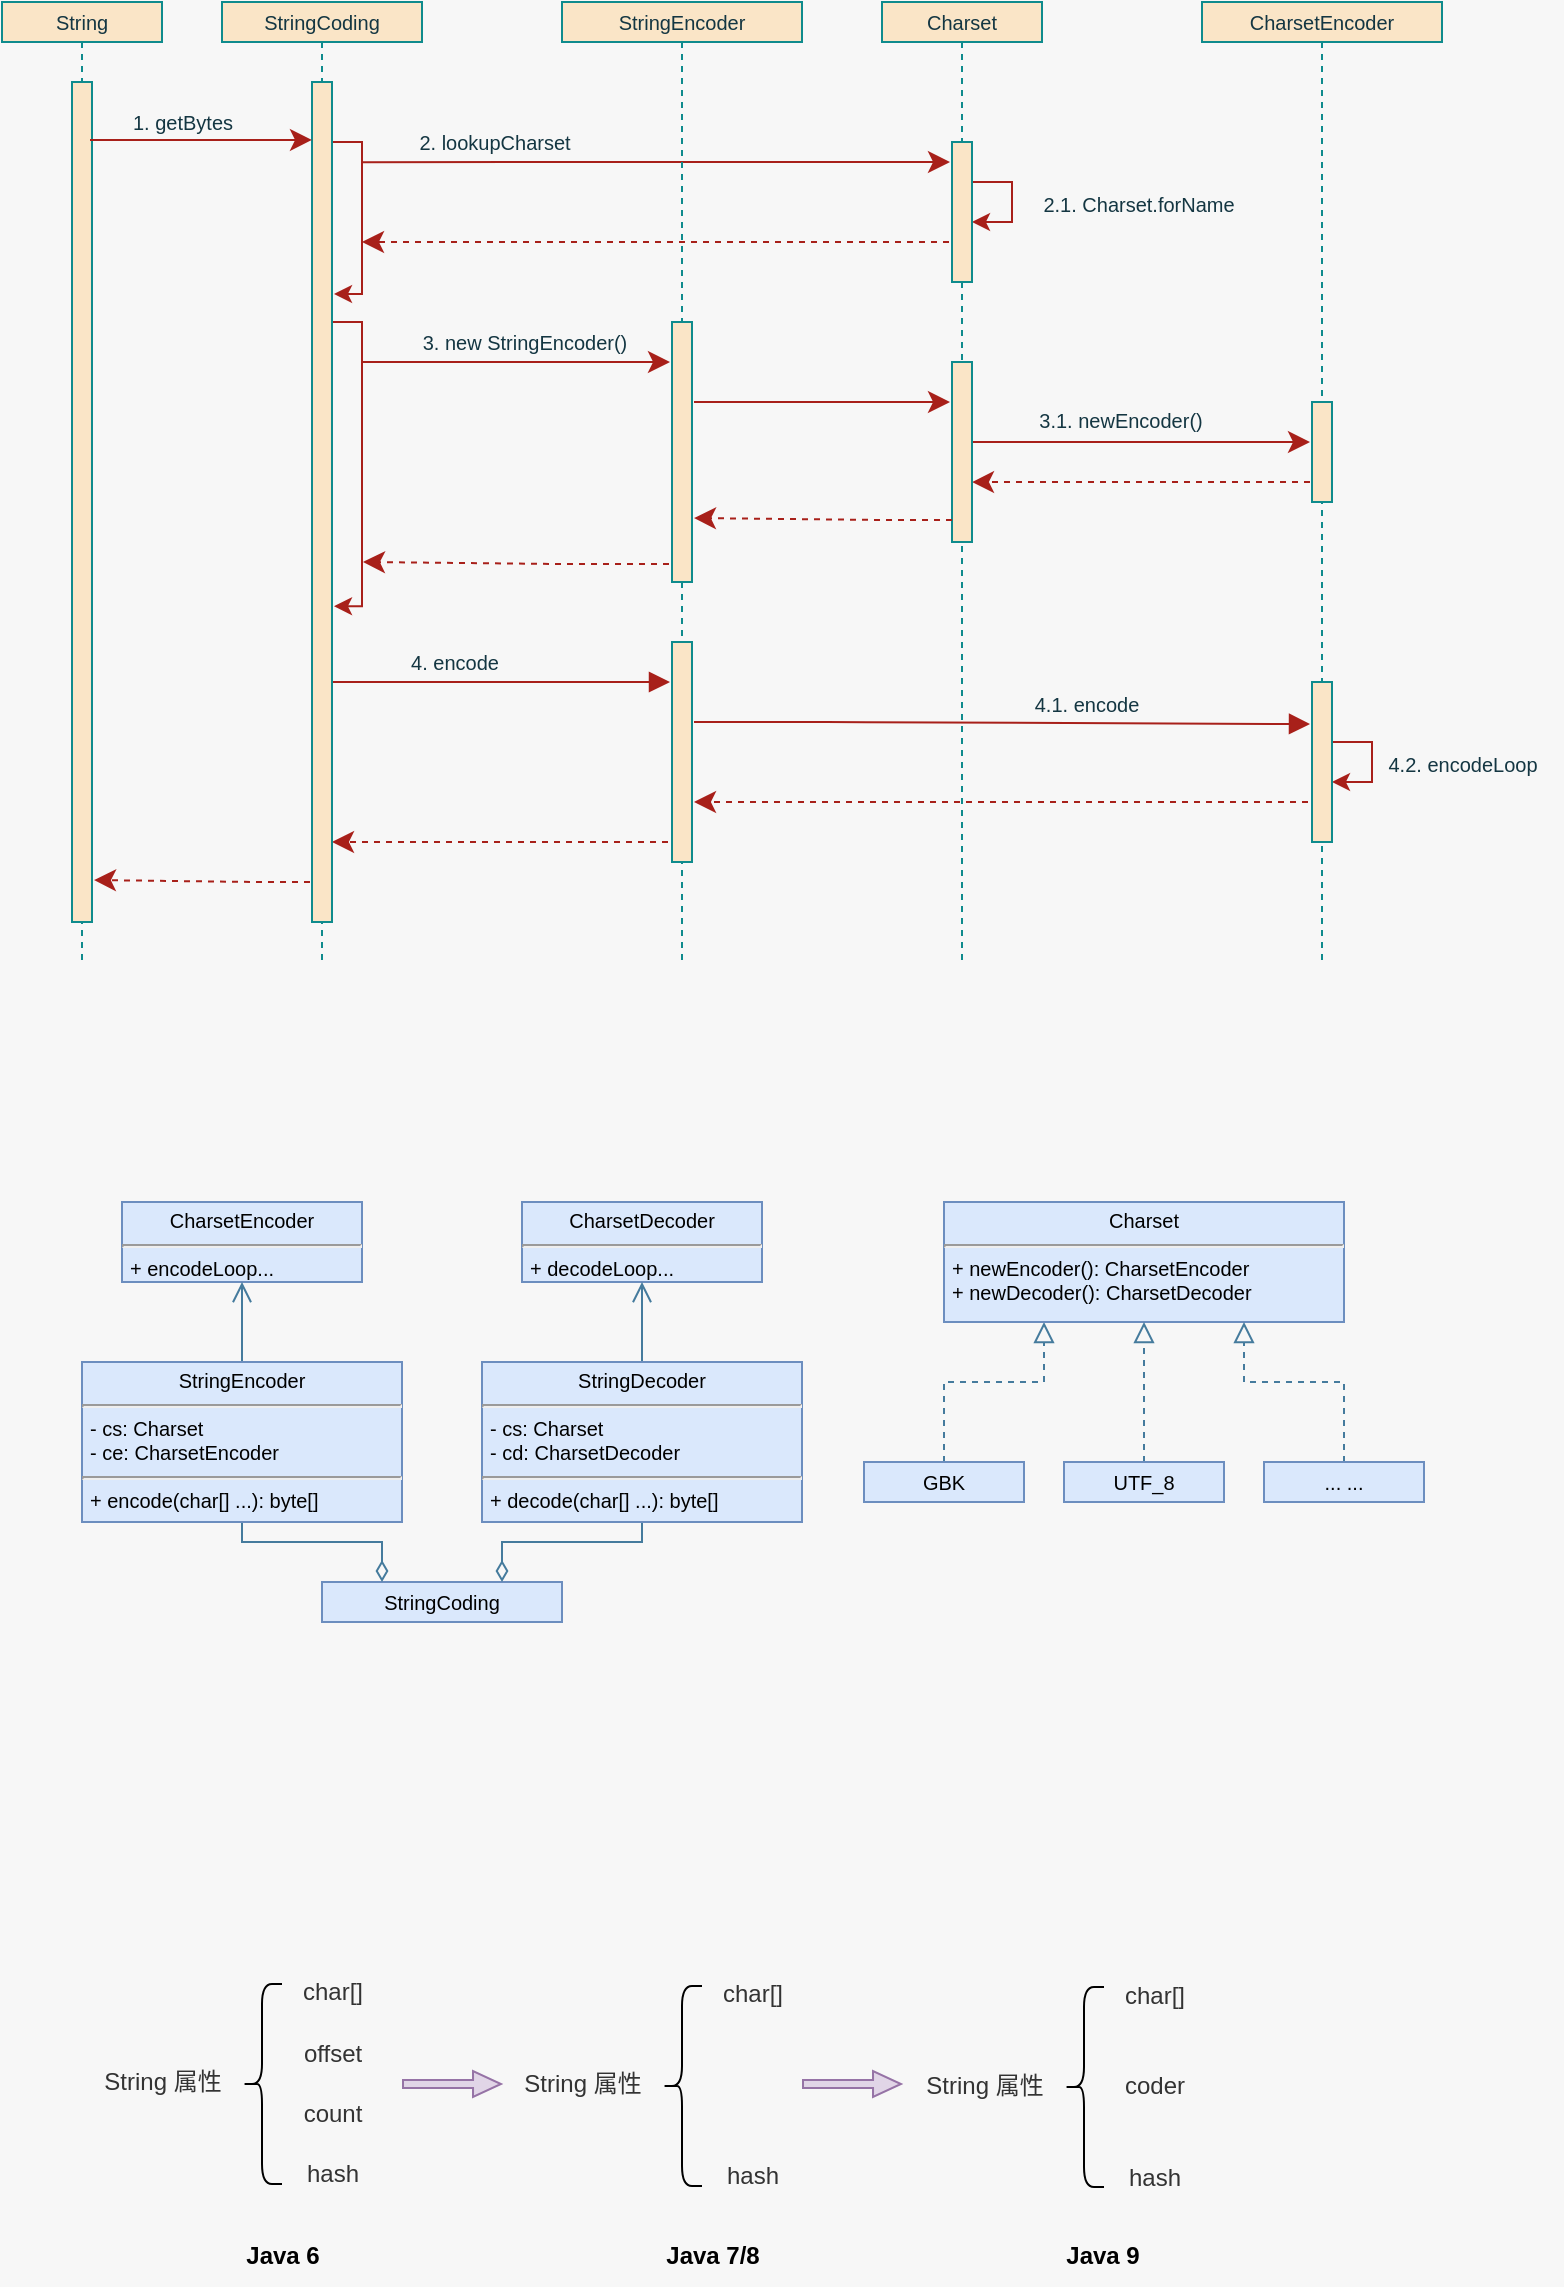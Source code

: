 <mxfile version="21.5.1" type="device" pages="9">
  <diagram id="wK-rLH0D6GadbNM3ItPR" name="string">
    <mxGraphModel dx="984" dy="659" grid="1" gridSize="10" guides="1" tooltips="1" connect="1" arrows="1" fold="1" page="1" pageScale="1" pageWidth="3300" pageHeight="4681" background="#F7F7F7" math="0" shadow="0">
      <root>
        <mxCell id="0" />
        <mxCell id="1" parent="0" />
        <mxCell id="dncLsIHlxRkaWXGbc7eU-50" value="" style="endArrow=classic;endFill=1;endSize=8;html=1;labelBackgroundColor=none;strokeColor=#A8201A;fontColor=default;entryX=1.1;entryY=0.95;entryDx=0;entryDy=0;entryPerimeter=0;dashed=1;fontSize=10;fontStyle=0" parent="1" target="06gIBUMiGxIdU6d7lTlG-5" edge="1">
          <mxGeometry width="160" relative="1" as="geometry">
            <mxPoint x="520" y="700" as="sourcePoint" />
            <mxPoint x="410" y="700" as="targetPoint" />
            <Array as="points">
              <mxPoint x="486" y="700" />
            </Array>
          </mxGeometry>
        </mxCell>
        <mxCell id="dncLsIHlxRkaWXGbc7eU-49" value="" style="endArrow=classic;endFill=1;endSize=8;html=1;labelBackgroundColor=none;strokeColor=#A8201A;fontColor=default;dashed=1;fontSize=10;fontStyle=0" parent="1" target="06gIBUMiGxIdU6d7lTlG-10" edge="1">
          <mxGeometry width="160" relative="1" as="geometry">
            <mxPoint x="705" y="680" as="sourcePoint" />
            <mxPoint x="530" y="680.03" as="targetPoint" />
            <Array as="points">
              <mxPoint x="671" y="680" />
            </Array>
          </mxGeometry>
        </mxCell>
        <mxCell id="dncLsIHlxRkaWXGbc7eU-48" value="" style="endArrow=classic;endFill=1;endSize=8;html=1;labelBackgroundColor=none;strokeColor=#A8201A;fontColor=default;dashed=1;fontSize=10;fontStyle=0" parent="1" edge="1">
          <mxGeometry width="160" relative="1" as="geometry">
            <mxPoint x="1025" y="660" as="sourcePoint" />
            <mxPoint x="706" y="660" as="targetPoint" />
            <Array as="points">
              <mxPoint x="991" y="660" />
            </Array>
          </mxGeometry>
        </mxCell>
        <mxCell id="dncLsIHlxRkaWXGbc7eU-47" value="" style="edgeStyle=orthogonalEdgeStyle;html=1;align=left;spacingLeft=2;endArrow=classic;rounded=0;entryX=1;entryY=0;labelBackgroundColor=none;strokeColor=#A8201A;fontColor=default;fontSize=10;endFill=1;fontStyle=0" parent="1" edge="1">
          <mxGeometry x="1" y="147" relative="1" as="geometry">
            <mxPoint x="1020" y="630" as="sourcePoint" />
            <Array as="points">
              <mxPoint x="1045" y="630" />
            </Array>
            <mxPoint x="1025" y="650" as="targetPoint" />
            <mxPoint x="-85" y="-27" as="offset" />
          </mxGeometry>
        </mxCell>
        <mxCell id="dncLsIHlxRkaWXGbc7eU-43" value="" style="endArrow=block;endFill=1;endSize=8;html=1;labelBackgroundColor=none;strokeColor=#A8201A;fontColor=default;fontSize=10;fontStyle=0" parent="1" edge="1">
          <mxGeometry width="160" relative="1" as="geometry">
            <mxPoint x="520" y="600.02" as="sourcePoint" />
            <mxPoint x="694" y="600" as="targetPoint" />
            <Array as="points">
              <mxPoint x="596" y="600.02" />
            </Array>
          </mxGeometry>
        </mxCell>
        <mxCell id="dncLsIHlxRkaWXGbc7eU-41" value="" style="endArrow=classic;endFill=1;endSize=8;html=1;labelBackgroundColor=none;strokeColor=#A8201A;fontColor=default;entryX=1.1;entryY=0.754;entryDx=0;entryDy=0;entryPerimeter=0;dashed=1;fontSize=10;fontStyle=0" parent="1" edge="1">
          <mxGeometry width="160" relative="1" as="geometry">
            <mxPoint x="699.5" y="540.98" as="sourcePoint" />
            <mxPoint x="540.5" y="540" as="targetPoint" />
            <Array as="points">
              <mxPoint x="635.5" y="540.98" />
            </Array>
          </mxGeometry>
        </mxCell>
        <mxCell id="dncLsIHlxRkaWXGbc7eU-39" value="" style="endArrow=classic;endFill=1;endSize=8;html=1;labelBackgroundColor=none;strokeColor=#A8201A;fontColor=default;entryX=1;entryY=0.667;entryDx=0;entryDy=0;entryPerimeter=0;dashed=1;fontSize=10;fontStyle=0" parent="1" target="dncLsIHlxRkaWXGbc7eU-37" edge="1">
          <mxGeometry width="160" relative="1" as="geometry">
            <mxPoint x="1020" y="500" as="sourcePoint" />
            <mxPoint x="850" y="500" as="targetPoint" />
            <Array as="points">
              <mxPoint x="986" y="500" />
            </Array>
          </mxGeometry>
        </mxCell>
        <mxCell id="dncLsIHlxRkaWXGbc7eU-38" value="" style="endArrow=classic;endFill=1;endSize=8;html=1;labelBackgroundColor=none;strokeColor=#A8201A;fontColor=default;entryX=-0.1;entryY=0.4;entryDx=0;entryDy=0;entryPerimeter=0;fontSize=10;fontStyle=0" parent="1" target="dncLsIHlxRkaWXGbc7eU-30" edge="1">
          <mxGeometry width="160" relative="1" as="geometry">
            <mxPoint x="841" y="480.04" as="sourcePoint" />
            <mxPoint x="970" y="480" as="targetPoint" />
            <Array as="points">
              <mxPoint x="917" y="480.04" />
            </Array>
          </mxGeometry>
        </mxCell>
        <mxCell id="dncLsIHlxRkaWXGbc7eU-34" value="" style="endArrow=classic;endFill=1;endSize=8;html=1;labelBackgroundColor=none;strokeColor=#A8201A;fontColor=default;dashed=1;fontSize=10;fontStyle=0" parent="1" edge="1">
          <mxGeometry width="160" relative="1" as="geometry">
            <mxPoint x="839.5" y="380" as="sourcePoint" />
            <mxPoint x="540" y="380" as="targetPoint" />
            <Array as="points">
              <mxPoint x="636" y="380" />
            </Array>
          </mxGeometry>
        </mxCell>
        <mxCell id="dncLsIHlxRkaWXGbc7eU-18" value="" style="edgeStyle=orthogonalEdgeStyle;html=1;align=left;spacingLeft=2;endArrow=classic;rounded=0;entryX=1;entryY=0;labelBackgroundColor=none;strokeColor=#A8201A;fontColor=default;fontSize=10;endFill=1;fontStyle=0" parent="1" edge="1">
          <mxGeometry x="1" y="147" relative="1" as="geometry">
            <mxPoint x="840" y="350" as="sourcePoint" />
            <Array as="points">
              <mxPoint x="865" y="350" />
            </Array>
            <mxPoint x="845" y="370" as="targetPoint" />
            <mxPoint x="-85" y="-27" as="offset" />
          </mxGeometry>
        </mxCell>
        <mxCell id="dncLsIHlxRkaWXGbc7eU-15" value="" style="endArrow=classic;endFill=1;endSize=8;html=1;exitX=1.1;exitY=0.15;exitDx=0;exitDy=0;exitPerimeter=0;labelBackgroundColor=none;strokeColor=#A8201A;fontColor=default;fontSize=10;fontStyle=0" parent="1" edge="1">
          <mxGeometry width="160" relative="1" as="geometry">
            <mxPoint x="540" y="340.08" as="sourcePoint" />
            <mxPoint x="834" y="340" as="targetPoint" />
          </mxGeometry>
        </mxCell>
        <mxCell id="dncLsIHlxRkaWXGbc7eU-11" value="" style="endArrow=classic;endFill=1;endSize=8;html=1;labelBackgroundColor=none;strokeColor=#A8201A;fontColor=default;fontSize=10;fontStyle=0" parent="1" edge="1">
          <mxGeometry width="160" relative="1" as="geometry">
            <mxPoint x="540" y="440" as="sourcePoint" />
            <mxPoint x="694" y="440" as="targetPoint" />
            <Array as="points">
              <mxPoint x="616" y="440" />
            </Array>
          </mxGeometry>
        </mxCell>
        <mxCell id="dncLsIHlxRkaWXGbc7eU-7" value="" style="edgeStyle=orthogonalEdgeStyle;html=1;align=left;spacingLeft=2;endArrow=classic;rounded=0;labelBackgroundColor=none;strokeColor=#A8201A;fontColor=default;fontSize=10;endFill=1;fontStyle=0" parent="1" edge="1">
          <mxGeometry x="1" y="147" relative="1" as="geometry">
            <mxPoint x="520" y="320" as="sourcePoint" />
            <Array as="points">
              <mxPoint x="520" y="330" />
              <mxPoint x="540" y="330" />
              <mxPoint x="540" y="406" />
            </Array>
            <mxPoint x="526" y="406" as="targetPoint" />
            <mxPoint x="-85" y="-27" as="offset" />
          </mxGeometry>
        </mxCell>
        <mxCell id="06gIBUMiGxIdU6d7lTlG-1" value="String" style="shape=umlLifeline;perimeter=lifelinePerimeter;whiteSpace=wrap;html=1;container=1;collapsible=0;recursiveResize=0;outlineConnect=0;size=20;fontStyle=0;fillColor=#FAE5C7;strokeColor=#0F8B8D;fontColor=#143642;labelBackgroundColor=none;fontSize=10;" parent="1" vertex="1">
          <mxGeometry x="360" y="260" width="80" height="480" as="geometry" />
        </mxCell>
        <mxCell id="06gIBUMiGxIdU6d7lTlG-5" value="" style="html=1;points=[];perimeter=orthogonalPerimeter;fillColor=#FAE5C7;strokeColor=#0F8B8D;fontColor=#143642;labelBackgroundColor=none;fontSize=10;fontStyle=0" parent="06gIBUMiGxIdU6d7lTlG-1" vertex="1">
          <mxGeometry x="35" y="40" width="10" height="420" as="geometry" />
        </mxCell>
        <mxCell id="06gIBUMiGxIdU6d7lTlG-2" value="StringCoding" style="shape=umlLifeline;perimeter=lifelinePerimeter;whiteSpace=wrap;html=1;container=1;collapsible=0;recursiveResize=0;outlineConnect=0;size=20;fontStyle=0;fillColor=#FAE5C7;strokeColor=#0F8B8D;fontColor=#143642;labelBackgroundColor=none;fontSize=10;" parent="1" vertex="1">
          <mxGeometry x="470" y="260" width="100" height="480" as="geometry" />
        </mxCell>
        <mxCell id="dncLsIHlxRkaWXGbc7eU-35" value="" style="edgeStyle=orthogonalEdgeStyle;html=1;align=left;spacingLeft=2;endArrow=classic;rounded=0;labelBackgroundColor=none;strokeColor=#A8201A;fontColor=default;exitX=0.9;exitY=0.458;exitDx=0;exitDy=0;exitPerimeter=0;entryX=1.1;entryY=0.624;entryDx=0;entryDy=0;entryPerimeter=0;fontSize=10;endFill=1;fontStyle=0" parent="06gIBUMiGxIdU6d7lTlG-2" source="06gIBUMiGxIdU6d7lTlG-10" target="06gIBUMiGxIdU6d7lTlG-10" edge="1">
          <mxGeometry x="1" y="147" relative="1" as="geometry">
            <mxPoint x="50" y="150" as="sourcePoint" />
            <Array as="points">
              <mxPoint x="54" y="159" />
              <mxPoint x="50" y="159" />
              <mxPoint x="50" y="160" />
              <mxPoint x="70" y="160" />
              <mxPoint x="70" y="302" />
            </Array>
            <mxPoint x="60" y="302" as="targetPoint" />
            <mxPoint x="-85" y="-27" as="offset" />
          </mxGeometry>
        </mxCell>
        <mxCell id="06gIBUMiGxIdU6d7lTlG-10" value="" style="html=1;points=[];perimeter=orthogonalPerimeter;fillColor=#FAE5C7;strokeColor=#0F8B8D;fontColor=#143642;labelBackgroundColor=none;fontSize=10;fontStyle=0" parent="06gIBUMiGxIdU6d7lTlG-2" vertex="1">
          <mxGeometry x="45" y="40" width="10" height="420" as="geometry" />
        </mxCell>
        <mxCell id="06gIBUMiGxIdU6d7lTlG-3" value="" style="endArrow=classic;endFill=1;endSize=8;html=1;exitX=0.9;exitY=0.069;exitDx=0;exitDy=0;exitPerimeter=0;entryX=0;entryY=0.069;entryDx=0;entryDy=0;entryPerimeter=0;labelBackgroundColor=none;strokeColor=#A8201A;fontColor=default;fontSize=10;fontStyle=0" parent="1" source="06gIBUMiGxIdU6d7lTlG-5" target="06gIBUMiGxIdU6d7lTlG-10" edge="1">
          <mxGeometry width="160" relative="1" as="geometry">
            <mxPoint x="390" y="310" as="sourcePoint" />
            <mxPoint x="470" y="310" as="targetPoint" />
          </mxGeometry>
        </mxCell>
        <mxCell id="06gIBUMiGxIdU6d7lTlG-4" value="1. getBytes" style="text;html=1;resizable=0;autosize=1;align=center;verticalAlign=middle;points=[];fillColor=none;strokeColor=none;rounded=0;fontColor=#143642;labelBackgroundColor=none;fontSize=10;fontStyle=0" parent="1" vertex="1">
          <mxGeometry x="415" y="305" width="70" height="30" as="geometry" />
        </mxCell>
        <mxCell id="06gIBUMiGxIdU6d7lTlG-35" style="edgeStyle=orthogonalEdgeStyle;rounded=0;orthogonalLoop=1;jettySize=auto;html=1;exitX=0.5;exitY=0;exitDx=0;exitDy=0;entryX=0.25;entryY=1;entryDx=0;entryDy=0;dashed=1;endArrow=block;endFill=0;endSize=8;labelBackgroundColor=none;strokeColor=#457B9D;fontColor=default;fontSize=10;fontStyle=0" parent="1" source="06gIBUMiGxIdU6d7lTlG-12" target="06gIBUMiGxIdU6d7lTlG-13" edge="1">
          <mxGeometry relative="1" as="geometry">
            <Array as="points">
              <mxPoint x="831" y="950" />
              <mxPoint x="881" y="950" />
            </Array>
          </mxGeometry>
        </mxCell>
        <mxCell id="06gIBUMiGxIdU6d7lTlG-12" value="GBK" style="fontStyle=0;align=center;fillColor=#dae8fc;strokeColor=#6c8ebf;labelBackgroundColor=none;fontSize=10;" parent="1" vertex="1">
          <mxGeometry x="791" y="990" width="80" height="20" as="geometry" />
        </mxCell>
        <mxCell id="06gIBUMiGxIdU6d7lTlG-13" value="&lt;p style=&quot;margin: 4px 0px 0px; text-align: center; font-size: 10px;&quot;&gt;&lt;span style=&quot;font-size: 10px;&quot;&gt;Charset&lt;/span&gt;&lt;br style=&quot;font-size: 10px;&quot;&gt;&lt;/p&gt;&lt;hr style=&quot;font-size: 10px;&quot;&gt;&lt;p style=&quot;margin: 0px 0px 0px 4px; font-size: 10px;&quot;&gt;+ newEncoder():&amp;nbsp;CharsetEncoder&lt;/p&gt;&lt;p style=&quot;margin: 0px 0px 0px 4px; font-size: 10px;&quot;&gt;+&amp;nbsp;newDecoder():&amp;nbsp;CharsetDecoder&lt;/p&gt;" style="verticalAlign=top;align=left;overflow=fill;fontSize=10;fontFamily=Helvetica;html=1;fillColor=#dae8fc;strokeColor=#6c8ebf;labelBackgroundColor=none;fontStyle=0" parent="1" vertex="1">
          <mxGeometry x="831" y="860" width="200" height="60" as="geometry" />
        </mxCell>
        <mxCell id="06gIBUMiGxIdU6d7lTlG-14" value="StringCoding" style="fontStyle=0;align=center;fillColor=#dae8fc;strokeColor=#6c8ebf;labelBackgroundColor=none;fontSize=10;" parent="1" vertex="1">
          <mxGeometry x="520" y="1050" width="120" height="20" as="geometry" />
        </mxCell>
        <mxCell id="06gIBUMiGxIdU6d7lTlG-18" value="&lt;p style=&quot;margin: 4px 0px 0px; font-size: 10px;&quot;&gt;&lt;span style=&quot;font-size: 10px;&quot;&gt;CharsetEncoder&lt;/span&gt;&lt;br style=&quot;font-size: 10px;&quot;&gt;&lt;/p&gt;&lt;hr style=&quot;font-size: 10px;&quot;&gt;&lt;p style=&quot;text-align: left; margin: 0px 0px 0px 4px; font-size: 10px;&quot;&gt;+ encodeLoop...&lt;/p&gt;" style="verticalAlign=top;align=center;overflow=fill;fontSize=10;fontFamily=Helvetica;html=1;fillColor=#dae8fc;strokeColor=#6c8ebf;labelBackgroundColor=none;fontStyle=0" parent="1" vertex="1">
          <mxGeometry x="420" y="860" width="120" height="40" as="geometry" />
        </mxCell>
        <mxCell id="06gIBUMiGxIdU6d7lTlG-19" value="&lt;p style=&quot;margin: 4px 0px 0px; font-size: 10px;&quot;&gt;&lt;span style=&quot;font-size: 10px;&quot;&gt;CharsetDecoder&lt;/span&gt;&lt;br style=&quot;font-size: 10px;&quot;&gt;&lt;/p&gt;&lt;hr style=&quot;font-size: 10px;&quot;&gt;&lt;p style=&quot;text-align: left; margin: 0px 0px 0px 4px; font-size: 10px;&quot;&gt;+ decodeLoop...&lt;/p&gt;" style="verticalAlign=top;align=center;overflow=fill;fontSize=10;fontFamily=Helvetica;html=1;fillColor=#dae8fc;strokeColor=#6c8ebf;labelBackgroundColor=none;fontStyle=0" parent="1" vertex="1">
          <mxGeometry x="620" y="860" width="120" height="40" as="geometry" />
        </mxCell>
        <mxCell id="06gIBUMiGxIdU6d7lTlG-28" style="edgeStyle=orthogonalEdgeStyle;rounded=0;orthogonalLoop=1;jettySize=auto;html=1;exitX=0.5;exitY=1;exitDx=0;exitDy=0;endArrow=diamondThin;endFill=0;endSize=8;labelBackgroundColor=none;strokeColor=#457B9D;fontColor=default;fontSize=10;fontStyle=0" parent="1" source="06gIBUMiGxIdU6d7lTlG-20" edge="1">
          <mxGeometry relative="1" as="geometry">
            <Array as="points">
              <mxPoint x="480" y="1030" />
              <mxPoint x="550" y="1030" />
            </Array>
            <mxPoint x="550" y="1050" as="targetPoint" />
          </mxGeometry>
        </mxCell>
        <mxCell id="06gIBUMiGxIdU6d7lTlG-31" style="edgeStyle=orthogonalEdgeStyle;rounded=0;orthogonalLoop=1;jettySize=auto;html=1;exitX=0.5;exitY=0;exitDx=0;exitDy=0;entryX=0.5;entryY=1;entryDx=0;entryDy=0;endArrow=open;endFill=0;endSize=8;labelBackgroundColor=none;strokeColor=#457B9D;fontColor=default;fontSize=10;fontStyle=0" parent="1" source="06gIBUMiGxIdU6d7lTlG-20" target="06gIBUMiGxIdU6d7lTlG-18" edge="1">
          <mxGeometry relative="1" as="geometry" />
        </mxCell>
        <mxCell id="06gIBUMiGxIdU6d7lTlG-20" value="&lt;p style=&quot;text-align: center; margin: 4px 0px 0px; font-size: 10px;&quot;&gt;&lt;span style=&quot;font-size: 10px;&quot;&gt;StringEncoder&lt;/span&gt;&lt;br style=&quot;font-size: 10px;&quot;&gt;&lt;/p&gt;&lt;hr style=&quot;font-size: 10px;&quot;&gt;&lt;p style=&quot;margin: 0px 0px 0px 4px; font-size: 10px;&quot;&gt;- cs:&amp;nbsp;Charset&lt;/p&gt;&lt;p style=&quot;margin: 0px 0px 0px 4px; font-size: 10px;&quot;&gt;- ce:&amp;nbsp;CharsetEncoder&lt;/p&gt;&lt;hr style=&quot;font-size: 10px;&quot;&gt;&lt;p style=&quot;margin: 0px 0px 0px 4px; font-size: 10px;&quot;&gt;+ encode(char[] ...): byte[]&lt;/p&gt;" style="verticalAlign=top;align=left;overflow=fill;fontSize=10;fontFamily=Helvetica;html=1;fillColor=#dae8fc;strokeColor=#6c8ebf;labelBackgroundColor=none;fontStyle=0" parent="1" vertex="1">
          <mxGeometry x="400" y="940" width="160" height="80" as="geometry" />
        </mxCell>
        <mxCell id="06gIBUMiGxIdU6d7lTlG-30" style="edgeStyle=orthogonalEdgeStyle;rounded=0;orthogonalLoop=1;jettySize=auto;html=1;exitX=0.5;exitY=1;exitDx=0;exitDy=0;endArrow=diamondThin;endFill=0;endSize=8;labelBackgroundColor=none;strokeColor=#457B9D;fontColor=default;fontSize=10;fontStyle=0" parent="1" source="06gIBUMiGxIdU6d7lTlG-29" edge="1">
          <mxGeometry relative="1" as="geometry">
            <Array as="points">
              <mxPoint x="680" y="1030" />
              <mxPoint x="610" y="1030" />
            </Array>
            <mxPoint x="610" y="1050" as="targetPoint" />
          </mxGeometry>
        </mxCell>
        <mxCell id="06gIBUMiGxIdU6d7lTlG-32" style="edgeStyle=orthogonalEdgeStyle;rounded=0;orthogonalLoop=1;jettySize=auto;html=1;exitX=0.5;exitY=0;exitDx=0;exitDy=0;entryX=0.5;entryY=1;entryDx=0;entryDy=0;endArrow=open;endFill=0;endSize=8;labelBackgroundColor=none;strokeColor=#457B9D;fontColor=default;fontSize=10;fontStyle=0" parent="1" source="06gIBUMiGxIdU6d7lTlG-29" target="06gIBUMiGxIdU6d7lTlG-19" edge="1">
          <mxGeometry relative="1" as="geometry" />
        </mxCell>
        <mxCell id="06gIBUMiGxIdU6d7lTlG-29" value="&lt;p style=&quot;text-align: center; margin: 4px 0px 0px; font-size: 10px;&quot;&gt;&lt;span style=&quot;font-size: 10px;&quot;&gt;StringDecoder&lt;/span&gt;&lt;br style=&quot;font-size: 10px;&quot;&gt;&lt;/p&gt;&lt;hr style=&quot;font-size: 10px;&quot;&gt;&lt;p style=&quot;margin: 0px 0px 0px 4px; font-size: 10px;&quot;&gt;- cs:&amp;nbsp;Charset&lt;br style=&quot;font-size: 10px;&quot;&gt;&lt;/p&gt;&lt;p style=&quot;margin: 0px 0px 0px 4px; font-size: 10px;&quot;&gt;- cd:&amp;nbsp;CharsetDecoder&lt;/p&gt;&lt;hr style=&quot;font-size: 10px;&quot;&gt;&lt;p style=&quot;margin: 0px 0px 0px 4px; font-size: 10px;&quot;&gt;+ decode(char[] ...): byte[]&lt;/p&gt;" style="verticalAlign=top;align=left;overflow=fill;fontSize=10;fontFamily=Helvetica;html=1;fillColor=#dae8fc;strokeColor=#6c8ebf;labelBackgroundColor=none;fontStyle=0" parent="1" vertex="1">
          <mxGeometry x="600" y="940" width="160" height="80" as="geometry" />
        </mxCell>
        <mxCell id="06gIBUMiGxIdU6d7lTlG-36" style="edgeStyle=orthogonalEdgeStyle;rounded=0;orthogonalLoop=1;jettySize=auto;html=1;exitX=0.5;exitY=0;exitDx=0;exitDy=0;entryX=0.5;entryY=1;entryDx=0;entryDy=0;dashed=1;endArrow=block;endFill=0;endSize=8;labelBackgroundColor=none;strokeColor=#457B9D;fontColor=default;fontSize=10;fontStyle=0" parent="1" source="06gIBUMiGxIdU6d7lTlG-33" target="06gIBUMiGxIdU6d7lTlG-13" edge="1">
          <mxGeometry relative="1" as="geometry" />
        </mxCell>
        <mxCell id="06gIBUMiGxIdU6d7lTlG-33" value="UTF_8" style="fontStyle=0;align=center;fillColor=#dae8fc;strokeColor=#6c8ebf;labelBackgroundColor=none;fontSize=10;" parent="1" vertex="1">
          <mxGeometry x="891" y="990" width="80" height="20" as="geometry" />
        </mxCell>
        <mxCell id="06gIBUMiGxIdU6d7lTlG-37" style="edgeStyle=orthogonalEdgeStyle;rounded=0;orthogonalLoop=1;jettySize=auto;html=1;exitX=0.5;exitY=0;exitDx=0;exitDy=0;entryX=0.75;entryY=1;entryDx=0;entryDy=0;dashed=1;endArrow=block;endFill=0;endSize=8;labelBackgroundColor=none;strokeColor=#457B9D;fontColor=default;fontSize=10;fontStyle=0" parent="1" source="06gIBUMiGxIdU6d7lTlG-34" target="06gIBUMiGxIdU6d7lTlG-13" edge="1">
          <mxGeometry relative="1" as="geometry">
            <Array as="points">
              <mxPoint x="1031" y="950" />
              <mxPoint x="981" y="950" />
            </Array>
          </mxGeometry>
        </mxCell>
        <mxCell id="06gIBUMiGxIdU6d7lTlG-34" value="... ..." style="fontStyle=0;align=center;fillColor=#dae8fc;strokeColor=#6c8ebf;labelBackgroundColor=none;fontSize=10;" parent="1" vertex="1">
          <mxGeometry x="991" y="990" width="80" height="20" as="geometry" />
        </mxCell>
        <mxCell id="06gIBUMiGxIdU6d7lTlG-40" value="4. encode" style="text;html=1;resizable=0;autosize=1;align=center;verticalAlign=middle;points=[];fillColor=none;strokeColor=none;rounded=0;sketch=0;fontColor=#143642;labelBackgroundColor=none;fontSize=10;fontStyle=0" parent="1" vertex="1">
          <mxGeometry x="551" y="575" width="70" height="30" as="geometry" />
        </mxCell>
        <mxCell id="dncLsIHlxRkaWXGbc7eU-8" value="2. lookupCharset" style="text;html=1;resizable=0;autosize=1;align=center;verticalAlign=middle;points=[];fillColor=none;strokeColor=none;rounded=0;sketch=0;fontColor=#143642;labelBackgroundColor=none;fontSize=10;fontStyle=0" parent="1" vertex="1">
          <mxGeometry x="556" y="315" width="100" height="30" as="geometry" />
        </mxCell>
        <mxCell id="dncLsIHlxRkaWXGbc7eU-9" value="&lt;span style=&quot;font-size: 10px;&quot;&gt;StringEncoder&lt;/span&gt;" style="shape=umlLifeline;perimeter=lifelinePerimeter;whiteSpace=wrap;html=1;container=1;collapsible=0;recursiveResize=0;outlineConnect=0;size=20;fillColor=#FAE5C7;strokeColor=#0F8B8D;fontColor=#143642;labelBackgroundColor=none;fontSize=10;fontStyle=0" parent="1" vertex="1">
          <mxGeometry x="640" y="260" width="120" height="480" as="geometry" />
        </mxCell>
        <mxCell id="dncLsIHlxRkaWXGbc7eU-10" value="" style="html=1;points=[];perimeter=orthogonalPerimeter;fillColor=#FAE5C7;strokeColor=#0F8B8D;fontColor=#143642;labelBackgroundColor=none;fontSize=10;fontStyle=0" parent="dncLsIHlxRkaWXGbc7eU-9" vertex="1">
          <mxGeometry x="55" y="160" width="10" height="130" as="geometry" />
        </mxCell>
        <mxCell id="dncLsIHlxRkaWXGbc7eU-42" value="" style="html=1;points=[];perimeter=orthogonalPerimeter;fillColor=#FAE5C7;strokeColor=#0F8B8D;fontColor=#143642;labelBackgroundColor=none;fontSize=10;fontStyle=0" parent="dncLsIHlxRkaWXGbc7eU-9" vertex="1">
          <mxGeometry x="55" y="320" width="10" height="110" as="geometry" />
        </mxCell>
        <mxCell id="dncLsIHlxRkaWXGbc7eU-12" value="3. new StringEncoder()" style="text;html=1;resizable=0;autosize=1;align=center;verticalAlign=middle;points=[];fillColor=none;strokeColor=none;rounded=0;sketch=0;fontColor=#143642;labelBackgroundColor=none;fontSize=10;fontStyle=0" parent="1" vertex="1">
          <mxGeometry x="556" y="415" width="130" height="30" as="geometry" />
        </mxCell>
        <mxCell id="dncLsIHlxRkaWXGbc7eU-13" value="&lt;span style=&quot;font-size: 10px;&quot;&gt;CharsetEncoder&lt;/span&gt;" style="shape=umlLifeline;perimeter=lifelinePerimeter;whiteSpace=wrap;html=1;container=1;collapsible=0;recursiveResize=0;outlineConnect=0;size=20;fillColor=#FAE5C7;strokeColor=#0F8B8D;fontColor=#143642;labelBackgroundColor=none;fontSize=10;fontStyle=0" parent="1" vertex="1">
          <mxGeometry x="960" y="260" width="120" height="480" as="geometry" />
        </mxCell>
        <mxCell id="dncLsIHlxRkaWXGbc7eU-30" value="" style="html=1;points=[];perimeter=orthogonalPerimeter;fillColor=#FAE5C7;strokeColor=#0F8B8D;fontColor=#143642;labelBackgroundColor=none;fontSize=10;fontStyle=0" parent="dncLsIHlxRkaWXGbc7eU-13" vertex="1">
          <mxGeometry x="55" y="200" width="10" height="50" as="geometry" />
        </mxCell>
        <mxCell id="dncLsIHlxRkaWXGbc7eU-44" value="" style="html=1;points=[];perimeter=orthogonalPerimeter;fillColor=#FAE5C7;strokeColor=#0F8B8D;fontColor=#143642;labelBackgroundColor=none;fontSize=10;fontStyle=0" parent="dncLsIHlxRkaWXGbc7eU-13" vertex="1">
          <mxGeometry x="55" y="340" width="10" height="80" as="geometry" />
        </mxCell>
        <mxCell id="dncLsIHlxRkaWXGbc7eU-16" value="2.1. Charset.forName" style="text;html=1;resizable=0;autosize=1;align=center;verticalAlign=middle;points=[];fillColor=none;strokeColor=none;rounded=0;sketch=0;fontColor=#143642;labelBackgroundColor=none;fontSize=10;fontStyle=0" parent="1" vertex="1">
          <mxGeometry x="868" y="346" width="120" height="30" as="geometry" />
        </mxCell>
        <mxCell id="dncLsIHlxRkaWXGbc7eU-19" value="4.2. encodeLoop" style="text;html=1;resizable=0;autosize=1;align=center;verticalAlign=middle;points=[];fillColor=none;strokeColor=none;rounded=0;sketch=0;fontColor=#143642;labelBackgroundColor=none;fontSize=10;fontStyle=0" parent="1" vertex="1">
          <mxGeometry x="1040" y="626" width="100" height="30" as="geometry" />
        </mxCell>
        <mxCell id="dncLsIHlxRkaWXGbc7eU-23" value="3.1. newEncoder()" style="text;html=1;resizable=0;autosize=1;align=center;verticalAlign=middle;points=[];fillColor=none;strokeColor=none;rounded=0;sketch=0;fontColor=#143642;labelBackgroundColor=none;fontSize=10;fontStyle=0" parent="1" vertex="1">
          <mxGeometry x="864" y="454" width="110" height="30" as="geometry" />
        </mxCell>
        <mxCell id="dncLsIHlxRkaWXGbc7eU-29" value="&lt;span style=&quot;font-size: 10px;&quot;&gt;Charset&lt;/span&gt;" style="shape=umlLifeline;perimeter=lifelinePerimeter;whiteSpace=wrap;html=1;container=1;collapsible=0;recursiveResize=0;outlineConnect=0;size=20;fillColor=#FAE5C7;strokeColor=#0F8B8D;fontColor=#143642;labelBackgroundColor=none;fontSize=10;fontStyle=0" parent="1" vertex="1">
          <mxGeometry x="800" y="260" width="80" height="480" as="geometry" />
        </mxCell>
        <mxCell id="dncLsIHlxRkaWXGbc7eU-14" value="" style="html=1;points=[];perimeter=orthogonalPerimeter;fillColor=#FAE5C7;strokeColor=#0F8B8D;fontColor=#143642;labelBackgroundColor=none;fontSize=10;fontStyle=0" parent="dncLsIHlxRkaWXGbc7eU-29" vertex="1">
          <mxGeometry x="35" y="70" width="10" height="70" as="geometry" />
        </mxCell>
        <mxCell id="dncLsIHlxRkaWXGbc7eU-37" value="" style="html=1;points=[];perimeter=orthogonalPerimeter;fillColor=#FAE5C7;strokeColor=#0F8B8D;fontColor=#143642;labelBackgroundColor=none;fontSize=10;fontStyle=0" parent="dncLsIHlxRkaWXGbc7eU-29" vertex="1">
          <mxGeometry x="35" y="180" width="10" height="90" as="geometry" />
        </mxCell>
        <mxCell id="dncLsIHlxRkaWXGbc7eU-36" value="" style="endArrow=classic;endFill=1;endSize=8;html=1;labelBackgroundColor=none;strokeColor=#A8201A;fontColor=default;fontSize=10;fontStyle=0" parent="1" edge="1">
          <mxGeometry width="160" relative="1" as="geometry">
            <mxPoint x="706" y="460.02" as="sourcePoint" />
            <mxPoint x="834" y="460" as="targetPoint" />
            <Array as="points">
              <mxPoint x="782" y="460.02" />
            </Array>
          </mxGeometry>
        </mxCell>
        <mxCell id="dncLsIHlxRkaWXGbc7eU-40" value="" style="endArrow=classic;endFill=1;endSize=8;html=1;labelBackgroundColor=none;strokeColor=#A8201A;fontColor=default;entryX=1.1;entryY=0.754;entryDx=0;entryDy=0;entryPerimeter=0;dashed=1;fontSize=10;fontStyle=0" parent="1" target="dncLsIHlxRkaWXGbc7eU-10" edge="1">
          <mxGeometry width="160" relative="1" as="geometry">
            <mxPoint x="835" y="519" as="sourcePoint" />
            <mxPoint x="710" y="519" as="targetPoint" />
            <Array as="points">
              <mxPoint x="801" y="519" />
            </Array>
          </mxGeometry>
        </mxCell>
        <mxCell id="dncLsIHlxRkaWXGbc7eU-45" value="" style="endArrow=block;endFill=1;endSize=8;html=1;labelBackgroundColor=none;strokeColor=#A8201A;fontColor=default;entryX=-0.1;entryY=0.263;entryDx=0;entryDy=0;entryPerimeter=0;fontSize=10;fontStyle=0" parent="1" target="dncLsIHlxRkaWXGbc7eU-44" edge="1">
          <mxGeometry width="160" relative="1" as="geometry">
            <mxPoint x="706" y="620.02" as="sourcePoint" />
            <mxPoint x="880" y="620" as="targetPoint" />
            <Array as="points">
              <mxPoint x="782" y="620.02" />
            </Array>
          </mxGeometry>
        </mxCell>
        <mxCell id="dncLsIHlxRkaWXGbc7eU-46" value="4.1. encode" style="text;html=1;resizable=0;autosize=1;align=center;verticalAlign=middle;points=[];fillColor=none;strokeColor=none;rounded=0;sketch=0;fontColor=#143642;labelBackgroundColor=none;fontSize=10;fontStyle=0" parent="1" vertex="1">
          <mxGeometry x="862" y="596" width="80" height="30" as="geometry" />
        </mxCell>
        <mxCell id="KOFCNCJIJglhH6I4RybH-1" value="String 属性" style="text;html=1;align=center;verticalAlign=middle;resizable=0;points=[];autosize=1;strokeColor=none;fillColor=none;fontColor=#333333;" parent="1" vertex="1">
          <mxGeometry x="400" y="1285" width="80" height="30" as="geometry" />
        </mxCell>
        <mxCell id="KOFCNCJIJglhH6I4RybH-2" value="" style="shape=curlyBracket;whiteSpace=wrap;html=1;rounded=1;labelPosition=left;verticalLabelPosition=middle;align=right;verticalAlign=middle;fontColor=#333333;" parent="1" vertex="1">
          <mxGeometry x="480" y="1251" width="20" height="100" as="geometry" />
        </mxCell>
        <mxCell id="KOFCNCJIJglhH6I4RybH-3" value="char[]" style="text;html=1;align=center;verticalAlign=middle;resizable=0;points=[];autosize=1;strokeColor=none;fillColor=none;fontColor=#333333;" parent="1" vertex="1">
          <mxGeometry x="500" y="1240" width="50" height="30" as="geometry" />
        </mxCell>
        <mxCell id="KOFCNCJIJglhH6I4RybH-4" value="offset" style="text;html=1;align=center;verticalAlign=middle;resizable=0;points=[];autosize=1;strokeColor=none;fillColor=none;fontColor=#333333;" parent="1" vertex="1">
          <mxGeometry x="500" y="1271" width="50" height="30" as="geometry" />
        </mxCell>
        <mxCell id="KOFCNCJIJglhH6I4RybH-5" value="hash" style="text;html=1;align=center;verticalAlign=middle;resizable=0;points=[];autosize=1;strokeColor=none;fillColor=none;fontColor=#333333;" parent="1" vertex="1">
          <mxGeometry x="500" y="1331" width="50" height="30" as="geometry" />
        </mxCell>
        <mxCell id="KOFCNCJIJglhH6I4RybH-6" value="count" style="text;html=1;align=center;verticalAlign=middle;resizable=0;points=[];autosize=1;strokeColor=none;fillColor=none;fontColor=#333333;" parent="1" vertex="1">
          <mxGeometry x="500" y="1301" width="50" height="30" as="geometry" />
        </mxCell>
        <mxCell id="KOFCNCJIJglhH6I4RybH-7" value="String 属性" style="text;html=1;align=center;verticalAlign=middle;resizable=0;points=[];autosize=1;strokeColor=none;fillColor=none;fontColor=#333333;" parent="1" vertex="1">
          <mxGeometry x="610" y="1286" width="80" height="30" as="geometry" />
        </mxCell>
        <mxCell id="KOFCNCJIJglhH6I4RybH-8" value="" style="shape=curlyBracket;whiteSpace=wrap;html=1;rounded=1;labelPosition=left;verticalLabelPosition=middle;align=right;verticalAlign=middle;fontColor=#333333;" parent="1" vertex="1">
          <mxGeometry x="690" y="1252" width="20" height="100" as="geometry" />
        </mxCell>
        <mxCell id="KOFCNCJIJglhH6I4RybH-9" value="char[]" style="text;html=1;align=center;verticalAlign=middle;resizable=0;points=[];autosize=1;strokeColor=none;fillColor=none;fontColor=#333333;" parent="1" vertex="1">
          <mxGeometry x="710" y="1241" width="50" height="30" as="geometry" />
        </mxCell>
        <mxCell id="KOFCNCJIJglhH6I4RybH-11" value="hash" style="text;html=1;align=center;verticalAlign=middle;resizable=0;points=[];autosize=1;strokeColor=none;fillColor=none;fontColor=#333333;" parent="1" vertex="1">
          <mxGeometry x="710" y="1332" width="50" height="30" as="geometry" />
        </mxCell>
        <mxCell id="KOFCNCJIJglhH6I4RybH-13" value="String 属性" style="text;html=1;align=center;verticalAlign=middle;resizable=0;points=[];autosize=1;strokeColor=none;fillColor=none;fontColor=#333333;" parent="1" vertex="1">
          <mxGeometry x="811" y="1286.5" width="80" height="30" as="geometry" />
        </mxCell>
        <mxCell id="KOFCNCJIJglhH6I4RybH-14" value="" style="shape=curlyBracket;whiteSpace=wrap;html=1;rounded=1;labelPosition=left;verticalLabelPosition=middle;align=right;verticalAlign=middle;fontColor=#333333;" parent="1" vertex="1">
          <mxGeometry x="891" y="1252.5" width="20" height="100" as="geometry" />
        </mxCell>
        <mxCell id="KOFCNCJIJglhH6I4RybH-15" value="char[]" style="text;html=1;align=center;verticalAlign=middle;resizable=0;points=[];autosize=1;strokeColor=none;fillColor=none;fontColor=#333333;" parent="1" vertex="1">
          <mxGeometry x="911" y="1241.5" width="50" height="30" as="geometry" />
        </mxCell>
        <mxCell id="KOFCNCJIJglhH6I4RybH-16" value="hash" style="text;html=1;align=center;verticalAlign=middle;resizable=0;points=[];autosize=1;strokeColor=none;fillColor=none;fontColor=#333333;" parent="1" vertex="1">
          <mxGeometry x="911" y="1332.5" width="50" height="30" as="geometry" />
        </mxCell>
        <mxCell id="KOFCNCJIJglhH6I4RybH-17" value="coder" style="text;html=1;align=center;verticalAlign=middle;resizable=0;points=[];autosize=1;strokeColor=none;fillColor=none;fontColor=#333333;" parent="1" vertex="1">
          <mxGeometry x="911" y="1287" width="50" height="30" as="geometry" />
        </mxCell>
        <mxCell id="KOFCNCJIJglhH6I4RybH-18" value="" style="shape=flexArrow;endArrow=classic;html=1;rounded=0;width=4;endSize=4.33;endWidth=8;fillColor=#e1d5e7;strokeColor=#9673a6;fontColor=#333333;" parent="1" edge="1">
          <mxGeometry width="50" height="50" relative="1" as="geometry">
            <mxPoint x="560" y="1301" as="sourcePoint" />
            <mxPoint x="610" y="1301" as="targetPoint" />
          </mxGeometry>
        </mxCell>
        <mxCell id="KOFCNCJIJglhH6I4RybH-19" value="" style="shape=flexArrow;endArrow=classic;html=1;rounded=0;width=4;endSize=4.33;endWidth=8;fillColor=#e1d5e7;strokeColor=#9673a6;fontColor=#333333;" parent="1" edge="1">
          <mxGeometry width="50" height="50" relative="1" as="geometry">
            <mxPoint x="760" y="1301" as="sourcePoint" />
            <mxPoint x="810" y="1301" as="targetPoint" />
          </mxGeometry>
        </mxCell>
        <mxCell id="KOFCNCJIJglhH6I4RybH-20" value="Java 6" style="text;html=1;align=center;verticalAlign=middle;resizable=0;points=[];autosize=1;strokeColor=none;fillColor=none;fontStyle=1" parent="1" vertex="1">
          <mxGeometry x="470" y="1371.5" width="60" height="30" as="geometry" />
        </mxCell>
        <mxCell id="KOFCNCJIJglhH6I4RybH-21" value="Java 7/8" style="text;html=1;align=center;verticalAlign=middle;resizable=0;points=[];autosize=1;strokeColor=none;fillColor=none;fontStyle=1" parent="1" vertex="1">
          <mxGeometry x="680" y="1371.5" width="70" height="30" as="geometry" />
        </mxCell>
        <mxCell id="KOFCNCJIJglhH6I4RybH-22" value="Java 9" style="text;html=1;align=center;verticalAlign=middle;resizable=0;points=[];autosize=1;strokeColor=none;fillColor=none;fontStyle=1" parent="1" vertex="1">
          <mxGeometry x="880" y="1371.5" width="60" height="30" as="geometry" />
        </mxCell>
      </root>
    </mxGraphModel>
  </diagram>
  <diagram id="p011Qv9bjMneJqiUO40A" name="I/O">
    <mxGraphModel dx="984" dy="659" grid="1" gridSize="10" guides="1" tooltips="1" connect="1" arrows="1" fold="1" page="1" pageScale="1" pageWidth="3300" pageHeight="4681" math="0" shadow="0">
      <root>
        <mxCell id="0" />
        <mxCell id="1" parent="0" />
        <mxCell id="XHw2Cc2UQxi3kfY6PULp-26" value="" style="rounded=0;whiteSpace=wrap;html=1;fontFamily=Helvetica;fontSize=10;fontColor=#333333;fillColor=#f5f5f5;strokeColor=none;" parent="1" vertex="1">
          <mxGeometry x="150" y="110" width="230" height="150" as="geometry" />
        </mxCell>
        <mxCell id="XHw2Cc2UQxi3kfY6PULp-25" value="" style="rounded=0;whiteSpace=wrap;html=1;fontFamily=Helvetica;fontSize=10;fontColor=#333333;fillColor=#f5f5f5;strokeColor=none;" parent="1" vertex="1">
          <mxGeometry x="490" y="170" width="330" height="160" as="geometry" />
        </mxCell>
        <mxCell id="XHw2Cc2UQxi3kfY6PULp-8" style="edgeStyle=orthogonalEdgeStyle;shape=connector;rounded=0;orthogonalLoop=1;jettySize=auto;html=1;exitX=0.25;exitY=0;exitDx=0;exitDy=0;entryX=0.75;entryY=1;entryDx=0;entryDy=0;labelBackgroundColor=default;strokeColor=#457B9D;fontFamily=Helvetica;fontSize=10;fontColor=default;endArrow=block;endFill=0;" parent="1" source="BwsbRhXQP0hznIQS8u6O-1" target="BwsbRhXQP0hznIQS8u6O-5" edge="1">
          <mxGeometry relative="1" as="geometry" />
        </mxCell>
        <mxCell id="XHw2Cc2UQxi3kfY6PULp-9" style="edgeStyle=orthogonalEdgeStyle;shape=connector;rounded=0;orthogonalLoop=1;jettySize=auto;html=1;exitX=0.5;exitY=0;exitDx=0;exitDy=0;entryX=0.5;entryY=1;entryDx=0;entryDy=0;labelBackgroundColor=default;strokeColor=#457B9D;fontFamily=Helvetica;fontSize=10;fontColor=default;endArrow=open;endFill=0;" parent="1" source="BwsbRhXQP0hznIQS8u6O-1" target="BwsbRhXQP0hznIQS8u6O-2" edge="1">
          <mxGeometry relative="1" as="geometry" />
        </mxCell>
        <mxCell id="XHw2Cc2UQxi3kfY6PULp-24" style="edgeStyle=orthogonalEdgeStyle;shape=connector;rounded=0;orthogonalLoop=1;jettySize=auto;html=1;exitX=1;exitY=0.5;exitDx=0;exitDy=0;entryX=0;entryY=0.5;entryDx=0;entryDy=0;labelBackgroundColor=default;strokeColor=#457B9D;fontFamily=Helvetica;fontSize=10;fontColor=default;endArrow=open;endFill=0;" parent="1" source="BwsbRhXQP0hznIQS8u6O-1" target="XHw2Cc2UQxi3kfY6PULp-10" edge="1">
          <mxGeometry relative="1" as="geometry" />
        </mxCell>
        <mxCell id="BwsbRhXQP0hznIQS8u6O-1" value="StreamDecoder" style="rounded=0;whiteSpace=wrap;html=1;strokeWidth=0.5;fillColor=#dae8fc;strokeColor=#6c8ebf;fontSize=10;" parent="1" vertex="1">
          <mxGeometry x="400" y="180" width="80" height="20" as="geometry" />
        </mxCell>
        <mxCell id="BwsbRhXQP0hznIQS8u6O-2" value="Charset" style="rounded=0;whiteSpace=wrap;html=1;strokeWidth=0.5;fillColor=#dae8fc;strokeColor=#6c8ebf;fontSize=10;" parent="1" vertex="1">
          <mxGeometry x="410" y="130" width="60" height="20" as="geometry" />
        </mxCell>
        <mxCell id="XHw2Cc2UQxi3kfY6PULp-1" style="edgeStyle=orthogonalEdgeStyle;shape=connector;rounded=0;orthogonalLoop=1;jettySize=auto;html=1;exitX=0.5;exitY=0;exitDx=0;exitDy=0;entryX=0.5;entryY=1;entryDx=0;entryDy=0;labelBackgroundColor=default;strokeColor=#457B9D;fontFamily=Helvetica;fontSize=10;fontColor=default;endArrow=block;endFill=0;" parent="1" source="BwsbRhXQP0hznIQS8u6O-3" target="BwsbRhXQP0hznIQS8u6O-5" edge="1">
          <mxGeometry relative="1" as="geometry" />
        </mxCell>
        <mxCell id="XHw2Cc2UQxi3kfY6PULp-56" style="edgeStyle=orthogonalEdgeStyle;shape=connector;rounded=0;orthogonalLoop=1;jettySize=auto;html=1;exitX=1;exitY=0.5;exitDx=0;exitDy=0;entryX=0;entryY=0.5;entryDx=0;entryDy=0;labelBackgroundColor=default;strokeColor=#457B9D;fontFamily=Helvetica;fontSize=10;fontColor=default;endArrow=open;endFill=0;" parent="1" source="BwsbRhXQP0hznIQS8u6O-3" target="BwsbRhXQP0hznIQS8u6O-1" edge="1">
          <mxGeometry relative="1" as="geometry" />
        </mxCell>
        <mxCell id="BwsbRhXQP0hznIQS8u6O-3" value="InputStreamReader" style="rounded=0;whiteSpace=wrap;html=1;strokeWidth=0.5;fillColor=#dae8fc;strokeColor=#6c8ebf;fontSize=10;" parent="1" vertex="1">
          <mxGeometry x="270" y="180" width="100" height="20" as="geometry" />
        </mxCell>
        <mxCell id="XHw2Cc2UQxi3kfY6PULp-7" style="edgeStyle=orthogonalEdgeStyle;shape=connector;rounded=0;orthogonalLoop=1;jettySize=auto;html=1;exitX=0.5;exitY=0;exitDx=0;exitDy=0;entryX=0.5;entryY=1;entryDx=0;entryDy=0;labelBackgroundColor=default;strokeColor=#457B9D;fontFamily=Helvetica;fontSize=10;fontColor=default;endArrow=block;endFill=0;" parent="1" source="BwsbRhXQP0hznIQS8u6O-4" target="BwsbRhXQP0hznIQS8u6O-3" edge="1">
          <mxGeometry relative="1" as="geometry" />
        </mxCell>
        <mxCell id="BwsbRhXQP0hznIQS8u6O-4" value="FileReader" style="rounded=0;whiteSpace=wrap;html=1;strokeWidth=0.5;fillColor=#dae8fc;strokeColor=#6c8ebf;fontSize=10;" parent="1" vertex="1">
          <mxGeometry x="280" y="230" width="80" height="20" as="geometry" />
        </mxCell>
        <mxCell id="BwsbRhXQP0hznIQS8u6O-5" value="Reader" style="rounded=0;whiteSpace=wrap;html=1;strokeWidth=0.5;fillColor=#d5e8d4;strokeColor=#82b366;fontSize=10;" parent="1" vertex="1">
          <mxGeometry x="290" y="120" width="60" height="20" as="geometry" />
        </mxCell>
        <mxCell id="XHw2Cc2UQxi3kfY6PULp-5" style="edgeStyle=orthogonalEdgeStyle;shape=connector;rounded=0;orthogonalLoop=1;jettySize=auto;html=1;exitX=0.75;exitY=0;exitDx=0;exitDy=0;entryX=0.25;entryY=1;entryDx=0;entryDy=0;labelBackgroundColor=default;strokeColor=#457B9D;fontFamily=Helvetica;fontSize=10;fontColor=default;endArrow=block;endFill=0;" parent="1" source="BwsbRhXQP0hznIQS8u6O-6" target="BwsbRhXQP0hznIQS8u6O-5" edge="1">
          <mxGeometry relative="1" as="geometry" />
        </mxCell>
        <mxCell id="XHw2Cc2UQxi3kfY6PULp-6" style="edgeStyle=orthogonalEdgeStyle;shape=connector;rounded=0;orthogonalLoop=1;jettySize=auto;html=1;exitX=0.5;exitY=0;exitDx=0;exitDy=0;entryX=0;entryY=0.5;entryDx=0;entryDy=0;labelBackgroundColor=default;strokeColor=#457B9D;fontFamily=Helvetica;fontSize=10;fontColor=default;endArrow=open;endFill=0;" parent="1" source="BwsbRhXQP0hznIQS8u6O-6" target="BwsbRhXQP0hznIQS8u6O-5" edge="1">
          <mxGeometry relative="1" as="geometry" />
        </mxCell>
        <mxCell id="BwsbRhXQP0hznIQS8u6O-6" value="BufferedReader" style="rounded=0;whiteSpace=wrap;html=1;strokeWidth=0.5;fillColor=#dae8fc;strokeColor=#6c8ebf;fontSize=10;" parent="1" vertex="1">
          <mxGeometry x="160" y="180" width="80" height="20" as="geometry" />
        </mxCell>
        <mxCell id="XHw2Cc2UQxi3kfY6PULp-10" value="InputStream" style="rounded=0;whiteSpace=wrap;html=1;strokeWidth=0.5;fillColor=#d5e8d4;strokeColor=#82b366;fontSize=10;" parent="1" vertex="1">
          <mxGeometry x="565" y="180" width="80" height="20" as="geometry" />
        </mxCell>
        <mxCell id="XHw2Cc2UQxi3kfY6PULp-13" style="edgeStyle=orthogonalEdgeStyle;shape=connector;rounded=0;orthogonalLoop=1;jettySize=auto;html=1;exitX=0.5;exitY=0;exitDx=0;exitDy=0;entryX=0.25;entryY=1;entryDx=0;entryDy=0;labelBackgroundColor=default;strokeColor=#457B9D;fontFamily=Helvetica;fontSize=10;fontColor=default;endArrow=block;endFill=0;" parent="1" source="XHw2Cc2UQxi3kfY6PULp-11" target="XHw2Cc2UQxi3kfY6PULp-10" edge="1">
          <mxGeometry relative="1" as="geometry">
            <Array as="points">
              <mxPoint x="550" y="220" />
              <mxPoint x="585" y="220" />
            </Array>
          </mxGeometry>
        </mxCell>
        <mxCell id="XHw2Cc2UQxi3kfY6PULp-14" style="edgeStyle=orthogonalEdgeStyle;shape=connector;rounded=0;orthogonalLoop=1;jettySize=auto;html=1;exitX=0.25;exitY=0;exitDx=0;exitDy=0;entryX=0;entryY=0.75;entryDx=0;entryDy=0;labelBackgroundColor=default;strokeColor=#457B9D;fontFamily=Helvetica;fontSize=10;fontColor=default;endArrow=open;endFill=0;" parent="1" source="XHw2Cc2UQxi3kfY6PULp-11" target="XHw2Cc2UQxi3kfY6PULp-10" edge="1">
          <mxGeometry relative="1" as="geometry" />
        </mxCell>
        <mxCell id="XHw2Cc2UQxi3kfY6PULp-11" value="FilterInputStream" style="rounded=0;whiteSpace=wrap;html=1;strokeWidth=0.5;fillColor=#dae8fc;strokeColor=#6c8ebf;fontSize=10;" parent="1" vertex="1">
          <mxGeometry x="505" y="230" width="90" height="20" as="geometry" />
        </mxCell>
        <mxCell id="XHw2Cc2UQxi3kfY6PULp-15" style="edgeStyle=orthogonalEdgeStyle;shape=connector;rounded=0;orthogonalLoop=1;jettySize=auto;html=1;exitX=0.5;exitY=0;exitDx=0;exitDy=0;entryX=0.5;entryY=1;entryDx=0;entryDy=0;labelBackgroundColor=default;strokeColor=#457B9D;fontFamily=Helvetica;fontSize=10;fontColor=default;endArrow=block;endFill=0;" parent="1" source="XHw2Cc2UQxi3kfY6PULp-12" target="XHw2Cc2UQxi3kfY6PULp-11" edge="1">
          <mxGeometry relative="1" as="geometry" />
        </mxCell>
        <mxCell id="XHw2Cc2UQxi3kfY6PULp-12" value="BufferedInputStream" style="rounded=0;whiteSpace=wrap;html=1;strokeWidth=0.5;fillColor=#dae8fc;strokeColor=#6c8ebf;fontSize=10;" parent="1" vertex="1">
          <mxGeometry x="500" y="280" width="100" height="20" as="geometry" />
        </mxCell>
        <mxCell id="XHw2Cc2UQxi3kfY6PULp-17" style="edgeStyle=orthogonalEdgeStyle;shape=connector;rounded=0;orthogonalLoop=1;jettySize=auto;html=1;exitX=0.25;exitY=0;exitDx=0;exitDy=0;entryX=0.75;entryY=1;entryDx=0;entryDy=0;labelBackgroundColor=default;strokeColor=#457B9D;fontFamily=Helvetica;fontSize=10;fontColor=default;endArrow=block;endFill=0;" parent="1" source="XHw2Cc2UQxi3kfY6PULp-16" target="XHw2Cc2UQxi3kfY6PULp-10" edge="1">
          <mxGeometry relative="1" as="geometry">
            <Array as="points">
              <mxPoint x="673" y="240" />
              <mxPoint x="625" y="240" />
            </Array>
          </mxGeometry>
        </mxCell>
        <mxCell id="XHw2Cc2UQxi3kfY6PULp-22" style="edgeStyle=orthogonalEdgeStyle;shape=connector;rounded=0;orthogonalLoop=1;jettySize=auto;html=1;exitX=0.5;exitY=0;exitDx=0;exitDy=0;entryX=0.5;entryY=1;entryDx=0;entryDy=0;labelBackgroundColor=default;strokeColor=#457B9D;fontFamily=Helvetica;fontSize=10;fontColor=default;endArrow=open;endFill=0;" parent="1" source="XHw2Cc2UQxi3kfY6PULp-16" target="XHw2Cc2UQxi3kfY6PULp-20" edge="1">
          <mxGeometry relative="1" as="geometry" />
        </mxCell>
        <mxCell id="XHw2Cc2UQxi3kfY6PULp-23" style="edgeStyle=orthogonalEdgeStyle;shape=connector;rounded=0;orthogonalLoop=1;jettySize=auto;html=1;exitX=0.75;exitY=0;exitDx=0;exitDy=0;entryX=0.5;entryY=1;entryDx=0;entryDy=0;labelBackgroundColor=default;strokeColor=#457B9D;fontFamily=Helvetica;fontSize=10;fontColor=default;endArrow=open;endFill=0;" parent="1" source="XHw2Cc2UQxi3kfY6PULp-16" target="XHw2Cc2UQxi3kfY6PULp-21" edge="1">
          <mxGeometry relative="1" as="geometry">
            <Array as="points">
              <mxPoint x="718" y="240" />
              <mxPoint x="780" y="240" />
            </Array>
          </mxGeometry>
        </mxCell>
        <mxCell id="XHw2Cc2UQxi3kfY6PULp-16" value="FileInputStream" style="rounded=0;whiteSpace=wrap;html=1;strokeWidth=0.5;fillColor=#dae8fc;strokeColor=#6c8ebf;fontSize=10;" parent="1" vertex="1">
          <mxGeometry x="650" y="250" width="90" height="20" as="geometry" />
        </mxCell>
        <mxCell id="XHw2Cc2UQxi3kfY6PULp-19" style="edgeStyle=orthogonalEdgeStyle;shape=connector;rounded=0;orthogonalLoop=1;jettySize=auto;html=1;exitX=0.5;exitY=0;exitDx=0;exitDy=0;entryX=0.5;entryY=1;entryDx=0;entryDy=0;labelBackgroundColor=default;strokeColor=#457B9D;fontFamily=Helvetica;fontSize=10;fontColor=default;endArrow=block;endFill=0;" parent="1" source="XHw2Cc2UQxi3kfY6PULp-18" target="XHw2Cc2UQxi3kfY6PULp-16" edge="1">
          <mxGeometry relative="1" as="geometry" />
        </mxCell>
        <mxCell id="XHw2Cc2UQxi3kfY6PULp-18" value="SocketInputStream" style="rounded=0;whiteSpace=wrap;html=1;strokeWidth=0.5;fillColor=#dae8fc;strokeColor=#6c8ebf;fontSize=10;" parent="1" vertex="1">
          <mxGeometry x="645" y="300" width="100" height="20" as="geometry" />
        </mxCell>
        <mxCell id="XHw2Cc2UQxi3kfY6PULp-20" value="FileDescriptor" style="rounded=0;whiteSpace=wrap;html=1;strokeWidth=0.5;fillColor=#dae8fc;strokeColor=#6c8ebf;fontSize=10;" parent="1" vertex="1">
          <mxGeometry x="655" y="200" width="80" height="20" as="geometry" />
        </mxCell>
        <mxCell id="XHw2Cc2UQxi3kfY6PULp-21" value="FileChannel" style="rounded=0;whiteSpace=wrap;html=1;strokeWidth=0.5;fillColor=#dae8fc;strokeColor=#6c8ebf;fontSize=10;" parent="1" vertex="1">
          <mxGeometry x="745" y="200" width="70" height="20" as="geometry" />
        </mxCell>
        <mxCell id="XHw2Cc2UQxi3kfY6PULp-27" value="" style="rounded=0;whiteSpace=wrap;html=1;fontFamily=Helvetica;fontSize=10;fontColor=#333333;fillColor=#f5f5f5;strokeColor=none;" parent="1" vertex="1">
          <mxGeometry x="160" y="400" width="230" height="150" as="geometry" />
        </mxCell>
        <mxCell id="XHw2Cc2UQxi3kfY6PULp-28" value="" style="rounded=0;whiteSpace=wrap;html=1;fontFamily=Helvetica;fontSize=10;fontColor=#333333;fillColor=#f5f5f5;strokeColor=none;" parent="1" vertex="1">
          <mxGeometry x="500" y="460" width="330" height="160" as="geometry" />
        </mxCell>
        <mxCell id="XHw2Cc2UQxi3kfY6PULp-29" style="edgeStyle=orthogonalEdgeStyle;shape=connector;rounded=0;orthogonalLoop=1;jettySize=auto;html=1;exitX=0.25;exitY=0;exitDx=0;exitDy=0;entryX=0.75;entryY=1;entryDx=0;entryDy=0;labelBackgroundColor=default;strokeColor=#457B9D;fontFamily=Helvetica;fontSize=10;fontColor=default;endArrow=block;endFill=0;" parent="1" source="XHw2Cc2UQxi3kfY6PULp-32" target="XHw2Cc2UQxi3kfY6PULp-38" edge="1">
          <mxGeometry relative="1" as="geometry" />
        </mxCell>
        <mxCell id="XHw2Cc2UQxi3kfY6PULp-30" style="edgeStyle=orthogonalEdgeStyle;shape=connector;rounded=0;orthogonalLoop=1;jettySize=auto;html=1;exitX=0.5;exitY=0;exitDx=0;exitDy=0;entryX=0.5;entryY=1;entryDx=0;entryDy=0;labelBackgroundColor=default;strokeColor=#457B9D;fontFamily=Helvetica;fontSize=10;fontColor=default;endArrow=open;endFill=0;" parent="1" source="XHw2Cc2UQxi3kfY6PULp-32" target="XHw2Cc2UQxi3kfY6PULp-33" edge="1">
          <mxGeometry relative="1" as="geometry" />
        </mxCell>
        <mxCell id="XHw2Cc2UQxi3kfY6PULp-31" style="edgeStyle=orthogonalEdgeStyle;shape=connector;rounded=0;orthogonalLoop=1;jettySize=auto;html=1;exitX=1;exitY=0.5;exitDx=0;exitDy=0;entryX=0;entryY=0.5;entryDx=0;entryDy=0;labelBackgroundColor=default;strokeColor=#457B9D;fontFamily=Helvetica;fontSize=10;fontColor=default;endArrow=open;endFill=0;" parent="1" source="XHw2Cc2UQxi3kfY6PULp-32" target="XHw2Cc2UQxi3kfY6PULp-42" edge="1">
          <mxGeometry relative="1" as="geometry" />
        </mxCell>
        <mxCell id="XHw2Cc2UQxi3kfY6PULp-32" value="StreamEncoder" style="rounded=0;whiteSpace=wrap;html=1;strokeWidth=0.5;fillColor=#dae8fc;strokeColor=#6c8ebf;fontSize=10;" parent="1" vertex="1">
          <mxGeometry x="410" y="470" width="80" height="20" as="geometry" />
        </mxCell>
        <mxCell id="XHw2Cc2UQxi3kfY6PULp-33" value="Charset" style="rounded=0;whiteSpace=wrap;html=1;strokeWidth=0.5;fillColor=#dae8fc;strokeColor=#6c8ebf;fontSize=10;" parent="1" vertex="1">
          <mxGeometry x="420" y="420" width="60" height="20" as="geometry" />
        </mxCell>
        <mxCell id="XHw2Cc2UQxi3kfY6PULp-34" style="edgeStyle=orthogonalEdgeStyle;shape=connector;rounded=0;orthogonalLoop=1;jettySize=auto;html=1;exitX=0.5;exitY=0;exitDx=0;exitDy=0;entryX=0.5;entryY=1;entryDx=0;entryDy=0;labelBackgroundColor=default;strokeColor=#457B9D;fontFamily=Helvetica;fontSize=10;fontColor=default;endArrow=block;endFill=0;" parent="1" source="XHw2Cc2UQxi3kfY6PULp-35" target="XHw2Cc2UQxi3kfY6PULp-38" edge="1">
          <mxGeometry relative="1" as="geometry" />
        </mxCell>
        <mxCell id="XHw2Cc2UQxi3kfY6PULp-57" style="edgeStyle=orthogonalEdgeStyle;shape=connector;rounded=0;orthogonalLoop=1;jettySize=auto;html=1;exitX=1;exitY=0.5;exitDx=0;exitDy=0;entryX=0;entryY=0.5;entryDx=0;entryDy=0;labelBackgroundColor=default;strokeColor=#457B9D;fontFamily=Helvetica;fontSize=10;fontColor=default;endArrow=open;endFill=0;" parent="1" source="XHw2Cc2UQxi3kfY6PULp-35" target="XHw2Cc2UQxi3kfY6PULp-32" edge="1">
          <mxGeometry relative="1" as="geometry" />
        </mxCell>
        <mxCell id="XHw2Cc2UQxi3kfY6PULp-35" value="OutputStreamWriter" style="rounded=0;whiteSpace=wrap;html=1;strokeWidth=0.5;fillColor=#dae8fc;strokeColor=#6c8ebf;fontSize=10;" parent="1" vertex="1">
          <mxGeometry x="280" y="470" width="100" height="20" as="geometry" />
        </mxCell>
        <mxCell id="XHw2Cc2UQxi3kfY6PULp-36" style="edgeStyle=orthogonalEdgeStyle;shape=connector;rounded=0;orthogonalLoop=1;jettySize=auto;html=1;exitX=0.5;exitY=0;exitDx=0;exitDy=0;entryX=0.5;entryY=1;entryDx=0;entryDy=0;labelBackgroundColor=default;strokeColor=#457B9D;fontFamily=Helvetica;fontSize=10;fontColor=default;endArrow=block;endFill=0;" parent="1" source="XHw2Cc2UQxi3kfY6PULp-37" target="XHw2Cc2UQxi3kfY6PULp-35" edge="1">
          <mxGeometry relative="1" as="geometry" />
        </mxCell>
        <mxCell id="XHw2Cc2UQxi3kfY6PULp-37" value="FileWriter" style="rounded=0;whiteSpace=wrap;html=1;strokeWidth=0.5;fillColor=#dae8fc;strokeColor=#6c8ebf;fontSize=10;" parent="1" vertex="1">
          <mxGeometry x="290" y="520" width="80" height="20" as="geometry" />
        </mxCell>
        <mxCell id="XHw2Cc2UQxi3kfY6PULp-38" value="Writer" style="rounded=0;whiteSpace=wrap;html=1;strokeWidth=0.5;fillColor=#d5e8d4;strokeColor=#82b366;fontSize=10;" parent="1" vertex="1">
          <mxGeometry x="300" y="410" width="60" height="20" as="geometry" />
        </mxCell>
        <mxCell id="XHw2Cc2UQxi3kfY6PULp-39" style="edgeStyle=orthogonalEdgeStyle;shape=connector;rounded=0;orthogonalLoop=1;jettySize=auto;html=1;exitX=0.75;exitY=0;exitDx=0;exitDy=0;entryX=0.25;entryY=1;entryDx=0;entryDy=0;labelBackgroundColor=default;strokeColor=#457B9D;fontFamily=Helvetica;fontSize=10;fontColor=default;endArrow=block;endFill=0;" parent="1" source="XHw2Cc2UQxi3kfY6PULp-41" target="XHw2Cc2UQxi3kfY6PULp-38" edge="1">
          <mxGeometry relative="1" as="geometry" />
        </mxCell>
        <mxCell id="XHw2Cc2UQxi3kfY6PULp-40" style="edgeStyle=orthogonalEdgeStyle;shape=connector;rounded=0;orthogonalLoop=1;jettySize=auto;html=1;exitX=0.5;exitY=0;exitDx=0;exitDy=0;entryX=0;entryY=0.5;entryDx=0;entryDy=0;labelBackgroundColor=default;strokeColor=#457B9D;fontFamily=Helvetica;fontSize=10;fontColor=default;endArrow=open;endFill=0;" parent="1" source="XHw2Cc2UQxi3kfY6PULp-41" target="XHw2Cc2UQxi3kfY6PULp-38" edge="1">
          <mxGeometry relative="1" as="geometry" />
        </mxCell>
        <mxCell id="XHw2Cc2UQxi3kfY6PULp-41" value="BufferedWriter" style="rounded=0;whiteSpace=wrap;html=1;strokeWidth=0.5;fillColor=#dae8fc;strokeColor=#6c8ebf;fontSize=10;" parent="1" vertex="1">
          <mxGeometry x="170" y="470" width="80" height="20" as="geometry" />
        </mxCell>
        <mxCell id="XHw2Cc2UQxi3kfY6PULp-42" value="OutputStream" style="rounded=0;whiteSpace=wrap;html=1;strokeWidth=0.5;fillColor=#d5e8d4;strokeColor=#82b366;fontSize=10;" parent="1" vertex="1">
          <mxGeometry x="575" y="470" width="80" height="20" as="geometry" />
        </mxCell>
        <mxCell id="XHw2Cc2UQxi3kfY6PULp-43" style="edgeStyle=orthogonalEdgeStyle;shape=connector;rounded=0;orthogonalLoop=1;jettySize=auto;html=1;exitX=0.5;exitY=0;exitDx=0;exitDy=0;entryX=0.25;entryY=1;entryDx=0;entryDy=0;labelBackgroundColor=default;strokeColor=#457B9D;fontFamily=Helvetica;fontSize=10;fontColor=default;endArrow=block;endFill=0;" parent="1" source="XHw2Cc2UQxi3kfY6PULp-45" target="XHw2Cc2UQxi3kfY6PULp-42" edge="1">
          <mxGeometry relative="1" as="geometry">
            <Array as="points">
              <mxPoint x="560" y="510" />
              <mxPoint x="595" y="510" />
            </Array>
          </mxGeometry>
        </mxCell>
        <mxCell id="XHw2Cc2UQxi3kfY6PULp-44" style="edgeStyle=orthogonalEdgeStyle;shape=connector;rounded=0;orthogonalLoop=1;jettySize=auto;html=1;exitX=0.25;exitY=0;exitDx=0;exitDy=0;entryX=0;entryY=0.75;entryDx=0;entryDy=0;labelBackgroundColor=default;strokeColor=#457B9D;fontFamily=Helvetica;fontSize=10;fontColor=default;endArrow=open;endFill=0;" parent="1" source="XHw2Cc2UQxi3kfY6PULp-45" target="XHw2Cc2UQxi3kfY6PULp-42" edge="1">
          <mxGeometry relative="1" as="geometry" />
        </mxCell>
        <mxCell id="XHw2Cc2UQxi3kfY6PULp-45" value="FilterOutputStream" style="rounded=0;whiteSpace=wrap;html=1;strokeWidth=0.5;fillColor=#dae8fc;strokeColor=#6c8ebf;fontSize=10;" parent="1" vertex="1">
          <mxGeometry x="515" y="520" width="90" height="20" as="geometry" />
        </mxCell>
        <mxCell id="XHw2Cc2UQxi3kfY6PULp-46" style="edgeStyle=orthogonalEdgeStyle;shape=connector;rounded=0;orthogonalLoop=1;jettySize=auto;html=1;exitX=0.5;exitY=0;exitDx=0;exitDy=0;entryX=0.5;entryY=1;entryDx=0;entryDy=0;labelBackgroundColor=default;strokeColor=#457B9D;fontFamily=Helvetica;fontSize=10;fontColor=default;endArrow=block;endFill=0;" parent="1" source="XHw2Cc2UQxi3kfY6PULp-47" target="XHw2Cc2UQxi3kfY6PULp-45" edge="1">
          <mxGeometry relative="1" as="geometry" />
        </mxCell>
        <mxCell id="XHw2Cc2UQxi3kfY6PULp-47" value="BufferedOutputStream" style="rounded=0;whiteSpace=wrap;html=1;strokeWidth=0.5;fillColor=#dae8fc;strokeColor=#6c8ebf;fontSize=10;" parent="1" vertex="1">
          <mxGeometry x="505" y="570" width="110" height="20" as="geometry" />
        </mxCell>
        <mxCell id="XHw2Cc2UQxi3kfY6PULp-48" style="edgeStyle=orthogonalEdgeStyle;shape=connector;rounded=0;orthogonalLoop=1;jettySize=auto;html=1;exitX=0.25;exitY=0;exitDx=0;exitDy=0;entryX=0.75;entryY=1;entryDx=0;entryDy=0;labelBackgroundColor=default;strokeColor=#457B9D;fontFamily=Helvetica;fontSize=10;fontColor=default;endArrow=block;endFill=0;" parent="1" source="XHw2Cc2UQxi3kfY6PULp-51" target="XHw2Cc2UQxi3kfY6PULp-42" edge="1">
          <mxGeometry relative="1" as="geometry">
            <Array as="points">
              <mxPoint x="683" y="530" />
              <mxPoint x="635" y="530" />
            </Array>
          </mxGeometry>
        </mxCell>
        <mxCell id="XHw2Cc2UQxi3kfY6PULp-49" style="edgeStyle=orthogonalEdgeStyle;shape=connector;rounded=0;orthogonalLoop=1;jettySize=auto;html=1;exitX=0.5;exitY=0;exitDx=0;exitDy=0;entryX=0.5;entryY=1;entryDx=0;entryDy=0;labelBackgroundColor=default;strokeColor=#457B9D;fontFamily=Helvetica;fontSize=10;fontColor=default;endArrow=open;endFill=0;" parent="1" source="XHw2Cc2UQxi3kfY6PULp-51" target="XHw2Cc2UQxi3kfY6PULp-54" edge="1">
          <mxGeometry relative="1" as="geometry" />
        </mxCell>
        <mxCell id="XHw2Cc2UQxi3kfY6PULp-50" style="edgeStyle=orthogonalEdgeStyle;shape=connector;rounded=0;orthogonalLoop=1;jettySize=auto;html=1;exitX=0.75;exitY=0;exitDx=0;exitDy=0;entryX=0.5;entryY=1;entryDx=0;entryDy=0;labelBackgroundColor=default;strokeColor=#457B9D;fontFamily=Helvetica;fontSize=10;fontColor=default;endArrow=open;endFill=0;" parent="1" source="XHw2Cc2UQxi3kfY6PULp-51" target="XHw2Cc2UQxi3kfY6PULp-55" edge="1">
          <mxGeometry relative="1" as="geometry">
            <Array as="points">
              <mxPoint x="728" y="530" />
              <mxPoint x="790" y="530" />
            </Array>
          </mxGeometry>
        </mxCell>
        <mxCell id="XHw2Cc2UQxi3kfY6PULp-51" value="FileOutputStream" style="rounded=0;whiteSpace=wrap;html=1;strokeWidth=0.5;fillColor=#dae8fc;strokeColor=#6c8ebf;fontSize=10;" parent="1" vertex="1">
          <mxGeometry x="660" y="540" width="90" height="20" as="geometry" />
        </mxCell>
        <mxCell id="XHw2Cc2UQxi3kfY6PULp-52" style="edgeStyle=orthogonalEdgeStyle;shape=connector;rounded=0;orthogonalLoop=1;jettySize=auto;html=1;exitX=0.5;exitY=0;exitDx=0;exitDy=0;entryX=0.5;entryY=1;entryDx=0;entryDy=0;labelBackgroundColor=default;strokeColor=#457B9D;fontFamily=Helvetica;fontSize=10;fontColor=default;endArrow=block;endFill=0;" parent="1" source="XHw2Cc2UQxi3kfY6PULp-53" target="XHw2Cc2UQxi3kfY6PULp-51" edge="1">
          <mxGeometry relative="1" as="geometry" />
        </mxCell>
        <mxCell id="XHw2Cc2UQxi3kfY6PULp-53" value="SocketOutputStream" style="rounded=0;whiteSpace=wrap;html=1;strokeWidth=0.5;fillColor=#dae8fc;strokeColor=#6c8ebf;fontSize=10;" parent="1" vertex="1">
          <mxGeometry x="655" y="590" width="100" height="20" as="geometry" />
        </mxCell>
        <mxCell id="XHw2Cc2UQxi3kfY6PULp-54" value="FileDescriptor" style="rounded=0;whiteSpace=wrap;html=1;strokeWidth=0.5;fillColor=#dae8fc;strokeColor=#6c8ebf;fontSize=10;" parent="1" vertex="1">
          <mxGeometry x="665" y="490" width="80" height="20" as="geometry" />
        </mxCell>
        <mxCell id="XHw2Cc2UQxi3kfY6PULp-55" value="FileChannel" style="rounded=0;whiteSpace=wrap;html=1;strokeWidth=0.5;fillColor=#dae8fc;strokeColor=#6c8ebf;fontSize=10;" parent="1" vertex="1">
          <mxGeometry x="755" y="490" width="70" height="20" as="geometry" />
        </mxCell>
        <mxCell id="XHw2Cc2UQxi3kfY6PULp-63" style="edgeStyle=orthogonalEdgeStyle;shape=connector;rounded=0;orthogonalLoop=1;jettySize=auto;html=1;exitX=0.5;exitY=0;exitDx=0;exitDy=0;entryX=0.5;entryY=1;entryDx=0;entryDy=0;labelBackgroundColor=default;strokeColor=#457B9D;fontFamily=Helvetica;fontSize=10;fontColor=default;endArrow=block;endFill=0;dashed=1;" parent="1" source="XHw2Cc2UQxi3kfY6PULp-58" target="XHw2Cc2UQxi3kfY6PULp-59" edge="1">
          <mxGeometry relative="1" as="geometry" />
        </mxCell>
        <mxCell id="XHw2Cc2UQxi3kfY6PULp-64" style="edgeStyle=orthogonalEdgeStyle;shape=connector;rounded=0;orthogonalLoop=1;jettySize=auto;html=1;exitX=0.75;exitY=0;exitDx=0;exitDy=0;entryX=0.5;entryY=1;entryDx=0;entryDy=0;labelBackgroundColor=default;strokeColor=#457B9D;fontFamily=Helvetica;fontSize=10;fontColor=default;endArrow=block;endFill=0;dashed=1;" parent="1" source="XHw2Cc2UQxi3kfY6PULp-58" target="XHw2Cc2UQxi3kfY6PULp-61" edge="1">
          <mxGeometry relative="1" as="geometry">
            <Array as="points">
              <mxPoint x="315" y="810" />
              <mxPoint x="390" y="810" />
            </Array>
          </mxGeometry>
        </mxCell>
        <mxCell id="XHw2Cc2UQxi3kfY6PULp-65" style="edgeStyle=orthogonalEdgeStyle;shape=connector;rounded=0;orthogonalLoop=1;jettySize=auto;html=1;exitX=0.25;exitY=0;exitDx=0;exitDy=0;entryX=0.5;entryY=1;entryDx=0;entryDy=0;labelBackgroundColor=default;strokeColor=#457B9D;fontFamily=Helvetica;fontSize=10;fontColor=default;endArrow=block;endFill=0;dashed=1;" parent="1" source="XHw2Cc2UQxi3kfY6PULp-58" target="XHw2Cc2UQxi3kfY6PULp-60" edge="1">
          <mxGeometry relative="1" as="geometry">
            <Array as="points">
              <mxPoint x="265" y="810" />
              <mxPoint x="190" y="810" />
            </Array>
          </mxGeometry>
        </mxCell>
        <mxCell id="XHw2Cc2UQxi3kfY6PULp-58" value="RandomAccessFile" style="rounded=0;whiteSpace=wrap;html=1;strokeWidth=0.5;fillColor=#dae8fc;strokeColor=#6c8ebf;fontSize=10;" parent="1" vertex="1">
          <mxGeometry x="240" y="820" width="100" height="20" as="geometry" />
        </mxCell>
        <mxCell id="XHw2Cc2UQxi3kfY6PULp-66" style="edgeStyle=orthogonalEdgeStyle;shape=connector;rounded=0;orthogonalLoop=1;jettySize=auto;html=1;exitX=0.5;exitY=0;exitDx=0;exitDy=0;entryX=0.5;entryY=1;entryDx=0;entryDy=0;labelBackgroundColor=default;strokeColor=#457B9D;fontFamily=Helvetica;fontSize=10;fontColor=default;endArrow=block;endFill=0;" parent="1" source="XHw2Cc2UQxi3kfY6PULp-59" target="XHw2Cc2UQxi3kfY6PULp-62" edge="1">
          <mxGeometry relative="1" as="geometry" />
        </mxCell>
        <mxCell id="XHw2Cc2UQxi3kfY6PULp-59" value="Closeable" style="rounded=0;whiteSpace=wrap;html=1;strokeWidth=0.5;fillColor=#d5e8d4;strokeColor=#82b366;fontSize=10;" parent="1" vertex="1">
          <mxGeometry x="250" y="770" width="80" height="20" as="geometry" />
        </mxCell>
        <mxCell id="XHw2Cc2UQxi3kfY6PULp-60" value="DataInput" style="rounded=0;whiteSpace=wrap;html=1;strokeWidth=0.5;fillColor=#d5e8d4;strokeColor=#82b366;fontSize=10;" parent="1" vertex="1">
          <mxGeometry x="150" y="770" width="80" height="20" as="geometry" />
        </mxCell>
        <mxCell id="XHw2Cc2UQxi3kfY6PULp-61" value="DataOutput" style="rounded=0;whiteSpace=wrap;html=1;strokeWidth=0.5;fillColor=#d5e8d4;strokeColor=#82b366;fontSize=10;" parent="1" vertex="1">
          <mxGeometry x="350" y="770" width="80" height="20" as="geometry" />
        </mxCell>
        <mxCell id="XHw2Cc2UQxi3kfY6PULp-62" value="AutoCloseable" style="rounded=0;whiteSpace=wrap;html=1;strokeWidth=0.5;fillColor=#d5e8d4;strokeColor=#82b366;fontSize=10;" parent="1" vertex="1">
          <mxGeometry x="250" y="720" width="80" height="20" as="geometry" />
        </mxCell>
      </root>
    </mxGraphModel>
  </diagram>
  <diagram id="TB2jpU7F-qE_bA0g6c2p" name="buffer">
    <mxGraphModel dx="984" dy="659" grid="1" gridSize="10" guides="1" tooltips="1" connect="1" arrows="1" fold="1" page="1" pageScale="1" pageWidth="3300" pageHeight="4681" math="0" shadow="0">
      <root>
        <mxCell id="0" />
        <mxCell id="1" parent="0" />
        <mxCell id="MrkMr2YvWvxo0a_buNYq-1" value="" style="rounded=0;whiteSpace=wrap;html=1;fontFamily=Helvetica;fontSize=10;strokeWidth=0.5;fillColor=#bac8d3;strokeColor=#23445d;" parent="1" vertex="1">
          <mxGeometry x="400" y="490" width="20" height="70" as="geometry" />
        </mxCell>
        <mxCell id="MrkMr2YvWvxo0a_buNYq-23" value="" style="rounded=0;whiteSpace=wrap;html=1;fontFamily=Helvetica;fontSize=10;strokeWidth=0.5;fillColor=#bac8d3;strokeColor=#23445d;" parent="1" vertex="1">
          <mxGeometry x="420" y="490" width="20" height="70" as="geometry" />
        </mxCell>
        <mxCell id="MrkMr2YvWvxo0a_buNYq-24" value="" style="rounded=0;whiteSpace=wrap;html=1;fontFamily=Helvetica;fontSize=10;strokeWidth=0.5;fillColor=#647687;strokeColor=#314354;fontColor=#ffffff;" parent="1" vertex="1">
          <mxGeometry x="740" y="490" width="20" height="70" as="geometry" />
        </mxCell>
        <mxCell id="MrkMr2YvWvxo0a_buNYq-25" value="" style="rounded=0;whiteSpace=wrap;html=1;fontFamily=Helvetica;fontSize=10;strokeWidth=0.5;fillColor=#bac8d3;strokeColor=#23445d;" parent="1" vertex="1">
          <mxGeometry x="720" y="490" width="20" height="70" as="geometry" />
        </mxCell>
        <mxCell id="MrkMr2YvWvxo0a_buNYq-26" value="" style="rounded=0;whiteSpace=wrap;html=1;fontFamily=Helvetica;fontSize=10;strokeWidth=0.5;fillColor=#bac8d3;strokeColor=#23445d;" parent="1" vertex="1">
          <mxGeometry x="460" y="490" width="20" height="70" as="geometry" />
        </mxCell>
        <mxCell id="MrkMr2YvWvxo0a_buNYq-27" value="" style="rounded=0;whiteSpace=wrap;html=1;fontFamily=Helvetica;fontSize=10;strokeWidth=0.5;fillColor=#bac8d3;strokeColor=#23445d;" parent="1" vertex="1">
          <mxGeometry x="440" y="490" width="20" height="70" as="geometry" />
        </mxCell>
        <mxCell id="MrkMr2YvWvxo0a_buNYq-28" value="" style="rounded=0;whiteSpace=wrap;html=1;fontFamily=Helvetica;fontSize=10;strokeWidth=0.5;fillColor=#bac8d3;strokeColor=#23445d;" parent="1" vertex="1">
          <mxGeometry x="700" y="490" width="20" height="70" as="geometry" />
        </mxCell>
        <mxCell id="MrkMr2YvWvxo0a_buNYq-29" value="" style="rounded=0;whiteSpace=wrap;html=1;fontFamily=Helvetica;fontSize=10;strokeWidth=0.5;fillColor=#bac8d3;strokeColor=#23445d;" parent="1" vertex="1">
          <mxGeometry x="680" y="490" width="20" height="70" as="geometry" />
        </mxCell>
        <mxCell id="MrkMr2YvWvxo0a_buNYq-30" value="" style="rounded=0;whiteSpace=wrap;html=1;fontFamily=Helvetica;fontSize=10;strokeWidth=0.5;fillColor=#bac8d3;strokeColor=#23445d;" parent="1" vertex="1">
          <mxGeometry x="480" y="490" width="20" height="70" as="geometry" />
        </mxCell>
        <mxCell id="MrkMr2YvWvxo0a_buNYq-31" value="" style="rounded=0;whiteSpace=wrap;html=1;fontFamily=Helvetica;fontSize=10;strokeWidth=0.5;fillColor=#bac8d3;strokeColor=#23445d;" parent="1" vertex="1">
          <mxGeometry x="500" y="490" width="20" height="70" as="geometry" />
        </mxCell>
        <mxCell id="MrkMr2YvWvxo0a_buNYq-32" value="" style="rounded=0;whiteSpace=wrap;html=1;fontFamily=Helvetica;fontSize=10;strokeWidth=0.5;fillColor=#bac8d3;strokeColor=#23445d;" parent="1" vertex="1">
          <mxGeometry x="520" y="490" width="20" height="70" as="geometry" />
        </mxCell>
        <mxCell id="MrkMr2YvWvxo0a_buNYq-33" value="" style="rounded=0;whiteSpace=wrap;html=1;fontFamily=Helvetica;fontSize=10;strokeWidth=0.5;fillColor=#bac8d3;strokeColor=#23445d;" parent="1" vertex="1">
          <mxGeometry x="540" y="490" width="20" height="70" as="geometry" />
        </mxCell>
        <mxCell id="MrkMr2YvWvxo0a_buNYq-34" value="" style="rounded=0;whiteSpace=wrap;html=1;fontFamily=Helvetica;fontSize=10;strokeWidth=0.5;fillColor=#bac8d3;strokeColor=#23445d;" parent="1" vertex="1">
          <mxGeometry x="560" y="490" width="20" height="70" as="geometry" />
        </mxCell>
        <mxCell id="MrkMr2YvWvxo0a_buNYq-35" value="" style="rounded=0;whiteSpace=wrap;html=1;fontFamily=Helvetica;fontSize=10;strokeWidth=0.5;fillColor=#bac8d3;strokeColor=#23445d;" parent="1" vertex="1">
          <mxGeometry x="580" y="490" width="20" height="70" as="geometry" />
        </mxCell>
        <mxCell id="MrkMr2YvWvxo0a_buNYq-36" value="" style="rounded=0;whiteSpace=wrap;html=1;fontFamily=Helvetica;fontSize=10;strokeWidth=0.5;fillColor=#bac8d3;strokeColor=#23445d;" parent="1" vertex="1">
          <mxGeometry x="660" y="490" width="20" height="70" as="geometry" />
        </mxCell>
        <mxCell id="MrkMr2YvWvxo0a_buNYq-37" value="" style="rounded=0;whiteSpace=wrap;html=1;fontFamily=Helvetica;fontSize=10;strokeWidth=0.5;fillColor=#bac8d3;strokeColor=#23445d;" parent="1" vertex="1">
          <mxGeometry x="640" y="490" width="20" height="70" as="geometry" />
        </mxCell>
        <mxCell id="MrkMr2YvWvxo0a_buNYq-38" value="" style="rounded=0;whiteSpace=wrap;html=1;fontFamily=Helvetica;fontSize=10;strokeWidth=0.5;fillColor=#bac8d3;strokeColor=#23445d;" parent="1" vertex="1">
          <mxGeometry x="620" y="490" width="20" height="70" as="geometry" />
        </mxCell>
        <mxCell id="MrkMr2YvWvxo0a_buNYq-39" value="" style="rounded=0;whiteSpace=wrap;html=1;fontFamily=Helvetica;fontSize=10;strokeWidth=0.5;fillColor=#bac8d3;strokeColor=#23445d;" parent="1" vertex="1">
          <mxGeometry x="600" y="490" width="20" height="70" as="geometry" />
        </mxCell>
        <mxCell id="MrkMr2YvWvxo0a_buNYq-41" value="position" style="text;html=1;align=center;verticalAlign=middle;resizable=0;points=[];autosize=1;strokeColor=none;fillColor=none;fontSize=10;fontFamily=Helvetica;fontColor=default;" parent="1" vertex="1">
          <mxGeometry x="380" y="430" width="60" height="30" as="geometry" />
        </mxCell>
        <mxCell id="MrkMr2YvWvxo0a_buNYq-42" value="" style="endArrow=classic;html=1;rounded=0;labelBackgroundColor=default;strokeColor=#457B9D;fontFamily=Helvetica;fontSize=10;fontColor=default;shape=connector;" parent="1" edge="1">
          <mxGeometry width="50" height="50" relative="1" as="geometry">
            <mxPoint x="410" y="450" as="sourcePoint" />
            <mxPoint x="409.5" y="490" as="targetPoint" />
          </mxGeometry>
        </mxCell>
        <mxCell id="MrkMr2YvWvxo0a_buNYq-48" value="" style="endArrow=classic;html=1;rounded=0;labelBackgroundColor=default;strokeColor=#457B9D;fontFamily=Helvetica;fontSize=10;fontColor=default;shape=connector;endSize=5;" parent="1" edge="1">
          <mxGeometry width="50" height="50" relative="1" as="geometry">
            <mxPoint x="730" y="450" as="sourcePoint" />
            <mxPoint x="749" y="490" as="targetPoint" />
          </mxGeometry>
        </mxCell>
        <mxCell id="MrkMr2YvWvxo0a_buNYq-49" value="" style="endArrow=classic;html=1;rounded=0;labelBackgroundColor=default;strokeColor=#457B9D;fontFamily=Helvetica;fontSize=10;fontColor=default;shape=connector;endSize=5;" parent="1" edge="1">
          <mxGeometry width="50" height="50" relative="1" as="geometry">
            <mxPoint x="775" y="450" as="sourcePoint" />
            <mxPoint x="755" y="490" as="targetPoint" />
          </mxGeometry>
        </mxCell>
        <mxCell id="MrkMr2YvWvxo0a_buNYq-51" value="capacity" style="text;html=1;align=center;verticalAlign=middle;resizable=0;points=[];autosize=1;strokeColor=none;fillColor=none;fontSize=10;fontFamily=Helvetica;fontColor=default;" parent="1" vertex="1">
          <mxGeometry x="700" y="430" width="60" height="30" as="geometry" />
        </mxCell>
        <mxCell id="MrkMr2YvWvxo0a_buNYq-52" value="limit" style="text;html=1;align=center;verticalAlign=middle;resizable=0;points=[];autosize=1;strokeColor=none;fillColor=none;fontSize=10;fontFamily=Helvetica;fontColor=default;" parent="1" vertex="1">
          <mxGeometry x="760" y="430" width="40" height="30" as="geometry" />
        </mxCell>
        <mxCell id="MrkMr2YvWvxo0a_buNYq-54" value="" style="rounded=0;whiteSpace=wrap;html=1;fontFamily=Helvetica;fontSize=10;strokeWidth=0.5;fillColor=#d5e8d4;strokeColor=#23445D;" parent="1" vertex="1">
          <mxGeometry x="400" y="690" width="20" height="70" as="geometry" />
        </mxCell>
        <mxCell id="MrkMr2YvWvxo0a_buNYq-55" value="" style="rounded=0;whiteSpace=wrap;html=1;fontFamily=Helvetica;fontSize=10;strokeWidth=0.5;fillColor=#d5e8d4;strokeColor=#23445D;" parent="1" vertex="1">
          <mxGeometry x="420" y="690" width="20" height="70" as="geometry" />
        </mxCell>
        <mxCell id="MrkMr2YvWvxo0a_buNYq-56" value="" style="rounded=0;whiteSpace=wrap;html=1;fontFamily=Helvetica;fontSize=10;strokeWidth=0.5;fillColor=#647687;strokeColor=#23445D;fontColor=#ffffff;" parent="1" vertex="1">
          <mxGeometry x="740" y="690" width="20" height="70" as="geometry" />
        </mxCell>
        <mxCell id="MrkMr2YvWvxo0a_buNYq-57" value="" style="rounded=0;whiteSpace=wrap;html=1;fontFamily=Helvetica;fontSize=10;strokeWidth=0.5;fillColor=#bac8d3;strokeColor=#23445D;" parent="1" vertex="1">
          <mxGeometry x="720" y="690" width="20" height="70" as="geometry" />
        </mxCell>
        <mxCell id="MrkMr2YvWvxo0a_buNYq-58" value="" style="rounded=0;whiteSpace=wrap;html=1;fontFamily=Helvetica;fontSize=10;strokeWidth=0.5;fillColor=#d5e8d4;strokeColor=#23445D;" parent="1" vertex="1">
          <mxGeometry x="460" y="690" width="20" height="70" as="geometry" />
        </mxCell>
        <mxCell id="MrkMr2YvWvxo0a_buNYq-59" value="" style="rounded=0;whiteSpace=wrap;html=1;fontFamily=Helvetica;fontSize=10;strokeWidth=0.5;fillColor=#d5e8d4;strokeColor=#23445D;" parent="1" vertex="1">
          <mxGeometry x="440" y="690" width="20" height="70" as="geometry" />
        </mxCell>
        <mxCell id="MrkMr2YvWvxo0a_buNYq-60" value="" style="rounded=0;whiteSpace=wrap;html=1;fontFamily=Helvetica;fontSize=10;strokeWidth=0.5;fillColor=#bac8d3;strokeColor=#23445D;" parent="1" vertex="1">
          <mxGeometry x="700" y="690" width="20" height="70" as="geometry" />
        </mxCell>
        <mxCell id="MrkMr2YvWvxo0a_buNYq-61" value="" style="rounded=0;whiteSpace=wrap;html=1;fontFamily=Helvetica;fontSize=10;strokeWidth=0.5;fillColor=#bac8d3;strokeColor=#23445D;" parent="1" vertex="1">
          <mxGeometry x="680" y="690" width="20" height="70" as="geometry" />
        </mxCell>
        <mxCell id="MrkMr2YvWvxo0a_buNYq-62" value="" style="rounded=0;whiteSpace=wrap;html=1;fontFamily=Helvetica;fontSize=10;strokeWidth=0.5;fillColor=#d5e8d4;strokeColor=#23445D;" parent="1" vertex="1">
          <mxGeometry x="480" y="690" width="20" height="70" as="geometry" />
        </mxCell>
        <mxCell id="MrkMr2YvWvxo0a_buNYq-63" value="" style="rounded=0;whiteSpace=wrap;html=1;fontFamily=Helvetica;fontSize=10;strokeWidth=0.5;fillColor=#d5e8d4;strokeColor=#23445D;" parent="1" vertex="1">
          <mxGeometry x="500" y="690" width="20" height="70" as="geometry" />
        </mxCell>
        <mxCell id="MrkMr2YvWvxo0a_buNYq-64" value="" style="rounded=0;whiteSpace=wrap;html=1;fontFamily=Helvetica;fontSize=10;strokeWidth=0.5;fillColor=#d5e8d4;strokeColor=#23445D;" parent="1" vertex="1">
          <mxGeometry x="520" y="690" width="20" height="70" as="geometry" />
        </mxCell>
        <mxCell id="MrkMr2YvWvxo0a_buNYq-65" value="" style="rounded=0;whiteSpace=wrap;html=1;fontFamily=Helvetica;fontSize=10;strokeWidth=0.5;fillColor=#d5e8d4;strokeColor=#23445D;" parent="1" vertex="1">
          <mxGeometry x="540" y="690" width="20" height="70" as="geometry" />
        </mxCell>
        <mxCell id="MrkMr2YvWvxo0a_buNYq-66" value="" style="rounded=0;whiteSpace=wrap;html=1;fontFamily=Helvetica;fontSize=10;strokeWidth=0.5;fillColor=#bac8d3;strokeColor=#23445D;" parent="1" vertex="1">
          <mxGeometry x="560" y="690" width="20" height="70" as="geometry" />
        </mxCell>
        <mxCell id="MrkMr2YvWvxo0a_buNYq-67" value="" style="rounded=0;whiteSpace=wrap;html=1;fontFamily=Helvetica;fontSize=10;strokeWidth=0.5;fillColor=#bac8d3;strokeColor=#23445D;" parent="1" vertex="1">
          <mxGeometry x="580" y="690" width="20" height="70" as="geometry" />
        </mxCell>
        <mxCell id="MrkMr2YvWvxo0a_buNYq-68" value="" style="rounded=0;whiteSpace=wrap;html=1;fontFamily=Helvetica;fontSize=10;strokeWidth=0.5;fillColor=#bac8d3;strokeColor=#23445D;" parent="1" vertex="1">
          <mxGeometry x="660" y="690" width="20" height="70" as="geometry" />
        </mxCell>
        <mxCell id="MrkMr2YvWvxo0a_buNYq-69" value="" style="rounded=0;whiteSpace=wrap;html=1;fontFamily=Helvetica;fontSize=10;strokeWidth=0.5;fillColor=#bac8d3;strokeColor=#23445D;" parent="1" vertex="1">
          <mxGeometry x="640" y="690" width="20" height="70" as="geometry" />
        </mxCell>
        <mxCell id="MrkMr2YvWvxo0a_buNYq-70" value="" style="rounded=0;whiteSpace=wrap;html=1;fontFamily=Helvetica;fontSize=10;strokeWidth=0.5;fillColor=#bac8d3;strokeColor=#23445D;" parent="1" vertex="1">
          <mxGeometry x="620" y="690" width="20" height="70" as="geometry" />
        </mxCell>
        <mxCell id="MrkMr2YvWvxo0a_buNYq-71" value="" style="rounded=0;whiteSpace=wrap;html=1;fontFamily=Helvetica;fontSize=10;strokeWidth=0.5;fillColor=#bac8d3;strokeColor=#23445D;" parent="1" vertex="1">
          <mxGeometry x="600" y="690" width="20" height="70" as="geometry" />
        </mxCell>
        <mxCell id="MrkMr2YvWvxo0a_buNYq-72" value="position" style="text;html=1;align=center;verticalAlign=middle;resizable=0;points=[];autosize=1;strokeColor=none;fillColor=none;fontSize=10;fontFamily=Helvetica;fontColor=default;" parent="1" vertex="1">
          <mxGeometry x="540" y="630" width="60" height="30" as="geometry" />
        </mxCell>
        <mxCell id="MrkMr2YvWvxo0a_buNYq-73" value="" style="endArrow=classic;html=1;rounded=0;labelBackgroundColor=default;strokeColor=#457B9D;fontFamily=Helvetica;fontSize=10;fontColor=default;shape=connector;" parent="1" edge="1">
          <mxGeometry width="50" height="50" relative="1" as="geometry">
            <mxPoint x="570" y="650" as="sourcePoint" />
            <mxPoint x="569.5" y="690" as="targetPoint" />
          </mxGeometry>
        </mxCell>
        <mxCell id="MrkMr2YvWvxo0a_buNYq-74" value="" style="endArrow=classic;html=1;rounded=0;labelBackgroundColor=default;strokeColor=#457B9D;fontFamily=Helvetica;fontSize=10;fontColor=default;shape=connector;endSize=5;" parent="1" edge="1">
          <mxGeometry width="50" height="50" relative="1" as="geometry">
            <mxPoint x="730" y="650" as="sourcePoint" />
            <mxPoint x="749" y="690" as="targetPoint" />
          </mxGeometry>
        </mxCell>
        <mxCell id="MrkMr2YvWvxo0a_buNYq-75" value="" style="endArrow=classic;html=1;rounded=0;labelBackgroundColor=default;strokeColor=#457B9D;fontFamily=Helvetica;fontSize=10;fontColor=default;shape=connector;endSize=5;" parent="1" edge="1">
          <mxGeometry width="50" height="50" relative="1" as="geometry">
            <mxPoint x="775" y="650" as="sourcePoint" />
            <mxPoint x="755" y="690" as="targetPoint" />
          </mxGeometry>
        </mxCell>
        <mxCell id="MrkMr2YvWvxo0a_buNYq-76" value="capacity" style="text;html=1;align=center;verticalAlign=middle;resizable=0;points=[];autosize=1;strokeColor=none;fillColor=none;fontSize=10;fontFamily=Helvetica;fontColor=default;" parent="1" vertex="1">
          <mxGeometry x="700" y="630" width="60" height="30" as="geometry" />
        </mxCell>
        <mxCell id="MrkMr2YvWvxo0a_buNYq-77" value="limit" style="text;html=1;align=center;verticalAlign=middle;resizable=0;points=[];autosize=1;strokeColor=none;fillColor=none;fontSize=10;fontFamily=Helvetica;fontColor=default;" parent="1" vertex="1">
          <mxGeometry x="760" y="630" width="40" height="30" as="geometry" />
        </mxCell>
        <mxCell id="MrkMr2YvWvxo0a_buNYq-78" value="" style="rounded=0;whiteSpace=wrap;html=1;fontFamily=Helvetica;fontSize=10;strokeWidth=0.5;fillColor=#d5e8d4;strokeColor=#23445D;" parent="1" vertex="1">
          <mxGeometry x="400" y="890" width="20" height="70" as="geometry" />
        </mxCell>
        <mxCell id="MrkMr2YvWvxo0a_buNYq-79" value="" style="rounded=0;whiteSpace=wrap;html=1;fontFamily=Helvetica;fontSize=10;strokeWidth=0.5;fillColor=#d5e8d4;strokeColor=#23445D;" parent="1" vertex="1">
          <mxGeometry x="420" y="890" width="20" height="70" as="geometry" />
        </mxCell>
        <mxCell id="MrkMr2YvWvxo0a_buNYq-80" value="" style="rounded=0;whiteSpace=wrap;html=1;fontFamily=Helvetica;fontSize=10;strokeWidth=0.5;fillColor=#647687;strokeColor=#23445D;fontColor=#ffffff;" parent="1" vertex="1">
          <mxGeometry x="740" y="890" width="20" height="70" as="geometry" />
        </mxCell>
        <mxCell id="MrkMr2YvWvxo0a_buNYq-81" value="" style="rounded=0;whiteSpace=wrap;html=1;fontFamily=Helvetica;fontSize=10;strokeWidth=0.5;fillColor=#bac8d3;strokeColor=#23445D;" parent="1" vertex="1">
          <mxGeometry x="720" y="890" width="20" height="70" as="geometry" />
        </mxCell>
        <mxCell id="MrkMr2YvWvxo0a_buNYq-82" value="" style="rounded=0;whiteSpace=wrap;html=1;fontFamily=Helvetica;fontSize=10;strokeWidth=0.5;fillColor=#d5e8d4;strokeColor=#23445D;" parent="1" vertex="1">
          <mxGeometry x="460" y="890" width="20" height="70" as="geometry" />
        </mxCell>
        <mxCell id="MrkMr2YvWvxo0a_buNYq-83" value="" style="rounded=0;whiteSpace=wrap;html=1;fontFamily=Helvetica;fontSize=10;strokeWidth=0.5;fillColor=#d5e8d4;strokeColor=#23445D;" parent="1" vertex="1">
          <mxGeometry x="440" y="890" width="20" height="70" as="geometry" />
        </mxCell>
        <mxCell id="MrkMr2YvWvxo0a_buNYq-84" value="" style="rounded=0;whiteSpace=wrap;html=1;fontFamily=Helvetica;fontSize=10;strokeWidth=0.5;fillColor=#bac8d3;strokeColor=#23445D;" parent="1" vertex="1">
          <mxGeometry x="700" y="890" width="20" height="70" as="geometry" />
        </mxCell>
        <mxCell id="MrkMr2YvWvxo0a_buNYq-85" value="" style="rounded=0;whiteSpace=wrap;html=1;fontFamily=Helvetica;fontSize=10;strokeWidth=0.5;fillColor=#bac8d3;strokeColor=#23445D;" parent="1" vertex="1">
          <mxGeometry x="680" y="890" width="20" height="70" as="geometry" />
        </mxCell>
        <mxCell id="MrkMr2YvWvxo0a_buNYq-86" value="" style="rounded=0;whiteSpace=wrap;html=1;fontFamily=Helvetica;fontSize=10;strokeWidth=0.5;fillColor=#d5e8d4;strokeColor=#23445D;" parent="1" vertex="1">
          <mxGeometry x="480" y="890" width="20" height="70" as="geometry" />
        </mxCell>
        <mxCell id="MrkMr2YvWvxo0a_buNYq-87" value="" style="rounded=0;whiteSpace=wrap;html=1;fontFamily=Helvetica;fontSize=10;strokeWidth=0.5;fillColor=#d5e8d4;strokeColor=#23445D;" parent="1" vertex="1">
          <mxGeometry x="500" y="890" width="20" height="70" as="geometry" />
        </mxCell>
        <mxCell id="MrkMr2YvWvxo0a_buNYq-88" value="" style="rounded=0;whiteSpace=wrap;html=1;fontFamily=Helvetica;fontSize=10;strokeWidth=0.5;fillColor=#d5e8d4;strokeColor=#23445D;" parent="1" vertex="1">
          <mxGeometry x="520" y="890" width="20" height="70" as="geometry" />
        </mxCell>
        <mxCell id="MrkMr2YvWvxo0a_buNYq-89" value="" style="rounded=0;whiteSpace=wrap;html=1;fontFamily=Helvetica;fontSize=10;strokeWidth=0.5;fillColor=#d5e8d4;strokeColor=#23445D;" parent="1" vertex="1">
          <mxGeometry x="540" y="890" width="20" height="70" as="geometry" />
        </mxCell>
        <mxCell id="MrkMr2YvWvxo0a_buNYq-90" value="" style="rounded=0;whiteSpace=wrap;html=1;fontFamily=Helvetica;fontSize=10;strokeWidth=0.5;fillColor=#bac8d3;strokeColor=#23445D;" parent="1" vertex="1">
          <mxGeometry x="560" y="890" width="20" height="70" as="geometry" />
        </mxCell>
        <mxCell id="MrkMr2YvWvxo0a_buNYq-91" value="" style="rounded=0;whiteSpace=wrap;html=1;fontFamily=Helvetica;fontSize=10;strokeWidth=0.5;fillColor=#bac8d3;strokeColor=#23445D;" parent="1" vertex="1">
          <mxGeometry x="580" y="890" width="20" height="70" as="geometry" />
        </mxCell>
        <mxCell id="MrkMr2YvWvxo0a_buNYq-92" value="" style="rounded=0;whiteSpace=wrap;html=1;fontFamily=Helvetica;fontSize=10;strokeWidth=0.5;fillColor=#bac8d3;strokeColor=#23445D;" parent="1" vertex="1">
          <mxGeometry x="660" y="890" width="20" height="70" as="geometry" />
        </mxCell>
        <mxCell id="MrkMr2YvWvxo0a_buNYq-93" value="" style="rounded=0;whiteSpace=wrap;html=1;fontFamily=Helvetica;fontSize=10;strokeWidth=0.5;fillColor=#bac8d3;strokeColor=#23445D;" parent="1" vertex="1">
          <mxGeometry x="640" y="890" width="20" height="70" as="geometry" />
        </mxCell>
        <mxCell id="MrkMr2YvWvxo0a_buNYq-94" value="" style="rounded=0;whiteSpace=wrap;html=1;fontFamily=Helvetica;fontSize=10;strokeWidth=0.5;fillColor=#bac8d3;strokeColor=#23445D;" parent="1" vertex="1">
          <mxGeometry x="620" y="890" width="20" height="70" as="geometry" />
        </mxCell>
        <mxCell id="MrkMr2YvWvxo0a_buNYq-95" value="" style="rounded=0;whiteSpace=wrap;html=1;fontFamily=Helvetica;fontSize=10;strokeWidth=0.5;fillColor=#bac8d3;strokeColor=#23445D;" parent="1" vertex="1">
          <mxGeometry x="600" y="890" width="20" height="70" as="geometry" />
        </mxCell>
        <mxCell id="MrkMr2YvWvxo0a_buNYq-96" value="position" style="text;html=1;align=center;verticalAlign=middle;resizable=0;points=[];autosize=1;strokeColor=none;fillColor=none;fontSize=10;fontFamily=Helvetica;fontColor=default;" parent="1" vertex="1">
          <mxGeometry x="380" y="830" width="60" height="30" as="geometry" />
        </mxCell>
        <mxCell id="MrkMr2YvWvxo0a_buNYq-97" value="" style="endArrow=classic;html=1;rounded=0;labelBackgroundColor=default;strokeColor=#457B9D;fontFamily=Helvetica;fontSize=10;fontColor=default;shape=connector;" parent="1" edge="1">
          <mxGeometry width="50" height="50" relative="1" as="geometry">
            <mxPoint x="410" y="850" as="sourcePoint" />
            <mxPoint x="409.5" y="890" as="targetPoint" />
          </mxGeometry>
        </mxCell>
        <mxCell id="MrkMr2YvWvxo0a_buNYq-98" value="limit" style="text;html=1;align=center;verticalAlign=middle;resizable=0;points=[];autosize=1;strokeColor=none;fillColor=none;fontSize=10;fontFamily=Helvetica;fontColor=default;" parent="1" vertex="1">
          <mxGeometry x="550" y="830" width="40" height="30" as="geometry" />
        </mxCell>
        <mxCell id="MrkMr2YvWvxo0a_buNYq-99" value="" style="endArrow=classic;html=1;rounded=0;labelBackgroundColor=default;strokeColor=#457B9D;fontFamily=Helvetica;fontSize=10;fontColor=default;shape=connector;" parent="1" edge="1">
          <mxGeometry width="50" height="50" relative="1" as="geometry">
            <mxPoint x="570" y="850" as="sourcePoint" />
            <mxPoint x="569.5" y="890" as="targetPoint" />
          </mxGeometry>
        </mxCell>
        <mxCell id="MrkMr2YvWvxo0a_buNYq-100" value="capacity" style="text;html=1;align=center;verticalAlign=middle;resizable=0;points=[];autosize=1;strokeColor=none;fillColor=none;fontSize=10;fontFamily=Helvetica;fontColor=default;" parent="1" vertex="1">
          <mxGeometry x="720" y="830" width="60" height="30" as="geometry" />
        </mxCell>
        <mxCell id="MrkMr2YvWvxo0a_buNYq-101" value="" style="endArrow=classic;html=1;rounded=0;labelBackgroundColor=default;strokeColor=#457B9D;fontFamily=Helvetica;fontSize=10;fontColor=default;shape=connector;" parent="1" edge="1">
          <mxGeometry width="50" height="50" relative="1" as="geometry">
            <mxPoint x="750" y="850" as="sourcePoint" />
            <mxPoint x="749.5" y="890" as="targetPoint" />
          </mxGeometry>
        </mxCell>
        <mxCell id="MrkMr2YvWvxo0a_buNYq-120" value="" style="rounded=0;whiteSpace=wrap;html=1;fontFamily=Helvetica;fontSize=10;strokeWidth=0.5;fillColor=#bac8d3;strokeColor=#23445d;" parent="1" vertex="1">
          <mxGeometry x="400" y="1130" width="20" height="70" as="geometry" />
        </mxCell>
        <mxCell id="MrkMr2YvWvxo0a_buNYq-121" value="" style="rounded=0;whiteSpace=wrap;html=1;fontFamily=Helvetica;fontSize=10;strokeWidth=0.5;fillColor=#bac8d3;strokeColor=#23445d;" parent="1" vertex="1">
          <mxGeometry x="420" y="1130" width="20" height="70" as="geometry" />
        </mxCell>
        <mxCell id="MrkMr2YvWvxo0a_buNYq-122" value="" style="rounded=0;whiteSpace=wrap;html=1;fontFamily=Helvetica;fontSize=10;strokeWidth=0.5;fillColor=#647687;strokeColor=#23445D;fontColor=#ffffff;" parent="1" vertex="1">
          <mxGeometry x="740" y="1130" width="20" height="70" as="geometry" />
        </mxCell>
        <mxCell id="MrkMr2YvWvxo0a_buNYq-123" value="" style="rounded=0;whiteSpace=wrap;html=1;fontFamily=Helvetica;fontSize=10;strokeWidth=0.5;fillColor=#bac8d3;strokeColor=#23445D;" parent="1" vertex="1">
          <mxGeometry x="720" y="1130" width="20" height="70" as="geometry" />
        </mxCell>
        <mxCell id="MrkMr2YvWvxo0a_buNYq-124" value="" style="rounded=0;whiteSpace=wrap;html=1;fontFamily=Helvetica;fontSize=10;strokeWidth=0.5;fillColor=#bac8d3;strokeColor=#23445d;" parent="1" vertex="1">
          <mxGeometry x="460" y="1130" width="20" height="70" as="geometry" />
        </mxCell>
        <mxCell id="MrkMr2YvWvxo0a_buNYq-125" value="" style="rounded=0;whiteSpace=wrap;html=1;fontFamily=Helvetica;fontSize=10;strokeWidth=0.5;fillColor=#bac8d3;strokeColor=#23445d;" parent="1" vertex="1">
          <mxGeometry x="440" y="1130" width="20" height="70" as="geometry" />
        </mxCell>
        <mxCell id="MrkMr2YvWvxo0a_buNYq-126" value="" style="rounded=0;whiteSpace=wrap;html=1;fontFamily=Helvetica;fontSize=10;strokeWidth=0.5;fillColor=#bac8d3;strokeColor=#23445D;" parent="1" vertex="1">
          <mxGeometry x="700" y="1130" width="20" height="70" as="geometry" />
        </mxCell>
        <mxCell id="MrkMr2YvWvxo0a_buNYq-127" value="" style="rounded=0;whiteSpace=wrap;html=1;fontFamily=Helvetica;fontSize=10;strokeWidth=0.5;fillColor=#bac8d3;strokeColor=#23445D;" parent="1" vertex="1">
          <mxGeometry x="680" y="1130" width="20" height="70" as="geometry" />
        </mxCell>
        <mxCell id="MrkMr2YvWvxo0a_buNYq-128" value="" style="rounded=0;whiteSpace=wrap;html=1;fontFamily=Helvetica;fontSize=10;strokeWidth=0.5;fillColor=#d5e8d4;strokeColor=#23445D;" parent="1" vertex="1">
          <mxGeometry x="480" y="1130" width="20" height="70" as="geometry" />
        </mxCell>
        <mxCell id="MrkMr2YvWvxo0a_buNYq-129" value="" style="rounded=0;whiteSpace=wrap;html=1;fontFamily=Helvetica;fontSize=10;strokeWidth=0.5;fillColor=#d5e8d4;strokeColor=#23445D;" parent="1" vertex="1">
          <mxGeometry x="500" y="1130" width="20" height="70" as="geometry" />
        </mxCell>
        <mxCell id="MrkMr2YvWvxo0a_buNYq-130" value="" style="rounded=0;whiteSpace=wrap;html=1;fontFamily=Helvetica;fontSize=10;strokeWidth=0.5;fillColor=#d5e8d4;strokeColor=#23445D;" parent="1" vertex="1">
          <mxGeometry x="520" y="1130" width="20" height="70" as="geometry" />
        </mxCell>
        <mxCell id="MrkMr2YvWvxo0a_buNYq-131" value="" style="rounded=0;whiteSpace=wrap;html=1;fontFamily=Helvetica;fontSize=10;strokeWidth=0.5;fillColor=#d5e8d4;strokeColor=#23445D;" parent="1" vertex="1">
          <mxGeometry x="540" y="1130" width="20" height="70" as="geometry" />
        </mxCell>
        <mxCell id="MrkMr2YvWvxo0a_buNYq-132" value="" style="rounded=0;whiteSpace=wrap;html=1;fontFamily=Helvetica;fontSize=10;strokeWidth=0.5;fillColor=#bac8d3;strokeColor=#23445D;" parent="1" vertex="1">
          <mxGeometry x="560" y="1130" width="20" height="70" as="geometry" />
        </mxCell>
        <mxCell id="MrkMr2YvWvxo0a_buNYq-133" value="" style="rounded=0;whiteSpace=wrap;html=1;fontFamily=Helvetica;fontSize=10;strokeWidth=0.5;fillColor=#bac8d3;strokeColor=#23445D;" parent="1" vertex="1">
          <mxGeometry x="580" y="1130" width="20" height="70" as="geometry" />
        </mxCell>
        <mxCell id="MrkMr2YvWvxo0a_buNYq-134" value="" style="rounded=0;whiteSpace=wrap;html=1;fontFamily=Helvetica;fontSize=10;strokeWidth=0.5;fillColor=#bac8d3;strokeColor=#23445D;" parent="1" vertex="1">
          <mxGeometry x="660" y="1130" width="20" height="70" as="geometry" />
        </mxCell>
        <mxCell id="MrkMr2YvWvxo0a_buNYq-135" value="" style="rounded=0;whiteSpace=wrap;html=1;fontFamily=Helvetica;fontSize=10;strokeWidth=0.5;fillColor=#bac8d3;strokeColor=#23445D;" parent="1" vertex="1">
          <mxGeometry x="640" y="1130" width="20" height="70" as="geometry" />
        </mxCell>
        <mxCell id="MrkMr2YvWvxo0a_buNYq-136" value="" style="rounded=0;whiteSpace=wrap;html=1;fontFamily=Helvetica;fontSize=10;strokeWidth=0.5;fillColor=#bac8d3;strokeColor=#23445D;" parent="1" vertex="1">
          <mxGeometry x="620" y="1130" width="20" height="70" as="geometry" />
        </mxCell>
        <mxCell id="MrkMr2YvWvxo0a_buNYq-137" value="" style="rounded=0;whiteSpace=wrap;html=1;fontFamily=Helvetica;fontSize=10;strokeWidth=0.5;fillColor=#bac8d3;strokeColor=#23445D;" parent="1" vertex="1">
          <mxGeometry x="600" y="1130" width="20" height="70" as="geometry" />
        </mxCell>
        <mxCell id="MrkMr2YvWvxo0a_buNYq-138" value="position" style="text;html=1;align=center;verticalAlign=middle;resizable=0;points=[];autosize=1;strokeColor=none;fillColor=none;fontSize=10;fontFamily=Helvetica;fontColor=default;" parent="1" vertex="1">
          <mxGeometry x="460" y="1070" width="60" height="30" as="geometry" />
        </mxCell>
        <mxCell id="MrkMr2YvWvxo0a_buNYq-139" value="" style="endArrow=classic;html=1;rounded=0;labelBackgroundColor=default;strokeColor=#457B9D;fontFamily=Helvetica;fontSize=10;fontColor=default;shape=connector;" parent="1" edge="1">
          <mxGeometry width="50" height="50" relative="1" as="geometry">
            <mxPoint x="490" y="1090" as="sourcePoint" />
            <mxPoint x="489.5" y="1130" as="targetPoint" />
          </mxGeometry>
        </mxCell>
        <mxCell id="MrkMr2YvWvxo0a_buNYq-140" value="limit" style="text;html=1;align=center;verticalAlign=middle;resizable=0;points=[];autosize=1;strokeColor=none;fillColor=none;fontSize=10;fontFamily=Helvetica;fontColor=default;" parent="1" vertex="1">
          <mxGeometry x="550" y="1070" width="40" height="30" as="geometry" />
        </mxCell>
        <mxCell id="MrkMr2YvWvxo0a_buNYq-141" value="" style="endArrow=classic;html=1;rounded=0;labelBackgroundColor=default;strokeColor=#457B9D;fontFamily=Helvetica;fontSize=10;fontColor=default;shape=connector;" parent="1" edge="1">
          <mxGeometry width="50" height="50" relative="1" as="geometry">
            <mxPoint x="570" y="1090" as="sourcePoint" />
            <mxPoint x="569.5" y="1130" as="targetPoint" />
          </mxGeometry>
        </mxCell>
        <mxCell id="MrkMr2YvWvxo0a_buNYq-142" value="capacity" style="text;html=1;align=center;verticalAlign=middle;resizable=0;points=[];autosize=1;strokeColor=none;fillColor=none;fontSize=10;fontFamily=Helvetica;fontColor=default;" parent="1" vertex="1">
          <mxGeometry x="720" y="1070" width="60" height="30" as="geometry" />
        </mxCell>
        <mxCell id="MrkMr2YvWvxo0a_buNYq-143" value="" style="endArrow=classic;html=1;rounded=0;labelBackgroundColor=default;strokeColor=#457B9D;fontFamily=Helvetica;fontSize=10;fontColor=default;shape=connector;" parent="1" edge="1">
          <mxGeometry width="50" height="50" relative="1" as="geometry">
            <mxPoint x="750" y="1090" as="sourcePoint" />
            <mxPoint x="749.5" y="1130" as="targetPoint" />
          </mxGeometry>
        </mxCell>
        <mxCell id="MrkMr2YvWvxo0a_buNYq-144" value="" style="rounded=0;whiteSpace=wrap;html=1;fontFamily=Helvetica;fontSize=10;strokeWidth=0.5;fillColor=#d5e8d4;strokeColor=#23445D;" parent="1" vertex="1">
          <mxGeometry x="400" y="1370" width="20" height="70" as="geometry" />
        </mxCell>
        <mxCell id="MrkMr2YvWvxo0a_buNYq-145" value="" style="rounded=0;whiteSpace=wrap;html=1;fontFamily=Helvetica;fontSize=10;strokeWidth=0.5;fillColor=#d5e8d4;strokeColor=#23445D;" parent="1" vertex="1">
          <mxGeometry x="420" y="1370" width="20" height="70" as="geometry" />
        </mxCell>
        <mxCell id="MrkMr2YvWvxo0a_buNYq-146" value="" style="rounded=0;whiteSpace=wrap;html=1;fontFamily=Helvetica;fontSize=10;strokeWidth=0.5;fillColor=#647687;strokeColor=#23445D;fontColor=#ffffff;" parent="1" vertex="1">
          <mxGeometry x="740" y="1370" width="20" height="70" as="geometry" />
        </mxCell>
        <mxCell id="MrkMr2YvWvxo0a_buNYq-147" value="" style="rounded=0;whiteSpace=wrap;html=1;fontFamily=Helvetica;fontSize=10;strokeWidth=0.5;fillColor=#bac8d3;strokeColor=#23445D;" parent="1" vertex="1">
          <mxGeometry x="720" y="1370" width="20" height="70" as="geometry" />
        </mxCell>
        <mxCell id="MrkMr2YvWvxo0a_buNYq-148" value="" style="rounded=0;whiteSpace=wrap;html=1;fontFamily=Helvetica;fontSize=10;strokeWidth=0.5;fillColor=#d5e8d4;strokeColor=#23445D;" parent="1" vertex="1">
          <mxGeometry x="460" y="1370" width="20" height="70" as="geometry" />
        </mxCell>
        <mxCell id="MrkMr2YvWvxo0a_buNYq-149" value="" style="rounded=0;whiteSpace=wrap;html=1;fontFamily=Helvetica;fontSize=10;strokeWidth=0.5;fillColor=#d5e8d4;strokeColor=#23445D;" parent="1" vertex="1">
          <mxGeometry x="440" y="1370" width="20" height="70" as="geometry" />
        </mxCell>
        <mxCell id="MrkMr2YvWvxo0a_buNYq-150" value="" style="rounded=0;whiteSpace=wrap;html=1;fontFamily=Helvetica;fontSize=10;strokeWidth=0.5;fillColor=#bac8d3;strokeColor=#23445D;" parent="1" vertex="1">
          <mxGeometry x="700" y="1370" width="20" height="70" as="geometry" />
        </mxCell>
        <mxCell id="MrkMr2YvWvxo0a_buNYq-151" value="" style="rounded=0;whiteSpace=wrap;html=1;fontFamily=Helvetica;fontSize=10;strokeWidth=0.5;fillColor=#bac8d3;strokeColor=#23445D;" parent="1" vertex="1">
          <mxGeometry x="680" y="1370" width="20" height="70" as="geometry" />
        </mxCell>
        <mxCell id="MrkMr2YvWvxo0a_buNYq-152" value="" style="rounded=0;whiteSpace=wrap;html=1;fontFamily=Helvetica;fontSize=10;strokeWidth=0.5;fillColor=#bac8d3;strokeColor=#23445d;" parent="1" vertex="1">
          <mxGeometry x="480" y="1370" width="20" height="70" as="geometry" />
        </mxCell>
        <mxCell id="MrkMr2YvWvxo0a_buNYq-153" value="" style="rounded=0;whiteSpace=wrap;html=1;fontFamily=Helvetica;fontSize=10;strokeWidth=0.5;fillColor=#bac8d3;strokeColor=#23445d;" parent="1" vertex="1">
          <mxGeometry x="500" y="1370" width="20" height="70" as="geometry" />
        </mxCell>
        <mxCell id="MrkMr2YvWvxo0a_buNYq-154" value="" style="rounded=0;whiteSpace=wrap;html=1;fontFamily=Helvetica;fontSize=10;strokeWidth=0.5;fillColor=#bac8d3;strokeColor=#23445d;" parent="1" vertex="1">
          <mxGeometry x="520" y="1370" width="20" height="70" as="geometry" />
        </mxCell>
        <mxCell id="MrkMr2YvWvxo0a_buNYq-155" value="" style="rounded=0;whiteSpace=wrap;html=1;fontFamily=Helvetica;fontSize=10;strokeWidth=0.5;fillColor=#bac8d3;strokeColor=#23445d;" parent="1" vertex="1">
          <mxGeometry x="540" y="1370" width="20" height="70" as="geometry" />
        </mxCell>
        <mxCell id="MrkMr2YvWvxo0a_buNYq-156" value="" style="rounded=0;whiteSpace=wrap;html=1;fontFamily=Helvetica;fontSize=10;strokeWidth=0.5;fillColor=#bac8d3;strokeColor=#23445d;" parent="1" vertex="1">
          <mxGeometry x="560" y="1370" width="20" height="70" as="geometry" />
        </mxCell>
        <mxCell id="MrkMr2YvWvxo0a_buNYq-157" value="" style="rounded=0;whiteSpace=wrap;html=1;fontFamily=Helvetica;fontSize=10;strokeWidth=0.5;fillColor=#bac8d3;strokeColor=#23445d;" parent="1" vertex="1">
          <mxGeometry x="580" y="1370" width="20" height="70" as="geometry" />
        </mxCell>
        <mxCell id="MrkMr2YvWvxo0a_buNYq-158" value="" style="rounded=0;whiteSpace=wrap;html=1;fontFamily=Helvetica;fontSize=10;strokeWidth=0.5;fillColor=#bac8d3;strokeColor=#23445D;" parent="1" vertex="1">
          <mxGeometry x="660" y="1370" width="20" height="70" as="geometry" />
        </mxCell>
        <mxCell id="MrkMr2YvWvxo0a_buNYq-159" value="" style="rounded=0;whiteSpace=wrap;html=1;fontFamily=Helvetica;fontSize=10;strokeWidth=0.5;fillColor=#bac8d3;strokeColor=#23445D;" parent="1" vertex="1">
          <mxGeometry x="640" y="1370" width="20" height="70" as="geometry" />
        </mxCell>
        <mxCell id="MrkMr2YvWvxo0a_buNYq-160" value="" style="rounded=0;whiteSpace=wrap;html=1;fontFamily=Helvetica;fontSize=10;strokeWidth=0.5;fillColor=#bac8d3;strokeColor=#23445D;" parent="1" vertex="1">
          <mxGeometry x="620" y="1370" width="20" height="70" as="geometry" />
        </mxCell>
        <mxCell id="MrkMr2YvWvxo0a_buNYq-161" value="" style="rounded=0;whiteSpace=wrap;html=1;fontFamily=Helvetica;fontSize=10;strokeWidth=0.5;fillColor=#bac8d3;strokeColor=#23445D;" parent="1" vertex="1">
          <mxGeometry x="600" y="1370" width="20" height="70" as="geometry" />
        </mxCell>
        <mxCell id="MrkMr2YvWvxo0a_buNYq-162" value="position" style="text;html=1;align=center;verticalAlign=middle;resizable=0;points=[];autosize=1;strokeColor=none;fillColor=none;fontSize=10;fontFamily=Helvetica;fontColor=default;" parent="1" vertex="1">
          <mxGeometry x="460" y="1310" width="60" height="30" as="geometry" />
        </mxCell>
        <mxCell id="MrkMr2YvWvxo0a_buNYq-163" value="" style="endArrow=classic;html=1;rounded=0;labelBackgroundColor=default;strokeColor=#457B9D;fontFamily=Helvetica;fontSize=10;fontColor=default;shape=connector;" parent="1" edge="1">
          <mxGeometry width="50" height="50" relative="1" as="geometry">
            <mxPoint x="490" y="1330" as="sourcePoint" />
            <mxPoint x="489.5" y="1370" as="targetPoint" />
          </mxGeometry>
        </mxCell>
        <mxCell id="MrkMr2YvWvxo0a_buNYq-164" value="" style="endArrow=classic;html=1;rounded=0;labelBackgroundColor=default;strokeColor=#457B9D;fontFamily=Helvetica;fontSize=10;fontColor=default;shape=connector;endSize=5;" parent="1" edge="1">
          <mxGeometry width="50" height="50" relative="1" as="geometry">
            <mxPoint x="730" y="1330" as="sourcePoint" />
            <mxPoint x="749" y="1370" as="targetPoint" />
          </mxGeometry>
        </mxCell>
        <mxCell id="MrkMr2YvWvxo0a_buNYq-165" value="" style="endArrow=classic;html=1;rounded=0;labelBackgroundColor=default;strokeColor=#457B9D;fontFamily=Helvetica;fontSize=10;fontColor=default;shape=connector;endSize=5;" parent="1" edge="1">
          <mxGeometry width="50" height="50" relative="1" as="geometry">
            <mxPoint x="775" y="1330" as="sourcePoint" />
            <mxPoint x="755" y="1370" as="targetPoint" />
          </mxGeometry>
        </mxCell>
        <mxCell id="MrkMr2YvWvxo0a_buNYq-166" value="capacity" style="text;html=1;align=center;verticalAlign=middle;resizable=0;points=[];autosize=1;strokeColor=none;fillColor=none;fontSize=10;fontFamily=Helvetica;fontColor=default;" parent="1" vertex="1">
          <mxGeometry x="700" y="1310" width="60" height="30" as="geometry" />
        </mxCell>
        <mxCell id="MrkMr2YvWvxo0a_buNYq-167" value="limit" style="text;html=1;align=center;verticalAlign=middle;resizable=0;points=[];autosize=1;strokeColor=none;fillColor=none;fontSize=10;fontFamily=Helvetica;fontColor=default;" parent="1" vertex="1">
          <mxGeometry x="760" y="1310" width="40" height="30" as="geometry" />
        </mxCell>
      </root>
    </mxGraphModel>
  </diagram>
  <diagram id="3SWEd0MD6JQojsJJhRAa" name="threadpool">
    <mxGraphModel dx="984" dy="659" grid="1" gridSize="10" guides="1" tooltips="1" connect="1" arrows="1" fold="1" page="0" pageScale="1" pageWidth="3300" pageHeight="4681" math="0" shadow="0">
      <root>
        <mxCell id="0" />
        <mxCell id="1" parent="0" />
        <mxCell id="IRDT8rPw-_N6XHD1dJgu-1" style="edgeStyle=orthogonalEdgeStyle;shape=connector;rounded=0;orthogonalLoop=1;jettySize=auto;html=1;exitX=0.25;exitY=0;exitDx=0;exitDy=0;entryX=0.5;entryY=1;entryDx=0;entryDy=0;labelBackgroundColor=default;strokeColor=#457B9D;fontFamily=Helvetica;fontSize=10;fontColor=default;endArrow=block;endFill=0;" parent="1" source="sElTqgtPtvM_gfCKNKO8-1" target="sElTqgtPtvM_gfCKNKO8-2" edge="1">
          <mxGeometry relative="1" as="geometry" />
        </mxCell>
        <mxCell id="F3gDaCNEtoJrqIvDjNXE-223" style="edgeStyle=orthogonalEdgeStyle;shape=connector;rounded=0;orthogonalLoop=1;jettySize=auto;html=1;exitX=0.5;exitY=0;exitDx=0;exitDy=0;entryX=0.5;entryY=1;entryDx=0;entryDy=0;labelBackgroundColor=default;strokeColor=#457B9D;fontFamily=Helvetica;fontSize=10;fontColor=default;endArrow=open;endFill=0;" parent="1" source="sElTqgtPtvM_gfCKNKO8-1" target="F3gDaCNEtoJrqIvDjNXE-217" edge="1">
          <mxGeometry relative="1" as="geometry" />
        </mxCell>
        <mxCell id="F3gDaCNEtoJrqIvDjNXE-224" style="edgeStyle=orthogonalEdgeStyle;shape=connector;rounded=0;orthogonalLoop=1;jettySize=auto;html=1;exitX=0.75;exitY=0;exitDx=0;exitDy=0;entryX=0.5;entryY=1;entryDx=0;entryDy=0;labelBackgroundColor=default;strokeColor=#457B9D;fontFamily=Helvetica;fontSize=10;fontColor=default;endArrow=open;endFill=0;" parent="1" source="sElTqgtPtvM_gfCKNKO8-1" target="F3gDaCNEtoJrqIvDjNXE-216" edge="1">
          <mxGeometry relative="1" as="geometry">
            <Array as="points">
              <mxPoint x="347" y="310" />
              <mxPoint x="541" y="310" />
            </Array>
          </mxGeometry>
        </mxCell>
        <mxCell id="sElTqgtPtvM_gfCKNKO8-1" value="ThreadPoolExecutor" style="rounded=0;whiteSpace=wrap;html=1;strokeWidth=0.5;fillColor=#dae8fc;strokeColor=#6c8ebf;fontSize=10;" parent="1" vertex="1">
          <mxGeometry x="261" y="320" width="115" height="20" as="geometry" />
        </mxCell>
        <mxCell id="IRDT8rPw-_N6XHD1dJgu-2" style="edgeStyle=orthogonalEdgeStyle;shape=connector;rounded=0;orthogonalLoop=1;jettySize=auto;html=1;exitX=0.5;exitY=0;exitDx=0;exitDy=0;entryX=0.5;entryY=1;entryDx=0;entryDy=0;labelBackgroundColor=default;strokeColor=#457B9D;fontFamily=Helvetica;fontSize=10;fontColor=default;endArrow=block;endFill=0;dashed=1;" parent="1" source="sElTqgtPtvM_gfCKNKO8-2" target="sElTqgtPtvM_gfCKNKO8-3" edge="1">
          <mxGeometry relative="1" as="geometry" />
        </mxCell>
        <mxCell id="sElTqgtPtvM_gfCKNKO8-2" value="AbstractExecutor" style="rounded=0;whiteSpace=wrap;html=1;strokeWidth=0.5;fillColor=#dae8fc;strokeColor=#6c8ebf;fontSize=10;" parent="1" vertex="1">
          <mxGeometry x="245" y="270" width="90" height="20" as="geometry" />
        </mxCell>
        <mxCell id="IRDT8rPw-_N6XHD1dJgu-3" style="edgeStyle=orthogonalEdgeStyle;shape=connector;rounded=0;orthogonalLoop=1;jettySize=auto;html=1;exitX=0.5;exitY=0;exitDx=0;exitDy=0;entryX=0.5;entryY=1;entryDx=0;entryDy=0;labelBackgroundColor=default;strokeColor=#457B9D;fontFamily=Helvetica;fontSize=10;fontColor=default;endArrow=block;endFill=0;" parent="1" source="sElTqgtPtvM_gfCKNKO8-3" target="sElTqgtPtvM_gfCKNKO8-4" edge="1">
          <mxGeometry relative="1" as="geometry" />
        </mxCell>
        <mxCell id="sElTqgtPtvM_gfCKNKO8-3" value="ExecutorService" style="rounded=0;whiteSpace=wrap;html=1;strokeWidth=0.5;fillColor=#d5e8d4;strokeColor=#82b366;fontSize=10;" parent="1" vertex="1">
          <mxGeometry x="245" y="220" width="90" height="20" as="geometry" />
        </mxCell>
        <mxCell id="sElTqgtPtvM_gfCKNKO8-4" value="Executor" style="rounded=0;whiteSpace=wrap;html=1;strokeWidth=0.5;fillColor=#d5e8d4;strokeColor=#82b366;fontSize=10;" parent="1" vertex="1">
          <mxGeometry x="250" y="170" width="80" height="20" as="geometry" />
        </mxCell>
        <mxCell id="IRDT8rPw-_N6XHD1dJgu-6" style="edgeStyle=orthogonalEdgeStyle;shape=connector;rounded=0;orthogonalLoop=1;jettySize=auto;html=1;exitX=0.5;exitY=0;exitDx=0;exitDy=0;entryX=0.5;entryY=1;entryDx=0;entryDy=0;labelBackgroundColor=default;strokeColor=#457B9D;fontFamily=Helvetica;fontSize=10;fontColor=default;endArrow=open;endFill=0;" parent="1" source="sElTqgtPtvM_gfCKNKO8-5" target="sElTqgtPtvM_gfCKNKO8-7" edge="1">
          <mxGeometry relative="1" as="geometry">
            <Array as="points">
              <mxPoint x="419" y="200" />
              <mxPoint x="419" y="200" />
            </Array>
          </mxGeometry>
        </mxCell>
        <mxCell id="F3gDaCNEtoJrqIvDjNXE-221" style="edgeStyle=orthogonalEdgeStyle;shape=connector;rounded=0;orthogonalLoop=1;jettySize=auto;html=1;exitX=0.75;exitY=0;exitDx=0;exitDy=0;entryX=0.5;entryY=1;entryDx=0;entryDy=0;labelBackgroundColor=default;strokeColor=#457B9D;fontFamily=Helvetica;fontSize=10;fontColor=default;endArrow=block;endFill=0;dashed=1;" parent="1" source="sElTqgtPtvM_gfCKNKO8-5" target="IRDT8rPw-_N6XHD1dJgu-7" edge="1">
          <mxGeometry relative="1" as="geometry">
            <Array as="points">
              <mxPoint x="439" y="200" />
              <mxPoint x="521" y="200" />
            </Array>
          </mxGeometry>
        </mxCell>
        <mxCell id="sElTqgtPtvM_gfCKNKO8-5" value="Worker" style="rounded=0;whiteSpace=wrap;html=1;strokeWidth=0.5;fillColor=#dae8fc;strokeColor=#6c8ebf;fontSize=10;" parent="1" vertex="1">
          <mxGeometry x="378.5" y="210" width="80" height="20" as="geometry" />
        </mxCell>
        <mxCell id="sElTqgtPtvM_gfCKNKO8-7" value="Thread" style="rounded=0;whiteSpace=wrap;html=1;strokeWidth=0.5;fillColor=#dae8fc;strokeColor=#6c8ebf;fontSize=10;" parent="1" vertex="1">
          <mxGeometry x="388.75" y="160" width="60" height="20" as="geometry" />
        </mxCell>
        <mxCell id="IRDT8rPw-_N6XHD1dJgu-7" value="Runnable" style="rounded=0;whiteSpace=wrap;html=1;strokeWidth=0.5;fillColor=#d5e8d4;strokeColor=#82b366;fontSize=10;" parent="1" vertex="1">
          <mxGeometry x="481" y="160" width="80" height="20" as="geometry" />
        </mxCell>
        <mxCell id="F3gDaCNEtoJrqIvDjNXE-1" style="edgeStyle=orthogonalEdgeStyle;rounded=0;orthogonalLoop=1;jettySize=auto;html=1;exitX=0.5;exitY=0;exitDx=0;exitDy=0;entryX=0.5;entryY=0;entryDx=0;entryDy=0;strokeColor=#9673a6;fontColor=#143642;fillColor=#e1d5e7;fontSize=10;" parent="1" source="F3gDaCNEtoJrqIvDjNXE-3" target="F3gDaCNEtoJrqIvDjNXE-8" edge="1">
          <mxGeometry relative="1" as="geometry" />
        </mxCell>
        <mxCell id="F3gDaCNEtoJrqIvDjNXE-2" style="edgeStyle=orthogonalEdgeStyle;rounded=0;orthogonalLoop=1;jettySize=auto;html=1;exitX=1;exitY=0.5;exitDx=0;exitDy=0;entryX=0;entryY=0.5;entryDx=0;entryDy=0;strokeColor=#9673a6;fontColor=#143642;fillColor=#e1d5e7;fontSize=10;" parent="1" source="F3gDaCNEtoJrqIvDjNXE-3" target="F3gDaCNEtoJrqIvDjNXE-6" edge="1">
          <mxGeometry relative="1" as="geometry" />
        </mxCell>
        <mxCell id="F3gDaCNEtoJrqIvDjNXE-3" value="RUNNING" style="rounded=1;whiteSpace=wrap;html=1;strokeColor=#9673a6;fillColor=#e1d5e7;strokeWidth=0.5;fontSize=10;" parent="1" vertex="1">
          <mxGeometry x="200" y="440" width="80" height="20" as="geometry" />
        </mxCell>
        <mxCell id="F3gDaCNEtoJrqIvDjNXE-4" style="edgeStyle=orthogonalEdgeStyle;rounded=0;orthogonalLoop=1;jettySize=auto;html=1;exitX=1;exitY=0.5;exitDx=0;exitDy=0;entryX=0;entryY=0.5;entryDx=0;entryDy=0;strokeColor=#9673a6;fontColor=#143642;fillColor=#e1d5e7;fontSize=10;" parent="1" source="F3gDaCNEtoJrqIvDjNXE-6" target="F3gDaCNEtoJrqIvDjNXE-8" edge="1">
          <mxGeometry relative="1" as="geometry" />
        </mxCell>
        <mxCell id="F3gDaCNEtoJrqIvDjNXE-5" style="edgeStyle=orthogonalEdgeStyle;rounded=0;orthogonalLoop=1;jettySize=auto;html=1;exitX=0.5;exitY=1;exitDx=0;exitDy=0;entryX=0.5;entryY=1;entryDx=0;entryDy=0;strokeColor=#9673a6;fontColor=#143642;fillColor=#e1d5e7;fontSize=10;" parent="1" source="F3gDaCNEtoJrqIvDjNXE-6" target="F3gDaCNEtoJrqIvDjNXE-10" edge="1">
          <mxGeometry relative="1" as="geometry" />
        </mxCell>
        <mxCell id="F3gDaCNEtoJrqIvDjNXE-6" value="SHUTDOWN" style="rounded=1;whiteSpace=wrap;html=1;strokeColor=#9673a6;fillColor=#e1d5e7;strokeWidth=0.5;fontSize=10;" parent="1" vertex="1">
          <mxGeometry x="341" y="440" width="80" height="20" as="geometry" />
        </mxCell>
        <mxCell id="F3gDaCNEtoJrqIvDjNXE-7" style="edgeStyle=orthogonalEdgeStyle;rounded=0;orthogonalLoop=1;jettySize=auto;html=1;exitX=1;exitY=0.5;exitDx=0;exitDy=0;entryX=0;entryY=0.5;entryDx=0;entryDy=0;strokeColor=#9673a6;fontColor=#143642;fillColor=#e1d5e7;fontSize=10;" parent="1" source="F3gDaCNEtoJrqIvDjNXE-8" target="F3gDaCNEtoJrqIvDjNXE-10" edge="1">
          <mxGeometry relative="1" as="geometry" />
        </mxCell>
        <mxCell id="F3gDaCNEtoJrqIvDjNXE-8" value="STOP" style="rounded=1;whiteSpace=wrap;html=1;strokeColor=#9673a6;fillColor=#e1d5e7;strokeWidth=0.5;fontSize=10;" parent="1" vertex="1">
          <mxGeometry x="501" y="440" width="80" height="20" as="geometry" />
        </mxCell>
        <mxCell id="F3gDaCNEtoJrqIvDjNXE-9" style="edgeStyle=orthogonalEdgeStyle;rounded=0;orthogonalLoop=1;jettySize=auto;html=1;exitX=1;exitY=0.5;exitDx=0;exitDy=0;entryX=0;entryY=0.5;entryDx=0;entryDy=0;strokeColor=#9673a6;fontColor=#143642;fillColor=#e1d5e7;fontSize=10;" parent="1" source="F3gDaCNEtoJrqIvDjNXE-10" target="F3gDaCNEtoJrqIvDjNXE-11" edge="1">
          <mxGeometry relative="1" as="geometry" />
        </mxCell>
        <mxCell id="F3gDaCNEtoJrqIvDjNXE-10" value="TIDYING" style="rounded=1;whiteSpace=wrap;html=1;strokeColor=#9673a6;fillColor=#e1d5e7;strokeWidth=0.5;fontSize=10;" parent="1" vertex="1">
          <mxGeometry x="719" y="440" width="80" height="20" as="geometry" />
        </mxCell>
        <mxCell id="F3gDaCNEtoJrqIvDjNXE-11" value="TERMINATED" style="rounded=1;whiteSpace=wrap;html=1;strokeColor=#9673a6;fillColor=#e1d5e7;strokeWidth=0.5;fontSize=10;" parent="1" vertex="1">
          <mxGeometry x="911" y="440" width="80" height="20" as="geometry" />
        </mxCell>
        <mxCell id="F3gDaCNEtoJrqIvDjNXE-12" value="shutdown" style="text;html=1;align=center;verticalAlign=middle;resizable=0;points=[];autosize=1;strokeColor=none;fillColor=none;fontColor=#143642;fontSize=10;" parent="1" vertex="1">
          <mxGeometry x="271" y="426" width="70" height="30" as="geometry" />
        </mxCell>
        <mxCell id="F3gDaCNEtoJrqIvDjNXE-13" value="shutdownNow" style="text;html=1;align=center;verticalAlign=middle;resizable=0;points=[];autosize=1;strokeColor=none;fillColor=none;fontColor=#143642;fontSize=10;" parent="1" vertex="1">
          <mxGeometry x="411" y="426" width="90" height="30" as="geometry" />
        </mxCell>
        <mxCell id="F3gDaCNEtoJrqIvDjNXE-14" value="shutdownNow" style="text;html=1;align=center;verticalAlign=middle;resizable=0;points=[];autosize=1;strokeColor=none;fillColor=none;fontColor=#143642;fontSize=10;" parent="1" vertex="1">
          <mxGeometry x="331" y="390" width="90" height="30" as="geometry" />
        </mxCell>
        <mxCell id="F3gDaCNEtoJrqIvDjNXE-15" value="当前池子以及等待队列中的任务都执行完毕" style="text;html=1;align=center;verticalAlign=middle;resizable=0;points=[];autosize=1;strokeColor=none;fillColor=none;fontColor=#143642;fontSize=10;" parent="1" vertex="1">
          <mxGeometry x="431" y="456" width="210" height="30" as="geometry" />
        </mxCell>
        <mxCell id="F3gDaCNEtoJrqIvDjNXE-16" value="当前池子中的任务执行完毕" style="text;html=1;align=center;verticalAlign=middle;resizable=0;points=[];autosize=1;strokeColor=none;fillColor=none;fontColor=#143642;fontSize=10;" parent="1" vertex="1">
          <mxGeometry x="576" y="426" width="140" height="30" as="geometry" />
        </mxCell>
        <mxCell id="F3gDaCNEtoJrqIvDjNXE-17" value="terminated()执行完毕" style="text;html=1;align=center;verticalAlign=middle;resizable=0;points=[];autosize=1;strokeColor=none;fillColor=none;fontColor=#143642;fontSize=10;rotation=0;" parent="1" vertex="1">
          <mxGeometry x="791" y="426" width="120" height="30" as="geometry" />
        </mxCell>
        <mxCell id="F3gDaCNEtoJrqIvDjNXE-20" style="edgeStyle=orthogonalEdgeStyle;shape=connector;rounded=0;orthogonalLoop=1;jettySize=auto;html=1;exitX=0.5;exitY=1;exitDx=0;exitDy=0;entryX=0.5;entryY=0;entryDx=0;entryDy=0;labelBackgroundColor=default;strokeColor=#9673a6;fontFamily=Helvetica;fontSize=10;fontColor=#143642;endArrow=classic;fillColor=#e1d5e7;" parent="1" source="F3gDaCNEtoJrqIvDjNXE-18" target="F3gDaCNEtoJrqIvDjNXE-19" edge="1">
          <mxGeometry relative="1" as="geometry" />
        </mxCell>
        <mxCell id="F3gDaCNEtoJrqIvDjNXE-18" value="getTask()" style="rounded=1;whiteSpace=wrap;html=1;strokeColor=#9673a6;fillColor=#e1d5e7;strokeWidth=0.5;fontSize=10;" parent="1" vertex="1">
          <mxGeometry x="360" y="600" width="80" height="20" as="geometry" />
        </mxCell>
        <mxCell id="F3gDaCNEtoJrqIvDjNXE-22" style="edgeStyle=orthogonalEdgeStyle;shape=connector;rounded=0;orthogonalLoop=1;jettySize=auto;html=1;exitX=0.5;exitY=1;exitDx=0;exitDy=0;labelBackgroundColor=default;strokeColor=#9673a6;fontFamily=Helvetica;fontSize=10;fontColor=#143642;endArrow=classic;fillColor=#e1d5e7;" parent="1" source="F3gDaCNEtoJrqIvDjNXE-19" target="F3gDaCNEtoJrqIvDjNXE-21" edge="1">
          <mxGeometry relative="1" as="geometry" />
        </mxCell>
        <mxCell id="F3gDaCNEtoJrqIvDjNXE-19" value="timedOut = false" style="rounded=1;whiteSpace=wrap;html=1;strokeColor=#9673a6;fillColor=#e1d5e7;strokeWidth=0.5;fontSize=10;" parent="1" vertex="1">
          <mxGeometry x="350" y="640" width="100" height="20" as="geometry" />
        </mxCell>
        <mxCell id="F3gDaCNEtoJrqIvDjNXE-24" style="edgeStyle=orthogonalEdgeStyle;shape=connector;rounded=0;orthogonalLoop=1;jettySize=auto;html=1;exitX=0;exitY=0.5;exitDx=0;exitDy=0;entryX=1;entryY=0.5;entryDx=0;entryDy=0;labelBackgroundColor=default;strokeColor=#9673a6;fontFamily=Helvetica;fontSize=10;fontColor=#143642;endArrow=classic;fillColor=#e1d5e7;" parent="1" source="F3gDaCNEtoJrqIvDjNXE-21" target="F3gDaCNEtoJrqIvDjNXE-23" edge="1">
          <mxGeometry relative="1" as="geometry" />
        </mxCell>
        <mxCell id="F3gDaCNEtoJrqIvDjNXE-28" style="edgeStyle=orthogonalEdgeStyle;shape=connector;rounded=0;orthogonalLoop=1;jettySize=auto;html=1;exitX=0.5;exitY=1;exitDx=0;exitDy=0;entryX=0.5;entryY=0;entryDx=0;entryDy=0;labelBackgroundColor=default;strokeColor=#9673a6;fontFamily=Helvetica;fontSize=10;fontColor=#143642;endArrow=classic;fillColor=#e1d5e7;" parent="1" source="F3gDaCNEtoJrqIvDjNXE-21" target="F3gDaCNEtoJrqIvDjNXE-27" edge="1">
          <mxGeometry relative="1" as="geometry" />
        </mxCell>
        <mxCell id="F3gDaCNEtoJrqIvDjNXE-21" value="&amp;nbsp;如果状态已经是STOP，或者&lt;br style=&quot;font-size: 10px;&quot;&gt;&amp;nbsp;状态是SHUTDOWN,但任务队列已经空了" style="rounded=1;whiteSpace=wrap;html=1;strokeColor=#9673a6;fillColor=#e1d5e7;strokeWidth=0.5;fontSize=10;align=left;" parent="1" vertex="1">
          <mxGeometry x="300" y="680" width="200" height="30" as="geometry" />
        </mxCell>
        <mxCell id="F3gDaCNEtoJrqIvDjNXE-26" style="edgeStyle=orthogonalEdgeStyle;shape=connector;rounded=0;orthogonalLoop=1;jettySize=auto;html=1;exitX=0;exitY=0.5;exitDx=0;exitDy=0;entryX=1;entryY=0.5;entryDx=0;entryDy=0;labelBackgroundColor=default;strokeColor=#9673a6;fontFamily=Helvetica;fontSize=10;fontColor=#143642;endArrow=classic;fillColor=#e1d5e7;" parent="1" source="F3gDaCNEtoJrqIvDjNXE-23" target="F3gDaCNEtoJrqIvDjNXE-25" edge="1">
          <mxGeometry relative="1" as="geometry" />
        </mxCell>
        <mxCell id="F3gDaCNEtoJrqIvDjNXE-23" value="worker计数减1" style="rounded=1;whiteSpace=wrap;html=1;strokeColor=#9673a6;fillColor=#e1d5e7;strokeWidth=0.5;fontSize=10;" parent="1" vertex="1">
          <mxGeometry x="190" y="685" width="79" height="20" as="geometry" />
        </mxCell>
        <mxCell id="F3gDaCNEtoJrqIvDjNXE-25" value="return null" style="rounded=1;whiteSpace=wrap;html=1;strokeColor=#666666;fillColor=#f5f5f5;strokeWidth=0.5;fontSize=10;fontColor=#333333;" parent="1" vertex="1">
          <mxGeometry x="100" y="685" width="60" height="20" as="geometry" />
        </mxCell>
        <mxCell id="F3gDaCNEtoJrqIvDjNXE-30" style="edgeStyle=orthogonalEdgeStyle;shape=connector;rounded=0;orthogonalLoop=1;jettySize=auto;html=1;exitX=0.5;exitY=1;exitDx=0;exitDy=0;entryX=0.5;entryY=0;entryDx=0;entryDy=0;labelBackgroundColor=default;strokeColor=#9673a6;fontFamily=Helvetica;fontSize=10;fontColor=#143642;endArrow=classic;fillColor=#e1d5e7;" parent="1" source="F3gDaCNEtoJrqIvDjNXE-27" target="F3gDaCNEtoJrqIvDjNXE-29" edge="1">
          <mxGeometry relative="1" as="geometry" />
        </mxCell>
        <mxCell id="F3gDaCNEtoJrqIvDjNXE-38" style="edgeStyle=orthogonalEdgeStyle;shape=connector;rounded=0;orthogonalLoop=1;jettySize=auto;html=1;exitX=1;exitY=0.5;exitDx=0;exitDy=0;entryX=0.5;entryY=0;entryDx=0;entryDy=0;labelBackgroundColor=default;strokeColor=#9673a6;fontFamily=Helvetica;fontSize=10;fontColor=#143642;endArrow=classic;fillColor=#e1d5e7;" parent="1" source="F3gDaCNEtoJrqIvDjNXE-27" target="F3gDaCNEtoJrqIvDjNXE-37" edge="1">
          <mxGeometry relative="1" as="geometry" />
        </mxCell>
        <mxCell id="F3gDaCNEtoJrqIvDjNXE-27" value="线程数 &amp;gt; max" style="rhombus;whiteSpace=wrap;html=1;strokeColor=#9673a6;fontFamily=Helvetica;fontSize=10;fillColor=#e1d5e7;strokeWidth=0.5;" parent="1" vertex="1">
          <mxGeometry x="350" y="730" width="100" height="30" as="geometry" />
        </mxCell>
        <mxCell id="F3gDaCNEtoJrqIvDjNXE-32" style="edgeStyle=orthogonalEdgeStyle;shape=connector;rounded=0;orthogonalLoop=1;jettySize=auto;html=1;exitX=0.5;exitY=1;exitDx=0;exitDy=0;entryX=0.5;entryY=0;entryDx=0;entryDy=0;labelBackgroundColor=default;strokeColor=#9673a6;fontFamily=Helvetica;fontSize=10;fontColor=#143642;endArrow=classic;fillColor=#e1d5e7;" parent="1" source="F3gDaCNEtoJrqIvDjNXE-29" target="F3gDaCNEtoJrqIvDjNXE-31" edge="1">
          <mxGeometry relative="1" as="geometry" />
        </mxCell>
        <mxCell id="F3gDaCNEtoJrqIvDjNXE-35" style="edgeStyle=orthogonalEdgeStyle;shape=connector;rounded=0;orthogonalLoop=1;jettySize=auto;html=1;exitX=1;exitY=0.5;exitDx=0;exitDy=0;entryX=0.5;entryY=0;entryDx=0;entryDy=0;labelBackgroundColor=default;strokeColor=#9673a6;fontFamily=Helvetica;fontSize=10;fontColor=#143642;endArrow=classic;fillColor=#e1d5e7;" parent="1" source="F3gDaCNEtoJrqIvDjNXE-29" target="F3gDaCNEtoJrqIvDjNXE-33" edge="1">
          <mxGeometry relative="1" as="geometry" />
        </mxCell>
        <mxCell id="F3gDaCNEtoJrqIvDjNXE-29" value="allowCoreThreadTimeOut" style="rhombus;whiteSpace=wrap;html=1;strokeColor=#9673a6;fontFamily=Helvetica;fontSize=10;fillColor=#e1d5e7;strokeWidth=0.5;" parent="1" vertex="1">
          <mxGeometry x="320" y="780" width="160" height="40" as="geometry" />
        </mxCell>
        <mxCell id="F3gDaCNEtoJrqIvDjNXE-34" style="edgeStyle=orthogonalEdgeStyle;shape=connector;rounded=0;orthogonalLoop=1;jettySize=auto;html=1;exitX=1;exitY=0.5;exitDx=0;exitDy=0;labelBackgroundColor=default;strokeColor=#9673a6;fontFamily=Helvetica;fontSize=10;fontColor=#143642;endArrow=classic;fillColor=#e1d5e7;" parent="1" source="F3gDaCNEtoJrqIvDjNXE-31" edge="1">
          <mxGeometry relative="1" as="geometry">
            <mxPoint x="480" y="855" as="targetPoint" />
          </mxGeometry>
        </mxCell>
        <mxCell id="F3gDaCNEtoJrqIvDjNXE-31" value="线程数 &amp;gt; core" style="rhombus;whiteSpace=wrap;html=1;strokeColor=#9673a6;fontFamily=Helvetica;fontSize=10;fillColor=#e1d5e7;strokeWidth=0.5;" parent="1" vertex="1">
          <mxGeometry x="350" y="840" width="100" height="30" as="geometry" />
        </mxCell>
        <mxCell id="F3gDaCNEtoJrqIvDjNXE-39" style="edgeStyle=orthogonalEdgeStyle;shape=connector;rounded=0;orthogonalLoop=1;jettySize=auto;html=1;exitX=1;exitY=0.5;exitDx=0;exitDy=0;entryX=0;entryY=0.5;entryDx=0;entryDy=0;labelBackgroundColor=default;strokeColor=#9673a6;fontFamily=Helvetica;fontSize=10;fontColor=#143642;endArrow=classic;fillColor=#e1d5e7;" parent="1" source="F3gDaCNEtoJrqIvDjNXE-33" target="F3gDaCNEtoJrqIvDjNXE-37" edge="1">
          <mxGeometry relative="1" as="geometry" />
        </mxCell>
        <mxCell id="F3gDaCNEtoJrqIvDjNXE-33" value="timedOut" style="rhombus;whiteSpace=wrap;html=1;strokeColor=#9673a6;fontFamily=Helvetica;fontSize=10;fillColor=#e1d5e7;strokeWidth=0.5;" parent="1" vertex="1">
          <mxGeometry x="481" y="840" width="89" height="30" as="geometry" />
        </mxCell>
        <mxCell id="F3gDaCNEtoJrqIvDjNXE-41" style="edgeStyle=orthogonalEdgeStyle;shape=connector;rounded=0;orthogonalLoop=1;jettySize=auto;html=1;exitX=0.5;exitY=1;exitDx=0;exitDy=0;entryX=0.5;entryY=0;entryDx=0;entryDy=0;labelBackgroundColor=default;strokeColor=#9673a6;fontFamily=Helvetica;fontSize=10;fontColor=#143642;endArrow=classic;fillColor=#e1d5e7;" parent="1" source="F3gDaCNEtoJrqIvDjNXE-37" target="F3gDaCNEtoJrqIvDjNXE-40" edge="1">
          <mxGeometry relative="1" as="geometry" />
        </mxCell>
        <mxCell id="F3gDaCNEtoJrqIvDjNXE-60" style="edgeStyle=orthogonalEdgeStyle;shape=connector;rounded=0;orthogonalLoop=1;jettySize=auto;html=1;exitX=1;exitY=0.5;exitDx=0;exitDy=0;entryX=0;entryY=0.5;entryDx=0;entryDy=0;labelBackgroundColor=default;strokeColor=#9673a6;fontFamily=Helvetica;fontSize=10;fontColor=#143642;endArrow=classic;fillColor=#e1d5e7;" parent="1" source="F3gDaCNEtoJrqIvDjNXE-37" target="F3gDaCNEtoJrqIvDjNXE-59" edge="1">
          <mxGeometry relative="1" as="geometry" />
        </mxCell>
        <mxCell id="F3gDaCNEtoJrqIvDjNXE-37" value="线程数 &amp;gt; 1" style="rhombus;whiteSpace=wrap;html=1;strokeColor=#9673a6;fontFamily=Helvetica;fontSize=10;fillColor=#e1d5e7;strokeWidth=0.5;" parent="1" vertex="1">
          <mxGeometry x="600" y="840" width="90" height="30" as="geometry" />
        </mxCell>
        <mxCell id="F3gDaCNEtoJrqIvDjNXE-43" style="edgeStyle=orthogonalEdgeStyle;shape=connector;rounded=0;orthogonalLoop=1;jettySize=auto;html=1;exitX=0.5;exitY=1;exitDx=0;exitDy=0;labelBackgroundColor=default;strokeColor=#9673a6;fontFamily=Helvetica;fontSize=10;fontColor=#143642;endArrow=classic;fillColor=#e1d5e7;" parent="1" source="F3gDaCNEtoJrqIvDjNXE-40" edge="1">
          <mxGeometry relative="1" as="geometry">
            <mxPoint x="646" y="940" as="targetPoint" />
          </mxGeometry>
        </mxCell>
        <mxCell id="F3gDaCNEtoJrqIvDjNXE-61" style="edgeStyle=orthogonalEdgeStyle;shape=connector;rounded=0;orthogonalLoop=1;jettySize=auto;html=1;exitX=1;exitY=0.5;exitDx=0;exitDy=0;entryX=0.5;entryY=1;entryDx=0;entryDy=0;labelBackgroundColor=default;strokeColor=#9673a6;fontFamily=Helvetica;fontSize=10;fontColor=#143642;endArrow=classic;fillColor=#e1d5e7;" parent="1" source="F3gDaCNEtoJrqIvDjNXE-40" target="F3gDaCNEtoJrqIvDjNXE-59" edge="1">
          <mxGeometry relative="1" as="geometry" />
        </mxCell>
        <mxCell id="F3gDaCNEtoJrqIvDjNXE-40" value="任务队列空了" style="rhombus;whiteSpace=wrap;html=1;strokeColor=#9673a6;fontFamily=Helvetica;fontSize=10;fillColor=#e1d5e7;strokeWidth=0.5;" parent="1" vertex="1">
          <mxGeometry x="591" y="890" width="110" height="30" as="geometry" />
        </mxCell>
        <mxCell id="F3gDaCNEtoJrqIvDjNXE-70" style="edgeStyle=orthogonalEdgeStyle;shape=connector;rounded=0;orthogonalLoop=1;jettySize=auto;html=1;exitX=0.5;exitY=1;exitDx=0;exitDy=0;entryX=0.5;entryY=0;entryDx=0;entryDy=0;labelBackgroundColor=default;strokeColor=#9673a6;fontFamily=Helvetica;fontSize=10;fontColor=#143642;endArrow=classic;fillColor=#e1d5e7;" parent="1" source="F3gDaCNEtoJrqIvDjNXE-42" target="F3gDaCNEtoJrqIvDjNXE-69" edge="1">
          <mxGeometry relative="1" as="geometry" />
        </mxCell>
        <mxCell id="F3gDaCNEtoJrqIvDjNXE-76" style="edgeStyle=orthogonalEdgeStyle;shape=connector;rounded=0;orthogonalLoop=1;jettySize=auto;html=1;exitX=1;exitY=0.5;exitDx=0;exitDy=0;entryX=0;entryY=0.5;entryDx=0;entryDy=0;labelBackgroundColor=default;strokeColor=#9673a6;fontFamily=Helvetica;fontSize=10;fontColor=#143642;endArrow=classic;fillColor=#e1d5e7;dashed=1;" parent="1" source="F3gDaCNEtoJrqIvDjNXE-42" target="F3gDaCNEtoJrqIvDjNXE-74" edge="1">
          <mxGeometry relative="1" as="geometry" />
        </mxCell>
        <mxCell id="F3gDaCNEtoJrqIvDjNXE-42" value="从队列中获取Task，根据上面条件采用poll(keepAliveTime)，或者task()方式" style="rounded=1;whiteSpace=wrap;html=1;strokeColor=#9673a6;fillColor=#e1d5e7;strokeWidth=0.5;fontSize=10;" parent="1" vertex="1">
          <mxGeometry x="330" y="940" width="360" height="20" as="geometry" />
        </mxCell>
        <mxCell id="F3gDaCNEtoJrqIvDjNXE-45" value="" style="endArrow=classic;html=1;rounded=0;labelBackgroundColor=default;strokeColor=#9673a6;fontFamily=Helvetica;fontSize=10;fontColor=#143642;fillColor=#e1d5e7;shape=connector;" parent="1" edge="1">
          <mxGeometry width="50" height="50" relative="1" as="geometry">
            <mxPoint x="399.5" y="870" as="sourcePoint" />
            <mxPoint x="399.5" y="940" as="targetPoint" />
          </mxGeometry>
        </mxCell>
        <mxCell id="F3gDaCNEtoJrqIvDjNXE-46" value="" style="endArrow=classic;html=1;rounded=0;labelBackgroundColor=default;strokeColor=#9673a6;fontFamily=Helvetica;fontSize=10;fontColor=#143642;fillColor=#e1d5e7;shape=connector;" parent="1" edge="1">
          <mxGeometry width="50" height="50" relative="1" as="geometry">
            <mxPoint x="525" y="870" as="sourcePoint" />
            <mxPoint x="525" y="940" as="targetPoint" />
          </mxGeometry>
        </mxCell>
        <mxCell id="F3gDaCNEtoJrqIvDjNXE-47" value="N" style="text;html=1;align=center;verticalAlign=middle;resizable=0;points=[];autosize=1;strokeColor=none;fillColor=none;fontSize=10;fontFamily=Helvetica;fontColor=#143642;" parent="1" vertex="1">
          <mxGeometry x="552" y="976" width="25" height="24" as="geometry" />
        </mxCell>
        <mxCell id="F3gDaCNEtoJrqIvDjNXE-48" value="Y" style="text;html=1;align=center;verticalAlign=middle;resizable=0;points=[];autosize=1;strokeColor=none;fillColor=none;fontSize=10;fontFamily=Helvetica;fontColor=#143642;" parent="1" vertex="1">
          <mxGeometry x="507" y="1006" width="25" height="24" as="geometry" />
        </mxCell>
        <mxCell id="F3gDaCNEtoJrqIvDjNXE-49" value="N" style="text;html=1;align=center;verticalAlign=middle;resizable=0;points=[];autosize=1;strokeColor=none;fillColor=none;fontSize=10;fontFamily=Helvetica;fontColor=#143642;" parent="1" vertex="1">
          <mxGeometry x="642" y="864" width="25" height="24" as="geometry" />
        </mxCell>
        <mxCell id="F3gDaCNEtoJrqIvDjNXE-50" value="Y" style="text;html=1;align=center;verticalAlign=middle;resizable=0;points=[];autosize=1;strokeColor=none;fillColor=none;fontSize=10;fontFamily=Helvetica;fontColor=#143642;" parent="1" vertex="1">
          <mxGeometry x="687" y="836" width="25" height="24" as="geometry" />
        </mxCell>
        <mxCell id="F3gDaCNEtoJrqIvDjNXE-51" value="N" style="text;html=1;align=center;verticalAlign=middle;resizable=0;points=[];autosize=1;strokeColor=none;fillColor=none;fontSize=10;fontFamily=Helvetica;fontColor=#143642;" parent="1" vertex="1">
          <mxGeometry x="522" y="869" width="25" height="24" as="geometry" />
        </mxCell>
        <mxCell id="F3gDaCNEtoJrqIvDjNXE-52" value="Y" style="text;html=1;align=center;verticalAlign=middle;resizable=0;points=[];autosize=1;strokeColor=none;fillColor=none;fontSize=10;fontFamily=Helvetica;fontColor=#143642;" parent="1" vertex="1">
          <mxGeometry x="564" y="836" width="25" height="24" as="geometry" />
        </mxCell>
        <mxCell id="F3gDaCNEtoJrqIvDjNXE-53" value="N" style="text;html=1;align=center;verticalAlign=middle;resizable=0;points=[];autosize=1;strokeColor=none;fillColor=none;fontSize=10;fontFamily=Helvetica;fontColor=#143642;" parent="1" vertex="1">
          <mxGeometry x="397" y="869" width="25" height="24" as="geometry" />
        </mxCell>
        <mxCell id="F3gDaCNEtoJrqIvDjNXE-54" value="Y" style="text;html=1;align=center;verticalAlign=middle;resizable=0;points=[];autosize=1;strokeColor=none;fillColor=none;fontSize=10;fontFamily=Helvetica;fontColor=#143642;" parent="1" vertex="1">
          <mxGeometry x="474" y="781" width="25" height="24" as="geometry" />
        </mxCell>
        <mxCell id="F3gDaCNEtoJrqIvDjNXE-55" value="N" style="text;html=1;align=center;verticalAlign=middle;resizable=0;points=[];autosize=1;strokeColor=none;fillColor=none;fontSize=10;fontFamily=Helvetica;fontColor=#143642;" parent="1" vertex="1">
          <mxGeometry x="397" y="816" width="25" height="24" as="geometry" />
        </mxCell>
        <mxCell id="F3gDaCNEtoJrqIvDjNXE-56" value="Y" style="text;html=1;align=center;verticalAlign=middle;resizable=0;points=[];autosize=1;strokeColor=none;fillColor=none;fontSize=10;fontFamily=Helvetica;fontColor=#143642;" parent="1" vertex="1">
          <mxGeometry x="444" y="836" width="25" height="24" as="geometry" />
        </mxCell>
        <mxCell id="F3gDaCNEtoJrqIvDjNXE-57" value="N" style="text;html=1;align=center;verticalAlign=middle;resizable=0;points=[];autosize=1;strokeColor=none;fillColor=none;fontSize=10;fontFamily=Helvetica;fontColor=#143642;" parent="1" vertex="1">
          <mxGeometry x="397" y="756" width="25" height="24" as="geometry" />
        </mxCell>
        <mxCell id="F3gDaCNEtoJrqIvDjNXE-58" value="Y" style="text;html=1;align=center;verticalAlign=middle;resizable=0;points=[];autosize=1;strokeColor=none;fillColor=none;fontSize=10;fontFamily=Helvetica;fontColor=#143642;" parent="1" vertex="1">
          <mxGeometry x="448" y="726" width="25" height="24" as="geometry" />
        </mxCell>
        <mxCell id="F3gDaCNEtoJrqIvDjNXE-62" style="edgeStyle=orthogonalEdgeStyle;shape=connector;rounded=0;orthogonalLoop=1;jettySize=auto;html=1;exitX=0.5;exitY=0;exitDx=0;exitDy=0;entryX=1;entryY=0.5;entryDx=0;entryDy=0;labelBackgroundColor=default;strokeColor=#9673a6;fontFamily=Helvetica;fontSize=10;fontColor=#143642;endArrow=classic;fillColor=#e1d5e7;" parent="1" source="F3gDaCNEtoJrqIvDjNXE-59" target="F3gDaCNEtoJrqIvDjNXE-21" edge="1">
          <mxGeometry relative="1" as="geometry" />
        </mxCell>
        <mxCell id="F3gDaCNEtoJrqIvDjNXE-68" style="edgeStyle=orthogonalEdgeStyle;shape=connector;rounded=0;orthogonalLoop=1;jettySize=auto;html=1;exitX=1;exitY=0.5;exitDx=0;exitDy=0;entryX=0;entryY=0.5;entryDx=0;entryDy=0;labelBackgroundColor=default;strokeColor=#9673a6;fontFamily=Helvetica;fontSize=10;fontColor=#143642;endArrow=classic;fillColor=#e1d5e7;" parent="1" source="F3gDaCNEtoJrqIvDjNXE-59" target="F3gDaCNEtoJrqIvDjNXE-67" edge="1">
          <mxGeometry relative="1" as="geometry" />
        </mxCell>
        <mxCell id="F3gDaCNEtoJrqIvDjNXE-59" value="CAS尝试线程数减1" style="rhombus;whiteSpace=wrap;html=1;strokeColor=#9673a6;fontFamily=Helvetica;fontSize=10;fillColor=#e1d5e7;strokeWidth=0.5;" parent="1" vertex="1">
          <mxGeometry x="722.5" y="835" width="135" height="40" as="geometry" />
        </mxCell>
        <mxCell id="F3gDaCNEtoJrqIvDjNXE-63" value="N" style="text;html=1;align=center;verticalAlign=middle;resizable=0;points=[];autosize=1;strokeColor=none;fillColor=none;fontSize=10;fontFamily=Helvetica;fontColor=#143642;" parent="1" vertex="1">
          <mxGeometry x="642" y="914" width="25" height="24" as="geometry" />
        </mxCell>
        <mxCell id="F3gDaCNEtoJrqIvDjNXE-64" value="Y" style="text;html=1;align=center;verticalAlign=middle;resizable=0;points=[];autosize=1;strokeColor=none;fillColor=none;fontSize=10;fontFamily=Helvetica;fontColor=#143642;" parent="1" vertex="1">
          <mxGeometry x="698" y="886" width="25" height="24" as="geometry" />
        </mxCell>
        <mxCell id="F3gDaCNEtoJrqIvDjNXE-65" value="N" style="text;html=1;align=center;verticalAlign=middle;resizable=0;points=[];autosize=1;strokeColor=none;fillColor=none;fontSize=10;fontFamily=Helvetica;fontColor=#143642;" parent="1" vertex="1">
          <mxGeometry x="788" y="814" width="25" height="24" as="geometry" />
        </mxCell>
        <mxCell id="F3gDaCNEtoJrqIvDjNXE-66" value="Y" style="text;html=1;align=center;verticalAlign=middle;resizable=0;points=[];autosize=1;strokeColor=none;fillColor=none;fontSize=10;fontFamily=Helvetica;fontColor=#143642;" parent="1" vertex="1">
          <mxGeometry x="852" y="836" width="25" height="24" as="geometry" />
        </mxCell>
        <mxCell id="F3gDaCNEtoJrqIvDjNXE-67" value="return null" style="rounded=1;whiteSpace=wrap;html=1;strokeColor=#666666;fillColor=#f5f5f5;strokeWidth=0.5;fontSize=10;fontColor=#333333;" parent="1" vertex="1">
          <mxGeometry x="890" y="845" width="60" height="20" as="geometry" />
        </mxCell>
        <mxCell id="F3gDaCNEtoJrqIvDjNXE-72" style="edgeStyle=orthogonalEdgeStyle;shape=connector;rounded=0;orthogonalLoop=1;jettySize=auto;html=1;exitX=0.5;exitY=1;exitDx=0;exitDy=0;entryX=0.5;entryY=0;entryDx=0;entryDy=0;labelBackgroundColor=default;strokeColor=#9673a6;fontFamily=Helvetica;fontSize=10;fontColor=#143642;endArrow=classic;fillColor=#e1d5e7;" parent="1" source="F3gDaCNEtoJrqIvDjNXE-69" target="F3gDaCNEtoJrqIvDjNXE-71" edge="1">
          <mxGeometry relative="1" as="geometry" />
        </mxCell>
        <mxCell id="F3gDaCNEtoJrqIvDjNXE-75" style="edgeStyle=orthogonalEdgeStyle;shape=connector;rounded=0;orthogonalLoop=1;jettySize=auto;html=1;exitX=1;exitY=0.5;exitDx=0;exitDy=0;labelBackgroundColor=default;strokeColor=#9673a6;fontFamily=Helvetica;fontSize=10;fontColor=#143642;endArrow=classic;fillColor=#e1d5e7;" parent="1" source="F3gDaCNEtoJrqIvDjNXE-69" edge="1">
          <mxGeometry relative="1" as="geometry">
            <mxPoint x="610" y="995" as="targetPoint" />
          </mxGeometry>
        </mxCell>
        <mxCell id="F3gDaCNEtoJrqIvDjNXE-69" value="task != null" style="rhombus;whiteSpace=wrap;html=1;strokeColor=#9673a6;fontFamily=Helvetica;fontSize=10;fillColor=#e1d5e7;strokeWidth=0.5;" parent="1" vertex="1">
          <mxGeometry x="465" y="980" width="90" height="30" as="geometry" />
        </mxCell>
        <mxCell id="F3gDaCNEtoJrqIvDjNXE-71" value="return task" style="rounded=1;whiteSpace=wrap;html=1;strokeColor=#6c8ebf;fillColor=#dae8fc;strokeWidth=0.5;fontSize=10;" parent="1" vertex="1">
          <mxGeometry x="481" y="1030" width="60" height="20" as="geometry" />
        </mxCell>
        <mxCell id="F3gDaCNEtoJrqIvDjNXE-78" style="edgeStyle=orthogonalEdgeStyle;shape=connector;rounded=0;orthogonalLoop=1;jettySize=auto;html=1;exitX=1;exitY=0.5;exitDx=0;exitDy=0;entryX=1;entryY=0.5;entryDx=0;entryDy=0;labelBackgroundColor=default;strokeColor=#9673a6;fontFamily=Helvetica;fontSize=10;fontColor=#143642;endArrow=classic;fillColor=#e1d5e7;" parent="1" source="F3gDaCNEtoJrqIvDjNXE-73" target="F3gDaCNEtoJrqIvDjNXE-21" edge="1">
          <mxGeometry relative="1" as="geometry">
            <Array as="points">
              <mxPoint x="970" y="995" />
              <mxPoint x="970" y="695" />
            </Array>
          </mxGeometry>
        </mxCell>
        <mxCell id="F3gDaCNEtoJrqIvDjNXE-73" value="timedOut = true" style="rounded=1;whiteSpace=wrap;html=1;strokeColor=#9673a6;fillColor=#e1d5e7;strokeWidth=0.5;fontSize=10;" parent="1" vertex="1">
          <mxGeometry x="611" y="985" width="79" height="20" as="geometry" />
        </mxCell>
        <mxCell id="F3gDaCNEtoJrqIvDjNXE-77" style="edgeStyle=orthogonalEdgeStyle;shape=connector;rounded=0;orthogonalLoop=1;jettySize=auto;html=1;exitX=1;exitY=0.5;exitDx=0;exitDy=0;entryX=1;entryY=0.5;entryDx=0;entryDy=0;labelBackgroundColor=default;strokeColor=#9673a6;fontFamily=Helvetica;fontSize=10;fontColor=#143642;endArrow=classic;fillColor=#e1d5e7;" parent="1" source="F3gDaCNEtoJrqIvDjNXE-74" target="F3gDaCNEtoJrqIvDjNXE-21" edge="1">
          <mxGeometry relative="1" as="geometry">
            <Array as="points">
              <mxPoint x="960" y="950" />
              <mxPoint x="960" y="695" />
            </Array>
          </mxGeometry>
        </mxCell>
        <mxCell id="F3gDaCNEtoJrqIvDjNXE-74" value="timedOut = false" style="rounded=1;whiteSpace=wrap;html=1;strokeColor=#9673a6;fillColor=#e1d5e7;strokeWidth=0.5;fontSize=10;" parent="1" vertex="1">
          <mxGeometry x="770" y="940" width="79" height="20" as="geometry" />
        </mxCell>
        <mxCell id="F3gDaCNEtoJrqIvDjNXE-81" style="edgeStyle=orthogonalEdgeStyle;shape=connector;rounded=0;orthogonalLoop=1;jettySize=auto;html=1;exitX=0.5;exitY=1;exitDx=0;exitDy=0;entryX=0.5;entryY=0;entryDx=0;entryDy=0;labelBackgroundColor=default;strokeColor=#9673a6;fontFamily=Helvetica;fontSize=10;fontColor=#143642;endArrow=classic;fillColor=#e1d5e7;" parent="1" source="F3gDaCNEtoJrqIvDjNXE-79" target="F3gDaCNEtoJrqIvDjNXE-80" edge="1">
          <mxGeometry relative="1" as="geometry" />
        </mxCell>
        <mxCell id="F3gDaCNEtoJrqIvDjNXE-79" value="runWorker(worker)" style="rounded=1;whiteSpace=wrap;html=1;strokeColor=#9673a6;fillColor=#e1d5e7;strokeWidth=0.5;fontSize=10;" parent="1" vertex="1">
          <mxGeometry x="320" y="1180" width="100" height="20" as="geometry" />
        </mxCell>
        <mxCell id="F3gDaCNEtoJrqIvDjNXE-84" style="edgeStyle=orthogonalEdgeStyle;shape=connector;rounded=0;orthogonalLoop=1;jettySize=auto;html=1;exitX=0.5;exitY=1;exitDx=0;exitDy=0;entryX=0.5;entryY=0;entryDx=0;entryDy=0;labelBackgroundColor=default;strokeColor=#9673a6;fontFamily=Helvetica;fontSize=10;fontColor=#143642;endArrow=classic;fillColor=#e1d5e7;" parent="1" source="F3gDaCNEtoJrqIvDjNXE-80" target="F3gDaCNEtoJrqIvDjNXE-82" edge="1">
          <mxGeometry relative="1" as="geometry" />
        </mxCell>
        <mxCell id="F3gDaCNEtoJrqIvDjNXE-80" value="wt = Thread.currentThread()" style="rounded=1;whiteSpace=wrap;html=1;strokeColor=#9673a6;fillColor=#e1d5e7;strokeWidth=0.5;fontSize=10;" parent="1" vertex="1">
          <mxGeometry x="300" y="1220" width="140" height="20" as="geometry" />
        </mxCell>
        <mxCell id="F3gDaCNEtoJrqIvDjNXE-85" style="edgeStyle=orthogonalEdgeStyle;shape=connector;rounded=0;orthogonalLoop=1;jettySize=auto;html=1;exitX=0.5;exitY=1;exitDx=0;exitDy=0;entryX=0.5;entryY=0;entryDx=0;entryDy=0;labelBackgroundColor=default;strokeColor=#9673a6;fontFamily=Helvetica;fontSize=10;fontColor=#143642;endArrow=classic;fillColor=#e1d5e7;" parent="1" source="F3gDaCNEtoJrqIvDjNXE-82" target="F3gDaCNEtoJrqIvDjNXE-83" edge="1">
          <mxGeometry relative="1" as="geometry" />
        </mxCell>
        <mxCell id="F3gDaCNEtoJrqIvDjNXE-82" value="task = worker.firstTask" style="rounded=1;whiteSpace=wrap;html=1;strokeColor=#9673a6;fillColor=#e1d5e7;strokeWidth=0.5;fontSize=10;" parent="1" vertex="1">
          <mxGeometry x="310" y="1260" width="120" height="20" as="geometry" />
        </mxCell>
        <mxCell id="F3gDaCNEtoJrqIvDjNXE-87" style="edgeStyle=orthogonalEdgeStyle;shape=connector;rounded=0;orthogonalLoop=1;jettySize=auto;html=1;exitX=0.5;exitY=1;exitDx=0;exitDy=0;entryX=0.5;entryY=0;entryDx=0;entryDy=0;labelBackgroundColor=default;strokeColor=#9673a6;fontFamily=Helvetica;fontSize=10;fontColor=#143642;endArrow=classic;fillColor=#e1d5e7;" parent="1" source="F3gDaCNEtoJrqIvDjNXE-83" target="F3gDaCNEtoJrqIvDjNXE-86" edge="1">
          <mxGeometry relative="1" as="geometry" />
        </mxCell>
        <mxCell id="F3gDaCNEtoJrqIvDjNXE-83" value="worker.unlock()" style="rounded=1;whiteSpace=wrap;html=1;strokeColor=#9673a6;fillColor=#e1d5e7;strokeWidth=0.5;fontSize=10;" parent="1" vertex="1">
          <mxGeometry x="320" y="1300" width="100" height="20" as="geometry" />
        </mxCell>
        <mxCell id="F3gDaCNEtoJrqIvDjNXE-89" style="edgeStyle=orthogonalEdgeStyle;shape=connector;rounded=0;orthogonalLoop=1;jettySize=auto;html=1;exitX=0.5;exitY=1;exitDx=0;exitDy=0;entryX=0.5;entryY=0;entryDx=0;entryDy=0;labelBackgroundColor=default;strokeColor=#9673a6;fontFamily=Helvetica;fontSize=10;fontColor=#143642;endArrow=classic;fillColor=#e1d5e7;" parent="1" source="F3gDaCNEtoJrqIvDjNXE-86" target="F3gDaCNEtoJrqIvDjNXE-88" edge="1">
          <mxGeometry relative="1" as="geometry" />
        </mxCell>
        <mxCell id="F3gDaCNEtoJrqIvDjNXE-97" style="edgeStyle=orthogonalEdgeStyle;shape=connector;rounded=0;orthogonalLoop=1;jettySize=auto;html=1;exitX=1;exitY=0.5;exitDx=0;exitDy=0;entryX=0.5;entryY=0;entryDx=0;entryDy=0;labelBackgroundColor=default;strokeColor=#9673a6;fontFamily=Helvetica;fontSize=10;fontColor=#143642;endArrow=classic;fillColor=#e1d5e7;" parent="1" source="F3gDaCNEtoJrqIvDjNXE-86" target="F3gDaCNEtoJrqIvDjNXE-94" edge="1">
          <mxGeometry relative="1" as="geometry" />
        </mxCell>
        <mxCell id="F3gDaCNEtoJrqIvDjNXE-86" value="task != null" style="rhombus;whiteSpace=wrap;html=1;strokeColor=#9673a6;fontFamily=Helvetica;fontSize=10;fillColor=#e1d5e7;strokeWidth=0.5;" parent="1" vertex="1">
          <mxGeometry x="325" y="1340" width="90" height="30" as="geometry" />
        </mxCell>
        <mxCell id="F3gDaCNEtoJrqIvDjNXE-91" style="edgeStyle=orthogonalEdgeStyle;shape=connector;rounded=0;orthogonalLoop=1;jettySize=auto;html=1;exitX=0.5;exitY=1;exitDx=0;exitDy=0;entryX=0.5;entryY=0;entryDx=0;entryDy=0;labelBackgroundColor=default;strokeColor=#9673a6;fontFamily=Helvetica;fontSize=10;fontColor=#143642;endArrow=classic;fillColor=#e1d5e7;" parent="1" source="F3gDaCNEtoJrqIvDjNXE-88" target="F3gDaCNEtoJrqIvDjNXE-90" edge="1">
          <mxGeometry relative="1" as="geometry" />
        </mxCell>
        <mxCell id="F3gDaCNEtoJrqIvDjNXE-98" style="edgeStyle=orthogonalEdgeStyle;shape=connector;rounded=0;orthogonalLoop=1;jettySize=auto;html=1;exitX=1;exitY=0.5;exitDx=0;exitDy=0;entryX=0;entryY=0.5;entryDx=0;entryDy=0;labelBackgroundColor=default;strokeColor=#9673a6;fontFamily=Helvetica;fontSize=10;fontColor=#143642;endArrow=classic;fillColor=#e1d5e7;" parent="1" source="F3gDaCNEtoJrqIvDjNXE-88" target="F3gDaCNEtoJrqIvDjNXE-94" edge="1">
          <mxGeometry relative="1" as="geometry" />
        </mxCell>
        <mxCell id="F3gDaCNEtoJrqIvDjNXE-88" value="(task = getTask()) != null" style="rhombus;whiteSpace=wrap;html=1;strokeColor=#6c8ebf;fontFamily=Helvetica;fontSize=10;fillColor=#dae8fc;strokeWidth=0.5;" parent="1" vertex="1">
          <mxGeometry x="290" y="1390" width="160" height="40" as="geometry" />
        </mxCell>
        <mxCell id="F3gDaCNEtoJrqIvDjNXE-93" style="edgeStyle=orthogonalEdgeStyle;shape=connector;rounded=0;orthogonalLoop=1;jettySize=auto;html=1;exitX=0.5;exitY=1;exitDx=0;exitDy=0;entryX=0.5;entryY=0;entryDx=0;entryDy=0;labelBackgroundColor=default;strokeColor=#9673a6;fontFamily=Helvetica;fontSize=10;fontColor=#143642;endArrow=classic;fillColor=#e1d5e7;" parent="1" source="F3gDaCNEtoJrqIvDjNXE-90" target="F3gDaCNEtoJrqIvDjNXE-92" edge="1">
          <mxGeometry relative="1" as="geometry" />
        </mxCell>
        <mxCell id="F3gDaCNEtoJrqIvDjNXE-90" value="processWorkerExit" style="rounded=1;whiteSpace=wrap;html=1;strokeColor=#9673a6;fillColor=#e1d5e7;strokeWidth=0.5;fontSize=10;" parent="1" vertex="1">
          <mxGeometry x="320" y="1500" width="100" height="20" as="geometry" />
        </mxCell>
        <mxCell id="F3gDaCNEtoJrqIvDjNXE-92" value="Exit" style="rounded=1;whiteSpace=wrap;html=1;strokeColor=#666666;fillColor=#f5f5f5;strokeWidth=0.5;fontSize=10;fontColor=#333333;" parent="1" vertex="1">
          <mxGeometry x="340" y="1540" width="60" height="20" as="geometry" />
        </mxCell>
        <mxCell id="F3gDaCNEtoJrqIvDjNXE-104" style="edgeStyle=orthogonalEdgeStyle;shape=connector;rounded=0;orthogonalLoop=1;jettySize=auto;html=1;exitX=0.5;exitY=1;exitDx=0;exitDy=0;entryX=0.5;entryY=0;entryDx=0;entryDy=0;labelBackgroundColor=default;strokeColor=#9673a6;fontFamily=Helvetica;fontSize=10;fontColor=#143642;endArrow=classic;fillColor=#e1d5e7;" parent="1" source="F3gDaCNEtoJrqIvDjNXE-94" target="F3gDaCNEtoJrqIvDjNXE-102" edge="1">
          <mxGeometry relative="1" as="geometry" />
        </mxCell>
        <mxCell id="F3gDaCNEtoJrqIvDjNXE-94" value="worker.lock()" style="rounded=1;whiteSpace=wrap;html=1;strokeColor=#9673a6;fillColor=#e1d5e7;strokeWidth=0.5;fontSize=10;" parent="1" vertex="1">
          <mxGeometry x="480" y="1400" width="80" height="20" as="geometry" />
        </mxCell>
        <mxCell id="F3gDaCNEtoJrqIvDjNXE-95" value="N" style="text;html=1;align=center;verticalAlign=middle;resizable=0;points=[];autosize=1;strokeColor=none;fillColor=none;fontSize=10;fontFamily=Helvetica;fontColor=#143642;" parent="1" vertex="1">
          <mxGeometry x="368.5" y="1366" width="25" height="24" as="geometry" />
        </mxCell>
        <mxCell id="F3gDaCNEtoJrqIvDjNXE-96" value="Y" style="text;html=1;align=center;verticalAlign=middle;resizable=0;points=[];autosize=1;strokeColor=none;fillColor=none;fontSize=10;fontFamily=Helvetica;fontColor=#143642;" parent="1" vertex="1">
          <mxGeometry x="411" y="1335" width="25" height="24" as="geometry" />
        </mxCell>
        <mxCell id="F3gDaCNEtoJrqIvDjNXE-99" value="N" style="text;html=1;align=center;verticalAlign=middle;resizable=0;points=[];autosize=1;strokeColor=none;fillColor=none;fontSize=10;fontFamily=Helvetica;fontColor=#143642;" parent="1" vertex="1">
          <mxGeometry x="368.5" y="1426" width="25" height="24" as="geometry" />
        </mxCell>
        <mxCell id="F3gDaCNEtoJrqIvDjNXE-100" value="Y" style="text;html=1;align=center;verticalAlign=middle;resizable=0;points=[];autosize=1;strokeColor=none;fillColor=none;fontSize=10;fontFamily=Helvetica;fontColor=#143642;" parent="1" vertex="1">
          <mxGeometry x="443.5" y="1390" width="25" height="24" as="geometry" />
        </mxCell>
        <mxCell id="F3gDaCNEtoJrqIvDjNXE-105" style="edgeStyle=orthogonalEdgeStyle;shape=connector;rounded=0;orthogonalLoop=1;jettySize=auto;html=1;exitX=0.5;exitY=1;exitDx=0;exitDy=0;entryX=0.5;entryY=0;entryDx=0;entryDy=0;labelBackgroundColor=default;strokeColor=#9673a6;fontFamily=Helvetica;fontSize=10;fontColor=#143642;endArrow=classic;fillColor=#e1d5e7;" parent="1" source="F3gDaCNEtoJrqIvDjNXE-102" target="F3gDaCNEtoJrqIvDjNXE-103" edge="1">
          <mxGeometry relative="1" as="geometry" />
        </mxCell>
        <mxCell id="F3gDaCNEtoJrqIvDjNXE-108" style="edgeStyle=orthogonalEdgeStyle;shape=connector;rounded=0;orthogonalLoop=1;jettySize=auto;html=1;exitX=1;exitY=0.5;exitDx=0;exitDy=0;entryX=0;entryY=0.5;entryDx=0;entryDy=0;labelBackgroundColor=default;strokeColor=#9673a6;fontFamily=Helvetica;fontSize=10;fontColor=#143642;endArrow=classic;fillColor=#e1d5e7;" parent="1" source="F3gDaCNEtoJrqIvDjNXE-102" target="F3gDaCNEtoJrqIvDjNXE-107" edge="1">
          <mxGeometry relative="1" as="geometry" />
        </mxCell>
        <mxCell id="F3gDaCNEtoJrqIvDjNXE-102" value="STOP ?" style="rhombus;whiteSpace=wrap;html=1;strokeColor=#9673a6;fontFamily=Helvetica;fontSize=10;fillColor=#e1d5e7;strokeWidth=0.5;" parent="1" vertex="1">
          <mxGeometry x="474" y="1445" width="90" height="30" as="geometry" />
        </mxCell>
        <mxCell id="F3gDaCNEtoJrqIvDjNXE-113" style="edgeStyle=orthogonalEdgeStyle;shape=connector;rounded=0;orthogonalLoop=1;jettySize=auto;html=1;exitX=0.5;exitY=1;exitDx=0;exitDy=0;entryX=0.5;entryY=0;entryDx=0;entryDy=0;labelBackgroundColor=default;strokeColor=#9673a6;fontFamily=Helvetica;fontSize=10;fontColor=#143642;endArrow=classic;fillColor=#e1d5e7;" parent="1" source="F3gDaCNEtoJrqIvDjNXE-103" target="F3gDaCNEtoJrqIvDjNXE-112" edge="1">
          <mxGeometry relative="1" as="geometry" />
        </mxCell>
        <mxCell id="F3gDaCNEtoJrqIvDjNXE-117" style="edgeStyle=orthogonalEdgeStyle;shape=connector;rounded=0;orthogonalLoop=1;jettySize=auto;html=1;exitX=0;exitY=0.5;exitDx=0;exitDy=0;entryX=1;entryY=0.5;entryDx=0;entryDy=0;labelBackgroundColor=default;strokeColor=#666666;fontFamily=Helvetica;fontSize=10;fontColor=#143642;endArrow=classic;fillColor=#f5f5f5;dashed=1;" parent="1" source="F3gDaCNEtoJrqIvDjNXE-103" target="F3gDaCNEtoJrqIvDjNXE-90" edge="1">
          <mxGeometry relative="1" as="geometry" />
        </mxCell>
        <mxCell id="F3gDaCNEtoJrqIvDjNXE-103" value="task.run()" style="rounded=1;whiteSpace=wrap;html=1;strokeColor=#82b366;fillColor=#d5e8d4;strokeWidth=0.5;fontSize=10;" parent="1" vertex="1">
          <mxGeometry x="479" y="1500" width="80" height="20" as="geometry" />
        </mxCell>
        <mxCell id="F3gDaCNEtoJrqIvDjNXE-106" value="N" style="text;html=1;align=center;verticalAlign=middle;resizable=0;points=[];autosize=1;strokeColor=none;fillColor=none;fontSize=10;fontFamily=Helvetica;fontColor=#143642;" parent="1" vertex="1">
          <mxGeometry x="516" y="1470" width="25" height="24" as="geometry" />
        </mxCell>
        <mxCell id="F3gDaCNEtoJrqIvDjNXE-110" style="edgeStyle=orthogonalEdgeStyle;shape=connector;rounded=0;orthogonalLoop=1;jettySize=auto;html=1;exitX=0.5;exitY=1;exitDx=0;exitDy=0;entryX=1;entryY=0.5;entryDx=0;entryDy=0;labelBackgroundColor=default;strokeColor=#9673a6;fontFamily=Helvetica;fontSize=10;fontColor=#143642;endArrow=classic;fillColor=#e1d5e7;" parent="1" source="F3gDaCNEtoJrqIvDjNXE-107" target="F3gDaCNEtoJrqIvDjNXE-103" edge="1">
          <mxGeometry relative="1" as="geometry" />
        </mxCell>
        <mxCell id="F3gDaCNEtoJrqIvDjNXE-107" value="wt.interrupt()" style="rounded=1;whiteSpace=wrap;html=1;strokeColor=#9673a6;fillColor=#e1d5e7;strokeWidth=0.5;fontSize=10;" parent="1" vertex="1">
          <mxGeometry x="600" y="1450" width="80" height="20" as="geometry" />
        </mxCell>
        <mxCell id="F3gDaCNEtoJrqIvDjNXE-109" value="Y" style="text;html=1;align=center;verticalAlign=middle;resizable=0;points=[];autosize=1;strokeColor=none;fillColor=none;fontSize=10;fontFamily=Helvetica;fontColor=#143642;" parent="1" vertex="1">
          <mxGeometry x="559" y="1440" width="25" height="24" as="geometry" />
        </mxCell>
        <mxCell id="F3gDaCNEtoJrqIvDjNXE-115" style="edgeStyle=orthogonalEdgeStyle;shape=connector;rounded=0;orthogonalLoop=1;jettySize=auto;html=1;exitX=0.5;exitY=1;exitDx=0;exitDy=0;entryX=0.5;entryY=0;entryDx=0;entryDy=0;labelBackgroundColor=default;strokeColor=#9673a6;fontFamily=Helvetica;fontSize=10;fontColor=#143642;endArrow=classic;fillColor=#e1d5e7;" parent="1" source="F3gDaCNEtoJrqIvDjNXE-112" target="F3gDaCNEtoJrqIvDjNXE-114" edge="1">
          <mxGeometry relative="1" as="geometry" />
        </mxCell>
        <mxCell id="F3gDaCNEtoJrqIvDjNXE-112" value="task = null" style="rounded=1;whiteSpace=wrap;html=1;strokeColor=#9673a6;fillColor=#e1d5e7;strokeWidth=0.5;fontSize=10;" parent="1" vertex="1">
          <mxGeometry x="480" y="1540" width="80" height="20" as="geometry" />
        </mxCell>
        <mxCell id="F3gDaCNEtoJrqIvDjNXE-116" style="edgeStyle=orthogonalEdgeStyle;shape=connector;rounded=0;orthogonalLoop=1;jettySize=auto;html=1;exitX=0.5;exitY=1;exitDx=0;exitDy=0;entryX=0;entryY=0.5;entryDx=0;entryDy=0;labelBackgroundColor=default;strokeColor=#9673a6;fontFamily=Helvetica;fontSize=10;fontColor=#143642;endArrow=classic;fillColor=#e1d5e7;" parent="1" source="F3gDaCNEtoJrqIvDjNXE-114" target="F3gDaCNEtoJrqIvDjNXE-88" edge="1">
          <mxGeometry relative="1" as="geometry">
            <Array as="points">
              <mxPoint x="519" y="1610" />
              <mxPoint x="270" y="1610" />
              <mxPoint x="270" y="1410" />
            </Array>
          </mxGeometry>
        </mxCell>
        <mxCell id="F3gDaCNEtoJrqIvDjNXE-114" value="worker.unlock()" style="rounded=1;whiteSpace=wrap;html=1;strokeColor=#9673a6;fillColor=#e1d5e7;strokeWidth=0.5;fontSize=10;" parent="1" vertex="1">
          <mxGeometry x="468.5" y="1580" width="100" height="20" as="geometry" />
        </mxCell>
        <mxCell id="F3gDaCNEtoJrqIvDjNXE-118" value="Exception" style="text;html=1;align=center;verticalAlign=middle;resizable=0;points=[];autosize=1;strokeColor=none;fillColor=none;fontSize=10;fontFamily=Helvetica;fontColor=#143642;" parent="1" vertex="1">
          <mxGeometry x="418" y="1487" width="70" height="30" as="geometry" />
        </mxCell>
        <mxCell id="F3gDaCNEtoJrqIvDjNXE-121" style="edgeStyle=orthogonalEdgeStyle;shape=connector;rounded=0;orthogonalLoop=1;jettySize=auto;html=1;exitX=0.5;exitY=1;exitDx=0;exitDy=0;entryX=0.5;entryY=0;entryDx=0;entryDy=0;labelBackgroundColor=default;strokeColor=#9673a6;fontFamily=Helvetica;fontSize=10;fontColor=#143642;endArrow=classic;fillColor=#e1d5e7;" parent="1" source="F3gDaCNEtoJrqIvDjNXE-119" target="F3gDaCNEtoJrqIvDjNXE-120" edge="1">
          <mxGeometry relative="1" as="geometry" />
        </mxCell>
        <mxCell id="F3gDaCNEtoJrqIvDjNXE-119" value="addWorker(firstTask, useCore)" style="rounded=1;whiteSpace=wrap;html=1;strokeColor=#9673a6;fillColor=#e1d5e7;strokeWidth=0.5;fontSize=10;" parent="1" vertex="1">
          <mxGeometry x="215" y="1780" width="150" height="20" as="geometry" />
        </mxCell>
        <mxCell id="F3gDaCNEtoJrqIvDjNXE-124" style="edgeStyle=orthogonalEdgeStyle;shape=connector;rounded=0;orthogonalLoop=1;jettySize=auto;html=1;exitX=0.5;exitY=1;exitDx=0;exitDy=0;entryX=0.5;entryY=0;entryDx=0;entryDy=0;labelBackgroundColor=default;strokeColor=#9673a6;fontFamily=Helvetica;fontSize=10;fontColor=#143642;endArrow=classic;fillColor=#e1d5e7;" parent="1" source="F3gDaCNEtoJrqIvDjNXE-120" target="F3gDaCNEtoJrqIvDjNXE-122" edge="1">
          <mxGeometry relative="1" as="geometry" />
        </mxCell>
        <mxCell id="F3gDaCNEtoJrqIvDjNXE-132" style="edgeStyle=orthogonalEdgeStyle;shape=connector;rounded=0;orthogonalLoop=1;jettySize=auto;html=1;exitX=1;exitY=0.5;exitDx=0;exitDy=0;entryX=0;entryY=0.5;entryDx=0;entryDy=0;labelBackgroundColor=default;strokeColor=#9673a6;fontFamily=Helvetica;fontSize=10;fontColor=#143642;endArrow=classic;fillColor=#e1d5e7;" parent="1" source="F3gDaCNEtoJrqIvDjNXE-120" target="F3gDaCNEtoJrqIvDjNXE-130" edge="1">
          <mxGeometry relative="1" as="geometry" />
        </mxCell>
        <mxCell id="F3gDaCNEtoJrqIvDjNXE-120" value="&amp;nbsp; 如果状态已经是STOP，或者&lt;br&gt;&amp;nbsp; 状态是SHUTDOWN，但firstTask和任务队列都为空" style="rounded=1;whiteSpace=wrap;html=1;strokeColor=#9673a6;fillColor=#e1d5e7;strokeWidth=0.5;fontSize=10;align=left;" parent="1" vertex="1">
          <mxGeometry x="170" y="1820" width="240" height="30" as="geometry" />
        </mxCell>
        <mxCell id="F3gDaCNEtoJrqIvDjNXE-125" style="edgeStyle=orthogonalEdgeStyle;shape=connector;rounded=0;orthogonalLoop=1;jettySize=auto;html=1;exitX=0.5;exitY=1;exitDx=0;exitDy=0;entryX=0.5;entryY=0;entryDx=0;entryDy=0;labelBackgroundColor=default;strokeColor=#9673a6;fontFamily=Helvetica;fontSize=10;fontColor=#143642;endArrow=classic;fillColor=#e1d5e7;" parent="1" source="F3gDaCNEtoJrqIvDjNXE-122" target="F3gDaCNEtoJrqIvDjNXE-123" edge="1">
          <mxGeometry relative="1" as="geometry" />
        </mxCell>
        <mxCell id="F3gDaCNEtoJrqIvDjNXE-134" style="edgeStyle=orthogonalEdgeStyle;shape=connector;rounded=0;orthogonalLoop=1;jettySize=auto;html=1;exitX=1;exitY=0.5;exitDx=0;exitDy=0;entryX=0;entryY=0.5;entryDx=0;entryDy=0;labelBackgroundColor=default;strokeColor=#9673a6;fontFamily=Helvetica;fontSize=10;fontColor=#143642;endArrow=classic;fillColor=#e1d5e7;" parent="1" source="F3gDaCNEtoJrqIvDjNXE-122" target="F3gDaCNEtoJrqIvDjNXE-131" edge="1">
          <mxGeometry relative="1" as="geometry" />
        </mxCell>
        <mxCell id="F3gDaCNEtoJrqIvDjNXE-122" value="线程数超过限制" style="rounded=1;whiteSpace=wrap;html=1;strokeColor=#9673a6;fillColor=#e1d5e7;strokeWidth=0.5;fontSize=10;" parent="1" vertex="1">
          <mxGeometry x="230" y="1870" width="120" height="20" as="geometry" />
        </mxCell>
        <mxCell id="F3gDaCNEtoJrqIvDjNXE-127" style="edgeStyle=orthogonalEdgeStyle;shape=connector;rounded=0;orthogonalLoop=1;jettySize=auto;html=1;exitX=0.5;exitY=1;exitDx=0;exitDy=0;entryX=0.5;entryY=0;entryDx=0;entryDy=0;labelBackgroundColor=default;strokeColor=#9673a6;fontFamily=Helvetica;fontSize=10;fontColor=#143642;endArrow=classic;fillColor=#e1d5e7;" parent="1" source="F3gDaCNEtoJrqIvDjNXE-123" target="F3gDaCNEtoJrqIvDjNXE-126" edge="1">
          <mxGeometry relative="1" as="geometry" />
        </mxCell>
        <mxCell id="F3gDaCNEtoJrqIvDjNXE-136" style="edgeStyle=orthogonalEdgeStyle;shape=connector;rounded=0;orthogonalLoop=1;jettySize=auto;html=1;exitX=1;exitY=0.5;exitDx=0;exitDy=0;entryX=0;entryY=0.5;entryDx=0;entryDy=0;labelBackgroundColor=default;strokeColor=#9673a6;fontFamily=Helvetica;fontSize=10;fontColor=#143642;endArrow=classic;fillColor=#e1d5e7;" parent="1" source="F3gDaCNEtoJrqIvDjNXE-123" target="F3gDaCNEtoJrqIvDjNXE-135" edge="1">
          <mxGeometry relative="1" as="geometry" />
        </mxCell>
        <mxCell id="F3gDaCNEtoJrqIvDjNXE-123" value="CAS线程计数加1" style="rounded=1;whiteSpace=wrap;html=1;strokeColor=#9673a6;fillColor=#e1d5e7;strokeWidth=0.5;fontSize=10;" parent="1" vertex="1">
          <mxGeometry x="240" y="1910" width="100" height="20" as="geometry" />
        </mxCell>
        <mxCell id="F3gDaCNEtoJrqIvDjNXE-128" style="edgeStyle=orthogonalEdgeStyle;shape=connector;rounded=0;orthogonalLoop=1;jettySize=auto;html=1;exitX=0.5;exitY=1;exitDx=0;exitDy=0;entryX=0;entryY=0.5;entryDx=0;entryDy=0;labelBackgroundColor=default;strokeColor=#9673a6;fontFamily=Helvetica;fontSize=10;fontColor=#143642;endArrow=classic;fillColor=#e1d5e7;" parent="1" source="F3gDaCNEtoJrqIvDjNXE-126" target="F3gDaCNEtoJrqIvDjNXE-120" edge="1">
          <mxGeometry relative="1" as="geometry" />
        </mxCell>
        <mxCell id="F3gDaCNEtoJrqIvDjNXE-129" style="edgeStyle=orthogonalEdgeStyle;shape=connector;rounded=0;orthogonalLoop=1;jettySize=auto;html=1;exitX=0;exitY=0.5;exitDx=0;exitDy=0;entryX=0;entryY=0.5;entryDx=0;entryDy=0;labelBackgroundColor=default;strokeColor=#9673a6;fontFamily=Helvetica;fontSize=10;fontColor=#143642;endArrow=classic;fillColor=#e1d5e7;" parent="1" source="F3gDaCNEtoJrqIvDjNXE-126" target="F3gDaCNEtoJrqIvDjNXE-122" edge="1">
          <mxGeometry relative="1" as="geometry" />
        </mxCell>
        <mxCell id="F3gDaCNEtoJrqIvDjNXE-126" value="状态是否发生变化" style="rounded=1;whiteSpace=wrap;html=1;strokeColor=#9673a6;fillColor=#e1d5e7;strokeWidth=0.5;fontSize=10;" parent="1" vertex="1">
          <mxGeometry x="240" y="1950" width="100" height="20" as="geometry" />
        </mxCell>
        <mxCell id="F3gDaCNEtoJrqIvDjNXE-130" value="return false" style="rounded=1;whiteSpace=wrap;html=1;strokeColor=#666666;fillColor=#f5f5f5;strokeWidth=0.5;fontSize=10;fontColor=#333333;" parent="1" vertex="1">
          <mxGeometry x="440" y="1825" width="60" height="20" as="geometry" />
        </mxCell>
        <mxCell id="F3gDaCNEtoJrqIvDjNXE-131" value="return false" style="rounded=1;whiteSpace=wrap;html=1;strokeColor=#666666;fillColor=#f5f5f5;strokeWidth=0.5;fontSize=10;fontColor=#333333;" parent="1" vertex="1">
          <mxGeometry x="380" y="1870" width="60" height="20" as="geometry" />
        </mxCell>
        <mxCell id="F3gDaCNEtoJrqIvDjNXE-151" style="edgeStyle=orthogonalEdgeStyle;shape=connector;rounded=0;orthogonalLoop=1;jettySize=auto;html=1;exitX=0.5;exitY=1;exitDx=0;exitDy=0;entryX=0.5;entryY=0;entryDx=0;entryDy=0;labelBackgroundColor=default;strokeColor=#9673a6;fontFamily=Helvetica;fontSize=10;fontColor=#143642;endArrow=classic;fillColor=#e1d5e7;" parent="1" source="F3gDaCNEtoJrqIvDjNXE-135" target="F3gDaCNEtoJrqIvDjNXE-150" edge="1">
          <mxGeometry relative="1" as="geometry" />
        </mxCell>
        <mxCell id="F3gDaCNEtoJrqIvDjNXE-135" value="w = new Worker(firstTask)" style="rounded=1;whiteSpace=wrap;html=1;strokeColor=#9673a6;fillColor=#e1d5e7;strokeWidth=0.5;fontSize=10;" parent="1" vertex="1">
          <mxGeometry x="421" y="1910" width="140" height="20" as="geometry" />
        </mxCell>
        <mxCell id="F3gDaCNEtoJrqIvDjNXE-140" value="Y" style="text;html=1;align=center;verticalAlign=middle;resizable=0;points=[];autosize=1;strokeColor=none;fillColor=none;fontSize=10;fontFamily=Helvetica;fontColor=#143642;" parent="1" vertex="1">
          <mxGeometry x="488" y="1986" width="25" height="24" as="geometry" />
        </mxCell>
        <mxCell id="F3gDaCNEtoJrqIvDjNXE-141" value="N" style="text;html=1;align=center;verticalAlign=middle;resizable=0;points=[];autosize=1;strokeColor=none;fillColor=none;fontSize=10;fontFamily=Helvetica;fontColor=#143642;" parent="1" vertex="1">
          <mxGeometry x="607" y="1953" width="25" height="24" as="geometry" />
        </mxCell>
        <mxCell id="F3gDaCNEtoJrqIvDjNXE-142" value="Y" style="text;html=1;align=center;verticalAlign=middle;resizable=0;points=[];autosize=1;strokeColor=none;fillColor=none;fontSize=10;fontFamily=Helvetica;fontColor=#143642;" parent="1" vertex="1">
          <mxGeometry x="287" y="1966" width="25" height="24" as="geometry" />
        </mxCell>
        <mxCell id="F3gDaCNEtoJrqIvDjNXE-143" value="N" style="text;html=1;align=center;verticalAlign=middle;resizable=0;points=[];autosize=1;strokeColor=none;fillColor=none;fontSize=10;fontFamily=Helvetica;fontColor=#143642;" parent="1" vertex="1">
          <mxGeometry x="217" y="1941" width="25" height="24" as="geometry" />
        </mxCell>
        <mxCell id="F3gDaCNEtoJrqIvDjNXE-144" value="Y" style="text;html=1;align=center;verticalAlign=middle;resizable=0;points=[];autosize=1;strokeColor=none;fillColor=none;fontSize=10;fontFamily=Helvetica;fontColor=#143642;" parent="1" vertex="1">
          <mxGeometry x="335" y="1899" width="25" height="24" as="geometry" />
        </mxCell>
        <mxCell id="F3gDaCNEtoJrqIvDjNXE-145" value="N" style="text;html=1;align=center;verticalAlign=middle;resizable=0;points=[];autosize=1;strokeColor=none;fillColor=none;fontSize=10;fontFamily=Helvetica;fontColor=#143642;" parent="1" vertex="1">
          <mxGeometry x="287" y="1926" width="25" height="24" as="geometry" />
        </mxCell>
        <mxCell id="F3gDaCNEtoJrqIvDjNXE-146" value="Y" style="text;html=1;align=center;verticalAlign=middle;resizable=0;points=[];autosize=1;strokeColor=none;fillColor=none;fontSize=10;fontFamily=Helvetica;fontColor=#143642;" parent="1" vertex="1">
          <mxGeometry x="346" y="1860" width="25" height="24" as="geometry" />
        </mxCell>
        <mxCell id="F3gDaCNEtoJrqIvDjNXE-147" value="N" style="text;html=1;align=center;verticalAlign=middle;resizable=0;points=[];autosize=1;strokeColor=none;fillColor=none;fontSize=10;fontFamily=Helvetica;fontColor=#143642;" parent="1" vertex="1">
          <mxGeometry x="287" y="1886" width="25" height="24" as="geometry" />
        </mxCell>
        <mxCell id="F3gDaCNEtoJrqIvDjNXE-148" value="Y" style="text;html=1;align=center;verticalAlign=middle;resizable=0;points=[];autosize=1;strokeColor=none;fillColor=none;fontSize=10;fontFamily=Helvetica;fontColor=#143642;" parent="1" vertex="1">
          <mxGeometry x="406" y="1814" width="25" height="24" as="geometry" />
        </mxCell>
        <mxCell id="F3gDaCNEtoJrqIvDjNXE-149" value="N" style="text;html=1;align=center;verticalAlign=middle;resizable=0;points=[];autosize=1;strokeColor=none;fillColor=none;fontSize=10;fontFamily=Helvetica;fontColor=#143642;" parent="1" vertex="1">
          <mxGeometry x="287" y="1846" width="25" height="24" as="geometry" />
        </mxCell>
        <mxCell id="F3gDaCNEtoJrqIvDjNXE-153" style="edgeStyle=orthogonalEdgeStyle;shape=connector;rounded=0;orthogonalLoop=1;jettySize=auto;html=1;exitX=0.5;exitY=1;exitDx=0;exitDy=0;entryX=0.5;entryY=0;entryDx=0;entryDy=0;labelBackgroundColor=default;strokeColor=#9673a6;fontFamily=Helvetica;fontSize=10;fontColor=#143642;endArrow=classic;fillColor=#e1d5e7;" parent="1" source="F3gDaCNEtoJrqIvDjNXE-150" target="F3gDaCNEtoJrqIvDjNXE-152" edge="1">
          <mxGeometry relative="1" as="geometry" />
        </mxCell>
        <mxCell id="F3gDaCNEtoJrqIvDjNXE-159" style="edgeStyle=orthogonalEdgeStyle;shape=connector;rounded=0;orthogonalLoop=1;jettySize=auto;html=1;exitX=1;exitY=0.5;exitDx=0;exitDy=0;entryX=0;entryY=0.5;entryDx=0;entryDy=0;labelBackgroundColor=default;strokeColor=#9673a6;fontFamily=Helvetica;fontSize=10;fontColor=#143642;endArrow=classic;fillColor=#e1d5e7;" parent="1" source="F3gDaCNEtoJrqIvDjNXE-150" target="F3gDaCNEtoJrqIvDjNXE-155" edge="1">
          <mxGeometry relative="1" as="geometry" />
        </mxCell>
        <mxCell id="F3gDaCNEtoJrqIvDjNXE-150" value="&amp;nbsp; 如果状态已经是STOP，或者&lt;br&gt;&amp;nbsp; 状态是SHUTDOWN，但firstTask和任务队列都为空" style="rounded=1;whiteSpace=wrap;html=1;strokeColor=#9673a6;fillColor=#e1d5e7;strokeWidth=0.5;fontSize=10;align=left;" parent="1" vertex="1">
          <mxGeometry x="371" y="1960" width="240" height="30" as="geometry" />
        </mxCell>
        <mxCell id="F3gDaCNEtoJrqIvDjNXE-157" style="edgeStyle=orthogonalEdgeStyle;shape=connector;rounded=0;orthogonalLoop=1;jettySize=auto;html=1;exitX=0.5;exitY=1;exitDx=0;exitDy=0;entryX=0.5;entryY=0;entryDx=0;entryDy=0;labelBackgroundColor=default;strokeColor=#9673a6;fontFamily=Helvetica;fontSize=10;fontColor=#143642;endArrow=classic;fillColor=#e1d5e7;" parent="1" source="F3gDaCNEtoJrqIvDjNXE-152" target="F3gDaCNEtoJrqIvDjNXE-154" edge="1">
          <mxGeometry relative="1" as="geometry" />
        </mxCell>
        <mxCell id="F3gDaCNEtoJrqIvDjNXE-152" value="workers.add(w)" style="rounded=1;whiteSpace=wrap;html=1;strokeColor=#9673a6;fillColor=#e1d5e7;strokeWidth=0.5;fontSize=10;" parent="1" vertex="1">
          <mxGeometry x="441" y="2010" width="100" height="20" as="geometry" />
        </mxCell>
        <mxCell id="F3gDaCNEtoJrqIvDjNXE-158" style="edgeStyle=orthogonalEdgeStyle;shape=connector;rounded=0;orthogonalLoop=1;jettySize=auto;html=1;exitX=0.5;exitY=1;exitDx=0;exitDy=0;entryX=0.5;entryY=0;entryDx=0;entryDy=0;labelBackgroundColor=default;strokeColor=#9673a6;fontFamily=Helvetica;fontSize=10;fontColor=#143642;endArrow=classic;fillColor=#e1d5e7;" parent="1" source="F3gDaCNEtoJrqIvDjNXE-154" target="F3gDaCNEtoJrqIvDjNXE-156" edge="1">
          <mxGeometry relative="1" as="geometry" />
        </mxCell>
        <mxCell id="F3gDaCNEtoJrqIvDjNXE-154" value="w.thread.start()" style="rounded=1;whiteSpace=wrap;html=1;strokeColor=#82b366;fillColor=#d5e8d4;strokeWidth=0.5;fontSize=10;" parent="1" vertex="1">
          <mxGeometry x="440" y="2050" width="100" height="20" as="geometry" />
        </mxCell>
        <mxCell id="F3gDaCNEtoJrqIvDjNXE-155" value="return false" style="rounded=1;whiteSpace=wrap;html=1;strokeColor=#666666;fillColor=#f5f5f5;strokeWidth=0.5;fontSize=10;fontColor=#333333;" parent="1" vertex="1">
          <mxGeometry x="638" y="1965" width="60" height="20" as="geometry" />
        </mxCell>
        <mxCell id="F3gDaCNEtoJrqIvDjNXE-156" value="return true" style="rounded=1;whiteSpace=wrap;html=1;strokeColor=#6c8ebf;fillColor=#dae8fc;strokeWidth=0.5;fontSize=10;" parent="1" vertex="1">
          <mxGeometry x="461" y="2090" width="60" height="20" as="geometry" />
        </mxCell>
        <mxCell id="F3gDaCNEtoJrqIvDjNXE-164" style="edgeStyle=orthogonalEdgeStyle;shape=connector;rounded=0;orthogonalLoop=1;jettySize=auto;html=1;exitX=0.5;exitY=1;exitDx=0;exitDy=0;entryX=0.5;entryY=0;entryDx=0;entryDy=0;labelBackgroundColor=default;strokeColor=#9673a6;fontFamily=Helvetica;fontSize=10;fontColor=#143642;endArrow=classic;fillColor=#e1d5e7;" parent="1" source="F3gDaCNEtoJrqIvDjNXE-160" target="F3gDaCNEtoJrqIvDjNXE-161" edge="1">
          <mxGeometry relative="1" as="geometry" />
        </mxCell>
        <mxCell id="F3gDaCNEtoJrqIvDjNXE-160" value="execute(Runnable)" style="rounded=1;whiteSpace=wrap;html=1;strokeColor=#9673a6;fillColor=#e1d5e7;strokeWidth=0.5;fontSize=10;" parent="1" vertex="1">
          <mxGeometry x="200" y="2180" width="100" height="20" as="geometry" />
        </mxCell>
        <mxCell id="F3gDaCNEtoJrqIvDjNXE-165" style="edgeStyle=orthogonalEdgeStyle;shape=connector;rounded=0;orthogonalLoop=1;jettySize=auto;html=1;exitX=0.5;exitY=1;exitDx=0;exitDy=0;entryX=0.5;entryY=0;entryDx=0;entryDy=0;labelBackgroundColor=default;strokeColor=#9673a6;fontFamily=Helvetica;fontSize=10;fontColor=#143642;endArrow=classic;fillColor=#e1d5e7;" parent="1" source="F3gDaCNEtoJrqIvDjNXE-161" target="F3gDaCNEtoJrqIvDjNXE-162" edge="1">
          <mxGeometry relative="1" as="geometry" />
        </mxCell>
        <mxCell id="F3gDaCNEtoJrqIvDjNXE-175" style="edgeStyle=orthogonalEdgeStyle;shape=connector;rounded=0;orthogonalLoop=1;jettySize=auto;html=1;exitX=1;exitY=0.5;exitDx=0;exitDy=0;entryX=0;entryY=0.5;entryDx=0;entryDy=0;labelBackgroundColor=default;strokeColor=#9673a6;fontFamily=Helvetica;fontSize=10;fontColor=#143642;endArrow=classic;fillColor=#e1d5e7;" parent="1" source="F3gDaCNEtoJrqIvDjNXE-161" target="F3gDaCNEtoJrqIvDjNXE-174" edge="1">
          <mxGeometry relative="1" as="geometry" />
        </mxCell>
        <mxCell id="F3gDaCNEtoJrqIvDjNXE-161" value="线程数 &amp;lt; core" style="rhombus;whiteSpace=wrap;html=1;strokeColor=#9673a6;fontFamily=Helvetica;fontSize=10;fillColor=#e1d5e7;strokeWidth=0.5;" parent="1" vertex="1">
          <mxGeometry x="200" y="2220" width="100" height="30" as="geometry" />
        </mxCell>
        <mxCell id="F3gDaCNEtoJrqIvDjNXE-166" style="edgeStyle=orthogonalEdgeStyle;shape=connector;rounded=0;orthogonalLoop=1;jettySize=auto;html=1;exitX=0.5;exitY=1;exitDx=0;exitDy=0;entryX=0.5;entryY=0;entryDx=0;entryDy=0;labelBackgroundColor=default;strokeColor=#9673a6;fontFamily=Helvetica;fontSize=10;fontColor=#143642;endArrow=classic;fillColor=#e1d5e7;" parent="1" source="F3gDaCNEtoJrqIvDjNXE-162" edge="1">
          <mxGeometry relative="1" as="geometry">
            <mxPoint x="250" y="2320" as="targetPoint" />
          </mxGeometry>
        </mxCell>
        <mxCell id="F3gDaCNEtoJrqIvDjNXE-190" style="edgeStyle=orthogonalEdgeStyle;shape=connector;rounded=0;orthogonalLoop=1;jettySize=auto;html=1;exitX=0;exitY=0.5;exitDx=0;exitDy=0;entryX=0;entryY=0.5;entryDx=0;entryDy=0;labelBackgroundColor=default;strokeColor=#9673a6;fontFamily=Helvetica;fontSize=10;fontColor=#143642;endArrow=classic;fillColor=#e1d5e7;" parent="1" source="F3gDaCNEtoJrqIvDjNXE-162" target="F3gDaCNEtoJrqIvDjNXE-168" edge="1">
          <mxGeometry relative="1" as="geometry">
            <Array as="points">
              <mxPoint x="150" y="2285" />
              <mxPoint x="150" y="2370" />
            </Array>
          </mxGeometry>
        </mxCell>
        <mxCell id="F3gDaCNEtoJrqIvDjNXE-162" value="RUNNING ?" style="rhombus;whiteSpace=wrap;html=1;strokeColor=#9673a6;fontFamily=Helvetica;fontSize=10;fillColor=#e1d5e7;strokeWidth=0.5;" parent="1" vertex="1">
          <mxGeometry x="200" y="2270" width="100" height="30" as="geometry" />
        </mxCell>
        <mxCell id="F3gDaCNEtoJrqIvDjNXE-169" style="edgeStyle=orthogonalEdgeStyle;shape=connector;rounded=0;orthogonalLoop=1;jettySize=auto;html=1;exitX=0.5;exitY=1;exitDx=0;exitDy=0;entryX=0.5;entryY=0;entryDx=0;entryDy=0;labelBackgroundColor=default;strokeColor=#9673a6;fontFamily=Helvetica;fontSize=10;fontColor=#143642;endArrow=classic;fillColor=#e1d5e7;" parent="1" source="F3gDaCNEtoJrqIvDjNXE-167" target="F3gDaCNEtoJrqIvDjNXE-168" edge="1">
          <mxGeometry relative="1" as="geometry" />
        </mxCell>
        <mxCell id="F3gDaCNEtoJrqIvDjNXE-194" style="edgeStyle=orthogonalEdgeStyle;shape=connector;rounded=0;orthogonalLoop=1;jettySize=auto;html=1;exitX=1;exitY=0.5;exitDx=0;exitDy=0;entryX=0.5;entryY=0;entryDx=0;entryDy=0;labelBackgroundColor=default;strokeColor=#9673a6;fontFamily=Helvetica;fontSize=10;fontColor=#143642;endArrow=classic;fillColor=#e1d5e7;" parent="1" source="F3gDaCNEtoJrqIvDjNXE-167" target="F3gDaCNEtoJrqIvDjNXE-191" edge="1">
          <mxGeometry relative="1" as="geometry" />
        </mxCell>
        <mxCell id="F3gDaCNEtoJrqIvDjNXE-167" value="workerQueue.offer(command)" style="rounded=1;whiteSpace=wrap;html=1;strokeColor=#9673a6;fillColor=#e1d5e7;strokeWidth=0.5;fontSize=10;" parent="1" vertex="1">
          <mxGeometry x="175" y="2320" width="150" height="20" as="geometry" />
        </mxCell>
        <mxCell id="F3gDaCNEtoJrqIvDjNXE-172" style="edgeStyle=orthogonalEdgeStyle;shape=connector;rounded=0;orthogonalLoop=1;jettySize=auto;html=1;exitX=0.5;exitY=1;exitDx=0;exitDy=0;entryX=0.5;entryY=0;entryDx=0;entryDy=0;labelBackgroundColor=default;strokeColor=#9673a6;fontFamily=Helvetica;fontSize=10;fontColor=#143642;endArrow=classic;fillColor=#e1d5e7;" parent="1" source="F3gDaCNEtoJrqIvDjNXE-168" target="F3gDaCNEtoJrqIvDjNXE-171" edge="1">
          <mxGeometry relative="1" as="geometry" />
        </mxCell>
        <mxCell id="F3gDaCNEtoJrqIvDjNXE-173" style="edgeStyle=orthogonalEdgeStyle;shape=connector;rounded=0;orthogonalLoop=1;jettySize=auto;html=1;exitX=1;exitY=0.5;exitDx=0;exitDy=0;entryX=0;entryY=0.5;entryDx=0;entryDy=0;labelBackgroundColor=default;strokeColor=#9673a6;fontFamily=Helvetica;fontSize=10;fontColor=#143642;endArrow=classic;fillColor=#e1d5e7;" parent="1" source="F3gDaCNEtoJrqIvDjNXE-168" target="F3gDaCNEtoJrqIvDjNXE-170" edge="1">
          <mxGeometry relative="1" as="geometry" />
        </mxCell>
        <mxCell id="F3gDaCNEtoJrqIvDjNXE-168" value="addWorker(command, false)" style="rounded=1;whiteSpace=wrap;html=1;strokeColor=#9673a6;fillColor=#e1d5e7;strokeWidth=0.5;fontSize=10;" parent="1" vertex="1">
          <mxGeometry x="180" y="2360" width="140" height="20" as="geometry" />
        </mxCell>
        <mxCell id="F3gDaCNEtoJrqIvDjNXE-170" value="return" style="rounded=1;whiteSpace=wrap;html=1;strokeColor=#6c8ebf;fillColor=#dae8fc;strokeWidth=0.5;fontSize=10;" parent="1" vertex="1">
          <mxGeometry x="350.5" y="2360" width="61" height="20" as="geometry" />
        </mxCell>
        <mxCell id="F3gDaCNEtoJrqIvDjNXE-171" value="reject" style="rounded=1;whiteSpace=wrap;html=1;strokeColor=#666666;fillColor=#f5f5f5;strokeWidth=0.5;fontSize=10;fontColor=#333333;" parent="1" vertex="1">
          <mxGeometry x="219.5" y="2400" width="61" height="20" as="geometry" />
        </mxCell>
        <mxCell id="F3gDaCNEtoJrqIvDjNXE-176" style="edgeStyle=orthogonalEdgeStyle;shape=connector;rounded=0;orthogonalLoop=1;jettySize=auto;html=1;exitX=0.5;exitY=1;exitDx=0;exitDy=0;entryX=1;entryY=0.5;entryDx=0;entryDy=0;labelBackgroundColor=default;strokeColor=#9673a6;fontFamily=Helvetica;fontSize=10;fontColor=#143642;endArrow=classic;fillColor=#e1d5e7;" parent="1" source="F3gDaCNEtoJrqIvDjNXE-174" target="F3gDaCNEtoJrqIvDjNXE-162" edge="1">
          <mxGeometry relative="1" as="geometry" />
        </mxCell>
        <mxCell id="F3gDaCNEtoJrqIvDjNXE-188" style="edgeStyle=orthogonalEdgeStyle;shape=connector;rounded=0;orthogonalLoop=1;jettySize=auto;html=1;exitX=1;exitY=0.5;exitDx=0;exitDy=0;entryX=0;entryY=0.5;entryDx=0;entryDy=0;labelBackgroundColor=default;strokeColor=#9673a6;fontFamily=Helvetica;fontSize=10;fontColor=#143642;endArrow=classic;fillColor=#e1d5e7;" parent="1" source="F3gDaCNEtoJrqIvDjNXE-174" target="F3gDaCNEtoJrqIvDjNXE-187" edge="1">
          <mxGeometry relative="1" as="geometry" />
        </mxCell>
        <mxCell id="F3gDaCNEtoJrqIvDjNXE-174" value="addWorker(command, true)" style="rounded=1;whiteSpace=wrap;html=1;strokeColor=#9673a6;fillColor=#e1d5e7;strokeWidth=0.5;fontSize=10;" parent="1" vertex="1">
          <mxGeometry x="330" y="2225" width="140" height="20" as="geometry" />
        </mxCell>
        <mxCell id="F3gDaCNEtoJrqIvDjNXE-177" value="Y" style="text;html=1;align=center;verticalAlign=middle;resizable=0;points=[];autosize=1;strokeColor=none;fillColor=none;fontSize=10;fontFamily=Helvetica;fontColor=#143642;" parent="1" vertex="1">
          <mxGeometry x="321" y="2310" width="25" height="24" as="geometry" />
        </mxCell>
        <mxCell id="F3gDaCNEtoJrqIvDjNXE-178" value="N" style="text;html=1;align=center;verticalAlign=middle;resizable=0;points=[];autosize=1;strokeColor=none;fillColor=none;fontSize=10;fontFamily=Helvetica;fontColor=#143642;" parent="1" vertex="1">
          <mxGeometry x="246" y="2334" width="25" height="24" as="geometry" />
        </mxCell>
        <mxCell id="F3gDaCNEtoJrqIvDjNXE-179" value="Y" style="text;html=1;align=center;verticalAlign=middle;resizable=0;points=[];autosize=1;strokeColor=none;fillColor=none;fontSize=10;fontFamily=Helvetica;fontColor=#143642;" parent="1" vertex="1">
          <mxGeometry x="316" y="2350" width="25" height="24" as="geometry" />
        </mxCell>
        <mxCell id="F3gDaCNEtoJrqIvDjNXE-180" value="N" style="text;html=1;align=center;verticalAlign=middle;resizable=0;points=[];autosize=1;strokeColor=none;fillColor=none;fontSize=10;fontFamily=Helvetica;fontColor=#143642;" parent="1" vertex="1">
          <mxGeometry x="246" y="2374" width="25" height="24" as="geometry" />
        </mxCell>
        <mxCell id="F3gDaCNEtoJrqIvDjNXE-181" value="Y" style="text;html=1;align=center;verticalAlign=middle;resizable=0;points=[];autosize=1;strokeColor=none;fillColor=none;fontSize=10;fontFamily=Helvetica;fontColor=#143642;" parent="1" vertex="1">
          <mxGeometry x="245" y="2294" width="25" height="24" as="geometry" />
        </mxCell>
        <mxCell id="F3gDaCNEtoJrqIvDjNXE-182" value="N" style="text;html=1;align=center;verticalAlign=middle;resizable=0;points=[];autosize=1;strokeColor=none;fillColor=none;fontSize=10;fontFamily=Helvetica;fontColor=#143642;" parent="1" vertex="1">
          <mxGeometry x="178" y="2265" width="25" height="24" as="geometry" />
        </mxCell>
        <mxCell id="F3gDaCNEtoJrqIvDjNXE-183" value="Y" style="text;html=1;align=center;verticalAlign=middle;resizable=0;points=[];autosize=1;strokeColor=none;fillColor=none;fontSize=10;fontFamily=Helvetica;fontColor=#143642;" parent="1" vertex="1">
          <mxGeometry x="465" y="2215" width="25" height="24" as="geometry" />
        </mxCell>
        <mxCell id="F3gDaCNEtoJrqIvDjNXE-184" value="N" style="text;html=1;align=center;verticalAlign=middle;resizable=0;points=[];autosize=1;strokeColor=none;fillColor=none;fontSize=10;fontFamily=Helvetica;fontColor=#143642;" parent="1" vertex="1">
          <mxGeometry x="246" y="2245" width="25" height="24" as="geometry" />
        </mxCell>
        <mxCell id="F3gDaCNEtoJrqIvDjNXE-185" value="Y" style="text;html=1;align=center;verticalAlign=middle;resizable=0;points=[];autosize=1;strokeColor=none;fillColor=none;fontSize=10;fontFamily=Helvetica;fontColor=#143642;" parent="1" vertex="1">
          <mxGeometry x="293.5" y="2215" width="25" height="24" as="geometry" />
        </mxCell>
        <mxCell id="F3gDaCNEtoJrqIvDjNXE-186" value="N" style="text;html=1;align=center;verticalAlign=middle;resizable=0;points=[];autosize=1;strokeColor=none;fillColor=none;fontSize=10;fontFamily=Helvetica;fontColor=#143642;" parent="1" vertex="1">
          <mxGeometry x="397" y="2245" width="25" height="24" as="geometry" />
        </mxCell>
        <mxCell id="F3gDaCNEtoJrqIvDjNXE-187" value="return" style="rounded=1;whiteSpace=wrap;html=1;strokeColor=#6c8ebf;fillColor=#dae8fc;strokeWidth=0.5;fontSize=10;" parent="1" vertex="1">
          <mxGeometry x="501" y="2225" width="61" height="20" as="geometry" />
        </mxCell>
        <mxCell id="F3gDaCNEtoJrqIvDjNXE-195" style="edgeStyle=orthogonalEdgeStyle;shape=connector;rounded=0;orthogonalLoop=1;jettySize=auto;html=1;exitX=0.5;exitY=1;exitDx=0;exitDy=0;entryX=0.5;entryY=0;entryDx=0;entryDy=0;labelBackgroundColor=default;strokeColor=#9673a6;fontFamily=Helvetica;fontSize=10;fontColor=#143642;endArrow=classic;fillColor=#e1d5e7;" parent="1" source="F3gDaCNEtoJrqIvDjNXE-191" target="F3gDaCNEtoJrqIvDjNXE-193" edge="1">
          <mxGeometry relative="1" as="geometry" />
        </mxCell>
        <mxCell id="F3gDaCNEtoJrqIvDjNXE-191" value="! RUNNING" style="rhombus;whiteSpace=wrap;html=1;strokeColor=#9673a6;fontFamily=Helvetica;fontSize=10;fillColor=#e1d5e7;strokeWidth=0.5;" parent="1" vertex="1">
          <mxGeometry x="478.5" y="2355" width="100" height="30" as="geometry" />
        </mxCell>
        <mxCell id="F3gDaCNEtoJrqIvDjNXE-199" style="edgeStyle=orthogonalEdgeStyle;shape=connector;rounded=0;orthogonalLoop=1;jettySize=auto;html=1;exitX=0.5;exitY=1;exitDx=0;exitDy=0;entryX=0.5;entryY=0;entryDx=0;entryDy=0;labelBackgroundColor=default;strokeColor=#9673a6;fontFamily=Helvetica;fontSize=10;fontColor=#143642;endArrow=classic;fillColor=#e1d5e7;" parent="1" source="F3gDaCNEtoJrqIvDjNXE-193" target="F3gDaCNEtoJrqIvDjNXE-196" edge="1">
          <mxGeometry relative="1" as="geometry" />
        </mxCell>
        <mxCell id="F3gDaCNEtoJrqIvDjNXE-204" style="edgeStyle=orthogonalEdgeStyle;shape=connector;rounded=0;orthogonalLoop=1;jettySize=auto;html=1;exitX=1;exitY=0.5;exitDx=0;exitDy=0;entryX=0;entryY=0.5;entryDx=0;entryDy=0;labelBackgroundColor=default;strokeColor=#9673a6;fontFamily=Helvetica;fontSize=10;fontColor=#143642;endArrow=classic;fillColor=#e1d5e7;" parent="1" source="F3gDaCNEtoJrqIvDjNXE-193" target="F3gDaCNEtoJrqIvDjNXE-197" edge="1">
          <mxGeometry relative="1" as="geometry" />
        </mxCell>
        <mxCell id="F3gDaCNEtoJrqIvDjNXE-205" style="edgeStyle=orthogonalEdgeStyle;shape=connector;rounded=0;orthogonalLoop=1;jettySize=auto;html=1;exitX=0;exitY=0.5;exitDx=0;exitDy=0;entryX=0;entryY=0.5;entryDx=0;entryDy=0;labelBackgroundColor=default;strokeColor=#9673a6;fontFamily=Helvetica;fontSize=10;fontColor=#143642;endArrow=classic;fillColor=#e1d5e7;" parent="1" source="F3gDaCNEtoJrqIvDjNXE-191" target="F3gDaCNEtoJrqIvDjNXE-198" edge="1">
          <mxGeometry relative="1" as="geometry">
            <Array as="points">
              <mxPoint x="436" y="2370" />
              <mxPoint x="436" y="2500" />
            </Array>
          </mxGeometry>
        </mxCell>
        <mxCell id="F3gDaCNEtoJrqIvDjNXE-193" value="workerQueue.remove(command)" style="rounded=1;whiteSpace=wrap;html=1;strokeColor=#9673a6;fillColor=#e1d5e7;strokeWidth=0.5;fontSize=10;" parent="1" vertex="1">
          <mxGeometry x="448.75" y="2403" width="159.5" height="20" as="geometry" />
        </mxCell>
        <mxCell id="F3gDaCNEtoJrqIvDjNXE-200" style="edgeStyle=orthogonalEdgeStyle;shape=connector;rounded=0;orthogonalLoop=1;jettySize=auto;html=1;exitX=0.5;exitY=1;exitDx=0;exitDy=0;entryX=0.5;entryY=0;entryDx=0;entryDy=0;labelBackgroundColor=default;strokeColor=#9673a6;fontFamily=Helvetica;fontSize=10;fontColor=#143642;endArrow=classic;fillColor=#e1d5e7;" parent="1" source="F3gDaCNEtoJrqIvDjNXE-196" target="F3gDaCNEtoJrqIvDjNXE-198" edge="1">
          <mxGeometry relative="1" as="geometry" />
        </mxCell>
        <mxCell id="F3gDaCNEtoJrqIvDjNXE-206" style="edgeStyle=orthogonalEdgeStyle;shape=connector;rounded=0;orthogonalLoop=1;jettySize=auto;html=1;exitX=1;exitY=0.5;exitDx=0;exitDy=0;entryX=1;entryY=0.5;entryDx=0;entryDy=0;labelBackgroundColor=default;strokeColor=#9673a6;fontFamily=Helvetica;fontSize=10;fontColor=#143642;endArrow=classic;fillColor=#e1d5e7;" parent="1" source="F3gDaCNEtoJrqIvDjNXE-196" target="F3gDaCNEtoJrqIvDjNXE-201" edge="1">
          <mxGeometry relative="1" as="geometry">
            <Array as="points">
              <mxPoint x="620" y="2455" />
              <mxPoint x="620" y="2540" />
            </Array>
          </mxGeometry>
        </mxCell>
        <mxCell id="F3gDaCNEtoJrqIvDjNXE-196" value="线程数 == 0" style="rhombus;whiteSpace=wrap;html=1;strokeColor=#9673a6;fontFamily=Helvetica;fontSize=10;fillColor=#e1d5e7;strokeWidth=0.5;" parent="1" vertex="1">
          <mxGeometry x="478.5" y="2440" width="100" height="30" as="geometry" />
        </mxCell>
        <mxCell id="F3gDaCNEtoJrqIvDjNXE-197" value="reject" style="rounded=1;whiteSpace=wrap;html=1;strokeColor=#666666;fillColor=#f5f5f5;strokeWidth=0.5;fontSize=10;fontColor=#333333;" parent="1" vertex="1">
          <mxGeometry x="641" y="2403" width="61" height="20" as="geometry" />
        </mxCell>
        <mxCell id="F3gDaCNEtoJrqIvDjNXE-202" style="edgeStyle=orthogonalEdgeStyle;shape=connector;rounded=0;orthogonalLoop=1;jettySize=auto;html=1;exitX=0.5;exitY=1;exitDx=0;exitDy=0;entryX=0.5;entryY=0;entryDx=0;entryDy=0;labelBackgroundColor=default;strokeColor=#9673a6;fontFamily=Helvetica;fontSize=10;fontColor=#143642;endArrow=classic;fillColor=#e1d5e7;" parent="1" source="F3gDaCNEtoJrqIvDjNXE-198" target="F3gDaCNEtoJrqIvDjNXE-201" edge="1">
          <mxGeometry relative="1" as="geometry" />
        </mxCell>
        <mxCell id="F3gDaCNEtoJrqIvDjNXE-198" value="addWorker(null, false)" style="rounded=1;whiteSpace=wrap;html=1;strokeColor=#9673a6;fillColor=#e1d5e7;strokeWidth=0.5;fontSize=10;" parent="1" vertex="1">
          <mxGeometry x="458.5" y="2490" width="140" height="20" as="geometry" />
        </mxCell>
        <mxCell id="F3gDaCNEtoJrqIvDjNXE-201" value="return" style="rounded=1;whiteSpace=wrap;html=1;strokeColor=#6c8ebf;fillColor=#dae8fc;strokeWidth=0.5;fontSize=10;" parent="1" vertex="1">
          <mxGeometry x="498" y="2530" width="61" height="20" as="geometry" />
        </mxCell>
        <mxCell id="F3gDaCNEtoJrqIvDjNXE-209" value="Y" style="text;html=1;align=center;verticalAlign=middle;resizable=0;points=[];autosize=1;strokeColor=none;fillColor=none;fontSize=10;fontFamily=Helvetica;fontColor=#143642;" parent="1" vertex="1">
          <mxGeometry x="604" y="2391" width="25" height="24" as="geometry" />
        </mxCell>
        <mxCell id="F3gDaCNEtoJrqIvDjNXE-210" value="N" style="text;html=1;align=center;verticalAlign=middle;resizable=0;points=[];autosize=1;strokeColor=none;fillColor=none;fontSize=10;fontFamily=Helvetica;fontColor=#143642;" parent="1" vertex="1">
          <mxGeometry x="573.5" y="2434" width="25" height="24" as="geometry" />
        </mxCell>
        <mxCell id="F3gDaCNEtoJrqIvDjNXE-211" value="Y" style="text;html=1;align=center;verticalAlign=middle;resizable=0;points=[];autosize=1;strokeColor=none;fillColor=none;fontSize=10;fontFamily=Helvetica;fontColor=#143642;" parent="1" vertex="1">
          <mxGeometry x="528.5" y="2466" width="25" height="24" as="geometry" />
        </mxCell>
        <mxCell id="F3gDaCNEtoJrqIvDjNXE-212" value="N" style="text;html=1;align=center;verticalAlign=middle;resizable=0;points=[];autosize=1;strokeColor=none;fillColor=none;fontSize=10;fontFamily=Helvetica;fontColor=#143642;" parent="1" vertex="1">
          <mxGeometry x="458.5" y="2350" width="25" height="24" as="geometry" />
        </mxCell>
        <mxCell id="F3gDaCNEtoJrqIvDjNXE-213" value="Y" style="text;html=1;align=center;verticalAlign=middle;resizable=0;points=[];autosize=1;strokeColor=none;fillColor=none;fontSize=10;fontFamily=Helvetica;fontColor=#143642;" parent="1" vertex="1">
          <mxGeometry x="528.5" y="2379" width="25" height="24" as="geometry" />
        </mxCell>
        <mxCell id="F3gDaCNEtoJrqIvDjNXE-214" value="N" style="text;html=1;align=center;verticalAlign=middle;resizable=0;points=[];autosize=1;strokeColor=none;fillColor=none;fontSize=10;fontFamily=Helvetica;fontColor=#143642;" parent="1" vertex="1">
          <mxGeometry x="527" y="2418" width="25" height="24" as="geometry" />
        </mxCell>
        <mxCell id="F3gDaCNEtoJrqIvDjNXE-222" style="edgeStyle=orthogonalEdgeStyle;shape=connector;rounded=0;orthogonalLoop=1;jettySize=auto;html=1;exitX=0.5;exitY=0;exitDx=0;exitDy=0;entryX=0.75;entryY=1;entryDx=0;entryDy=0;labelBackgroundColor=default;strokeColor=#457B9D;fontFamily=Helvetica;fontSize=10;fontColor=default;endArrow=none;endFill=0;startArrow=diamondThin;startFill=0;startSize=10;" parent="1" source="F3gDaCNEtoJrqIvDjNXE-216" target="IRDT8rPw-_N6XHD1dJgu-7" edge="1">
          <mxGeometry relative="1" as="geometry" />
        </mxCell>
        <mxCell id="F3gDaCNEtoJrqIvDjNXE-216" value="BlockingQueue" style="rounded=0;whiteSpace=wrap;html=1;strokeWidth=0.5;fillColor=#e1d5e7;strokeColor=#9673a6;fontSize=10;" parent="1" vertex="1">
          <mxGeometry x="501" y="260" width="80" height="20" as="geometry" />
        </mxCell>
        <mxCell id="F3gDaCNEtoJrqIvDjNXE-219" style="edgeStyle=orthogonalEdgeStyle;shape=connector;rounded=0;orthogonalLoop=1;jettySize=auto;html=1;exitX=0.5;exitY=0;exitDx=0;exitDy=0;entryX=0.5;entryY=1;entryDx=0;entryDy=0;labelBackgroundColor=default;strokeColor=#457B9D;fontFamily=Helvetica;fontSize=10;fontColor=default;endArrow=none;endFill=0;startArrow=diamondThin;startFill=0;startSize=10;" parent="1" source="F3gDaCNEtoJrqIvDjNXE-217" target="sElTqgtPtvM_gfCKNKO8-5" edge="1">
          <mxGeometry relative="1" as="geometry" />
        </mxCell>
        <mxCell id="F3gDaCNEtoJrqIvDjNXE-217" value="HashSet" style="rounded=0;whiteSpace=wrap;html=1;strokeWidth=0.5;fillColor=#e1d5e7;strokeColor=#9673a6;fontSize=10;" parent="1" vertex="1">
          <mxGeometry x="378.5" y="260" width="80" height="20" as="geometry" />
        </mxCell>
      </root>
    </mxGraphModel>
  </diagram>
  <diagram id="qh2RaBUpvqwVZO5nhDMl" name="threadlocal">
    <mxGraphModel dx="984" dy="659" grid="1" gridSize="10" guides="1" tooltips="1" connect="1" arrows="1" fold="1" page="1" pageScale="1" pageWidth="3300" pageHeight="4681" math="0" shadow="0">
      <root>
        <mxCell id="0" />
        <mxCell id="1" parent="0" />
        <mxCell id="WG5fR5_RAhuw6fQlrfhQ-6" value="" style="rounded=0;whiteSpace=wrap;html=1;fontFamily=Helvetica;fontSize=11;fontColor=default;fillColor=none;strokeColor=#9673A6;strokeWidth=0.5;" parent="1" vertex="1">
          <mxGeometry x="320" y="570" width="130" height="90" as="geometry" />
        </mxCell>
        <mxCell id="WG5fR5_RAhuw6fQlrfhQ-1" value="" style="rounded=0;whiteSpace=wrap;html=1;fontFamily=Helvetica;fontSize=11;fontColor=default;fillColor=none;strokeColor=#457B9D;strokeWidth=0.5;" parent="1" vertex="1">
          <mxGeometry x="480" y="480" width="320" height="180" as="geometry" />
        </mxCell>
        <mxCell id="t9ZjYSF7aW-k2gx-qh0y-12" value="" style="rounded=1;whiteSpace=wrap;html=1;fontFamily=Helvetica;fontSize=11;fillColor=#dae8fc;strokeColor=#6c8ebf;strokeWidth=0.5;" parent="1" vertex="1">
          <mxGeometry x="660" y="590" width="120" height="60" as="geometry" />
        </mxCell>
        <mxCell id="66CbWvQlf9p2QI_oD_u3-1" style="edgeStyle=orthogonalEdgeStyle;shape=connector;rounded=1;orthogonalLoop=1;jettySize=auto;html=1;exitX=0;exitY=0.5;exitDx=0;exitDy=0;entryX=1;entryY=0.5;entryDx=0;entryDy=0;labelBackgroundColor=default;strokeColor=#9673A6;fontFamily=Helvetica;fontSize=11;fontColor=default;endArrow=classic;endFill=1;dashed=1;" parent="1" source="t9ZjYSF7aW-k2gx-qh0y-3" target="t9ZjYSF7aW-k2gx-qh0y-15" edge="1">
          <mxGeometry relative="1" as="geometry" />
        </mxCell>
        <mxCell id="t9ZjYSF7aW-k2gx-qh0y-3" value="" style="rounded=1;whiteSpace=wrap;html=1;fontFamily=Helvetica;fontSize=11;fillColor=#e1d5e7;strokeColor=#9673a6;strokeWidth=0.5;" parent="1" vertex="1">
          <mxGeometry x="675" y="490" width="120" height="60" as="geometry" />
        </mxCell>
        <mxCell id="t9ZjYSF7aW-k2gx-qh0y-1" value="key" style="rounded=0;whiteSpace=wrap;html=1;fontFamily=Helvetica;fontSize=10;fillColor=#f8cecc;strokeColor=#b85450;strokeWidth=0.5;" parent="1" vertex="1">
          <mxGeometry x="695" y="500" width="40" height="20" as="geometry" />
        </mxCell>
        <mxCell id="t9ZjYSF7aW-k2gx-qh0y-2" value="Value" style="rounded=0;whiteSpace=wrap;html=1;fontFamily=Helvetica;fontSize=10;fillColor=#f8cecc;strokeColor=#b85450;strokeWidth=0.5;" parent="1" vertex="1">
          <mxGeometry x="735" y="500" width="40" height="20" as="geometry" />
        </mxCell>
        <mxCell id="t9ZjYSF7aW-k2gx-qh0y-4" value="Entry" style="text;html=1;align=center;verticalAlign=middle;resizable=0;points=[];autosize=1;strokeColor=none;fillColor=none;fontSize=10;fontFamily=Helvetica;fontColor=default;" parent="1" vertex="1">
          <mxGeometry x="675" y="520" width="50" height="30" as="geometry" />
        </mxCell>
        <mxCell id="t9ZjYSF7aW-k2gx-qh0y-5" value="" style="rounded=0;whiteSpace=wrap;html=1;fontFamily=Helvetica;fontSize=10;fillColor=#e1d5e7;strokeColor=#9673a6;strokeWidth=0.5;" parent="1" vertex="1">
          <mxGeometry x="710" y="600" width="10" height="20" as="geometry" />
        </mxCell>
        <mxCell id="t9ZjYSF7aW-k2gx-qh0y-7" value="" style="rounded=0;whiteSpace=wrap;html=1;fontFamily=Helvetica;fontSize=10;fillColor=#e1d5e7;strokeColor=#9673a6;strokeWidth=0.5;" parent="1" vertex="1">
          <mxGeometry x="720" y="600" width="10" height="20" as="geometry" />
        </mxCell>
        <mxCell id="t9ZjYSF7aW-k2gx-qh0y-14" style="edgeStyle=orthogonalEdgeStyle;shape=connector;rounded=0;orthogonalLoop=1;jettySize=auto;html=1;exitX=0.5;exitY=0;exitDx=0;exitDy=0;entryX=0.5;entryY=1;entryDx=0;entryDy=0;labelBackgroundColor=default;strokeColor=#457B9D;fontFamily=Helvetica;fontSize=11;fontColor=default;endArrow=classic;endFill=1;curved=1;" parent="1" source="t9ZjYSF7aW-k2gx-qh0y-8" target="t9ZjYSF7aW-k2gx-qh0y-3" edge="1">
          <mxGeometry relative="1" as="geometry" />
        </mxCell>
        <mxCell id="t9ZjYSF7aW-k2gx-qh0y-8" value="" style="rounded=0;whiteSpace=wrap;html=1;fontFamily=Helvetica;fontSize=10;fillColor=#FFE875;strokeColor=#d79b00;strokeWidth=0.5;" parent="1" vertex="1">
          <mxGeometry x="730" y="600" width="10" height="20" as="geometry" />
        </mxCell>
        <mxCell id="t9ZjYSF7aW-k2gx-qh0y-9" value="" style="rounded=0;whiteSpace=wrap;html=1;fontFamily=Helvetica;fontSize=10;fillColor=#e1d5e7;strokeColor=#9673a6;strokeWidth=0.5;" parent="1" vertex="1">
          <mxGeometry x="740" y="600" width="10" height="20" as="geometry" />
        </mxCell>
        <mxCell id="t9ZjYSF7aW-k2gx-qh0y-10" value="" style="rounded=0;whiteSpace=wrap;html=1;fontFamily=Helvetica;fontSize=10;fillColor=#e1d5e7;strokeColor=#9673a6;strokeWidth=0.5;" parent="1" vertex="1">
          <mxGeometry x="750" y="600" width="10" height="20" as="geometry" />
        </mxCell>
        <mxCell id="t9ZjYSF7aW-k2gx-qh0y-11" value="" style="rounded=0;whiteSpace=wrap;html=1;fontFamily=Helvetica;fontSize=10;fillColor=#e1d5e7;strokeColor=#9673a6;strokeWidth=0.5;" parent="1" vertex="1">
          <mxGeometry x="760" y="600" width="10" height="20" as="geometry" />
        </mxCell>
        <mxCell id="t9ZjYSF7aW-k2gx-qh0y-13" value="ThreadLocalMap" style="text;html=1;align=center;verticalAlign=middle;resizable=0;points=[];autosize=1;strokeColor=none;fillColor=none;fontSize=10;fontFamily=Helvetica;fontColor=default;" parent="1" vertex="1">
          <mxGeometry x="660" y="620" width="100" height="30" as="geometry" />
        </mxCell>
        <mxCell id="t9ZjYSF7aW-k2gx-qh0y-15" value="ThreadLocal" style="rounded=1;whiteSpace=wrap;html=1;fontFamily=Helvetica;fontSize=11;fillColor=#dae8fc;strokeColor=#6c8ebf;strokeWidth=0.5;" parent="1" vertex="1">
          <mxGeometry x="500" y="530" width="80" height="30" as="geometry" />
        </mxCell>
        <mxCell id="66CbWvQlf9p2QI_oD_u3-2" style="edgeStyle=orthogonalEdgeStyle;shape=connector;rounded=0;orthogonalLoop=1;jettySize=auto;html=1;exitX=1;exitY=0.5;exitDx=0;exitDy=0;labelBackgroundColor=default;strokeColor=#457B9D;fontFamily=Helvetica;fontSize=11;fontColor=default;endArrow=classic;endFill=1;entryX=0;entryY=0.5;entryDx=0;entryDy=0;" parent="1" source="t9ZjYSF7aW-k2gx-qh0y-16" target="t9ZjYSF7aW-k2gx-qh0y-12" edge="1">
          <mxGeometry relative="1" as="geometry">
            <mxPoint x="650" y="570" as="targetPoint" />
          </mxGeometry>
        </mxCell>
        <mxCell id="t9ZjYSF7aW-k2gx-qh0y-16" value="Thread" style="rounded=1;whiteSpace=wrap;html=1;fontFamily=Helvetica;fontSize=11;fillColor=#dae8fc;strokeColor=#6c8ebf;strokeWidth=0.5;" parent="1" vertex="1">
          <mxGeometry x="500" y="620" width="70" height="30" as="geometry" />
        </mxCell>
        <mxCell id="WG5fR5_RAhuw6fQlrfhQ-4" value="heap" style="rounded=0;whiteSpace=wrap;html=1;fontFamily=Helvetica;fontSize=11;fontColor=#FFFFFF;strokeColor=none;fillColor=#457B9D;" parent="1" vertex="1">
          <mxGeometry x="480" y="480" width="40" height="20" as="geometry" />
        </mxCell>
        <mxCell id="WG5fR5_RAhuw6fQlrfhQ-8" style="edgeStyle=orthogonalEdgeStyle;shape=connector;curved=1;rounded=0;orthogonalLoop=1;jettySize=auto;html=1;exitX=1;exitY=0.5;exitDx=0;exitDy=0;entryX=0;entryY=0.5;entryDx=0;entryDy=0;labelBackgroundColor=default;strokeColor=#457B9D;fontFamily=Helvetica;fontSize=11;fontColor=default;endArrow=classic;endFill=1;" parent="1" source="WG5fR5_RAhuw6fQlrfhQ-5" target="t9ZjYSF7aW-k2gx-qh0y-16" edge="1">
          <mxGeometry relative="1" as="geometry" />
        </mxCell>
        <mxCell id="WG5fR5_RAhuw6fQlrfhQ-5" value="Thread Ref" style="ellipse;whiteSpace=wrap;html=1;fontFamily=Helvetica;fontSize=11;fillColor=#FFCE9F;strokeColor=#FFB570;strokeWidth=0.5;" parent="1" vertex="1">
          <mxGeometry x="360" y="615" width="80" height="40" as="geometry" />
        </mxCell>
        <mxCell id="WG5fR5_RAhuw6fQlrfhQ-7" value="stack" style="rounded=0;whiteSpace=wrap;html=1;fontFamily=Helvetica;fontSize=11;strokeColor=none;fillColor=#9673A6;fontColor=#FFFFFF;" parent="1" vertex="1">
          <mxGeometry x="320" y="570" width="40" height="20" as="geometry" />
        </mxCell>
      </root>
    </mxGraphModel>
  </diagram>
  <diagram id="DLp3Ois9ZOWlxDSwRnp_" name="future">
    <mxGraphModel dx="984" dy="659" grid="1" gridSize="10" guides="1" tooltips="1" connect="1" arrows="1" fold="1" page="1" pageScale="1" pageWidth="3300" pageHeight="4681" math="0" shadow="0">
      <root>
        <mxCell id="0" />
        <mxCell id="1" parent="0" />
        <mxCell id="Xha7Qz-8gmJWFsuddJ2C-1" value="Runnable" style="rounded=0;whiteSpace=wrap;html=1;strokeWidth=0.5;fillColor=#d5e8d4;strokeColor=#82b366;fontSize=10;" parent="1" vertex="1">
          <mxGeometry x="360" y="420" width="80" height="20" as="geometry" />
        </mxCell>
        <mxCell id="b_HJINcFLzauXg52Jycz-1" style="edgeStyle=orthogonalEdgeStyle;shape=connector;rounded=0;orthogonalLoop=1;jettySize=auto;html=1;exitX=0.5;exitY=0;exitDx=0;exitDy=0;entryX=0.5;entryY=1;entryDx=0;entryDy=0;labelBackgroundColor=default;strokeColor=#457B9D;fontFamily=Helvetica;fontSize=10;fontColor=default;endArrow=block;endFill=0;fillColor=#d5e8d4;" parent="1" source="Xha7Qz-8gmJWFsuddJ2C-2" target="Xha7Qz-8gmJWFsuddJ2C-4" edge="1">
          <mxGeometry relative="1" as="geometry" />
        </mxCell>
        <mxCell id="b_HJINcFLzauXg52Jycz-2" style="edgeStyle=orthogonalEdgeStyle;shape=connector;rounded=0;orthogonalLoop=1;jettySize=auto;html=1;exitX=0.75;exitY=0;exitDx=0;exitDy=0;labelBackgroundColor=default;strokeColor=#457B9D;fontFamily=Helvetica;fontSize=10;fontColor=default;endArrow=block;endFill=0;fillColor=#d5e8d4;entryX=0.25;entryY=1;entryDx=0;entryDy=0;" parent="1" source="Xha7Qz-8gmJWFsuddJ2C-2" target="Xha7Qz-8gmJWFsuddJ2C-1" edge="1">
          <mxGeometry relative="1" as="geometry">
            <Array as="points">
              <mxPoint x="325" y="460" />
              <mxPoint x="380" y="460" />
            </Array>
          </mxGeometry>
        </mxCell>
        <mxCell id="Xha7Qz-8gmJWFsuddJ2C-2" value="RunnableFuture&amp;lt;V&amp;gt;" style="rounded=0;whiteSpace=wrap;html=1;strokeWidth=0.5;fillColor=#d5e8d4;strokeColor=#82b366;fontSize=10;" parent="1" vertex="1">
          <mxGeometry x="250" y="470" width="100" height="20" as="geometry" />
        </mxCell>
        <mxCell id="Xha7Qz-8gmJWFsuddJ2C-3" value="Callable&amp;lt;V&amp;gt;" style="rounded=0;whiteSpace=wrap;html=1;strokeWidth=0.5;fillColor=#d5e8d4;strokeColor=#82b366;fontSize=10;" parent="1" vertex="1">
          <mxGeometry x="400" y="470" width="80" height="20" as="geometry" />
        </mxCell>
        <mxCell id="Xha7Qz-8gmJWFsuddJ2C-4" value="Future&amp;lt;V&amp;gt;" style="rounded=0;whiteSpace=wrap;html=1;strokeWidth=0.5;fillColor=#d5e8d4;strokeColor=#82b366;fontSize=10;" parent="1" vertex="1">
          <mxGeometry x="265" y="420" width="70" height="20" as="geometry" />
        </mxCell>
        <mxCell id="b_HJINcFLzauXg52Jycz-5" style="edgeStyle=orthogonalEdgeStyle;shape=connector;rounded=0;orthogonalLoop=1;jettySize=auto;html=1;exitX=0.5;exitY=0;exitDx=0;exitDy=0;entryX=0.5;entryY=1;entryDx=0;entryDy=0;labelBackgroundColor=default;strokeColor=#457B9D;fontFamily=Helvetica;fontSize=10;fontColor=default;endArrow=block;endFill=0;dashed=1;" parent="1" source="b_HJINcFLzauXg52Jycz-3" target="Xha7Qz-8gmJWFsuddJ2C-2" edge="1">
          <mxGeometry relative="1" as="geometry" />
        </mxCell>
        <mxCell id="b_HJINcFLzauXg52Jycz-6" style="edgeStyle=orthogonalEdgeStyle;shape=connector;rounded=0;orthogonalLoop=1;jettySize=auto;html=1;exitX=0.75;exitY=0;exitDx=0;exitDy=0;entryX=0.25;entryY=1;entryDx=0;entryDy=0;labelBackgroundColor=default;strokeColor=#457B9D;fontFamily=Helvetica;fontSize=10;fontColor=default;endArrow=open;endFill=0;" parent="1" source="b_HJINcFLzauXg52Jycz-3" target="Xha7Qz-8gmJWFsuddJ2C-3" edge="1">
          <mxGeometry relative="1" as="geometry">
            <Array as="points">
              <mxPoint x="325" y="510" />
              <mxPoint x="420" y="510" />
            </Array>
          </mxGeometry>
        </mxCell>
        <mxCell id="b_HJINcFLzauXg52Jycz-3" value="FutureTask&amp;lt;V&amp;gt;" style="rounded=0;whiteSpace=wrap;html=1;strokeWidth=0.5;fillColor=#dae8fc;strokeColor=#6c8ebf;fontSize=10;" parent="1" vertex="1">
          <mxGeometry x="250" y="520" width="100" height="20" as="geometry" />
        </mxCell>
        <mxCell id="b_HJINcFLzauXg52Jycz-7" style="edgeStyle=orthogonalEdgeStyle;shape=connector;rounded=0;orthogonalLoop=1;jettySize=auto;html=1;exitX=0.25;exitY=0;exitDx=0;exitDy=0;entryX=0.75;entryY=1;entryDx=0;entryDy=0;labelBackgroundColor=default;strokeColor=#457B9D;fontFamily=Helvetica;fontSize=10;fontColor=default;endArrow=block;endFill=0;dashed=1;" parent="1" source="b_HJINcFLzauXg52Jycz-4" target="Xha7Qz-8gmJWFsuddJ2C-3" edge="1">
          <mxGeometry relative="1" as="geometry">
            <Array as="points">
              <mxPoint x="508" y="510" />
              <mxPoint x="460" y="510" />
            </Array>
          </mxGeometry>
        </mxCell>
        <mxCell id="b_HJINcFLzauXg52Jycz-8" style="edgeStyle=orthogonalEdgeStyle;shape=connector;rounded=0;orthogonalLoop=1;jettySize=auto;html=1;exitX=0.5;exitY=0;exitDx=0;exitDy=0;entryX=1;entryY=0.5;entryDx=0;entryDy=0;labelBackgroundColor=default;strokeColor=#457B9D;fontFamily=Helvetica;fontSize=10;fontColor=default;endArrow=open;endFill=0;" parent="1" source="b_HJINcFLzauXg52Jycz-4" target="Xha7Qz-8gmJWFsuddJ2C-1" edge="1">
          <mxGeometry relative="1" as="geometry" />
        </mxCell>
        <mxCell id="b_HJINcFLzauXg52Jycz-4" value="RunnableAdapter&amp;lt;V&amp;gt;" style="rounded=0;whiteSpace=wrap;html=1;strokeWidth=0.5;fillColor=#dae8fc;strokeColor=#6c8ebf;fontSize=10;" parent="1" vertex="1">
          <mxGeometry x="480" y="520" width="110" height="20" as="geometry" />
        </mxCell>
      </root>
    </mxGraphModel>
  </diagram>
  <diagram id="VeuhgPTOJjzbuF_PFdRC" name="AQS">
    <mxGraphModel dx="984" dy="659" grid="1" gridSize="10" guides="1" tooltips="1" connect="1" arrows="1" fold="1" page="1" pageScale="1" pageWidth="3300" pageHeight="4681" math="0" shadow="0">
      <root>
        <mxCell id="0" />
        <mxCell id="1" parent="0" />
        <mxCell id="yI7k5eEndlNV84hNGPdV-45" value="" style="rounded=0;whiteSpace=wrap;html=1;fontFamily=Helvetica;fontSize=10;fontColor=#333333;fillColor=#FAFAFA;strokeColor=none;" parent="1" vertex="1">
          <mxGeometry x="730" y="940" width="478" height="490" as="geometry" />
        </mxCell>
        <mxCell id="LDSTPQlXHxd5FlOm_1G2-1" style="edgeStyle=orthogonalEdgeStyle;shape=connector;rounded=0;orthogonalLoop=1;jettySize=auto;html=1;exitX=1;exitY=0.5;exitDx=0;exitDy=0;entryX=0;entryY=0.5;entryDx=0;entryDy=0;labelBackgroundColor=default;strokeColor=#9673a6;fontFamily=Helvetica;fontSize=10;fontColor=#143642;endArrow=classic;fillColor=#e1d5e7;" parent="1" source="1AIrl4nHDnw_rfMdq21m-1" target="1AIrl4nHDnw_rfMdq21m-2" edge="1">
          <mxGeometry relative="1" as="geometry" />
        </mxCell>
        <mxCell id="1AIrl4nHDnw_rfMdq21m-1" value="head(-1)" style="rounded=1;whiteSpace=wrap;html=1;strokeColor=#9673a6;fillColor=#e1d5e7;strokeWidth=0.5;fontSize=10;" parent="1" vertex="1">
          <mxGeometry x="320" y="220" width="60" height="20" as="geometry" />
        </mxCell>
        <mxCell id="LDSTPQlXHxd5FlOm_1G2-2" style="edgeStyle=orthogonalEdgeStyle;shape=connector;rounded=0;orthogonalLoop=1;jettySize=auto;html=1;exitX=1;exitY=0.5;exitDx=0;exitDy=0;entryX=0;entryY=0.5;entryDx=0;entryDy=0;labelBackgroundColor=default;strokeColor=#9673a6;fontFamily=Helvetica;fontSize=10;fontColor=#143642;endArrow=classic;fillColor=#e1d5e7;" parent="1" source="1AIrl4nHDnw_rfMdq21m-2" target="1AIrl4nHDnw_rfMdq21m-3" edge="1">
          <mxGeometry relative="1" as="geometry" />
        </mxCell>
        <mxCell id="1AIrl4nHDnw_rfMdq21m-2" value="next(-1)" style="rounded=1;whiteSpace=wrap;html=1;strokeColor=#9673a6;fillColor=#e1d5e7;strokeWidth=0.5;fontSize=10;" parent="1" vertex="1">
          <mxGeometry x="410" y="220" width="60" height="20" as="geometry" />
        </mxCell>
        <mxCell id="1AIrl4nHDnw_rfMdq21m-3" value="..." style="rounded=1;whiteSpace=wrap;html=1;strokeColor=#9673a6;fillColor=#e1d5e7;strokeWidth=0.5;fontSize=10;" parent="1" vertex="1">
          <mxGeometry x="500" y="220" width="60" height="20" as="geometry" />
        </mxCell>
        <mxCell id="LDSTPQlXHxd5FlOm_1G2-3" value="如果next状态为-1，那么只要有线程释放资源，next的后继节点就一定会被唤醒" style="text;html=1;align=center;verticalAlign=middle;resizable=0;points=[];autosize=1;strokeColor=none;fillColor=none;fontSize=10;fontFamily=Helvetica;fontColor=#143642;" parent="1" vertex="1">
          <mxGeometry x="590" y="215" width="370" height="30" as="geometry" />
        </mxCell>
        <mxCell id="LDSTPQlXHxd5FlOm_1G2-4" style="edgeStyle=orthogonalEdgeStyle;shape=connector;rounded=0;orthogonalLoop=1;jettySize=auto;html=1;exitX=1;exitY=0.5;exitDx=0;exitDy=0;entryX=0;entryY=0.5;entryDx=0;entryDy=0;labelBackgroundColor=default;strokeColor=#9673a6;fontFamily=Helvetica;fontSize=10;fontColor=#143642;endArrow=classic;fillColor=#e1d5e7;" parent="1" source="LDSTPQlXHxd5FlOm_1G2-5" target="LDSTPQlXHxd5FlOm_1G2-6" edge="1">
          <mxGeometry relative="1" as="geometry" />
        </mxCell>
        <mxCell id="LDSTPQlXHxd5FlOm_1G2-5" value="head(-1)" style="rounded=1;whiteSpace=wrap;html=1;strokeColor=#9673a6;fillColor=#e1d5e7;strokeWidth=0.5;fontSize=10;" parent="1" vertex="1">
          <mxGeometry x="320" y="345" width="60" height="20" as="geometry" />
        </mxCell>
        <mxCell id="LDSTPQlXHxd5FlOm_1G2-6" value="next(0)" style="rounded=1;whiteSpace=wrap;html=1;strokeColor=#9673a6;fillColor=#e1d5e7;strokeWidth=0.5;fontSize=10;" parent="1" vertex="1">
          <mxGeometry x="410" y="345" width="60" height="20" as="geometry" />
        </mxCell>
        <mxCell id="LDSTPQlXHxd5FlOm_1G2-7" style="edgeStyle=orthogonalEdgeStyle;shape=connector;rounded=0;orthogonalLoop=1;jettySize=auto;html=1;exitX=1;exitY=0.5;exitDx=0;exitDy=0;entryX=0;entryY=0.5;entryDx=0;entryDy=0;labelBackgroundColor=default;strokeColor=#9673a6;fontFamily=Helvetica;fontSize=10;fontColor=#143642;endArrow=classic;fillColor=#e1d5e7;" parent="1" source="LDSTPQlXHxd5FlOm_1G2-8" target="LDSTPQlXHxd5FlOm_1G2-9" edge="1">
          <mxGeometry relative="1" as="geometry" />
        </mxCell>
        <mxCell id="LDSTPQlXHxd5FlOm_1G2-8" value="head(0)" style="rounded=1;whiteSpace=wrap;html=1;strokeColor=#9673a6;fillColor=#e1d5e7;strokeWidth=0.5;fontSize=10;" parent="1" vertex="1">
          <mxGeometry x="320" y="385" width="60" height="20" as="geometry" />
        </mxCell>
        <mxCell id="LDSTPQlXHxd5FlOm_1G2-9" value="next(0)" style="rounded=1;whiteSpace=wrap;html=1;strokeColor=#9673a6;fillColor=#e1d5e7;strokeWidth=0.5;fontSize=10;" parent="1" vertex="1">
          <mxGeometry x="410" y="385" width="60" height="20" as="geometry" />
        </mxCell>
        <mxCell id="LDSTPQlXHxd5FlOm_1G2-10" style="edgeStyle=orthogonalEdgeStyle;shape=connector;rounded=0;orthogonalLoop=1;jettySize=auto;html=1;exitX=1;exitY=0.5;exitDx=0;exitDy=0;entryX=0;entryY=0.5;entryDx=0;entryDy=0;labelBackgroundColor=default;strokeColor=#9673a6;fontFamily=Helvetica;fontSize=10;fontColor=#143642;endArrow=classic;fillColor=#e1d5e7;" parent="1" source="LDSTPQlXHxd5FlOm_1G2-11" target="LDSTPQlXHxd5FlOm_1G2-12" edge="1">
          <mxGeometry relative="1" as="geometry" />
        </mxCell>
        <mxCell id="LDSTPQlXHxd5FlOm_1G2-11" value="head(0)" style="rounded=1;whiteSpace=wrap;html=1;strokeColor=#9673a6;fillColor=#e1d5e7;strokeWidth=0.5;fontSize=10;" parent="1" vertex="1">
          <mxGeometry x="320" y="425" width="60" height="20" as="geometry" />
        </mxCell>
        <mxCell id="LDSTPQlXHxd5FlOm_1G2-14" style="edgeStyle=orthogonalEdgeStyle;shape=connector;rounded=0;orthogonalLoop=1;jettySize=auto;html=1;exitX=1;exitY=0.5;exitDx=0;exitDy=0;entryX=0;entryY=0.5;entryDx=0;entryDy=0;labelBackgroundColor=default;strokeColor=#9673a6;fontFamily=Helvetica;fontSize=10;fontColor=#143642;endArrow=classic;fillColor=#e1d5e7;" parent="1" source="LDSTPQlXHxd5FlOm_1G2-12" target="LDSTPQlXHxd5FlOm_1G2-13" edge="1">
          <mxGeometry relative="1" as="geometry" />
        </mxCell>
        <mxCell id="LDSTPQlXHxd5FlOm_1G2-12" value="next(0)" style="rounded=1;whiteSpace=wrap;html=1;strokeColor=#9673a6;fillColor=#e1d5e7;strokeWidth=0.5;fontSize=10;" parent="1" vertex="1">
          <mxGeometry x="410" y="425" width="60" height="20" as="geometry" />
        </mxCell>
        <mxCell id="LDSTPQlXHxd5FlOm_1G2-13" value="nextD(0)" style="rounded=1;whiteSpace=wrap;html=1;strokeColor=#9673a6;fillColor=#e1d5e7;strokeWidth=0.5;fontSize=10;" parent="1" vertex="1">
          <mxGeometry x="500" y="425" width="60" height="20" as="geometry" />
        </mxCell>
        <mxCell id="LDSTPQlXHxd5FlOm_1G2-15" value="初始状态" style="text;html=1;align=center;verticalAlign=middle;resizable=0;points=[];autosize=1;strokeColor=none;fillColor=none;fontSize=10;fontFamily=Helvetica;fontColor=#143642;" parent="1" vertex="1">
          <mxGeometry x="590" y="340" width="60" height="30" as="geometry" />
        </mxCell>
        <mxCell id="LDSTPQlXHxd5FlOm_1G2-16" value="某个线程释放资源，看到 -1的head 进行换新" style="text;html=1;align=center;verticalAlign=middle;resizable=0;points=[];autosize=1;strokeColor=none;fillColor=none;fontSize=10;fontFamily=Helvetica;fontColor=#143642;" parent="1" vertex="1">
          <mxGeometry x="590" y="380" width="220" height="30" as="geometry" />
        </mxCell>
        <mxCell id="LDSTPQlXHxd5FlOm_1G2-17" value="唤醒之后，setHead之前，有线程获取资源失败而追加节点" style="text;html=1;align=center;verticalAlign=middle;resizable=0;points=[];autosize=1;strokeColor=none;fillColor=none;fontSize=10;fontFamily=Helvetica;fontColor=#143642;" parent="1" vertex="1">
          <mxGeometry x="590" y="420" width="280" height="30" as="geometry" />
        </mxCell>
        <mxCell id="LDSTPQlXHxd5FlOm_1G2-18" value="线程A" style="rounded=1;whiteSpace=wrap;html=1;strokeColor=#9673a6;fillColor=#e1d5e7;strokeWidth=0.5;fontSize=10;" parent="1" vertex="1">
          <mxGeometry x="400" y="580" width="60" height="20" as="geometry" />
        </mxCell>
        <mxCell id="LDSTPQlXHxd5FlOm_1G2-19" value="" style="endArrow=none;dashed=1;html=1;rounded=0;labelBackgroundColor=default;strokeColor=#9673a6;fontFamily=Helvetica;fontSize=10;fontColor=#143642;fillColor=#e1d5e7;shape=connector;" parent="1" edge="1">
          <mxGeometry width="50" height="50" relative="1" as="geometry">
            <mxPoint x="430" y="870" as="sourcePoint" />
            <mxPoint x="430" y="600" as="targetPoint" />
          </mxGeometry>
        </mxCell>
        <mxCell id="LDSTPQlXHxd5FlOm_1G2-20" value="线程B" style="rounded=1;whiteSpace=wrap;html=1;strokeColor=#9673a6;fillColor=#e1d5e7;strokeWidth=0.5;fontSize=10;" parent="1" vertex="1">
          <mxGeometry x="630" y="580" width="60" height="20" as="geometry" />
        </mxCell>
        <mxCell id="LDSTPQlXHxd5FlOm_1G2-21" value="" style="endArrow=none;dashed=1;html=1;rounded=0;labelBackgroundColor=default;strokeColor=#9673a6;fontFamily=Helvetica;fontSize=10;fontColor=#143642;fillColor=#e1d5e7;shape=connector;" parent="1" edge="1">
          <mxGeometry width="50" height="50" relative="1" as="geometry">
            <mxPoint x="660" y="870" as="sourcePoint" />
            <mxPoint x="660" y="600" as="targetPoint" />
          </mxGeometry>
        </mxCell>
        <mxCell id="LDSTPQlXHxd5FlOm_1G2-22" value="1.1 park 组塞" style="rounded=0;whiteSpace=wrap;html=1;fontFamily=Helvetica;fontSize=10;fillColor=#ffe6cc;strokeColor=none;" parent="1" vertex="1">
          <mxGeometry x="390" y="630" width="80" height="20" as="geometry" />
        </mxCell>
        <mxCell id="LDSTPQlXHxd5FlOm_1G2-23" value="2.1 tryAcquire 失败" style="rounded=0;whiteSpace=wrap;html=1;fontFamily=Helvetica;fontSize=10;fillColor=#ffe6cc;strokeColor=none;" parent="1" vertex="1">
          <mxGeometry x="610" y="630" width="100" height="20" as="geometry" />
        </mxCell>
        <mxCell id="LDSTPQlXHxd5FlOm_1G2-25" style="edgeStyle=orthogonalEdgeStyle;shape=connector;rounded=0;orthogonalLoop=1;jettySize=auto;html=1;exitX=1;exitY=0.5;exitDx=0;exitDy=0;labelBackgroundColor=default;strokeColor=#9673a6;fontFamily=Helvetica;fontSize=10;fontColor=#143642;endArrow=classic;fillColor=#e1d5e7;" parent="1" source="LDSTPQlXHxd5FlOm_1G2-24" edge="1">
          <mxGeometry relative="1" as="geometry">
            <mxPoint x="430" y="670" as="targetPoint" />
          </mxGeometry>
        </mxCell>
        <mxCell id="LDSTPQlXHxd5FlOm_1G2-24" value="unpark 唤醒" style="rounded=1;whiteSpace=wrap;html=1;strokeColor=none;fillColor=#dae8fc;strokeWidth=0.5;fontSize=10;" parent="1" vertex="1">
          <mxGeometry x="310" y="660" width="70" height="20" as="geometry" />
        </mxCell>
        <mxCell id="LDSTPQlXHxd5FlOm_1G2-26" value="1.2 tryAcquire成功，并将自己置为头节点" style="rounded=0;whiteSpace=wrap;html=1;fontFamily=Helvetica;fontSize=10;fillColor=#e1d5e7;strokeColor=none;" parent="1" vertex="1">
          <mxGeometry x="330" y="690" width="200" height="20" as="geometry" />
        </mxCell>
        <mxCell id="LDSTPQlXHxd5FlOm_1G2-27" value="2.2 创建节点，并追加到链表末尾" style="rounded=0;whiteSpace=wrap;html=1;fontFamily=Helvetica;fontSize=10;fillColor=#e1d5e7;strokeColor=none;" parent="1" vertex="1">
          <mxGeometry x="575" y="720" width="170" height="20" as="geometry" />
        </mxCell>
        <mxCell id="LDSTPQlXHxd5FlOm_1G2-28" value="1.3 tryRelease" style="rounded=0;whiteSpace=wrap;html=1;fontFamily=Helvetica;fontSize=10;fillColor=#e1d5e7;strokeColor=none;" parent="1" vertex="1">
          <mxGeometry x="380" y="750" width="100" height="20" as="geometry" />
        </mxCell>
        <mxCell id="LDSTPQlXHxd5FlOm_1G2-29" value="&amp;nbsp; 2.3 在进入组塞之前检查前一个节点是否为头节点，&lt;br&gt;&amp;nbsp; &amp;nbsp; &amp;nbsp; &amp;nbsp; 如果是，则尝试tryAcquire" style="rounded=0;whiteSpace=wrap;html=1;fontFamily=Helvetica;fontSize=10;fillColor=#e1d5e7;strokeColor=none;align=left;" parent="1" vertex="1">
          <mxGeometry x="540" y="780" width="240" height="30" as="geometry" />
        </mxCell>
        <mxCell id="Pn0f_LRzfYUZbidNCr1o-1" value="1.4 唤醒下一个不是CANCELLED的节点" style="rounded=0;whiteSpace=wrap;html=1;fontFamily=Helvetica;fontSize=10;fillColor=#e1d5e7;strokeColor=none;" parent="1" vertex="1">
          <mxGeometry x="335" y="830" width="190" height="20" as="geometry" />
        </mxCell>
        <mxCell id="pTcEwf4wjzTR0Qk0Ycg2-24" style="edgeStyle=orthogonalEdgeStyle;shape=connector;rounded=0;orthogonalLoop=1;jettySize=auto;html=1;exitX=1;exitY=0.5;exitDx=0;exitDy=0;entryX=0;entryY=0.5;entryDx=0;entryDy=0;labelBackgroundColor=default;strokeColor=#6c8ebf;fontFamily=Helvetica;fontSize=10;fontColor=#143642;endArrow=classic;fillColor=#dae8fc;" parent="1" source="Pn0f_LRzfYUZbidNCr1o-2" target="Pn0f_LRzfYUZbidNCr1o-3" edge="1">
          <mxGeometry relative="1" as="geometry" />
        </mxCell>
        <mxCell id="Pn0f_LRzfYUZbidNCr1o-2" value="唤醒" style="ellipse;whiteSpace=wrap;html=1;fillColor=#dae8fc;strokeColor=#6c8ebf;strokeWidth=0.5;fontSize=10;" parent="1" vertex="1">
          <mxGeometry x="330" y="940" width="40" height="20" as="geometry" />
        </mxCell>
        <mxCell id="pTcEwf4wjzTR0Qk0Ycg2-9" style="edgeStyle=orthogonalEdgeStyle;shape=connector;rounded=0;orthogonalLoop=1;jettySize=auto;html=1;exitX=0.5;exitY=1;exitDx=0;exitDy=0;entryX=0.5;entryY=0;entryDx=0;entryDy=0;labelBackgroundColor=default;strokeColor=#9673a6;fontFamily=Helvetica;fontSize=10;fontColor=#143642;endArrow=classic;fillColor=#e1d5e7;" parent="1" source="Pn0f_LRzfYUZbidNCr1o-3" target="Pn0f_LRzfYUZbidNCr1o-4" edge="1">
          <mxGeometry relative="1" as="geometry" />
        </mxCell>
        <mxCell id="Pn0f_LRzfYUZbidNCr1o-3" value="线程组塞" style="rounded=1;whiteSpace=wrap;html=1;strokeColor=#666666;fillColor=#f5f5f5;strokeWidth=0.5;fontSize=10;fontColor=#333333;" parent="1" vertex="1">
          <mxGeometry x="420" y="940" width="60" height="20" as="geometry" />
        </mxCell>
        <mxCell id="pTcEwf4wjzTR0Qk0Ycg2-10" style="edgeStyle=orthogonalEdgeStyle;shape=connector;rounded=0;orthogonalLoop=1;jettySize=auto;html=1;exitX=0.5;exitY=1;exitDx=0;exitDy=0;entryX=0.5;entryY=0;entryDx=0;entryDy=0;labelBackgroundColor=default;strokeColor=#9673a6;fontFamily=Helvetica;fontSize=10;fontColor=#143642;endArrow=classic;fillColor=#e1d5e7;" parent="1" source="Pn0f_LRzfYUZbidNCr1o-4" target="pTcEwf4wjzTR0Qk0Ycg2-1" edge="1">
          <mxGeometry relative="1" as="geometry" />
        </mxCell>
        <mxCell id="Pn0f_LRzfYUZbidNCr1o-4" value="propagate = tryAcquireShared" style="rounded=1;whiteSpace=wrap;html=1;strokeColor=#9673a6;fillColor=#e1d5e7;strokeWidth=0.5;fontSize=10;" parent="1" vertex="1">
          <mxGeometry x="375" y="980" width="150" height="20" as="geometry" />
        </mxCell>
        <mxCell id="pTcEwf4wjzTR0Qk0Ycg2-11" style="edgeStyle=orthogonalEdgeStyle;shape=connector;rounded=0;orthogonalLoop=1;jettySize=auto;html=1;exitX=0.5;exitY=1;exitDx=0;exitDy=0;entryX=0.5;entryY=0;entryDx=0;entryDy=0;labelBackgroundColor=default;strokeColor=#9673a6;fontFamily=Helvetica;fontSize=10;fontColor=#143642;endArrow=classic;fillColor=#e1d5e7;" parent="1" source="pTcEwf4wjzTR0Qk0Ycg2-1" target="pTcEwf4wjzTR0Qk0Ycg2-2" edge="1">
          <mxGeometry relative="1" as="geometry" />
        </mxCell>
        <mxCell id="pTcEwf4wjzTR0Qk0Ycg2-20" style="edgeStyle=orthogonalEdgeStyle;shape=connector;rounded=0;orthogonalLoop=1;jettySize=auto;html=1;exitX=1;exitY=0.5;exitDx=0;exitDy=0;entryX=0;entryY=0.5;entryDx=0;entryDy=0;labelBackgroundColor=default;strokeColor=#9673a6;fontFamily=Helvetica;fontSize=10;fontColor=#143642;endArrow=classic;fillColor=#e1d5e7;" parent="1" target="pTcEwf4wjzTR0Qk0Ycg2-18" edge="1">
          <mxGeometry relative="1" as="geometry">
            <mxPoint x="485.5" y="1075" as="sourcePoint" />
          </mxGeometry>
        </mxCell>
        <mxCell id="pTcEwf4wjzTR0Qk0Ycg2-1" value="propagate &amp;gt;= 0" style="rhombus;whiteSpace=wrap;html=1;strokeColor=#9673a6;fontFamily=Helvetica;fontSize=10;fillColor=#e1d5e7;strokeWidth=0.5;" parent="1" vertex="1">
          <mxGeometry x="400" y="1060" width="100" height="30" as="geometry" />
        </mxCell>
        <mxCell id="pTcEwf4wjzTR0Qk0Ycg2-12" style="edgeStyle=orthogonalEdgeStyle;shape=connector;rounded=0;orthogonalLoop=1;jettySize=auto;html=1;exitX=0.5;exitY=1;exitDx=0;exitDy=0;entryX=0.5;entryY=0;entryDx=0;entryDy=0;labelBackgroundColor=default;strokeColor=#9673a6;fontFamily=Helvetica;fontSize=10;fontColor=#143642;endArrow=classic;fillColor=#e1d5e7;" parent="1" source="pTcEwf4wjzTR0Qk0Ycg2-2" target="pTcEwf4wjzTR0Qk0Ycg2-3" edge="1">
          <mxGeometry relative="1" as="geometry" />
        </mxCell>
        <mxCell id="pTcEwf4wjzTR0Qk0Ycg2-2" value="oldHead = head" style="rounded=1;whiteSpace=wrap;html=1;strokeColor=#9673a6;fillColor=#e1d5e7;strokeWidth=0.5;fontSize=10;" parent="1" vertex="1">
          <mxGeometry x="400" y="1110" width="100" height="20" as="geometry" />
        </mxCell>
        <mxCell id="pTcEwf4wjzTR0Qk0Ycg2-13" style="edgeStyle=orthogonalEdgeStyle;shape=connector;rounded=0;orthogonalLoop=1;jettySize=auto;html=1;exitX=0.5;exitY=1;exitDx=0;exitDy=0;entryX=0.5;entryY=0;entryDx=0;entryDy=0;labelBackgroundColor=default;strokeColor=#9673a6;fontFamily=Helvetica;fontSize=10;fontColor=#143642;endArrow=classic;fillColor=#e1d5e7;" parent="1" source="pTcEwf4wjzTR0Qk0Ycg2-3" target="pTcEwf4wjzTR0Qk0Ycg2-4" edge="1">
          <mxGeometry relative="1" as="geometry" />
        </mxCell>
        <mxCell id="pTcEwf4wjzTR0Qk0Ycg2-3" value="setHead" style="rounded=1;whiteSpace=wrap;html=1;strokeColor=#9673a6;fillColor=#e1d5e7;strokeWidth=0.5;fontSize=10;" parent="1" vertex="1">
          <mxGeometry x="410" y="1150" width="80" height="20" as="geometry" />
        </mxCell>
        <mxCell id="pTcEwf4wjzTR0Qk0Ycg2-14" style="edgeStyle=orthogonalEdgeStyle;shape=connector;rounded=0;orthogonalLoop=1;jettySize=auto;html=1;exitX=0.5;exitY=1;exitDx=0;exitDy=0;entryX=0.5;entryY=0;entryDx=0;entryDy=0;labelBackgroundColor=default;strokeColor=#9673a6;fontFamily=Helvetica;fontSize=10;fontColor=#143642;endArrow=classic;fillColor=#e1d5e7;" parent="1" source="pTcEwf4wjzTR0Qk0Ycg2-4" target="pTcEwf4wjzTR0Qk0Ycg2-5" edge="1">
          <mxGeometry relative="1" as="geometry" />
        </mxCell>
        <mxCell id="yI7k5eEndlNV84hNGPdV-16" style="edgeStyle=orthogonalEdgeStyle;shape=connector;rounded=0;orthogonalLoop=1;jettySize=auto;html=1;exitX=1;exitY=0.5;exitDx=0;exitDy=0;entryX=0;entryY=0.5;entryDx=0;entryDy=0;labelBackgroundColor=default;strokeColor=#9673a6;fontFamily=Helvetica;fontSize=10;fontColor=#143642;endArrow=classic;fillColor=#e1d5e7;" parent="1" source="pTcEwf4wjzTR0Qk0Ycg2-4" target="yI7k5eEndlNV84hNGPdV-15" edge="1">
          <mxGeometry relative="1" as="geometry" />
        </mxCell>
        <mxCell id="pTcEwf4wjzTR0Qk0Ycg2-4" value="propagate &amp;gt;= 0 || oldHead &amp;lt; 0 || head &amp;lt; 0" style="rhombus;whiteSpace=wrap;html=1;strokeColor=#9673a6;fontFamily=Helvetica;fontSize=10;fillColor=#e1d5e7;strokeWidth=0.5;" parent="1" vertex="1">
          <mxGeometry x="335" y="1190" width="230" height="50" as="geometry" />
        </mxCell>
        <mxCell id="pTcEwf4wjzTR0Qk0Ycg2-15" style="edgeStyle=orthogonalEdgeStyle;shape=connector;rounded=0;orthogonalLoop=1;jettySize=auto;html=1;exitX=0.5;exitY=1;exitDx=0;exitDy=0;entryX=0.5;entryY=0;entryDx=0;entryDy=0;labelBackgroundColor=default;strokeColor=#9673a6;fontFamily=Helvetica;fontSize=10;fontColor=#143642;endArrow=classic;fillColor=#e1d5e7;" parent="1" source="pTcEwf4wjzTR0Qk0Ycg2-5" target="pTcEwf4wjzTR0Qk0Ycg2-6" edge="1">
          <mxGeometry relative="1" as="geometry" />
        </mxCell>
        <mxCell id="pTcEwf4wjzTR0Qk0Ycg2-5" value="执行同步操作" style="rounded=1;whiteSpace=wrap;html=1;strokeColor=#9673a6;fillColor=#e1d5e7;strokeWidth=0.5;fontSize=10;" parent="1" vertex="1">
          <mxGeometry x="400" y="1260" width="100" height="20" as="geometry" />
        </mxCell>
        <mxCell id="pTcEwf4wjzTR0Qk0Ycg2-16" style="edgeStyle=orthogonalEdgeStyle;shape=connector;rounded=0;orthogonalLoop=1;jettySize=auto;html=1;exitX=0.5;exitY=1;exitDx=0;exitDy=0;entryX=0.5;entryY=0;entryDx=0;entryDy=0;labelBackgroundColor=default;strokeColor=#9673a6;fontFamily=Helvetica;fontSize=10;fontColor=#143642;endArrow=classic;fillColor=#e1d5e7;" parent="1" source="pTcEwf4wjzTR0Qk0Ycg2-6" target="pTcEwf4wjzTR0Qk0Ycg2-7" edge="1">
          <mxGeometry relative="1" as="geometry" />
        </mxCell>
        <mxCell id="pTcEwf4wjzTR0Qk0Ycg2-6" value="tryReleaseShared" style="rhombus;whiteSpace=wrap;html=1;strokeColor=#9673a6;fontFamily=Helvetica;fontSize=10;fillColor=#e1d5e7;strokeWidth=0.5;" parent="1" vertex="1">
          <mxGeometry x="390" y="1300" width="120" height="30" as="geometry" />
        </mxCell>
        <mxCell id="pTcEwf4wjzTR0Qk0Ycg2-17" style="edgeStyle=orthogonalEdgeStyle;shape=connector;rounded=0;orthogonalLoop=1;jettySize=auto;html=1;exitX=0.5;exitY=1;exitDx=0;exitDy=0;labelBackgroundColor=default;strokeColor=#9673a6;fontFamily=Helvetica;fontSize=10;fontColor=#143642;endArrow=classic;fillColor=#e1d5e7;" parent="1" source="pTcEwf4wjzTR0Qk0Ycg2-7" edge="1">
          <mxGeometry relative="1" as="geometry">
            <mxPoint x="450" y="1410" as="targetPoint" />
          </mxGeometry>
        </mxCell>
        <mxCell id="yI7k5eEndlNV84hNGPdV-18" style="edgeStyle=orthogonalEdgeStyle;shape=connector;rounded=0;orthogonalLoop=1;jettySize=auto;html=1;exitX=1;exitY=0.5;exitDx=0;exitDy=0;labelBackgroundColor=default;strokeColor=#9673a6;fontFamily=Helvetica;fontSize=10;fontColor=#143642;endArrow=classic;fillColor=#e1d5e7;" parent="1" source="pTcEwf4wjzTR0Qk0Ycg2-6" edge="1">
          <mxGeometry relative="1" as="geometry">
            <mxPoint x="450" y="1390" as="targetPoint" />
            <Array as="points">
              <mxPoint x="530" y="1315" />
              <mxPoint x="530" y="1390" />
            </Array>
          </mxGeometry>
        </mxCell>
        <mxCell id="pTcEwf4wjzTR0Qk0Ycg2-7" value="doReleaseShared" style="rounded=1;whiteSpace=wrap;html=1;strokeColor=#b85450;fillColor=#f8cecc;strokeWidth=0.5;fontSize=10;" parent="1" vertex="1">
          <mxGeometry x="400" y="1350" width="100" height="20" as="geometry" />
        </mxCell>
        <mxCell id="pTcEwf4wjzTR0Qk0Ycg2-21" style="edgeStyle=orthogonalEdgeStyle;shape=connector;rounded=0;orthogonalLoop=1;jettySize=auto;html=1;exitX=0.5;exitY=0;exitDx=0;exitDy=0;entryX=0.5;entryY=1;entryDx=0;entryDy=0;labelBackgroundColor=default;strokeColor=#9673a6;fontFamily=Helvetica;fontSize=10;fontColor=#143642;endArrow=classic;fillColor=#e1d5e7;" parent="1" source="pTcEwf4wjzTR0Qk0Ycg2-18" target="pTcEwf4wjzTR0Qk0Ycg2-19" edge="1">
          <mxGeometry relative="1" as="geometry" />
        </mxCell>
        <mxCell id="pTcEwf4wjzTR0Qk0Ycg2-23" style="edgeStyle=orthogonalEdgeStyle;shape=connector;rounded=0;orthogonalLoop=1;jettySize=auto;html=1;exitX=1;exitY=0.5;exitDx=0;exitDy=0;entryX=1;entryY=0.5;entryDx=0;entryDy=0;labelBackgroundColor=default;strokeColor=#9673a6;fontFamily=Helvetica;fontSize=10;fontColor=#143642;endArrow=classic;fillColor=#e1d5e7;" parent="1" source="pTcEwf4wjzTR0Qk0Ycg2-18" target="Pn0f_LRzfYUZbidNCr1o-3" edge="1">
          <mxGeometry relative="1" as="geometry">
            <Array as="points">
              <mxPoint x="720" y="1075" />
              <mxPoint x="720" y="950" />
            </Array>
          </mxGeometry>
        </mxCell>
        <mxCell id="pTcEwf4wjzTR0Qk0Ycg2-18" value="前驱为SIGNAL" style="rhombus;whiteSpace=wrap;html=1;strokeColor=#9673a6;fontFamily=Helvetica;fontSize=10;fillColor=#e1d5e7;strokeWidth=0.5;" parent="1" vertex="1">
          <mxGeometry x="535.5" y="1060" width="110" height="30" as="geometry" />
        </mxCell>
        <mxCell id="pTcEwf4wjzTR0Qk0Ycg2-22" style="edgeStyle=orthogonalEdgeStyle;shape=connector;rounded=0;orthogonalLoop=1;jettySize=auto;html=1;exitX=0.5;exitY=0;exitDx=0;exitDy=0;entryX=1;entryY=0.5;entryDx=0;entryDy=0;labelBackgroundColor=default;strokeColor=#9673a6;fontFamily=Helvetica;fontSize=10;fontColor=#143642;endArrow=classic;fillColor=#e1d5e7;" parent="1" source="pTcEwf4wjzTR0Qk0Ycg2-19" edge="1">
          <mxGeometry relative="1" as="geometry">
            <mxPoint x="510.5" y="990" as="targetPoint" />
          </mxGeometry>
        </mxCell>
        <mxCell id="pTcEwf4wjzTR0Qk0Ycg2-19" value="如果前驱不是CANCELLED，则将其置为SIGNAL" style="rounded=1;whiteSpace=wrap;html=1;strokeColor=#9673a6;fillColor=#e1d5e7;strokeWidth=0.5;fontSize=10;" parent="1" vertex="1">
          <mxGeometry x="475.5" y="1020" width="230" height="20" as="geometry" />
        </mxCell>
        <mxCell id="yI7k5eEndlNV84hNGPdV-7" value="N" style="text;html=1;align=center;verticalAlign=middle;resizable=0;points=[];autosize=1;strokeColor=none;fillColor=none;fontSize=10;fontFamily=Helvetica;fontColor=#143642;" parent="1" vertex="1">
          <mxGeometry x="503" y="1293" width="30" height="30" as="geometry" />
        </mxCell>
        <mxCell id="yI7k5eEndlNV84hNGPdV-8" value="Y" style="text;html=1;align=center;verticalAlign=middle;resizable=0;points=[];autosize=1;strokeColor=none;fillColor=none;fontSize=10;fontFamily=Helvetica;fontColor=#143642;" parent="1" vertex="1">
          <mxGeometry x="445.5" y="1321" width="30" height="30" as="geometry" />
        </mxCell>
        <mxCell id="yI7k5eEndlNV84hNGPdV-9" value="N" style="text;html=1;align=center;verticalAlign=middle;resizable=0;points=[];autosize=1;strokeColor=none;fillColor=none;fontSize=10;fontFamily=Helvetica;fontColor=#143642;" parent="1" vertex="1">
          <mxGeometry x="445.5" y="1233" width="30" height="30" as="geometry" />
        </mxCell>
        <mxCell id="yI7k5eEndlNV84hNGPdV-10" value="Y" style="text;html=1;align=center;verticalAlign=middle;resizable=0;points=[];autosize=1;strokeColor=none;fillColor=none;fontSize=10;fontFamily=Helvetica;fontColor=#143642;" parent="1" vertex="1">
          <mxGeometry x="558" y="1192" width="30" height="30" as="geometry" />
        </mxCell>
        <mxCell id="yI7k5eEndlNV84hNGPdV-11" value="N" style="text;html=1;align=center;verticalAlign=middle;resizable=0;points=[];autosize=1;strokeColor=none;fillColor=none;fontSize=10;fontFamily=Helvetica;fontColor=#143642;" parent="1" vertex="1">
          <mxGeometry x="584.5" y="1039" width="30" height="30" as="geometry" />
        </mxCell>
        <mxCell id="yI7k5eEndlNV84hNGPdV-12" value="Y" style="text;html=1;align=center;verticalAlign=middle;resizable=0;points=[];autosize=1;strokeColor=none;fillColor=none;fontSize=10;fontFamily=Helvetica;fontColor=#143642;" parent="1" vertex="1">
          <mxGeometry x="637.5" y="1053" width="30" height="30" as="geometry" />
        </mxCell>
        <mxCell id="yI7k5eEndlNV84hNGPdV-13" value="N" style="text;html=1;align=center;verticalAlign=middle;resizable=0;points=[];autosize=1;strokeColor=none;fillColor=none;fontSize=10;fontFamily=Helvetica;fontColor=#143642;" parent="1" vertex="1">
          <mxGeometry x="493" y="1053" width="30" height="30" as="geometry" />
        </mxCell>
        <mxCell id="yI7k5eEndlNV84hNGPdV-14" value="Y" style="text;html=1;align=center;verticalAlign=middle;resizable=0;points=[];autosize=1;strokeColor=none;fillColor=none;fontSize=10;fontFamily=Helvetica;fontColor=#143642;" parent="1" vertex="1">
          <mxGeometry x="443" y="1083" width="30" height="30" as="geometry" />
        </mxCell>
        <mxCell id="yI7k5eEndlNV84hNGPdV-17" style="edgeStyle=orthogonalEdgeStyle;shape=connector;rounded=0;orthogonalLoop=1;jettySize=auto;html=1;exitX=0.5;exitY=1;exitDx=0;exitDy=0;entryX=1;entryY=0.5;entryDx=0;entryDy=0;labelBackgroundColor=default;strokeColor=#9673a6;fontFamily=Helvetica;fontSize=10;fontColor=#143642;endArrow=classic;fillColor=#e1d5e7;" parent="1" source="yI7k5eEndlNV84hNGPdV-15" target="pTcEwf4wjzTR0Qk0Ycg2-5" edge="1">
          <mxGeometry relative="1" as="geometry" />
        </mxCell>
        <mxCell id="yI7k5eEndlNV84hNGPdV-15" value="doReleaseShared" style="rounded=1;whiteSpace=wrap;html=1;strokeColor=#b85450;fillColor=#f8cecc;strokeWidth=0.5;fontSize=10;" parent="1" vertex="1">
          <mxGeometry x="610" y="1205" width="100" height="20" as="geometry" />
        </mxCell>
        <mxCell id="yI7k5eEndlNV84hNGPdV-28" style="edgeStyle=orthogonalEdgeStyle;shape=connector;rounded=0;orthogonalLoop=1;jettySize=auto;html=1;exitX=0.5;exitY=1;exitDx=0;exitDy=0;entryX=0.5;entryY=0;entryDx=0;entryDy=0;labelBackgroundColor=default;strokeColor=#9673a6;fontFamily=Helvetica;fontSize=10;fontColor=#143642;endArrow=classic;fillColor=#e1d5e7;" parent="1" source="yI7k5eEndlNV84hNGPdV-19" target="yI7k5eEndlNV84hNGPdV-20" edge="1">
          <mxGeometry relative="1" as="geometry" />
        </mxCell>
        <mxCell id="yI7k5eEndlNV84hNGPdV-19" value="h = head" style="rounded=1;whiteSpace=wrap;html=1;strokeColor=#9673a6;fillColor=#e1d5e7;strokeWidth=0.5;fontSize=10;" parent="1" vertex="1">
          <mxGeometry x="820" y="960" width="60" height="20" as="geometry" />
        </mxCell>
        <mxCell id="yI7k5eEndlNV84hNGPdV-29" style="edgeStyle=orthogonalEdgeStyle;shape=connector;rounded=0;orthogonalLoop=1;jettySize=auto;html=1;exitX=0.5;exitY=1;exitDx=0;exitDy=0;entryX=0.5;entryY=0;entryDx=0;entryDy=0;labelBackgroundColor=default;strokeColor=#9673a6;fontFamily=Helvetica;fontSize=10;fontColor=#143642;endArrow=classic;fillColor=#e1d5e7;" parent="1" source="yI7k5eEndlNV84hNGPdV-20" target="yI7k5eEndlNV84hNGPdV-21" edge="1">
          <mxGeometry relative="1" as="geometry" />
        </mxCell>
        <mxCell id="yI7k5eEndlNV84hNGPdV-42" style="edgeStyle=orthogonalEdgeStyle;shape=connector;rounded=0;orthogonalLoop=1;jettySize=auto;html=1;exitX=0;exitY=0.5;exitDx=0;exitDy=0;entryX=0;entryY=0.5;entryDx=0;entryDy=0;labelBackgroundColor=default;strokeColor=#9673a6;fontFamily=Helvetica;fontSize=10;fontColor=#143642;endArrow=classic;fillColor=#e1d5e7;" parent="1" source="yI7k5eEndlNV84hNGPdV-20" target="yI7k5eEndlNV84hNGPdV-24" edge="1">
          <mxGeometry relative="1" as="geometry">
            <Array as="points">
              <mxPoint x="760" y="1020" />
              <mxPoint x="760" y="1275" />
            </Array>
          </mxGeometry>
        </mxCell>
        <mxCell id="yI7k5eEndlNV84hNGPdV-20" value="h != null &amp;amp;&amp;amp; h != tail" style="rhombus;whiteSpace=wrap;html=1;strokeColor=#9673a6;fontFamily=Helvetica;fontSize=10;fillColor=#e1d5e7;strokeWidth=0.5;" parent="1" vertex="1">
          <mxGeometry x="787.51" y="1000" width="125" height="40" as="geometry" />
        </mxCell>
        <mxCell id="yI7k5eEndlNV84hNGPdV-30" style="edgeStyle=orthogonalEdgeStyle;shape=connector;rounded=0;orthogonalLoop=1;jettySize=auto;html=1;exitX=0.5;exitY=1;exitDx=0;exitDy=0;entryX=0.5;entryY=0;entryDx=0;entryDy=0;labelBackgroundColor=default;strokeColor=#9673a6;fontFamily=Helvetica;fontSize=10;fontColor=#143642;endArrow=classic;fillColor=#e1d5e7;" parent="1" source="yI7k5eEndlNV84hNGPdV-21" target="yI7k5eEndlNV84hNGPdV-22" edge="1">
          <mxGeometry relative="1" as="geometry" />
        </mxCell>
        <mxCell id="yI7k5eEndlNV84hNGPdV-21" value="ws = h.waitStatus" style="rounded=1;whiteSpace=wrap;html=1;strokeColor=#9673a6;fillColor=#e1d5e7;strokeWidth=0.5;fontSize=10;" parent="1" vertex="1">
          <mxGeometry x="800.01" y="1060" width="100" height="20" as="geometry" />
        </mxCell>
        <mxCell id="yI7k5eEndlNV84hNGPdV-31" style="edgeStyle=orthogonalEdgeStyle;shape=connector;rounded=0;orthogonalLoop=1;jettySize=auto;html=1;exitX=0.5;exitY=1;exitDx=0;exitDy=0;entryX=0.5;entryY=0;entryDx=0;entryDy=0;labelBackgroundColor=default;strokeColor=#9673a6;fontFamily=Helvetica;fontSize=10;fontColor=#143642;endArrow=classic;fillColor=#e1d5e7;" parent="1" source="yI7k5eEndlNV84hNGPdV-22" target="yI7k5eEndlNV84hNGPdV-23" edge="1">
          <mxGeometry relative="1" as="geometry" />
        </mxCell>
        <mxCell id="yI7k5eEndlNV84hNGPdV-34" style="edgeStyle=orthogonalEdgeStyle;shape=connector;rounded=0;orthogonalLoop=1;jettySize=auto;html=1;exitX=1;exitY=0.5;exitDx=0;exitDy=0;entryX=0;entryY=0.5;entryDx=0;entryDy=0;labelBackgroundColor=default;strokeColor=#9673a6;fontFamily=Helvetica;fontSize=10;fontColor=#143642;endArrow=classic;fillColor=#e1d5e7;" parent="1" source="yI7k5eEndlNV84hNGPdV-22" target="yI7k5eEndlNV84hNGPdV-26" edge="1">
          <mxGeometry relative="1" as="geometry" />
        </mxCell>
        <mxCell id="yI7k5eEndlNV84hNGPdV-22" value="ws == SIGNAL" style="rhombus;whiteSpace=wrap;html=1;strokeColor=#9673a6;fontFamily=Helvetica;fontSize=10;fillColor=#e1d5e7;strokeWidth=0.5;" parent="1" vertex="1">
          <mxGeometry x="788.75" y="1100" width="122.5" height="30" as="geometry" />
        </mxCell>
        <mxCell id="yI7k5eEndlNV84hNGPdV-32" style="edgeStyle=orthogonalEdgeStyle;shape=connector;rounded=0;orthogonalLoop=1;jettySize=auto;html=1;exitX=0.5;exitY=1;exitDx=0;exitDy=0;entryX=0.5;entryY=0;entryDx=0;entryDy=0;labelBackgroundColor=default;strokeColor=#9673a6;fontFamily=Helvetica;fontSize=10;fontColor=#143642;endArrow=classic;fillColor=#e1d5e7;" parent="1" source="yI7k5eEndlNV84hNGPdV-23" target="yI7k5eEndlNV84hNGPdV-24" edge="1">
          <mxGeometry relative="1" as="geometry" />
        </mxCell>
        <mxCell id="yI7k5eEndlNV84hNGPdV-33" style="edgeStyle=orthogonalEdgeStyle;shape=connector;rounded=0;orthogonalLoop=1;jettySize=auto;html=1;exitX=1;exitY=0.5;exitDx=0;exitDy=0;entryX=0;entryY=0.5;entryDx=0;entryDy=0;labelBackgroundColor=default;strokeColor=#9673a6;fontFamily=Helvetica;fontSize=10;fontColor=#143642;endArrow=classic;fillColor=#e1d5e7;" parent="1" source="yI7k5eEndlNV84hNGPdV-23" target="yI7k5eEndlNV84hNGPdV-27" edge="1">
          <mxGeometry relative="1" as="geometry" />
        </mxCell>
        <mxCell id="yI7k5eEndlNV84hNGPdV-23" value="ws == 0" style="rhombus;whiteSpace=wrap;html=1;strokeColor=#9673a6;fontFamily=Helvetica;fontSize=10;fillColor=#e1d5e7;strokeWidth=0.5;" parent="1" vertex="1">
          <mxGeometry x="810.63" y="1181" width="80" height="30" as="geometry" />
        </mxCell>
        <mxCell id="yI7k5eEndlNV84hNGPdV-41" style="edgeStyle=orthogonalEdgeStyle;shape=connector;rounded=0;orthogonalLoop=1;jettySize=auto;html=1;exitX=1;exitY=0.5;exitDx=0;exitDy=0;labelBackgroundColor=default;strokeColor=#9673a6;fontFamily=Helvetica;fontSize=10;fontColor=#143642;endArrow=classic;fillColor=#e1d5e7;" parent="1" source="yI7k5eEndlNV84hNGPdV-24" edge="1">
          <mxGeometry relative="1" as="geometry">
            <mxPoint x="881.25" y="970" as="targetPoint" />
            <Array as="points">
              <mxPoint x="1198" y="1275" />
              <mxPoint x="1198" y="970" />
            </Array>
          </mxGeometry>
        </mxCell>
        <mxCell id="yI7k5eEndlNV84hNGPdV-63" style="edgeStyle=orthogonalEdgeStyle;shape=connector;rounded=0;orthogonalLoop=1;jettySize=auto;html=1;exitX=0.5;exitY=1;exitDx=0;exitDy=0;entryX=0.5;entryY=0;entryDx=0;entryDy=0;labelBackgroundColor=default;strokeColor=#9673a6;fontFamily=Helvetica;fontSize=10;fontColor=#143642;endArrow=classic;fillColor=#e1d5e7;" parent="1" source="yI7k5eEndlNV84hNGPdV-24" target="yI7k5eEndlNV84hNGPdV-61" edge="1">
          <mxGeometry relative="1" as="geometry" />
        </mxCell>
        <mxCell id="yI7k5eEndlNV84hNGPdV-24" value="h == head" style="rhombus;whiteSpace=wrap;html=1;strokeColor=#9673a6;fontFamily=Helvetica;fontSize=10;fillColor=#e1d5e7;strokeWidth=0.5;" parent="1" vertex="1">
          <mxGeometry x="800.01" y="1260" width="101.25" height="30" as="geometry" />
        </mxCell>
        <mxCell id="yI7k5eEndlNV84hNGPdV-36" style="edgeStyle=orthogonalEdgeStyle;shape=connector;rounded=0;orthogonalLoop=1;jettySize=auto;html=1;exitX=0.5;exitY=1;exitDx=0;exitDy=0;entryX=1;entryY=0.5;entryDx=0;entryDy=0;labelBackgroundColor=default;strokeColor=#6c8ebf;fontFamily=Helvetica;fontSize=10;fontColor=#143642;endArrow=classic;fillColor=#dae8fc;" parent="1" source="yI7k5eEndlNV84hNGPdV-26" target="yI7k5eEndlNV84hNGPdV-35" edge="1">
          <mxGeometry relative="1" as="geometry" />
        </mxCell>
        <mxCell id="yI7k5eEndlNV84hNGPdV-39" style="edgeStyle=orthogonalEdgeStyle;shape=connector;rounded=0;orthogonalLoop=1;jettySize=auto;html=1;exitX=1;exitY=0.5;exitDx=0;exitDy=0;entryX=1;entryY=0.5;entryDx=0;entryDy=0;labelBackgroundColor=default;strokeColor=#9673a6;fontFamily=Helvetica;fontSize=10;fontColor=#143642;endArrow=classic;fillColor=#e1d5e7;" parent="1" source="yI7k5eEndlNV84hNGPdV-26" target="yI7k5eEndlNV84hNGPdV-19" edge="1">
          <mxGeometry relative="1" as="geometry" />
        </mxCell>
        <mxCell id="yI7k5eEndlNV84hNGPdV-26" value="compareAndSetWaitStatus(h, SIGNAL, 0)" style="rounded=1;whiteSpace=wrap;html=1;strokeColor=#9673a6;fillColor=#e1d5e7;strokeWidth=0.5;fontSize=10;" parent="1" vertex="1">
          <mxGeometry x="951.25" y="1105" width="200" height="20" as="geometry" />
        </mxCell>
        <mxCell id="yI7k5eEndlNV84hNGPdV-38" style="edgeStyle=orthogonalEdgeStyle;shape=connector;rounded=0;orthogonalLoop=1;jettySize=auto;html=1;exitX=0.5;exitY=1;exitDx=0;exitDy=0;labelBackgroundColor=default;strokeColor=#9673a6;fontFamily=Helvetica;fontSize=10;fontColor=#143642;endArrow=classic;fillColor=#e1d5e7;" parent="1" source="yI7k5eEndlNV84hNGPdV-27" edge="1">
          <mxGeometry relative="1" as="geometry">
            <mxPoint x="851.25" y="1240" as="targetPoint" />
            <Array as="points">
              <mxPoint x="1061" y="1240" />
            </Array>
          </mxGeometry>
        </mxCell>
        <mxCell id="yI7k5eEndlNV84hNGPdV-40" style="edgeStyle=orthogonalEdgeStyle;shape=connector;rounded=0;orthogonalLoop=1;jettySize=auto;html=1;exitX=1;exitY=0.5;exitDx=0;exitDy=0;labelBackgroundColor=default;strokeColor=#9673a6;fontFamily=Helvetica;fontSize=10;fontColor=#143642;endArrow=classic;fillColor=#e1d5e7;" parent="1" source="yI7k5eEndlNV84hNGPdV-27" edge="1">
          <mxGeometry relative="1" as="geometry">
            <mxPoint x="881.25" y="970" as="targetPoint" />
            <Array as="points">
              <mxPoint x="1188" y="1196" />
              <mxPoint x="1188" y="970" />
            </Array>
          </mxGeometry>
        </mxCell>
        <mxCell id="yI7k5eEndlNV84hNGPdV-27" value="compareAndSetWaitStatus(h, 0, PROPAGATE)" style="rounded=1;whiteSpace=wrap;html=1;strokeColor=#9673a6;fillColor=#e1d5e7;strokeWidth=0.5;fontSize=10;" parent="1" vertex="1">
          <mxGeometry x="951.25" y="1186" width="220" height="20" as="geometry" />
        </mxCell>
        <mxCell id="yI7k5eEndlNV84hNGPdV-37" style="edgeStyle=orthogonalEdgeStyle;shape=connector;rounded=0;orthogonalLoop=1;jettySize=auto;html=1;exitX=0.5;exitY=1;exitDx=0;exitDy=0;labelBackgroundColor=default;strokeColor=#6c8ebf;fontFamily=Helvetica;fontSize=10;fontColor=#143642;endArrow=classic;fillColor=#dae8fc;" parent="1" source="yI7k5eEndlNV84hNGPdV-35" edge="1">
          <mxGeometry relative="1" as="geometry">
            <mxPoint x="851.25" y="1230" as="targetPoint" />
            <Array as="points">
              <mxPoint x="930.25" y="1230" />
            </Array>
          </mxGeometry>
        </mxCell>
        <mxCell id="yI7k5eEndlNV84hNGPdV-35" value="unparkSuccessor(h)" style="rounded=1;whiteSpace=wrap;html=1;strokeColor=#6c8ebf;fillColor=#dae8fc;strokeWidth=0.5;fontSize=10;" parent="1" vertex="1">
          <mxGeometry x="880" y="1150" width="100" height="20" as="geometry" />
        </mxCell>
        <mxCell id="yI7k5eEndlNV84hNGPdV-43" value="doReleaseShared" style="text;html=1;align=center;verticalAlign=middle;resizable=0;points=[];autosize=1;strokeColor=none;fillColor=none;fontSize=10;fontFamily=Helvetica;fontColor=#143642;" parent="1" vertex="1">
          <mxGeometry x="720" y="940" width="100" height="30" as="geometry" />
        </mxCell>
        <mxCell id="yI7k5eEndlNV84hNGPdV-44" value="" style="endArrow=classic;html=1;rounded=0;labelBackgroundColor=default;strokeColor=#b85450;fontFamily=Helvetica;fontSize=10;fontColor=#143642;fillColor=#f8cecc;shape=connector;entryX=0;entryY=0.5;entryDx=0;entryDy=0;" parent="1" target="yI7k5eEndlNV84hNGPdV-19" edge="1">
          <mxGeometry width="50" height="50" relative="1" as="geometry">
            <mxPoint x="730" y="970" as="sourcePoint" />
            <mxPoint x="820" y="972" as="targetPoint" />
          </mxGeometry>
        </mxCell>
        <mxCell id="yI7k5eEndlNV84hNGPdV-48" value="Y" style="text;html=1;align=center;verticalAlign=middle;resizable=0;points=[];autosize=1;strokeColor=none;fillColor=none;fontSize=10;fontFamily=Helvetica;fontColor=#143642;" parent="1" vertex="1">
          <mxGeometry x="1066.75" y="1122" width="30" height="30" as="geometry" />
        </mxCell>
        <mxCell id="yI7k5eEndlNV84hNGPdV-49" value="N" style="text;html=1;align=center;verticalAlign=middle;resizable=0;points=[];autosize=1;strokeColor=none;fillColor=none;fontSize=10;fontFamily=Helvetica;fontColor=#143642;" parent="1" vertex="1">
          <mxGeometry x="1145" y="1090" width="30" height="30" as="geometry" />
        </mxCell>
        <mxCell id="yI7k5eEndlNV84hNGPdV-50" value="Y" style="text;html=1;align=center;verticalAlign=middle;resizable=0;points=[];autosize=1;strokeColor=none;fillColor=none;fontSize=10;fontFamily=Helvetica;fontColor=#143642;" parent="1" vertex="1">
          <mxGeometry x="881" y="1174" width="30" height="30" as="geometry" />
        </mxCell>
        <mxCell id="yI7k5eEndlNV84hNGPdV-51" value="N" style="text;html=1;align=center;verticalAlign=middle;resizable=0;points=[];autosize=1;strokeColor=none;fillColor=none;fontSize=10;fontFamily=Helvetica;fontColor=#143642;" parent="1" vertex="1">
          <mxGeometry x="826" y="1204" width="30" height="30" as="geometry" />
        </mxCell>
        <mxCell id="yI7k5eEndlNV84hNGPdV-52" value="Y" style="text;html=1;align=center;verticalAlign=middle;resizable=0;points=[];autosize=1;strokeColor=none;fillColor=none;fontSize=10;fontFamily=Helvetica;fontColor=#143642;" parent="1" vertex="1">
          <mxGeometry x="904" y="1093" width="30" height="30" as="geometry" />
        </mxCell>
        <mxCell id="yI7k5eEndlNV84hNGPdV-53" value="N" style="text;html=1;align=center;verticalAlign=middle;resizable=0;points=[];autosize=1;strokeColor=none;fillColor=none;fontSize=10;fontFamily=Helvetica;fontColor=#143642;" parent="1" vertex="1">
          <mxGeometry x="826" y="1123" width="30" height="30" as="geometry" />
        </mxCell>
        <mxCell id="yI7k5eEndlNV84hNGPdV-54" value="Y" style="text;html=1;align=center;verticalAlign=middle;resizable=0;points=[];autosize=1;strokeColor=none;fillColor=none;fontSize=10;fontFamily=Helvetica;fontColor=#143642;" parent="1" vertex="1">
          <mxGeometry x="826" y="1032" width="30" height="30" as="geometry" />
        </mxCell>
        <mxCell id="yI7k5eEndlNV84hNGPdV-55" value="N" style="text;html=1;align=center;verticalAlign=middle;resizable=0;points=[];autosize=1;strokeColor=none;fillColor=none;fontSize=10;fontFamily=Helvetica;fontColor=#143642;" parent="1" vertex="1">
          <mxGeometry x="765" y="997" width="30" height="30" as="geometry" />
        </mxCell>
        <mxCell id="yI7k5eEndlNV84hNGPdV-56" value="Y" style="text;html=1;align=center;verticalAlign=middle;resizable=0;points=[];autosize=1;strokeColor=none;fillColor=none;fontSize=10;fontFamily=Helvetica;fontColor=#143642;" parent="1" vertex="1">
          <mxGeometry x="826" y="1283" width="30" height="30" as="geometry" />
        </mxCell>
        <mxCell id="yI7k5eEndlNV84hNGPdV-57" value="N" style="text;html=1;align=center;verticalAlign=middle;resizable=0;points=[];autosize=1;strokeColor=none;fillColor=none;fontSize=10;fontFamily=Helvetica;fontColor=#143642;" parent="1" vertex="1">
          <mxGeometry x="894" y="1253" width="30" height="30" as="geometry" />
        </mxCell>
        <mxCell id="yI7k5eEndlNV84hNGPdV-58" value="Y" style="text;html=1;align=center;verticalAlign=middle;resizable=0;points=[];autosize=1;strokeColor=none;fillColor=none;fontSize=10;fontFamily=Helvetica;fontColor=#143642;" parent="1" vertex="1">
          <mxGeometry x="1074" y="1200" width="30" height="30" as="geometry" />
        </mxCell>
        <mxCell id="yI7k5eEndlNV84hNGPdV-59" value="N" style="text;html=1;align=center;verticalAlign=middle;resizable=0;points=[];autosize=1;strokeColor=none;fillColor=none;fontSize=10;fontFamily=Helvetica;fontColor=#143642;" parent="1" vertex="1">
          <mxGeometry x="1164" y="1173" width="30" height="30" as="geometry" />
        </mxCell>
        <mxCell id="yI7k5eEndlNV84hNGPdV-61" value="return" style="rounded=1;whiteSpace=wrap;html=1;strokeColor=#666666;fillColor=#f5f5f5;strokeWidth=0.5;fontSize=10;fontColor=#333333;" parent="1" vertex="1">
          <mxGeometry x="821" y="1326" width="60" height="20" as="geometry" />
        </mxCell>
        <mxCell id="yI7k5eEndlNV84hNGPdV-62" value="退出同步，执行后续操作" style="text;html=1;align=center;verticalAlign=middle;resizable=0;points=[];autosize=1;strokeColor=none;fillColor=none;fontSize=10;fontFamily=Helvetica;fontColor=#143642;" parent="1" vertex="1">
          <mxGeometry x="390" y="1410" width="128" height="24" as="geometry" />
        </mxCell>
        <mxCell id="yI7k5eEndlNV84hNGPdV-73" style="edgeStyle=orthogonalEdgeStyle;shape=connector;rounded=0;orthogonalLoop=1;jettySize=auto;html=1;exitX=0.5;exitY=1;exitDx=0;exitDy=0;entryX=0.5;entryY=0;entryDx=0;entryDy=0;labelBackgroundColor=default;strokeColor=#9673a6;fontFamily=Helvetica;fontSize=10;fontColor=#143642;endArrow=classic;fillColor=#e1d5e7;" parent="1" source="yI7k5eEndlNV84hNGPdV-64" target="yI7k5eEndlNV84hNGPdV-65" edge="1">
          <mxGeometry relative="1" as="geometry" />
        </mxCell>
        <mxCell id="yI7k5eEndlNV84hNGPdV-93" style="edgeStyle=orthogonalEdgeStyle;shape=connector;rounded=0;orthogonalLoop=1;jettySize=auto;html=1;exitX=1;exitY=0.5;exitDx=0;exitDy=0;entryX=0;entryY=0.5;entryDx=0;entryDy=0;labelBackgroundColor=default;strokeColor=#9673a6;fontFamily=Helvetica;fontSize=10;fontColor=#143642;endArrow=classic;fillColor=#e1d5e7;" parent="1" source="yI7k5eEndlNV84hNGPdV-64" target="yI7k5eEndlNV84hNGPdV-91" edge="1">
          <mxGeometry relative="1" as="geometry" />
        </mxCell>
        <mxCell id="yI7k5eEndlNV84hNGPdV-64" value="tryAcquire" style="rhombus;whiteSpace=wrap;html=1;strokeColor=#9673a6;fontFamily=Helvetica;fontSize=10;fillColor=#e1d5e7;strokeWidth=0.5;" parent="1" vertex="1">
          <mxGeometry x="390" y="1520" width="100" height="30" as="geometry" />
        </mxCell>
        <mxCell id="yI7k5eEndlNV84hNGPdV-74" style="edgeStyle=orthogonalEdgeStyle;shape=connector;rounded=0;orthogonalLoop=1;jettySize=auto;html=1;exitX=0.5;exitY=1;exitDx=0;exitDy=0;entryX=0.5;entryY=0;entryDx=0;entryDy=0;labelBackgroundColor=default;strokeColor=#9673a6;fontFamily=Helvetica;fontSize=10;fontColor=#143642;endArrow=classic;fillColor=#e1d5e7;" parent="1" source="yI7k5eEndlNV84hNGPdV-65" target="yI7k5eEndlNV84hNGPdV-66" edge="1">
          <mxGeometry relative="1" as="geometry" />
        </mxCell>
        <mxCell id="yI7k5eEndlNV84hNGPdV-65" value="用当前线程创建新节点node，状态为0" style="rounded=1;whiteSpace=wrap;html=1;strokeColor=#9673a6;fillColor=#e1d5e7;strokeWidth=0.5;fontSize=10;" parent="1" vertex="1">
          <mxGeometry x="350" y="1570" width="180" height="20" as="geometry" />
        </mxCell>
        <mxCell id="yI7k5eEndlNV84hNGPdV-75" style="edgeStyle=orthogonalEdgeStyle;shape=connector;rounded=0;orthogonalLoop=1;jettySize=auto;html=1;exitX=0.5;exitY=1;exitDx=0;exitDy=0;entryX=0.5;entryY=0;entryDx=0;entryDy=0;labelBackgroundColor=default;strokeColor=#9673a6;fontFamily=Helvetica;fontSize=10;fontColor=#143642;endArrow=classic;fillColor=#e1d5e7;" parent="1" source="yI7k5eEndlNV84hNGPdV-66" target="yI7k5eEndlNV84hNGPdV-67" edge="1">
          <mxGeometry relative="1" as="geometry" />
        </mxCell>
        <mxCell id="yI7k5eEndlNV84hNGPdV-66" value="将node追加到链表尾部，如果失败则循环重试" style="rounded=1;whiteSpace=wrap;html=1;strokeColor=#9673a6;fillColor=#e1d5e7;strokeWidth=0.5;fontSize=10;" parent="1" vertex="1">
          <mxGeometry x="330" y="1610" width="220" height="20" as="geometry" />
        </mxCell>
        <mxCell id="yI7k5eEndlNV84hNGPdV-76" style="edgeStyle=orthogonalEdgeStyle;shape=connector;rounded=0;orthogonalLoop=1;jettySize=auto;html=1;exitX=0.5;exitY=1;exitDx=0;exitDy=0;entryX=0.5;entryY=0;entryDx=0;entryDy=0;labelBackgroundColor=default;strokeColor=#9673a6;fontFamily=Helvetica;fontSize=10;fontColor=#143642;endArrow=classic;fillColor=#e1d5e7;" parent="1" source="yI7k5eEndlNV84hNGPdV-67" target="yI7k5eEndlNV84hNGPdV-68" edge="1">
          <mxGeometry relative="1" as="geometry" />
        </mxCell>
        <mxCell id="yI7k5eEndlNV84hNGPdV-67" value="获取node的前驱节点，记为 pred" style="rounded=1;whiteSpace=wrap;html=1;strokeColor=#9673a6;fillColor=#e1d5e7;strokeWidth=0.5;fontSize=10;" parent="1" vertex="1">
          <mxGeometry x="360" y="1650" width="160" height="20" as="geometry" />
        </mxCell>
        <mxCell id="yI7k5eEndlNV84hNGPdV-77" style="edgeStyle=orthogonalEdgeStyle;shape=connector;rounded=0;orthogonalLoop=1;jettySize=auto;html=1;exitX=0.5;exitY=1;exitDx=0;exitDy=0;entryX=0.5;entryY=0;entryDx=0;entryDy=0;labelBackgroundColor=default;strokeColor=#9673a6;fontFamily=Helvetica;fontSize=10;fontColor=#143642;endArrow=classic;fillColor=#e1d5e7;" parent="1" source="yI7k5eEndlNV84hNGPdV-68" target="yI7k5eEndlNV84hNGPdV-69" edge="1">
          <mxGeometry relative="1" as="geometry" />
        </mxCell>
        <mxCell id="yI7k5eEndlNV84hNGPdV-94" style="edgeStyle=orthogonalEdgeStyle;shape=connector;rounded=0;orthogonalLoop=1;jettySize=auto;html=1;exitX=1;exitY=0.5;exitDx=0;exitDy=0;entryX=0;entryY=0.5;entryDx=0;entryDy=0;labelBackgroundColor=default;strokeColor=#9673a6;fontFamily=Helvetica;fontSize=10;fontColor=#143642;endArrow=classic;fillColor=#e1d5e7;" parent="1" source="yI7k5eEndlNV84hNGPdV-68" target="yI7k5eEndlNV84hNGPdV-89" edge="1">
          <mxGeometry relative="1" as="geometry" />
        </mxCell>
        <mxCell id="yI7k5eEndlNV84hNGPdV-68" value="pred == head &amp;amp;&amp;amp; tryAcquire" style="rhombus;whiteSpace=wrap;html=1;strokeColor=#9673a6;fontFamily=Helvetica;fontSize=10;fillColor=#e1d5e7;strokeWidth=0.5;" parent="1" vertex="1">
          <mxGeometry x="350" y="1690" width="180" height="40" as="geometry" />
        </mxCell>
        <mxCell id="yI7k5eEndlNV84hNGPdV-78" style="edgeStyle=orthogonalEdgeStyle;shape=connector;rounded=0;orthogonalLoop=1;jettySize=auto;html=1;exitX=0.5;exitY=1;exitDx=0;exitDy=0;entryX=0.5;entryY=0;entryDx=0;entryDy=0;labelBackgroundColor=default;strokeColor=#9673a6;fontFamily=Helvetica;fontSize=10;fontColor=#143642;endArrow=classic;fillColor=#e1d5e7;" parent="1" source="yI7k5eEndlNV84hNGPdV-69" target="yI7k5eEndlNV84hNGPdV-70" edge="1">
          <mxGeometry relative="1" as="geometry" />
        </mxCell>
        <mxCell id="yI7k5eEndlNV84hNGPdV-69" value="获取pred状态，并记为 ws" style="rounded=1;whiteSpace=wrap;html=1;strokeColor=#9673a6;fillColor=#e1d5e7;strokeWidth=0.5;fontSize=10;" parent="1" vertex="1">
          <mxGeometry x="375" y="1750" width="130" height="20" as="geometry" />
        </mxCell>
        <mxCell id="yI7k5eEndlNV84hNGPdV-79" style="edgeStyle=orthogonalEdgeStyle;shape=connector;rounded=0;orthogonalLoop=1;jettySize=auto;html=1;exitX=0.5;exitY=1;exitDx=0;exitDy=0;entryX=0.5;entryY=0;entryDx=0;entryDy=0;labelBackgroundColor=default;strokeColor=#9673a6;fontFamily=Helvetica;fontSize=10;fontColor=#143642;endArrow=classic;fillColor=#e1d5e7;" parent="1" source="yI7k5eEndlNV84hNGPdV-70" target="yI7k5eEndlNV84hNGPdV-71" edge="1">
          <mxGeometry relative="1" as="geometry" />
        </mxCell>
        <mxCell id="yI7k5eEndlNV84hNGPdV-86" style="edgeStyle=orthogonalEdgeStyle;shape=connector;rounded=0;orthogonalLoop=1;jettySize=auto;html=1;exitX=0;exitY=0.5;exitDx=0;exitDy=0;entryX=0.5;entryY=1;entryDx=0;entryDy=0;labelBackgroundColor=default;strokeColor=#9673a6;fontFamily=Helvetica;fontSize=10;fontColor=#143642;endArrow=classic;fillColor=#e1d5e7;" parent="1" source="yI7k5eEndlNV84hNGPdV-70" target="yI7k5eEndlNV84hNGPdV-85" edge="1">
          <mxGeometry relative="1" as="geometry" />
        </mxCell>
        <mxCell id="yI7k5eEndlNV84hNGPdV-70" value="ws == SIGNAL" style="rhombus;whiteSpace=wrap;html=1;strokeColor=#9673a6;fontFamily=Helvetica;fontSize=10;fillColor=#e1d5e7;strokeWidth=0.5;" parent="1" vertex="1">
          <mxGeometry x="390" y="1790" width="100" height="30" as="geometry" />
        </mxCell>
        <mxCell id="yI7k5eEndlNV84hNGPdV-80" style="edgeStyle=orthogonalEdgeStyle;shape=connector;rounded=0;orthogonalLoop=1;jettySize=auto;html=1;exitX=0.5;exitY=1;exitDx=0;exitDy=0;entryX=0.5;entryY=0;entryDx=0;entryDy=0;labelBackgroundColor=default;strokeColor=#9673a6;fontFamily=Helvetica;fontSize=10;fontColor=#143642;endArrow=classic;fillColor=#e1d5e7;" parent="1" source="yI7k5eEndlNV84hNGPdV-71" target="yI7k5eEndlNV84hNGPdV-72" edge="1">
          <mxGeometry relative="1" as="geometry" />
        </mxCell>
        <mxCell id="yI7k5eEndlNV84hNGPdV-82" style="edgeStyle=orthogonalEdgeStyle;shape=connector;rounded=0;orthogonalLoop=1;jettySize=auto;html=1;exitX=0;exitY=0.5;exitDx=0;exitDy=0;entryX=1;entryY=0.5;entryDx=0;entryDy=0;labelBackgroundColor=default;strokeColor=#9673a6;fontFamily=Helvetica;fontSize=10;fontColor=#143642;endArrow=classic;fillColor=#e1d5e7;" parent="1" source="yI7k5eEndlNV84hNGPdV-71" target="yI7k5eEndlNV84hNGPdV-81" edge="1">
          <mxGeometry relative="1" as="geometry" />
        </mxCell>
        <mxCell id="yI7k5eEndlNV84hNGPdV-71" value="ws == CANCELED" style="rhombus;whiteSpace=wrap;html=1;strokeColor=#9673a6;fontFamily=Helvetica;fontSize=10;fillColor=#e1d5e7;strokeWidth=0.5;" parent="1" vertex="1">
          <mxGeometry x="375" y="1840" width="130" height="30" as="geometry" />
        </mxCell>
        <mxCell id="yI7k5eEndlNV84hNGPdV-84" style="edgeStyle=orthogonalEdgeStyle;shape=connector;rounded=0;orthogonalLoop=1;jettySize=auto;html=1;exitX=0;exitY=0.5;exitDx=0;exitDy=0;labelBackgroundColor=default;strokeColor=#9673a6;fontFamily=Helvetica;fontSize=10;fontColor=#143642;endArrow=classic;fillColor=#e1d5e7;entryX=0;entryY=0.25;entryDx=0;entryDy=0;" parent="1" source="yI7k5eEndlNV84hNGPdV-72" target="yI7k5eEndlNV84hNGPdV-67" edge="1">
          <mxGeometry relative="1" as="geometry">
            <mxPoint x="360" y="1660" as="targetPoint" />
            <Array as="points">
              <mxPoint x="190" y="1900" />
              <mxPoint x="190" y="1655" />
            </Array>
          </mxGeometry>
        </mxCell>
        <mxCell id="yI7k5eEndlNV84hNGPdV-72" value="尝试将pred的状态由ws改为SIGNAL" style="rounded=1;whiteSpace=wrap;html=1;strokeColor=#9673a6;fillColor=#e1d5e7;strokeWidth=0.5;fontSize=10;" parent="1" vertex="1">
          <mxGeometry x="355" y="1890" width="170" height="20" as="geometry" />
        </mxCell>
        <mxCell id="yI7k5eEndlNV84hNGPdV-83" style="edgeStyle=orthogonalEdgeStyle;shape=connector;rounded=0;orthogonalLoop=1;jettySize=auto;html=1;exitX=0.5;exitY=0;exitDx=0;exitDy=0;entryX=0;entryY=0.25;entryDx=0;entryDy=0;labelBackgroundColor=default;strokeColor=#9673a6;fontFamily=Helvetica;fontSize=10;fontColor=#143642;endArrow=classic;fillColor=#e1d5e7;" parent="1" source="yI7k5eEndlNV84hNGPdV-81" target="yI7k5eEndlNV84hNGPdV-67" edge="1">
          <mxGeometry relative="1" as="geometry" />
        </mxCell>
        <mxCell id="yI7k5eEndlNV84hNGPdV-81" value="向前删除所有状态为&lt;br&gt;CANCELED的节点" style="rounded=1;whiteSpace=wrap;html=1;strokeColor=#9673a6;fillColor=#e1d5e7;strokeWidth=0.5;fontSize=10;" parent="1" vertex="1">
          <mxGeometry x="200" y="1840" width="120" height="30" as="geometry" />
        </mxCell>
        <mxCell id="yI7k5eEndlNV84hNGPdV-87" style="edgeStyle=orthogonalEdgeStyle;shape=connector;rounded=0;orthogonalLoop=1;jettySize=auto;html=1;exitX=0.5;exitY=0;exitDx=0;exitDy=0;entryX=0;entryY=0.75;entryDx=0;entryDy=0;labelBackgroundColor=default;strokeColor=#6c8ebf;fontFamily=Helvetica;fontSize=10;fontColor=#143642;endArrow=classic;fillColor=#dae8fc;dashed=1;" parent="1" source="yI7k5eEndlNV84hNGPdV-85" target="yI7k5eEndlNV84hNGPdV-67" edge="1">
          <mxGeometry relative="1" as="geometry" />
        </mxCell>
        <mxCell id="yI7k5eEndlNV84hNGPdV-85" value="park 阻塞" style="rounded=1;whiteSpace=wrap;html=1;strokeColor=#666666;fillColor=#f5f5f5;strokeWidth=0.5;fontSize=10;fontColor=#333333;" parent="1" vertex="1">
          <mxGeometry x="280" y="1730" width="60" height="20" as="geometry" />
        </mxCell>
        <mxCell id="yI7k5eEndlNV84hNGPdV-88" value="唤&lt;br&gt;醒" style="text;html=1;align=center;verticalAlign=middle;resizable=0;points=[];autosize=1;strokeColor=none;fillColor=none;fontSize=10;fontFamily=Helvetica;fontColor=#143642;" parent="1" vertex="1">
          <mxGeometry x="280" y="1670" width="30" height="40" as="geometry" />
        </mxCell>
        <mxCell id="yI7k5eEndlNV84hNGPdV-95" style="edgeStyle=orthogonalEdgeStyle;shape=connector;rounded=0;orthogonalLoop=1;jettySize=auto;html=1;exitX=0.5;exitY=1;exitDx=0;exitDy=0;entryX=0.5;entryY=0;entryDx=0;entryDy=0;labelBackgroundColor=default;strokeColor=#9673a6;fontFamily=Helvetica;fontSize=10;fontColor=#143642;endArrow=classic;fillColor=#e1d5e7;" parent="1" source="yI7k5eEndlNV84hNGPdV-89" target="yI7k5eEndlNV84hNGPdV-90" edge="1">
          <mxGeometry relative="1" as="geometry" />
        </mxCell>
        <mxCell id="yI7k5eEndlNV84hNGPdV-89" value="head = node" style="rounded=1;whiteSpace=wrap;html=1;strokeColor=#9673a6;fillColor=#e1d5e7;strokeWidth=0.5;fontSize=10;" parent="1" vertex="1">
          <mxGeometry x="560" y="1700" width="80" height="20" as="geometry" />
        </mxCell>
        <mxCell id="yI7k5eEndlNV84hNGPdV-96" style="edgeStyle=orthogonalEdgeStyle;shape=connector;rounded=0;orthogonalLoop=1;jettySize=auto;html=1;exitX=0.5;exitY=1;exitDx=0;exitDy=0;entryX=0.5;entryY=0;entryDx=0;entryDy=0;labelBackgroundColor=default;strokeColor=#9673a6;fontFamily=Helvetica;fontSize=10;fontColor=#143642;endArrow=classic;fillColor=#e1d5e7;" parent="1" source="yI7k5eEndlNV84hNGPdV-90" target="yI7k5eEndlNV84hNGPdV-92" edge="1">
          <mxGeometry relative="1" as="geometry" />
        </mxCell>
        <mxCell id="yI7k5eEndlNV84hNGPdV-90" value="node.thread = null" style="rounded=1;whiteSpace=wrap;html=1;strokeColor=#9673a6;fillColor=#e1d5e7;strokeWidth=0.5;fontSize=10;" parent="1" vertex="1">
          <mxGeometry x="549.25" y="1740" width="100.5" height="20" as="geometry" />
        </mxCell>
        <mxCell id="yI7k5eEndlNV84hNGPdV-91" value="return" style="rounded=1;whiteSpace=wrap;html=1;strokeColor=#6c8ebf;fillColor=#dae8fc;strokeWidth=0.5;fontSize=10;" parent="1" vertex="1">
          <mxGeometry x="540" y="1525" width="60" height="20" as="geometry" />
        </mxCell>
        <mxCell id="yI7k5eEndlNV84hNGPdV-92" value="return" style="rounded=1;whiteSpace=wrap;html=1;strokeColor=#6c8ebf;fillColor=#dae8fc;strokeWidth=0.5;fontSize=10;" parent="1" vertex="1">
          <mxGeometry x="569.5" y="1780" width="60" height="20" as="geometry" />
        </mxCell>
        <mxCell id="yI7k5eEndlNV84hNGPdV-97" value="&amp;nbsp;CAS：可能同时也有其它线程获取锁&lt;br&gt;&amp;nbsp;失败，从而追加尾节点，产生竞争" style="shape=callout;whiteSpace=wrap;html=1;perimeter=calloutPerimeter;fontFamily=Helvetica;fontSize=10;fillColor=#ffe6cc;strokeColor=none;strokeWidth=0.5;size=21;position=0.16;position2=0;base=26;align=left;" parent="1" vertex="1">
          <mxGeometry x="552" y="1561" width="170" height="60" as="geometry" />
        </mxCell>
        <mxCell id="yI7k5eEndlNV84hNGPdV-98" value="&amp;nbsp;链表中的头节点，或者线程为空的节点一定已经释放了锁，&lt;br&gt;&amp;nbsp;而且释放锁的时候，自身一定是头节点" style="shape=callout;whiteSpace=wrap;html=1;perimeter=calloutPerimeter;fontFamily=Helvetica;fontSize=10;fillColor=#ffe6cc;strokeColor=none;strokeWidth=0.5;size=21;position=0.16;position2=0;base=26;align=left;" parent="1" vertex="1">
          <mxGeometry x="650" y="1650" width="265" height="60" as="geometry" />
        </mxCell>
        <mxCell id="yI7k5eEndlNV84hNGPdV-99" value="&amp;nbsp;CAS：可能期间pred关联的线程会修改状态ws&lt;br&gt;&amp;nbsp;所以改为SIGNAL时要再次获取判断一下" style="shape=callout;whiteSpace=wrap;html=1;perimeter=calloutPerimeter;fontFamily=Helvetica;fontSize=10;fillColor=#ffe6cc;strokeColor=none;strokeWidth=0.5;size=21;position=0.16;position2=0;base=26;align=left;" parent="1" vertex="1">
          <mxGeometry x="530" y="1830" width="210" height="60" as="geometry" />
        </mxCell>
        <mxCell id="yI7k5eEndlNV84hNGPdV-100" value="N" style="text;html=1;align=center;verticalAlign=middle;resizable=0;points=[];autosize=1;strokeColor=none;fillColor=none;fontSize=10;fontFamily=Helvetica;fontColor=#143642;" parent="1" vertex="1">
          <mxGeometry x="435" y="1860" width="30" height="30" as="geometry" />
        </mxCell>
        <mxCell id="yI7k5eEndlNV84hNGPdV-101" value="Y" style="text;html=1;align=center;verticalAlign=middle;resizable=0;points=[];autosize=1;strokeColor=none;fillColor=none;fontSize=10;fontFamily=Helvetica;fontColor=#143642;" parent="1" vertex="1">
          <mxGeometry x="355" y="1830" width="30" height="30" as="geometry" />
        </mxCell>
        <mxCell id="yI7k5eEndlNV84hNGPdV-102" value="N" style="text;html=1;align=center;verticalAlign=middle;resizable=0;points=[];autosize=1;strokeColor=none;fillColor=none;fontSize=10;fontFamily=Helvetica;fontColor=#143642;" parent="1" vertex="1">
          <mxGeometry x="435" y="1810" width="30" height="30" as="geometry" />
        </mxCell>
        <mxCell id="yI7k5eEndlNV84hNGPdV-103" value="Y" style="text;html=1;align=center;verticalAlign=middle;resizable=0;points=[];autosize=1;strokeColor=none;fillColor=none;fontSize=10;fontFamily=Helvetica;fontColor=#143642;" parent="1" vertex="1">
          <mxGeometry x="368" y="1782" width="30" height="30" as="geometry" />
        </mxCell>
        <mxCell id="yI7k5eEndlNV84hNGPdV-104" value="N" style="text;html=1;align=center;verticalAlign=middle;resizable=0;points=[];autosize=1;strokeColor=none;fillColor=none;fontSize=10;fontFamily=Helvetica;fontColor=#143642;" parent="1" vertex="1">
          <mxGeometry x="435" y="1720" width="30" height="30" as="geometry" />
        </mxCell>
        <mxCell id="yI7k5eEndlNV84hNGPdV-105" value="Y" style="text;html=1;align=center;verticalAlign=middle;resizable=0;points=[];autosize=1;strokeColor=none;fillColor=none;fontSize=10;fontFamily=Helvetica;fontColor=#143642;" parent="1" vertex="1">
          <mxGeometry x="520" y="1686" width="30" height="30" as="geometry" />
        </mxCell>
        <mxCell id="yI7k5eEndlNV84hNGPdV-106" value="N" style="text;html=1;align=center;verticalAlign=middle;resizable=0;points=[];autosize=1;strokeColor=none;fillColor=none;fontSize=10;fontFamily=Helvetica;fontColor=#143642;" parent="1" vertex="1">
          <mxGeometry x="435" y="1541" width="30" height="30" as="geometry" />
        </mxCell>
        <mxCell id="yI7k5eEndlNV84hNGPdV-107" value="Y" style="text;html=1;align=center;verticalAlign=middle;resizable=0;points=[];autosize=1;strokeColor=none;fillColor=none;fontSize=10;fontFamily=Helvetica;fontColor=#143642;" parent="1" vertex="1">
          <mxGeometry x="483" y="1511" width="30" height="30" as="geometry" />
        </mxCell>
      </root>
    </mxGraphModel>
  </diagram>
  <diagram id="iFdtOw_YvJo5ivRYjydy" name="exception">
    <mxGraphModel dx="984" dy="659" grid="1" gridSize="10" guides="1" tooltips="1" connect="1" arrows="1" fold="1" page="1" pageScale="1" pageWidth="3300" pageHeight="4681" math="0" shadow="0">
      <root>
        <mxCell id="0" />
        <mxCell id="1" parent="0" />
        <mxCell id="L0QiKTGx6Lkqqz3ZuQsS-15" style="edgeStyle=orthogonalEdgeStyle;shape=connector;rounded=0;orthogonalLoop=1;jettySize=auto;html=1;exitX=0;exitY=0.5;exitDx=0;exitDy=0;labelBackgroundColor=default;strokeColor=#457B9D;fontFamily=Helvetica;fontSize=10;fontColor=default;endArrow=block;endFill=0;" parent="1" source="Mq_8CfYx6IpUblE1HvgR-3" edge="1">
          <mxGeometry relative="1" as="geometry">
            <mxPoint x="320" y="510" as="targetPoint" />
            <Array as="points">
              <mxPoint x="340" y="550" />
              <mxPoint x="340" y="510" />
            </Array>
          </mxGeometry>
        </mxCell>
        <mxCell id="Mq_8CfYx6IpUblE1HvgR-3" value="RuntimeException" style="rounded=0;whiteSpace=wrap;html=1;strokeWidth=0.5;fillColor=#e1d5e7;strokeColor=#9673a6;fontSize=10;" parent="1" vertex="1">
          <mxGeometry x="360" y="540" width="100" height="20" as="geometry" />
        </mxCell>
        <mxCell id="L0QiKTGx6Lkqqz3ZuQsS-1" style="edgeStyle=orthogonalEdgeStyle;rounded=0;orthogonalLoop=1;jettySize=auto;html=1;exitX=0;exitY=0.5;exitDx=0;exitDy=0;entryX=1;entryY=0.5;entryDx=0;entryDy=0;strokeColor=#457B9D;endArrow=block;endFill=0;fontSize=10;" parent="1" source="Mq_8CfYx6IpUblE1HvgR-4" target="Mq_8CfYx6IpUblE1HvgR-3" edge="1">
          <mxGeometry relative="1" as="geometry">
            <Array as="points">
              <mxPoint x="480" y="490" />
              <mxPoint x="480" y="550" />
            </Array>
          </mxGeometry>
        </mxCell>
        <mxCell id="Mq_8CfYx6IpUblE1HvgR-4" value="ClassCastException" style="rounded=0;whiteSpace=wrap;html=1;strokeWidth=0.5;fillColor=#dae8fc;strokeColor=#6c8ebf;fontSize=10;" parent="1" vertex="1">
          <mxGeometry x="500" y="480" width="100" height="20" as="geometry" />
        </mxCell>
        <mxCell id="L0QiKTGx6Lkqqz3ZuQsS-4" style="edgeStyle=orthogonalEdgeStyle;shape=connector;rounded=0;orthogonalLoop=1;jettySize=auto;html=1;exitX=0;exitY=0.5;exitDx=0;exitDy=0;labelBackgroundColor=default;strokeColor=#457B9D;fontFamily=Helvetica;fontSize=10;fontColor=default;endArrow=block;endFill=0;" parent="1" source="Mq_8CfYx6IpUblE1HvgR-5" edge="1">
          <mxGeometry relative="1" as="geometry">
            <mxPoint x="460" y="550" as="targetPoint" />
            <Array as="points">
              <mxPoint x="480" y="530" />
              <mxPoint x="480" y="550" />
            </Array>
          </mxGeometry>
        </mxCell>
        <mxCell id="Mq_8CfYx6IpUblE1HvgR-5" value="NullPointerException" style="rounded=0;whiteSpace=wrap;html=1;strokeWidth=0.5;fillColor=#dae8fc;strokeColor=#6c8ebf;fontSize=10;" parent="1" vertex="1">
          <mxGeometry x="500" y="520" width="100" height="20" as="geometry" />
        </mxCell>
        <mxCell id="L0QiKTGx6Lkqqz3ZuQsS-7" style="edgeStyle=orthogonalEdgeStyle;shape=connector;rounded=0;orthogonalLoop=1;jettySize=auto;html=1;exitX=0;exitY=0.5;exitDx=0;exitDy=0;labelBackgroundColor=default;strokeColor=#457B9D;fontFamily=Helvetica;fontSize=10;fontColor=default;endArrow=block;endFill=0;" parent="1" source="Mq_8CfYx6IpUblE1HvgR-6" edge="1">
          <mxGeometry relative="1" as="geometry">
            <mxPoint x="460" y="550" as="targetPoint" />
            <Array as="points">
              <mxPoint x="480" y="570" />
              <mxPoint x="480" y="550" />
            </Array>
          </mxGeometry>
        </mxCell>
        <mxCell id="Mq_8CfYx6IpUblE1HvgR-6" value="IllegalArgumentException" style="rounded=0;whiteSpace=wrap;html=1;strokeWidth=0.5;fillColor=#dae8fc;strokeColor=#6c8ebf;fontSize=10;" parent="1" vertex="1">
          <mxGeometry x="500" y="560" width="130" height="20" as="geometry" />
        </mxCell>
        <mxCell id="L0QiKTGx6Lkqqz3ZuQsS-8" style="edgeStyle=orthogonalEdgeStyle;shape=connector;rounded=0;orthogonalLoop=1;jettySize=auto;html=1;exitX=0;exitY=0.5;exitDx=0;exitDy=0;labelBackgroundColor=default;strokeColor=#457B9D;fontFamily=Helvetica;fontSize=10;fontColor=default;endArrow=block;endFill=0;" parent="1" source="Mq_8CfYx6IpUblE1HvgR-7" edge="1">
          <mxGeometry relative="1" as="geometry">
            <mxPoint x="460" y="550" as="targetPoint" />
            <Array as="points">
              <mxPoint x="480" y="610" />
              <mxPoint x="480" y="550" />
            </Array>
          </mxGeometry>
        </mxCell>
        <mxCell id="Mq_8CfYx6IpUblE1HvgR-7" value="... ..." style="rounded=0;whiteSpace=wrap;html=1;strokeWidth=0.5;fillColor=#dae8fc;strokeColor=#6c8ebf;fontSize=10;" parent="1" vertex="1">
          <mxGeometry x="500" y="600" width="60" height="20" as="geometry" />
        </mxCell>
        <mxCell id="L0QiKTGx6Lkqqz3ZuQsS-14" style="edgeStyle=orthogonalEdgeStyle;shape=connector;rounded=0;orthogonalLoop=1;jettySize=auto;html=1;exitX=0;exitY=0.5;exitDx=0;exitDy=0;entryX=1;entryY=0.5;entryDx=0;entryDy=0;labelBackgroundColor=default;strokeColor=#457B9D;fontFamily=Helvetica;fontSize=10;fontColor=default;endArrow=block;endFill=0;" parent="1" source="L0QiKTGx6Lkqqz3ZuQsS-9" target="L0QiKTGx6Lkqqz3ZuQsS-13" edge="1">
          <mxGeometry relative="1" as="geometry" />
        </mxCell>
        <mxCell id="L0QiKTGx6Lkqqz3ZuQsS-9" value="InterruptedException" style="rounded=0;whiteSpace=wrap;html=1;strokeWidth=0.5;fillColor=#dae8fc;strokeColor=#6c8ebf;fontSize=10;" parent="1" vertex="1">
          <mxGeometry x="360" y="500" width="100" height="20" as="geometry" />
        </mxCell>
        <mxCell id="L0QiKTGx6Lkqqz3ZuQsS-17" style="edgeStyle=orthogonalEdgeStyle;shape=connector;rounded=0;orthogonalLoop=1;jettySize=auto;html=1;exitX=0;exitY=0.5;exitDx=0;exitDy=0;labelBackgroundColor=default;strokeColor=#457B9D;fontFamily=Helvetica;fontSize=10;fontColor=default;endArrow=block;endFill=0;" parent="1" source="L0QiKTGx6Lkqqz3ZuQsS-10" edge="1">
          <mxGeometry relative="1" as="geometry">
            <mxPoint x="320" y="510" as="targetPoint" />
            <Array as="points">
              <mxPoint x="340" y="470" />
              <mxPoint x="340" y="510" />
            </Array>
          </mxGeometry>
        </mxCell>
        <mxCell id="L0QiKTGx6Lkqqz3ZuQsS-10" value="IOException" style="rounded=0;whiteSpace=wrap;html=1;strokeWidth=0.5;fillColor=#dae8fc;strokeColor=#6c8ebf;fontSize=10;" parent="1" vertex="1">
          <mxGeometry x="360" y="460" width="80" height="20" as="geometry" />
        </mxCell>
        <mxCell id="L0QiKTGx6Lkqqz3ZuQsS-18" style="edgeStyle=orthogonalEdgeStyle;shape=connector;rounded=0;orthogonalLoop=1;jettySize=auto;html=1;exitX=0;exitY=0.5;exitDx=0;exitDy=0;labelBackgroundColor=default;strokeColor=#457B9D;fontFamily=Helvetica;fontSize=10;fontColor=default;endArrow=block;endFill=0;" parent="1" source="L0QiKTGx6Lkqqz3ZuQsS-11" edge="1">
          <mxGeometry relative="1" as="geometry">
            <mxPoint x="320" y="510" as="targetPoint" />
            <Array as="points">
              <mxPoint x="340" y="430" />
              <mxPoint x="340" y="510" />
            </Array>
          </mxGeometry>
        </mxCell>
        <mxCell id="L0QiKTGx6Lkqqz3ZuQsS-11" value="ClassNotFoundException" style="rounded=0;whiteSpace=wrap;html=1;strokeWidth=0.5;fillColor=#dae8fc;strokeColor=#6c8ebf;fontSize=10;" parent="1" vertex="1">
          <mxGeometry x="360" y="420" width="120" height="20" as="geometry" />
        </mxCell>
        <mxCell id="L0QiKTGx6Lkqqz3ZuQsS-16" style="edgeStyle=orthogonalEdgeStyle;shape=connector;rounded=0;orthogonalLoop=1;jettySize=auto;html=1;exitX=0;exitY=0.5;exitDx=0;exitDy=0;entryX=1;entryY=0.5;entryDx=0;entryDy=0;labelBackgroundColor=default;strokeColor=#457B9D;fontFamily=Helvetica;fontSize=10;fontColor=default;endArrow=block;endFill=0;" parent="1" source="L0QiKTGx6Lkqqz3ZuQsS-12" target="L0QiKTGx6Lkqqz3ZuQsS-13" edge="1">
          <mxGeometry relative="1" as="geometry" />
        </mxCell>
        <mxCell id="L0QiKTGx6Lkqqz3ZuQsS-12" value="... ..." style="rounded=0;whiteSpace=wrap;html=1;strokeWidth=0.5;fillColor=#dae8fc;strokeColor=#6c8ebf;fontSize=10;" parent="1" vertex="1">
          <mxGeometry x="360" y="580" width="60" height="20" as="geometry" />
        </mxCell>
        <mxCell id="L0QiKTGx6Lkqqz3ZuQsS-36" style="edgeStyle=orthogonalEdgeStyle;shape=connector;rounded=0;orthogonalLoop=1;jettySize=auto;html=1;exitX=0;exitY=0.5;exitDx=0;exitDy=0;labelBackgroundColor=default;strokeColor=#457B9D;fontFamily=Helvetica;fontSize=10;fontColor=default;endArrow=block;endFill=0;" parent="1" source="L0QiKTGx6Lkqqz3ZuQsS-13" edge="1">
          <mxGeometry relative="1" as="geometry">
            <mxPoint x="220" y="420" as="targetPoint" />
            <Array as="points">
              <mxPoint x="240" y="510" />
              <mxPoint x="240" y="420" />
            </Array>
          </mxGeometry>
        </mxCell>
        <mxCell id="L0QiKTGx6Lkqqz3ZuQsS-13" value="Exception" style="rounded=0;whiteSpace=wrap;html=1;strokeWidth=0.5;fillColor=#e1d5e7;strokeColor=#9673a6;fontSize=10;" parent="1" vertex="1">
          <mxGeometry x="260" y="500" width="60" height="20" as="geometry" />
        </mxCell>
        <mxCell id="L0QiKTGx6Lkqqz3ZuQsS-32" style="edgeStyle=orthogonalEdgeStyle;shape=connector;rounded=0;orthogonalLoop=1;jettySize=auto;html=1;exitX=0;exitY=0.5;exitDx=0;exitDy=0;labelBackgroundColor=default;strokeColor=#457B9D;fontFamily=Helvetica;fontSize=10;fontColor=default;endArrow=block;endFill=0;" parent="1" source="L0QiKTGx6Lkqqz3ZuQsS-19" edge="1">
          <mxGeometry relative="1" as="geometry">
            <mxPoint x="320" y="320" as="targetPoint" />
            <Array as="points">
              <mxPoint x="340" y="350" />
              <mxPoint x="340" y="320" />
            </Array>
          </mxGeometry>
        </mxCell>
        <mxCell id="L0QiKTGx6Lkqqz3ZuQsS-19" value="LinkageError" style="rounded=0;whiteSpace=wrap;html=1;strokeWidth=0.5;fillColor=#dae8fc;strokeColor=#6c8ebf;fontSize=10;" parent="1" vertex="1">
          <mxGeometry x="360" y="340" width="80" height="20" as="geometry" />
        </mxCell>
        <mxCell id="L0QiKTGx6Lkqqz3ZuQsS-24" style="edgeStyle=orthogonalEdgeStyle;shape=connector;rounded=0;orthogonalLoop=1;jettySize=auto;html=1;exitX=0;exitY=0.5;exitDx=0;exitDy=0;entryX=1;entryY=0.5;entryDx=0;entryDy=0;labelBackgroundColor=default;strokeColor=#457B9D;fontFamily=Helvetica;fontSize=10;fontColor=default;endArrow=block;endFill=0;" parent="1" source="L0QiKTGx6Lkqqz3ZuQsS-20" target="L0QiKTGx6Lkqqz3ZuQsS-19" edge="1">
          <mxGeometry relative="1" as="geometry" />
        </mxCell>
        <mxCell id="L0QiKTGx6Lkqqz3ZuQsS-20" value="NoClassDefFoundError" style="rounded=0;whiteSpace=wrap;html=1;strokeWidth=0.5;fillColor=#dae8fc;strokeColor=#6c8ebf;fontSize=10;" parent="1" vertex="1">
          <mxGeometry x="500" y="340" width="120" height="20" as="geometry" />
        </mxCell>
        <mxCell id="L0QiKTGx6Lkqqz3ZuQsS-25" style="edgeStyle=orthogonalEdgeStyle;shape=connector;rounded=0;orthogonalLoop=1;jettySize=auto;html=1;exitX=0;exitY=0.5;exitDx=0;exitDy=0;entryX=1;entryY=0.5;entryDx=0;entryDy=0;labelBackgroundColor=default;strokeColor=#457B9D;fontFamily=Helvetica;fontSize=10;fontColor=default;endArrow=block;endFill=0;" parent="1" source="L0QiKTGx6Lkqqz3ZuQsS-21" target="L0QiKTGx6Lkqqz3ZuQsS-23" edge="1">
          <mxGeometry relative="1" as="geometry" />
        </mxCell>
        <mxCell id="L0QiKTGx6Lkqqz3ZuQsS-21" value="OutOfMemoryError" style="rounded=0;whiteSpace=wrap;html=1;strokeWidth=0.5;fillColor=#dae8fc;strokeColor=#6c8ebf;fontSize=10;" parent="1" vertex="1">
          <mxGeometry x="500" y="300" width="100" height="20" as="geometry" />
        </mxCell>
        <mxCell id="L0QiKTGx6Lkqqz3ZuQsS-26" style="edgeStyle=orthogonalEdgeStyle;shape=connector;rounded=0;orthogonalLoop=1;jettySize=auto;html=1;exitX=0;exitY=0.5;exitDx=0;exitDy=0;labelBackgroundColor=default;strokeColor=#457B9D;fontFamily=Helvetica;fontSize=10;fontColor=default;endArrow=block;endFill=0;" parent="1" source="L0QiKTGx6Lkqqz3ZuQsS-22" edge="1">
          <mxGeometry relative="1" as="geometry">
            <mxPoint x="460" y="290" as="targetPoint" />
            <Array as="points">
              <mxPoint x="480" y="270" />
              <mxPoint x="480" y="290" />
            </Array>
          </mxGeometry>
        </mxCell>
        <mxCell id="L0QiKTGx6Lkqqz3ZuQsS-22" value="StackOverflowError" style="rounded=0;whiteSpace=wrap;html=1;strokeWidth=0.5;fillColor=#dae8fc;strokeColor=#6c8ebf;fontSize=10;" parent="1" vertex="1">
          <mxGeometry x="500" y="260" width="100" height="20" as="geometry" />
        </mxCell>
        <mxCell id="L0QiKTGx6Lkqqz3ZuQsS-33" style="edgeStyle=orthogonalEdgeStyle;shape=connector;rounded=0;orthogonalLoop=1;jettySize=auto;html=1;exitX=0;exitY=0.5;exitDx=0;exitDy=0;labelBackgroundColor=default;strokeColor=#457B9D;fontFamily=Helvetica;fontSize=10;fontColor=default;endArrow=block;endFill=0;" parent="1" source="L0QiKTGx6Lkqqz3ZuQsS-23" edge="1">
          <mxGeometry relative="1" as="geometry">
            <mxPoint x="320" y="320" as="targetPoint" />
            <Array as="points">
              <mxPoint x="340" y="290" />
              <mxPoint x="340" y="320" />
            </Array>
          </mxGeometry>
        </mxCell>
        <mxCell id="L0QiKTGx6Lkqqz3ZuQsS-23" value="VirtualMachineError" style="rounded=0;whiteSpace=wrap;html=1;strokeWidth=0.5;fillColor=#dae8fc;strokeColor=#6c8ebf;fontSize=10;" parent="1" vertex="1">
          <mxGeometry x="360" y="280" width="100" height="20" as="geometry" />
        </mxCell>
        <mxCell id="L0QiKTGx6Lkqqz3ZuQsS-30" style="edgeStyle=orthogonalEdgeStyle;shape=connector;rounded=0;orthogonalLoop=1;jettySize=auto;html=1;exitX=0;exitY=0.5;exitDx=0;exitDy=0;entryX=1;entryY=0.5;entryDx=0;entryDy=0;labelBackgroundColor=default;strokeColor=#457B9D;fontFamily=Helvetica;fontSize=10;fontColor=default;endArrow=block;endFill=0;" parent="1" source="L0QiKTGx6Lkqqz3ZuQsS-27" target="L0QiKTGx6Lkqqz3ZuQsS-29" edge="1">
          <mxGeometry relative="1" as="geometry" />
        </mxCell>
        <mxCell id="L0QiKTGx6Lkqqz3ZuQsS-27" value="IOError" style="rounded=0;whiteSpace=wrap;html=1;strokeWidth=0.5;fillColor=#dae8fc;strokeColor=#6c8ebf;fontSize=10;" parent="1" vertex="1">
          <mxGeometry x="360" y="240" width="60" height="20" as="geometry" />
        </mxCell>
        <mxCell id="L0QiKTGx6Lkqqz3ZuQsS-31" style="edgeStyle=orthogonalEdgeStyle;shape=connector;rounded=0;orthogonalLoop=1;jettySize=auto;html=1;exitX=0;exitY=0.5;exitDx=0;exitDy=0;labelBackgroundColor=default;strokeColor=#457B9D;fontFamily=Helvetica;fontSize=10;fontColor=default;endArrow=block;endFill=0;" parent="1" source="L0QiKTGx6Lkqqz3ZuQsS-28" edge="1">
          <mxGeometry relative="1" as="geometry">
            <mxPoint x="320" y="320" as="targetPoint" />
            <Array as="points">
              <mxPoint x="340" y="390" />
              <mxPoint x="340" y="320" />
            </Array>
          </mxGeometry>
        </mxCell>
        <mxCell id="L0QiKTGx6Lkqqz3ZuQsS-28" value="... ..." style="rounded=0;whiteSpace=wrap;html=1;strokeWidth=0.5;fillColor=#dae8fc;strokeColor=#6c8ebf;fontSize=10;" parent="1" vertex="1">
          <mxGeometry x="360" y="380" width="60" height="20" as="geometry" />
        </mxCell>
        <mxCell id="L0QiKTGx6Lkqqz3ZuQsS-35" style="edgeStyle=orthogonalEdgeStyle;shape=connector;rounded=0;orthogonalLoop=1;jettySize=auto;html=1;exitX=0;exitY=0.5;exitDx=0;exitDy=0;entryX=1;entryY=0.5;entryDx=0;entryDy=0;labelBackgroundColor=default;strokeColor=#457B9D;fontFamily=Helvetica;fontSize=10;fontColor=default;endArrow=block;endFill=0;" parent="1" source="L0QiKTGx6Lkqqz3ZuQsS-29" target="L0QiKTGx6Lkqqz3ZuQsS-34" edge="1">
          <mxGeometry relative="1" as="geometry" />
        </mxCell>
        <mxCell id="L0QiKTGx6Lkqqz3ZuQsS-29" value="Error" style="rounded=0;whiteSpace=wrap;html=1;strokeWidth=0.5;fillColor=#e1d5e7;strokeColor=#9673a6;fontSize=10;" parent="1" vertex="1">
          <mxGeometry x="260" y="310" width="60" height="20" as="geometry" />
        </mxCell>
        <mxCell id="L0QiKTGx6Lkqqz3ZuQsS-34" value="Throwable" style="rounded=0;whiteSpace=wrap;html=1;strokeWidth=0.5;fillColor=#e1d5e7;strokeColor=#9673a6;fontSize=10;" parent="1" vertex="1">
          <mxGeometry x="160" y="410" width="60" height="20" as="geometry" />
        </mxCell>
      </root>
    </mxGraphModel>
  </diagram>
  <diagram id="bC-G4Or0EIVScvz9Tvb1" name="unsafe">
    <mxGraphModel dx="984" dy="659" grid="1" gridSize="10" guides="1" tooltips="1" connect="1" arrows="1" fold="1" page="1" pageScale="1" pageWidth="3300" pageHeight="4681" math="0" shadow="0">
      <root>
        <mxCell id="0" />
        <mxCell id="1" parent="0" />
        <mxCell id="Kq6rjVCM9u2UmBxc_Pfy-1" style="edgeStyle=orthogonalEdgeStyle;rounded=1;orthogonalLoop=1;jettySize=auto;html=1;exitX=0;exitY=0.5;exitDx=0;exitDy=0;entryX=1;entryY=0.5;entryDx=0;entryDy=0;endArrow=none;endFill=0;labelBackgroundColor=#F4F1DE;strokeColor=#E07A5F;fontColor=#393C56;fontSize=10;" parent="1" source="Kq6rjVCM9u2UmBxc_Pfy-9" target="Kq6rjVCM9u2UmBxc_Pfy-12" edge="1">
          <mxGeometry relative="1" as="geometry" />
        </mxCell>
        <mxCell id="Kq6rjVCM9u2UmBxc_Pfy-2" style="edgeStyle=orthogonalEdgeStyle;rounded=1;orthogonalLoop=1;jettySize=auto;html=1;exitX=0;exitY=0.5;exitDx=0;exitDy=0;entryX=1;entryY=0.5;entryDx=0;entryDy=0;endArrow=none;endFill=0;labelBackgroundColor=#F4F1DE;strokeColor=#E07A5F;fontColor=#393C56;fontSize=10;" parent="1" source="Kq6rjVCM9u2UmBxc_Pfy-9" target="Kq6rjVCM9u2UmBxc_Pfy-14" edge="1">
          <mxGeometry relative="1" as="geometry" />
        </mxCell>
        <mxCell id="Kq6rjVCM9u2UmBxc_Pfy-3" style="edgeStyle=orthogonalEdgeStyle;rounded=1;orthogonalLoop=1;jettySize=auto;html=1;exitX=0;exitY=0.5;exitDx=0;exitDy=0;entryX=1;entryY=0.5;entryDx=0;entryDy=0;endArrow=none;endFill=0;labelBackgroundColor=#F4F1DE;strokeColor=#E07A5F;fontColor=#393C56;fontSize=10;" parent="1" source="Kq6rjVCM9u2UmBxc_Pfy-9" target="Kq6rjVCM9u2UmBxc_Pfy-17" edge="1">
          <mxGeometry relative="1" as="geometry" />
        </mxCell>
        <mxCell id="Kq6rjVCM9u2UmBxc_Pfy-4" style="edgeStyle=orthogonalEdgeStyle;rounded=1;orthogonalLoop=1;jettySize=auto;html=1;exitX=0;exitY=0.5;exitDx=0;exitDy=0;entryX=1;entryY=0.5;entryDx=0;entryDy=0;endArrow=none;endFill=0;labelBackgroundColor=#F4F1DE;strokeColor=#E07A5F;fontColor=#393C56;fontSize=10;" parent="1" source="Kq6rjVCM9u2UmBxc_Pfy-9" target="Kq6rjVCM9u2UmBxc_Pfy-20" edge="1">
          <mxGeometry relative="1" as="geometry" />
        </mxCell>
        <mxCell id="Kq6rjVCM9u2UmBxc_Pfy-5" style="edgeStyle=orthogonalEdgeStyle;rounded=1;orthogonalLoop=1;jettySize=auto;html=1;exitX=1;exitY=0.5;exitDx=0;exitDy=0;entryX=0;entryY=0.5;entryDx=0;entryDy=0;endArrow=none;endFill=0;labelBackgroundColor=#F4F1DE;strokeColor=#E07A5F;fontColor=#393C56;fontSize=10;" parent="1" source="Kq6rjVCM9u2UmBxc_Pfy-9" target="Kq6rjVCM9u2UmBxc_Pfy-22" edge="1">
          <mxGeometry relative="1" as="geometry" />
        </mxCell>
        <mxCell id="Kq6rjVCM9u2UmBxc_Pfy-6" style="edgeStyle=orthogonalEdgeStyle;rounded=1;orthogonalLoop=1;jettySize=auto;html=1;exitX=1;exitY=0.5;exitDx=0;exitDy=0;entryX=0;entryY=0.5;entryDx=0;entryDy=0;endArrow=none;endFill=0;labelBackgroundColor=#F4F1DE;strokeColor=#E07A5F;fontColor=#393C56;fontSize=10;" parent="1" source="Kq6rjVCM9u2UmBxc_Pfy-9" target="Kq6rjVCM9u2UmBxc_Pfy-23" edge="1">
          <mxGeometry relative="1" as="geometry" />
        </mxCell>
        <mxCell id="Kq6rjVCM9u2UmBxc_Pfy-7" style="edgeStyle=orthogonalEdgeStyle;rounded=1;orthogonalLoop=1;jettySize=auto;html=1;exitX=1;exitY=0.5;exitDx=0;exitDy=0;entryX=0;entryY=0.5;entryDx=0;entryDy=0;endArrow=none;endFill=0;labelBackgroundColor=#F4F1DE;strokeColor=#E07A5F;fontColor=#393C56;fontSize=10;" parent="1" source="Kq6rjVCM9u2UmBxc_Pfy-9" target="Kq6rjVCM9u2UmBxc_Pfy-27" edge="1">
          <mxGeometry relative="1" as="geometry" />
        </mxCell>
        <mxCell id="Kq6rjVCM9u2UmBxc_Pfy-8" style="edgeStyle=orthogonalEdgeStyle;rounded=1;orthogonalLoop=1;jettySize=auto;html=1;exitX=1;exitY=0.5;exitDx=0;exitDy=0;entryX=0;entryY=0.5;entryDx=0;entryDy=0;endArrow=none;endFill=0;labelBackgroundColor=#F4F1DE;strokeColor=#E07A5F;fontColor=#393C56;fontSize=10;" parent="1" source="Kq6rjVCM9u2UmBxc_Pfy-9" target="Kq6rjVCM9u2UmBxc_Pfy-29" edge="1">
          <mxGeometry relative="1" as="geometry" />
        </mxCell>
        <mxCell id="Kq6rjVCM9u2UmBxc_Pfy-9" value="Unsafe" style="rounded=1;whiteSpace=wrap;html=1;fillColor=#F2CC8F;strokeColor=#E07A5F;fontColor=#393C56;fontSize=10;" parent="1" vertex="1">
          <mxGeometry x="430" y="320" width="50" height="20" as="geometry" />
        </mxCell>
        <mxCell id="Kq6rjVCM9u2UmBxc_Pfy-10" style="edgeStyle=orthogonalEdgeStyle;curved=0;rounded=1;sketch=0;orthogonalLoop=1;jettySize=auto;html=1;exitX=0;exitY=0.5;exitDx=0;exitDy=0;endArrow=none;endFill=0;labelBackgroundColor=#F4F1DE;strokeColor=#E07A5F;fontColor=#393C56;fontSize=10;" parent="1" source="Kq6rjVCM9u2UmBxc_Pfy-12" edge="1">
          <mxGeometry relative="1" as="geometry">
            <mxPoint x="170" y="250" as="targetPoint" />
            <Array as="points">
              <mxPoint x="290" y="270" />
              <mxPoint x="290" y="250" />
            </Array>
          </mxGeometry>
        </mxCell>
        <mxCell id="Kq6rjVCM9u2UmBxc_Pfy-11" style="edgeStyle=orthogonalEdgeStyle;curved=0;rounded=1;sketch=0;orthogonalLoop=1;jettySize=auto;html=1;exitX=0;exitY=0.5;exitDx=0;exitDy=0;endArrow=none;endFill=0;labelBackgroundColor=#F4F1DE;strokeColor=#E07A5F;fontColor=#393C56;fontSize=10;" parent="1" source="Kq6rjVCM9u2UmBxc_Pfy-12" edge="1">
          <mxGeometry relative="1" as="geometry">
            <mxPoint x="160" y="220" as="targetPoint" />
            <Array as="points">
              <mxPoint x="290" y="270" />
              <mxPoint x="290" y="220" />
            </Array>
          </mxGeometry>
        </mxCell>
        <mxCell id="Kq6rjVCM9u2UmBxc_Pfy-12" value="数组相关" style="rounded=1;whiteSpace=wrap;html=1;fillColor=#F2CC8F;strokeColor=#E07A5F;fontColor=#393C56;fontSize=10;" parent="1" vertex="1">
          <mxGeometry x="320" y="260" width="60" height="20" as="geometry" />
        </mxCell>
        <mxCell id="Kq6rjVCM9u2UmBxc_Pfy-13" style="edgeStyle=orthogonalEdgeStyle;curved=0;rounded=1;sketch=0;orthogonalLoop=1;jettySize=auto;html=1;exitX=0;exitY=0.5;exitDx=0;exitDy=0;endArrow=none;endFill=0;labelBackgroundColor=#F4F1DE;strokeColor=#E07A5F;fontColor=#393C56;fontSize=10;" parent="1" source="Kq6rjVCM9u2UmBxc_Pfy-14" edge="1">
          <mxGeometry relative="1" as="geometry">
            <mxPoint x="170" y="300" as="targetPoint" />
            <Array as="points">
              <mxPoint x="290" y="310" />
              <mxPoint x="290" y="300" />
            </Array>
          </mxGeometry>
        </mxCell>
        <mxCell id="Kq6rjVCM9u2UmBxc_Pfy-14" value="内存屏障" style="rounded=1;whiteSpace=wrap;html=1;fillColor=#F2CC8F;strokeColor=#E07A5F;fontColor=#393C56;fontSize=10;" parent="1" vertex="1">
          <mxGeometry x="320" y="300" width="60" height="20" as="geometry" />
        </mxCell>
        <mxCell id="Kq6rjVCM9u2UmBxc_Pfy-15" style="edgeStyle=orthogonalEdgeStyle;curved=0;rounded=1;sketch=0;orthogonalLoop=1;jettySize=auto;html=1;exitX=0;exitY=0.5;exitDx=0;exitDy=0;endArrow=none;endFill=0;labelBackgroundColor=#F4F1DE;strokeColor=#E07A5F;fontColor=#393C56;fontSize=10;" parent="1" source="Kq6rjVCM9u2UmBxc_Pfy-17" edge="1">
          <mxGeometry relative="1" as="geometry">
            <mxPoint x="190" y="340" as="targetPoint" />
            <Array as="points">
              <mxPoint x="290" y="350" />
              <mxPoint x="290" y="340" />
            </Array>
          </mxGeometry>
        </mxCell>
        <mxCell id="Kq6rjVCM9u2UmBxc_Pfy-16" style="edgeStyle=orthogonalEdgeStyle;curved=0;rounded=1;sketch=0;orthogonalLoop=1;jettySize=auto;html=1;exitX=0;exitY=0.5;exitDx=0;exitDy=0;endArrow=none;endFill=0;labelBackgroundColor=#F4F1DE;strokeColor=#E07A5F;fontColor=#393C56;fontSize=10;" parent="1" source="Kq6rjVCM9u2UmBxc_Pfy-17" edge="1">
          <mxGeometry relative="1" as="geometry">
            <mxPoint x="200" y="371" as="targetPoint" />
            <Array as="points">
              <mxPoint x="290" y="350" />
              <mxPoint x="290" y="371" />
            </Array>
          </mxGeometry>
        </mxCell>
        <mxCell id="Kq6rjVCM9u2UmBxc_Pfy-17" value="系统相关" style="rounded=1;whiteSpace=wrap;html=1;fillColor=#F2CC8F;strokeColor=#E07A5F;fontColor=#393C56;fontSize=10;" parent="1" vertex="1">
          <mxGeometry x="320" y="340" width="60" height="20" as="geometry" />
        </mxCell>
        <mxCell id="Kq6rjVCM9u2UmBxc_Pfy-18" style="edgeStyle=orthogonalEdgeStyle;curved=0;rounded=1;sketch=0;orthogonalLoop=1;jettySize=auto;html=1;exitX=0;exitY=0.5;exitDx=0;exitDy=0;endArrow=none;endFill=0;labelBackgroundColor=#F4F1DE;strokeColor=#E07A5F;fontColor=#393C56;fontSize=10;" parent="1" source="Kq6rjVCM9u2UmBxc_Pfy-20" edge="1">
          <mxGeometry relative="1" as="geometry">
            <mxPoint x="200" y="400" as="targetPoint" />
            <Array as="points">
              <mxPoint x="290" y="390" />
              <mxPoint x="290" y="400" />
            </Array>
          </mxGeometry>
        </mxCell>
        <mxCell id="Kq6rjVCM9u2UmBxc_Pfy-19" style="edgeStyle=orthogonalEdgeStyle;curved=0;rounded=1;sketch=0;orthogonalLoop=1;jettySize=auto;html=1;exitX=0;exitY=0.5;exitDx=0;exitDy=0;endArrow=none;endFill=0;labelBackgroundColor=#F4F1DE;strokeColor=#E07A5F;fontColor=#393C56;fontSize=10;" parent="1" source="Kq6rjVCM9u2UmBxc_Pfy-20" edge="1">
          <mxGeometry relative="1" as="geometry">
            <mxPoint x="210" y="430" as="targetPoint" />
            <Array as="points">
              <mxPoint x="290" y="390" />
              <mxPoint x="290" y="430" />
            </Array>
          </mxGeometry>
        </mxCell>
        <mxCell id="Kq6rjVCM9u2UmBxc_Pfy-20" value="线程调度" style="rounded=1;whiteSpace=wrap;html=1;fillColor=#F2CC8F;strokeColor=#E07A5F;fontColor=#393C56;fontSize=10;" parent="1" vertex="1">
          <mxGeometry x="320" y="380" width="60" height="20" as="geometry" />
        </mxCell>
        <mxCell id="Kq6rjVCM9u2UmBxc_Pfy-21" style="edgeStyle=orthogonalEdgeStyle;curved=0;rounded=1;sketch=0;orthogonalLoop=1;jettySize=auto;html=1;exitX=1;exitY=0.5;exitDx=0;exitDy=0;endArrow=none;endFill=0;labelBackgroundColor=#F4F1DE;strokeColor=#E07A5F;fontColor=#393C56;fontSize=10;" parent="1" source="Kq6rjVCM9u2UmBxc_Pfy-22" edge="1">
          <mxGeometry relative="1" as="geometry">
            <mxPoint x="790" y="220" as="targetPoint" />
            <Array as="points">
              <mxPoint x="615" y="270" />
              <mxPoint x="615" y="220" />
              <mxPoint x="640" y="220" />
            </Array>
          </mxGeometry>
        </mxCell>
        <mxCell id="Kq6rjVCM9u2UmBxc_Pfy-22" value="内存操作" style="rounded=1;whiteSpace=wrap;html=1;fillColor=#F2CC8F;strokeColor=#E07A5F;fontColor=#393C56;fontSize=10;" parent="1" vertex="1">
          <mxGeometry x="530" y="260" width="60" height="20" as="geometry" />
        </mxCell>
        <mxCell id="Kq6rjVCM9u2UmBxc_Pfy-23" value="CAS" style="rounded=1;whiteSpace=wrap;html=1;fillColor=#F2CC8F;strokeColor=#E07A5F;fontColor=#393C56;fontSize=10;" parent="1" vertex="1">
          <mxGeometry x="530" y="300" width="60" height="20" as="geometry" />
        </mxCell>
        <mxCell id="Kq6rjVCM9u2UmBxc_Pfy-24" style="edgeStyle=orthogonalEdgeStyle;curved=0;rounded=1;sketch=0;orthogonalLoop=1;jettySize=auto;html=1;exitX=1;exitY=0.5;exitDx=0;exitDy=0;endArrow=none;endFill=0;labelBackgroundColor=#F4F1DE;strokeColor=#E07A5F;fontColor=#393C56;fontSize=10;" parent="1" source="Kq6rjVCM9u2UmBxc_Pfy-27" edge="1">
          <mxGeometry relative="1" as="geometry">
            <mxPoint x="760" y="320" as="targetPoint" />
            <Array as="points">
              <mxPoint x="610" y="350" />
              <mxPoint x="610" y="320" />
              <mxPoint x="760" y="320" />
            </Array>
          </mxGeometry>
        </mxCell>
        <mxCell id="Kq6rjVCM9u2UmBxc_Pfy-25" style="edgeStyle=orthogonalEdgeStyle;curved=0;rounded=1;sketch=0;orthogonalLoop=1;jettySize=auto;html=1;exitX=1;exitY=0.5;exitDx=0;exitDy=0;endArrow=none;endFill=0;labelBackgroundColor=#F4F1DE;strokeColor=#E07A5F;fontColor=#393C56;fontSize=10;entryX=1.023;entryY=0.767;entryDx=0;entryDy=0;entryPerimeter=0;" parent="1" source="Kq6rjVCM9u2UmBxc_Pfy-27" target="Kq6rjVCM9u2UmBxc_Pfy-34" edge="1">
          <mxGeometry relative="1" as="geometry">
            <mxPoint x="780" y="350" as="targetPoint" />
          </mxGeometry>
        </mxCell>
        <mxCell id="Kq6rjVCM9u2UmBxc_Pfy-26" style="edgeStyle=orthogonalEdgeStyle;curved=0;rounded=1;sketch=0;orthogonalLoop=1;jettySize=auto;html=1;exitX=1;exitY=0.5;exitDx=0;exitDy=0;endArrow=none;endFill=0;labelBackgroundColor=#F4F1DE;strokeColor=#E07A5F;fontColor=#393C56;fontSize=10;entryX=1.036;entryY=0.833;entryDx=0;entryDy=0;entryPerimeter=0;" parent="1" source="Kq6rjVCM9u2UmBxc_Pfy-27" target="Kq6rjVCM9u2UmBxc_Pfy-35" edge="1">
          <mxGeometry relative="1" as="geometry">
            <mxPoint x="760" y="380" as="targetPoint" />
            <Array as="points">
              <mxPoint x="610" y="350" />
              <mxPoint x="610" y="380" />
            </Array>
          </mxGeometry>
        </mxCell>
        <mxCell id="Kq6rjVCM9u2UmBxc_Pfy-27" value="Class相关" style="rounded=1;whiteSpace=wrap;html=1;fillColor=#F2CC8F;strokeColor=#E07A5F;fontColor=#393C56;fontSize=10;" parent="1" vertex="1">
          <mxGeometry x="530" y="340" width="60" height="20" as="geometry" />
        </mxCell>
        <mxCell id="Kq6rjVCM9u2UmBxc_Pfy-28" style="edgeStyle=orthogonalEdgeStyle;curved=0;rounded=1;sketch=0;orthogonalLoop=1;jettySize=auto;html=1;exitX=1;exitY=0.5;exitDx=0;exitDy=0;endArrow=none;endFill=0;labelBackgroundColor=#F4F1DE;strokeColor=#E07A5F;fontColor=#393C56;fontSize=10;entryX=1;entryY=0.833;entryDx=0;entryDy=0;entryPerimeter=0;" parent="1" source="Kq6rjVCM9u2UmBxc_Pfy-29" target="Kq6rjVCM9u2UmBxc_Pfy-39" edge="1">
          <mxGeometry relative="1" as="geometry">
            <mxPoint x="740" y="410" as="targetPoint" />
            <Array as="points">
              <mxPoint x="610" y="390" />
              <mxPoint x="610" y="410" />
            </Array>
          </mxGeometry>
        </mxCell>
        <mxCell id="Kq6rjVCM9u2UmBxc_Pfy-29" value="对象操作" style="rounded=1;whiteSpace=wrap;html=1;fillColor=#F2CC8F;strokeColor=#E07A5F;fontColor=#393C56;fontSize=10;" parent="1" vertex="1">
          <mxGeometry x="530" y="380" width="60" height="20" as="geometry" />
        </mxCell>
        <mxCell id="Kq6rjVCM9u2UmBxc_Pfy-30" value="分配、拷贝、扩充、释放堆外内存" style="text;html=1;resizable=0;autosize=1;align=center;verticalAlign=middle;points=[];fillColor=none;strokeColor=none;rounded=0;sketch=0;fontColor=#393C56;fontSize=10;" parent="1" vertex="1">
          <mxGeometry x="615" y="195" width="170" height="30" as="geometry" />
        </mxCell>
        <mxCell id="Kq6rjVCM9u2UmBxc_Pfy-31" style="edgeStyle=orthogonalEdgeStyle;curved=0;rounded=1;sketch=0;orthogonalLoop=1;jettySize=auto;html=1;exitX=1;exitY=0.5;exitDx=0;exitDy=0;endArrow=none;endFill=0;labelBackgroundColor=#F4F1DE;strokeColor=#E07A5F;fontColor=#393C56;fontSize=10;" parent="1" edge="1">
          <mxGeometry relative="1" as="geometry">
            <mxPoint x="760" y="250" as="targetPoint" />
            <mxPoint x="590" y="270" as="sourcePoint" />
            <Array as="points">
              <mxPoint x="615" y="270" />
              <mxPoint x="615" y="250" />
            </Array>
          </mxGeometry>
        </mxCell>
        <mxCell id="Kq6rjVCM9u2UmBxc_Pfy-32" value="设置、获得给定地址中的值" style="text;html=1;resizable=0;autosize=1;align=center;verticalAlign=middle;points=[];fillColor=none;strokeColor=none;rounded=0;sketch=0;fontColor=#393C56;fontSize=10;" parent="1" vertex="1">
          <mxGeometry x="615" y="225" width="140" height="30" as="geometry" />
        </mxCell>
        <mxCell id="Kq6rjVCM9u2UmBxc_Pfy-33" value="创建类（普通类&amp;amp;匿名类）" style="text;html=1;resizable=0;autosize=1;align=center;verticalAlign=middle;points=[];fillColor=none;strokeColor=none;rounded=0;sketch=0;fontColor=#393C56;fontSize=10;" parent="1" vertex="1">
          <mxGeometry x="615" y="295" width="140" height="30" as="geometry" />
        </mxCell>
        <mxCell id="Kq6rjVCM9u2UmBxc_Pfy-34" value="获取field的内存偏移地址" style="text;html=1;resizable=0;autosize=1;align=center;verticalAlign=middle;points=[];fillColor=none;strokeColor=none;rounded=0;sketch=0;fontColor=#393C56;fontSize=10;" parent="1" vertex="1">
          <mxGeometry x="615" y="325" width="130" height="30" as="geometry" />
        </mxCell>
        <mxCell id="Kq6rjVCM9u2UmBxc_Pfy-35" value="检测、确保类初始化" style="text;html=1;resizable=0;autosize=1;align=center;verticalAlign=middle;points=[];fillColor=none;strokeColor=none;rounded=0;sketch=0;fontColor=#393C56;fontSize=10;" parent="1" vertex="1">
          <mxGeometry x="615" y="355" width="110" height="30" as="geometry" />
        </mxCell>
        <mxCell id="Kq6rjVCM9u2UmBxc_Pfy-36" style="edgeStyle=orthogonalEdgeStyle;curved=0;rounded=1;sketch=0;orthogonalLoop=1;jettySize=auto;html=1;exitX=1;exitY=0.5;exitDx=0;exitDy=0;endArrow=none;endFill=0;labelBackgroundColor=#F4F1DE;strokeColor=#E07A5F;fontColor=#393C56;fontSize=10;" parent="1" edge="1">
          <mxGeometry relative="1" as="geometry">
            <mxPoint x="800" y="440" as="targetPoint" />
            <mxPoint x="590" y="390" as="sourcePoint" />
            <Array as="points">
              <mxPoint x="610" y="390" />
              <mxPoint x="610" y="440" />
              <mxPoint x="780" y="440" />
            </Array>
          </mxGeometry>
        </mxCell>
        <mxCell id="Kq6rjVCM9u2UmBxc_Pfy-37" style="edgeStyle=orthogonalEdgeStyle;curved=0;rounded=1;sketch=0;orthogonalLoop=1;jettySize=auto;html=1;exitX=1;exitY=0.5;exitDx=0;exitDy=0;endArrow=none;endFill=0;labelBackgroundColor=#F4F1DE;strokeColor=#E07A5F;fontColor=#393C56;fontSize=10;" parent="1" edge="1">
          <mxGeometry relative="1" as="geometry">
            <mxPoint x="910" y="471" as="targetPoint" />
            <mxPoint x="590" y="390" as="sourcePoint" />
            <Array as="points">
              <mxPoint x="610" y="390" />
              <mxPoint x="610" y="471" />
            </Array>
          </mxGeometry>
        </mxCell>
        <mxCell id="Kq6rjVCM9u2UmBxc_Pfy-38" value="获取对象成员属性的内存偏移量" style="text;html=1;resizable=0;autosize=1;align=center;verticalAlign=middle;points=[];fillColor=none;strokeColor=none;rounded=0;sketch=0;fontColor=#393C56;fontSize=10;" parent="1" vertex="1">
          <mxGeometry x="615" y="415" width="160" height="30" as="geometry" />
        </mxCell>
        <mxCell id="Kq6rjVCM9u2UmBxc_Pfy-39" value="非常规对象实例化" style="text;html=1;resizable=0;autosize=1;align=center;verticalAlign=middle;points=[];fillColor=none;strokeColor=none;rounded=0;sketch=0;fontColor=#393C56;fontSize=10;" parent="1" vertex="1">
          <mxGeometry x="615" y="385" width="100" height="30" as="geometry" />
        </mxCell>
        <mxCell id="Kq6rjVCM9u2UmBxc_Pfy-40" value="存储、获取指定偏移地址的变量值（包括延迟生效、volatile语义）" style="text;html=1;resizable=0;autosize=1;align=center;verticalAlign=middle;points=[];fillColor=none;strokeColor=none;rounded=0;sketch=0;fontColor=#393C56;fontSize=10;" parent="1" vertex="1">
          <mxGeometry x="615" y="445" width="310" height="30" as="geometry" />
        </mxCell>
        <mxCell id="Kq6rjVCM9u2UmBxc_Pfy-41" value="返回数组元素内存大小" style="text;html=1;resizable=0;autosize=1;align=center;verticalAlign=middle;points=[];fillColor=none;strokeColor=none;rounded=0;sketch=0;fontColor=#393C56;fontSize=10;" parent="1" vertex="1">
          <mxGeometry x="170" y="225" width="120" height="30" as="geometry" />
        </mxCell>
        <mxCell id="Kq6rjVCM9u2UmBxc_Pfy-42" value="禁止load、store重排序" style="text;html=1;resizable=0;autosize=1;align=center;verticalAlign=middle;points=[];fillColor=none;strokeColor=none;rounded=0;sketch=0;fontColor=#393C56;fontSize=10;" parent="1" vertex="1">
          <mxGeometry x="170" y="276" width="120" height="30" as="geometry" />
        </mxCell>
        <mxCell id="Kq6rjVCM9u2UmBxc_Pfy-43" value="返回系统指针大小" style="text;html=1;resizable=0;autosize=1;align=center;verticalAlign=middle;points=[];fillColor=none;strokeColor=none;rounded=0;sketch=0;fontColor=#393C56;fontSize=10;" parent="1" vertex="1">
          <mxGeometry x="190" y="315" width="100" height="30" as="geometry" />
        </mxCell>
        <mxCell id="Kq6rjVCM9u2UmBxc_Pfy-44" value="返回内存页大小" style="text;html=1;resizable=0;autosize=1;align=center;verticalAlign=middle;points=[];fillColor=none;strokeColor=none;rounded=0;sketch=0;fontColor=#393C56;fontSize=10;" parent="1" vertex="1">
          <mxGeometry x="200" y="345" width="90" height="30" as="geometry" />
        </mxCell>
        <mxCell id="Kq6rjVCM9u2UmBxc_Pfy-45" value="线程挂起、恢复" style="text;html=1;resizable=0;autosize=1;align=center;verticalAlign=middle;points=[];fillColor=none;strokeColor=none;rounded=0;sketch=0;fontColor=#393C56;fontSize=10;" parent="1" vertex="1">
          <mxGeometry x="200" y="375" width="90" height="30" as="geometry" />
        </mxCell>
        <mxCell id="Kq6rjVCM9u2UmBxc_Pfy-46" value="获取、释放锁" style="text;html=1;resizable=0;autosize=1;align=center;verticalAlign=middle;points=[];fillColor=none;strokeColor=none;rounded=0;sketch=0;fontColor=#393C56;fontSize=10;" parent="1" vertex="1">
          <mxGeometry x="205" y="405" width="80" height="30" as="geometry" />
        </mxCell>
        <mxCell id="Kq6rjVCM9u2UmBxc_Pfy-47" value="返回数组首元素偏移地址" style="text;html=1;resizable=0;autosize=1;align=center;verticalAlign=middle;points=[];fillColor=none;strokeColor=none;rounded=0;sketch=0;fontColor=#393C56;fontSize=10;" parent="1" vertex="1">
          <mxGeometry x="160" y="195" width="130" height="30" as="geometry" />
        </mxCell>
      </root>
    </mxGraphModel>
  </diagram>
</mxfile>
